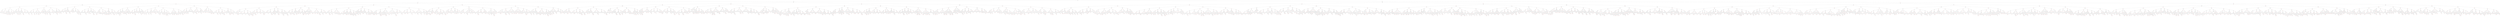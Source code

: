 digraph rbt {
4 [shape=circle color=black label="426"]
192 [shape=circle color=black label="240"]
4->192

1 [shape=circle color=black label="112"]
192->1

97 [shape=circle color=red label="58"]
1->97

180 [shape=circle color=black label="33"]
97->180

173 [shape=circle color=black label="16"]
180->173

1446 [shape=circle color=red label="10"]
173->1446

777 [shape=circle color=black label="5"]
1446->777

4438 [shape=circle color=red label="2"]
777->4438

1723 [shape=circle color=black label="1"]
4438->1723

2067 [shape=circle color=black label="0"]
1723->2067

1113 [shape=circle color=red label="0"]
2067->1113

1052 [shape=circle color=black label="0"]
1113->1052

1895 [shape=circle color=black label="0"]
1113->1895

8590 [shape=circle color=red label="0"]
2067->8590

4651 [shape=circle color=black label="0"]
8590->4651

9184 [shape=circle color=black label="0"]
8590->9184

9282 [shape=circle color=red label="0"]
9184->9282

3762 [shape=circle color=black label="1"]
1723->3762

2383 [shape=circle color=black label="1"]
3762->2383

5913 [shape=circle color=red label="1"]
3762->5913

5897 [shape=circle color=black label="1"]
5913->5897

1813 [shape=circle color=black label="2"]
5913->1813

9449 [shape=circle color=red label="1"]
1813->9449

1136 [shape=circle color=black label="3"]
4438->1136

5726 [shape=circle color=black label="2"]
1136->5726

5538 [shape=circle color=black label="2"]
5726->5538

6160 [shape=circle color=red label="2"]
5726->6160

5877 [shape=circle color=black label="2"]
6160->5877

6674 [shape=circle color=black label="2"]
6160->6674

6332 [shape=circle color=red label="2"]
6674->6332

7066 [shape=circle color=red label="2"]
6674->7066

4202 [shape=circle color=red label="4"]
1136->4202

7031 [shape=circle color=black label="3"]
4202->7031

5012 [shape=circle color=red label="3"]
7031->5012

4838 [shape=circle color=black label="3"]
5012->4838

6646 [shape=circle color=black label="3"]
5012->6646

7673 [shape=circle color=red label="3"]
7031->7673

7634 [shape=circle color=black label="3"]
7673->7634

3572 [shape=circle color=black label="4"]
7673->3572

8178 [shape=circle color=red label="3"]
3572->8178

5757 [shape=circle color=black label="4"]
4202->5757

4317 [shape=circle color=black label="4"]
5757->4317

9075 [shape=circle color=red label="4"]
5757->9075

7395 [shape=circle color=black label="4"]
9075->7395

9909 [shape=circle color=black label="4"]
9075->9909

9092 [shape=circle color=red label="4"]
9909->9092

407 [shape=circle color=red label="5"]
9909->407

306 [shape=circle color=red label="7"]
777->306

2737 [shape=circle color=black label="5"]
306->2737

1800 [shape=circle color=black label="5"]
2737->1800

877 [shape=circle color=black label="5"]
1800->877

2211 [shape=circle color=black label="5"]
1800->2211

7101 [shape=circle color=red label="5"]
2737->7101

6136 [shape=circle color=black label="5"]
7101->6136

6016 [shape=circle color=black label="5"]
6136->6016

6677 [shape=circle color=black label="5"]
6136->6677

9411 [shape=circle color=black label="5"]
7101->9411

8040 [shape=circle color=red label="5"]
9411->8040

7389 [shape=circle color=black label="5"]
8040->7389

8074 [shape=circle color=black label="5"]
8040->8074

2912 [shape=circle color=red label="6"]
9411->2912

9584 [shape=circle color=black label="5"]
2912->9584

9533 [shape=circle color=red label="5"]
9584->9533

9716 [shape=circle color=red label="5"]
9584->9716

5167 [shape=circle color=black label="6"]
2912->5167

6027 [shape=circle color=red label="6"]
5167->6027

4590 [shape=circle color=black label="8"]
306->4590

6088 [shape=circle color=red label="7"]
4590->6088

5238 [shape=circle color=black label="7"]
6088->5238

2895 [shape=circle color=black label="7"]
5238->2895

5246 [shape=circle color=black label="7"]
5238->5246

7416 [shape=circle color=black label="7"]
6088->7416

6486 [shape=circle color=red label="7"]
7416->6486

6251 [shape=circle color=black label="7"]
6486->6251

7235 [shape=circle color=black label="7"]
6486->7235

779 [shape=circle color=red label="8"]
7416->779

9049 [shape=circle color=black label="7"]
779->9049

8136 [shape=circle color=red label="7"]
9049->8136

9486 [shape=circle color=red label="7"]
9049->9486

3630 [shape=circle color=black label="8"]
779->3630

7993 [shape=circle color=black label="8"]
4590->7993

5268 [shape=circle color=red label="8"]
7993->5268

5244 [shape=circle color=black label="8"]
5268->5244

5735 [shape=circle color=black label="8"]
5268->5735

3163 [shape=circle color=red label="9"]
7993->3163

9371 [shape=circle color=black label="8"]
3163->9371

8988 [shape=circle color=red label="8"]
9371->8988

9998 [shape=circle color=red label="8"]
9371->9998

3321 [shape=circle color=black label="9"]
3163->3321

4130 [shape=circle color=red label="9"]
3321->4130

299 [shape=circle color=black label="13"]
1446->299

354 [shape=circle color=red label="11"]
299->354

2503 [shape=circle color=black label="10"]
354->2503

1533 [shape=circle color=black label="10"]
2503->1533

1471 [shape=circle color=black label="10"]
1533->1471

1721 [shape=circle color=black label="10"]
1533->1721

5371 [shape=circle color=red label="10"]
2503->5371

3962 [shape=circle color=black label="10"]
5371->3962

2516 [shape=circle color=black label="10"]
3962->2516

5350 [shape=circle color=black label="10"]
3962->5350

6409 [shape=circle color=black label="10"]
5371->6409

5529 [shape=circle color=black label="10"]
6409->5529

9194 [shape=circle color=red label="10"]
6409->9194

8979 [shape=circle color=black label="10"]
9194->8979

9271 [shape=circle color=black label="10"]
9194->9271

9772 [shape=circle color=red label="10"]
9271->9772

5017 [shape=circle color=black label="11"]
354->5017

2446 [shape=circle color=black label="11"]
5017->2446

1312 [shape=circle color=black label="11"]
2446->1312

4402 [shape=circle color=black label="11"]
2446->4402

2536 [shape=circle color=red label="12"]
5017->2536

6195 [shape=circle color=black label="11"]
2536->6195

5511 [shape=circle color=black label="11"]
6195->5511

7475 [shape=circle color=red label="11"]
6195->7475

6519 [shape=circle color=black label="11"]
7475->6519

9917 [shape=circle color=black label="11"]
7475->9917

8414 [shape=circle color=red label="11"]
9917->8414

828 [shape=circle color=red label="12"]
9917->828

4951 [shape=circle color=black label="12"]
2536->4951

3202 [shape=circle color=black label="12"]
4951->3202

7940 [shape=circle color=red label="12"]
4951->7940

5236 [shape=circle color=black label="12"]
7940->5236

8246 [shape=circle color=black label="12"]
7940->8246

8634 [shape=circle color=red label="12"]
8246->8634

412 [shape=circle color=red label="14"]
299->412

3430 [shape=circle color=black label="13"]
412->3430

1668 [shape=circle color=black label="13"]
3430->1668

995 [shape=circle color=black label="13"]
1668->995

2941 [shape=circle color=black label="13"]
1668->2941

5701 [shape=circle color=red label="13"]
3430->5701

4358 [shape=circle color=black label="13"]
5701->4358

4182 [shape=circle color=black label="13"]
4358->4182

4529 [shape=circle color=black label="13"]
4358->4529

6438 [shape=circle color=black label="13"]
5701->6438

6063 [shape=circle color=black label="13"]
6438->6063

7182 [shape=circle color=red label="13"]
6438->7182

6514 [shape=circle color=black label="13"]
7182->6514

7894 [shape=circle color=black label="13"]
7182->7894

7688 [shape=circle color=red label="13"]
7894->7688

8638 [shape=circle color=red label="13"]
7894->8638

7 [shape=circle color=black label="15"]
412->7

3573 [shape=circle color=black label="14"]
7->3573

1305 [shape=circle color=red label="14"]
3573->1305

788 [shape=circle color=black label="14"]
1305->788

1330 [shape=circle color=black label="14"]
1305->1330

4978 [shape=circle color=red label="14"]
3573->4978

4355 [shape=circle color=black label="14"]
4978->4355

7332 [shape=circle color=black label="14"]
4978->7332

9329 [shape=circle color=red label="14"]
7332->9329

4506 [shape=circle color=red label="15"]
7->4506

706 [shape=circle color=black label="15"]
4506->706

397 [shape=circle color=black label="15"]
706->397

2550 [shape=circle color=black label="15"]
706->2550

5216 [shape=circle color=black label="15"]
4506->5216

4898 [shape=circle color=black label="15"]
5216->4898

6356 [shape=circle color=red label="15"]
5216->6356

5737 [shape=circle color=black label="15"]
6356->5737

8261 [shape=circle color=black label="15"]
6356->8261

8465 [shape=circle color=red label="15"]
8261->8465

166 [shape=circle color=red label="25"]
173->166

37 [shape=circle color=black label="21"]
166->37

164 [shape=circle color=red label="18"]
37->164

1957 [shape=circle color=black label="17"]
164->1957

5775 [shape=circle color=red label="16"]
1957->5775

1075 [shape=circle color=black label="16"]
5775->1075

776 [shape=circle color=black label="16"]
1075->776

3407 [shape=circle color=black label="16"]
1075->3407

6134 [shape=circle color=black label="16"]
5775->6134

5948 [shape=circle color=black label="16"]
6134->5948

6607 [shape=circle color=red label="16"]
6134->6607

6229 [shape=circle color=black label="16"]
6607->6229

899 [shape=circle color=black label="17"]
6607->899

9973 [shape=circle color=red label="16"]
899->9973

4999 [shape=circle color=red label="17"]
1957->4999

3785 [shape=circle color=black label="17"]
4999->3785

2735 [shape=circle color=black label="17"]
3785->2735

4618 [shape=circle color=black label="17"]
3785->4618

5500 [shape=circle color=black label="17"]
4999->5500

5414 [shape=circle color=black label="17"]
5500->5414

7494 [shape=circle color=red label="17"]
5500->7494

5949 [shape=circle color=black label="17"]
7494->5949

9611 [shape=circle color=black label="17"]
7494->9611

8807 [shape=circle color=red label="17"]
9611->8807

9766 [shape=circle color=red label="17"]
9611->9766

2577 [shape=circle color=black label="19"]
164->2577

6596 [shape=circle color=red label="18"]
2577->6596

2688 [shape=circle color=black label="18"]
6596->2688

2407 [shape=circle color=black label="18"]
2688->2407

4601 [shape=circle color=black label="18"]
2688->4601

1436 [shape=circle color=black label="19"]
6596->1436

7003 [shape=circle color=red label="18"]
1436->7003

6601 [shape=circle color=black label="18"]
7003->6601

8290 [shape=circle color=black label="18"]
7003->8290

9561 [shape=circle color=red label="18"]
8290->9561

2465 [shape=circle color=black label="19"]
1436->2465

406 [shape=circle color=red label="20"]
2577->406

5453 [shape=circle color=black label="19"]
406->5453

4102 [shape=circle color=black label="19"]
5453->4102

7514 [shape=circle color=red label="19"]
5453->7514

6102 [shape=circle color=black label="19"]
7514->6102

8098 [shape=circle color=black label="19"]
7514->8098

7778 [shape=circle color=red label="19"]
8098->7778

8426 [shape=circle color=red label="19"]
8098->8426

2369 [shape=circle color=black label="20"]
406->2369

837 [shape=circle color=black label="20"]
2369->837

6517 [shape=circle color=black label="20"]
2369->6517

5470 [shape=circle color=red label="20"]
6517->5470

9877 [shape=circle color=red label="20"]
6517->9877

2759 [shape=circle color=red label="23"]
37->2759

1484 [shape=circle color=black label="22"]
2759->1484

2293 [shape=circle color=black label="21"]
1484->2293

375 [shape=circle color=red label="21"]
2293->375

119 [shape=circle color=black label="21"]
375->119

1584 [shape=circle color=black label="21"]
375->1584

4000 [shape=circle color=red label="21"]
2293->4000

2864 [shape=circle color=black label="21"]
4000->2864

244 [shape=circle color=black label="22"]
4000->244

8683 [shape=circle color=red label="21"]
244->8683

975 [shape=circle color=black label="23"]
1484->975

6379 [shape=circle color=red label="22"]
975->6379

1824 [shape=circle color=black label="22"]
6379->1824

7034 [shape=circle color=black label="22"]
6379->7034

7640 [shape=circle color=red label="22"]
7034->7640

1893 [shape=circle color=black label="23"]
975->1893

4556 [shape=circle color=black label="23"]
2759->4556

3500 [shape=circle color=black label="23"]
4556->3500

2924 [shape=circle color=black label="23"]
3500->2924

4145 [shape=circle color=black label="23"]
3500->4145

2939 [shape=circle color=red label="24"]
4556->2939

7017 [shape=circle color=black label="23"]
2939->7017

5640 [shape=circle color=black label="23"]
7017->5640

8314 [shape=circle color=red label="23"]
7017->8314

7381 [shape=circle color=black label="23"]
8314->7381

9605 [shape=circle color=black label="23"]
8314->9605

9881 [shape=circle color=red label="23"]
9605->9881

6300 [shape=circle color=black label="24"]
2939->6300

5037 [shape=circle color=black label="24"]
6300->5037

8419 [shape=circle color=red label="24"]
6300->8419

8272 [shape=circle color=black label="24"]
8419->8272

8472 [shape=circle color=black label="24"]
8419->8472

9936 [shape=circle color=red label="24"]
8472->9936

1984 [shape=circle color=black label="29"]
166->1984

909 [shape=circle color=red label="27"]
1984->909

2997 [shape=circle color=black label="26"]
909->2997

1629 [shape=circle color=black label="25"]
2997->1629

660 [shape=circle color=black label="25"]
1629->660

560 [shape=circle color=black label="26"]
1629->560

4795 [shape=circle color=red label="25"]
560->4795

4621 [shape=circle color=red label="26"]
2997->4621

3745 [shape=circle color=black label="26"]
4621->3745

3589 [shape=circle color=black label="26"]
3745->3589

3939 [shape=circle color=black label="26"]
3745->3939

519 [shape=circle color=black label="27"]
4621->519

8172 [shape=circle color=red label="26"]
519->8172

4632 [shape=circle color=black label="26"]
8172->4632

8241 [shape=circle color=black label="26"]
8172->8241

8194 [shape=circle color=red label="26"]
8241->8194

8524 [shape=circle color=red label="26"]
8241->8524

757 [shape=circle color=black label="27"]
519->757

4423 [shape=circle color=black label="28"]
909->4423

4780 [shape=circle color=black label="27"]
4423->4780

2812 [shape=circle color=red label="27"]
4780->2812

1954 [shape=circle color=black label="27"]
2812->1954

4676 [shape=circle color=black label="27"]
2812->4676

7867 [shape=circle color=red label="27"]
4780->7867

7599 [shape=circle color=black label="27"]
7867->7599

8600 [shape=circle color=black label="27"]
7867->8600

9403 [shape=circle color=red label="27"]
8600->9403

1398 [shape=circle color=black label="29"]
4423->1398

201 [shape=circle color=black label="29"]
1398->201

5842 [shape=circle color=red label="28"]
201->5842

1767 [shape=circle color=black label="29"]
1398->1767

2468 [shape=circle color=red label="31"]
1984->2468

471 [shape=circle color=black label="30"]
2468->471

4171 [shape=circle color=red label="29"]
471->4171

2691 [shape=circle color=black label="29"]
4171->2691

2286 [shape=circle color=black label="29"]
2691->2286

3824 [shape=circle color=black label="29"]
2691->3824

5113 [shape=circle color=black label="29"]
4171->5113

4887 [shape=circle color=black label="29"]
5113->4887

5681 [shape=circle color=red label="29"]
5113->5681

5366 [shape=circle color=black label="29"]
5681->5366

9551 [shape=circle color=black label="29"]
5681->9551

9674 [shape=circle color=red label="29"]
9551->9674

4620 [shape=circle color=black label="30"]
471->4620

1170 [shape=circle color=black label="30"]
4620->1170

5258 [shape=circle color=black label="30"]
4620->5258

5181 [shape=circle color=red label="30"]
5258->5181

9479 [shape=circle color=red label="30"]
5258->9479

478 [shape=circle color=black label="32"]
2468->478

7127 [shape=circle color=black label="31"]
478->7127

3783 [shape=circle color=black label="31"]
7127->3783

7811 [shape=circle color=red label="31"]
7127->7811

7347 [shape=circle color=black label="31"]
7811->7347

9148 [shape=circle color=black label="31"]
7811->9148

9526 [shape=circle color=red label="31"]
9148->9526

4604 [shape=circle color=black label="32"]
478->4604

2926 [shape=circle color=black label="32"]
4604->2926

5772 [shape=circle color=red label="32"]
4604->5772

5546 [shape=circle color=black label="32"]
5772->5546

7432 [shape=circle color=black label="32"]
5772->7432

8920 [shape=circle color=red label="32"]
7432->8920

123 [shape=circle color=black label="43"]
180->123

3836 [shape=circle color=red label="37"]
123->3836

441 [shape=circle color=black label="35"]
3836->441

1231 [shape=circle color=black label="34"]
441->1231

8168 [shape=circle color=black label="33"]
1231->8168

1596 [shape=circle color=red label="33"]
8168->1596

688 [shape=circle color=black label="33"]
1596->688

2120 [shape=circle color=black label="33"]
1596->2120

8482 [shape=circle color=red label="33"]
8168->8482

8181 [shape=circle color=black label="33"]
8482->8181

9437 [shape=circle color=black label="33"]
8482->9437

9492 [shape=circle color=red label="33"]
9437->9492

4803 [shape=circle color=red label="34"]
1231->4803

3060 [shape=circle color=black label="34"]
4803->3060

2512 [shape=circle color=black label="34"]
3060->2512

3120 [shape=circle color=black label="34"]
3060->3120

6676 [shape=circle color=black label="34"]
4803->6676

5670 [shape=circle color=black label="34"]
6676->5670

7829 [shape=circle color=red label="34"]
6676->7829

7592 [shape=circle color=black label="34"]
7829->7592

8789 [shape=circle color=black label="34"]
7829->8789

8006 [shape=circle color=red label="34"]
8789->8006

9952 [shape=circle color=red label="34"]
8789->9952

2505 [shape=circle color=black label="36"]
441->2505

1689 [shape=circle color=black label="35"]
2505->1689

1154 [shape=circle color=black label="35"]
1689->1154

3811 [shape=circle color=black label="35"]
1689->3811

7233 [shape=circle color=red label="35"]
3811->7233

6906 [shape=circle color=red label="36"]
2505->6906

5111 [shape=circle color=black label="36"]
6906->5111

4791 [shape=circle color=black label="36"]
5111->4791

5788 [shape=circle color=black label="36"]
5111->5788

8307 [shape=circle color=black label="36"]
6906->8307

7357 [shape=circle color=black label="36"]
8307->7357

9067 [shape=circle color=red label="36"]
8307->9067

8547 [shape=circle color=black label="36"]
9067->8547

9355 [shape=circle color=black label="36"]
9067->9355

9574 [shape=circle color=red label="36"]
9355->9574

775 [shape=circle color=black label="40"]
3836->775

1161 [shape=circle color=black label="39"]
775->1161

5003 [shape=circle color=black label="38"]
1161->5003

9828 [shape=circle color=black label="37"]
5003->9828

9473 [shape=circle color=red label="37"]
9828->9473

3370 [shape=circle color=red label="38"]
9828->3370

7724 [shape=circle color=red label="38"]
5003->7724

5543 [shape=circle color=black label="38"]
7724->5543

7745 [shape=circle color=black label="38"]
7724->7745

7805 [shape=circle color=red label="38"]
7745->7805

3002 [shape=circle color=black label="39"]
1161->3002

1822 [shape=circle color=black label="39"]
3002->1822

6192 [shape=circle color=red label="39"]
3002->6192

3860 [shape=circle color=black label="39"]
6192->3860

7454 [shape=circle color=black label="39"]
6192->7454

7977 [shape=circle color=red label="39"]
7454->7977

4017 [shape=circle color=red label="40"]
775->4017

2900 [shape=circle color=black label="40"]
4017->2900

2161 [shape=circle color=black label="40"]
2900->2161

1233 [shape=circle color=black label="40"]
2161->1233

2193 [shape=circle color=black label="40"]
2161->2193

3456 [shape=circle color=black label="40"]
2900->3456

3152 [shape=circle color=black label="40"]
3456->3152

3465 [shape=circle color=black label="40"]
3456->3465

142 [shape=circle color=black label="41"]
4017->142

5302 [shape=circle color=black label="40"]
142->5302

4694 [shape=circle color=black label="40"]
5302->4694

7093 [shape=circle color=red label="40"]
5302->7093

5475 [shape=circle color=black label="40"]
7093->5475

7570 [shape=circle color=black label="40"]
7093->7570

7747 [shape=circle color=red label="40"]
7570->7747

3821 [shape=circle color=red label="42"]
142->3821

2010 [shape=circle color=black label="42"]
3821->2010

6983 [shape=circle color=red label="41"]
2010->6983

2564 [shape=circle color=black label="41"]
6983->2564

6993 [shape=circle color=black label="41"]
6983->6993

9593 [shape=circle color=red label="41"]
6993->9593

3662 [shape=circle color=black label="42"]
2010->3662

4859 [shape=circle color=black label="42"]
3821->4859

4482 [shape=circle color=black label="42"]
4859->4482

6598 [shape=circle color=red label="42"]
4859->6598

5856 [shape=circle color=black label="42"]
6598->5856

9656 [shape=circle color=black label="42"]
6598->9656

8370 [shape=circle color=red label="42"]
9656->8370

9970 [shape=circle color=red label="42"]
9656->9970

857 [shape=circle color=red label="48"]
123->857

204 [shape=circle color=black label="46"]
857->204

2548 [shape=circle color=red label="44"]
204->2548

4209 [shape=circle color=black label="43"]
2548->4209

1814 [shape=circle color=red label="43"]
4209->1814

1640 [shape=circle color=black label="43"]
1814->1640

1221 [shape=circle color=black label="43"]
1640->1221

1743 [shape=circle color=black label="43"]
1640->1743

3538 [shape=circle color=black label="43"]
1814->3538

2705 [shape=circle color=black label="43"]
3538->2705

3683 [shape=circle color=black label="43"]
3538->3683

7424 [shape=circle color=red label="43"]
4209->7424

5766 [shape=circle color=black label="43"]
7424->5766

4308 [shape=circle color=black label="43"]
5766->4308

7180 [shape=circle color=black label="43"]
5766->7180

7979 [shape=circle color=black label="43"]
7424->7979

7763 [shape=circle color=black label="43"]
7979->7763

9098 [shape=circle color=red label="43"]
7979->9098

8993 [shape=circle color=black label="43"]
9098->8993

9188 [shape=circle color=black label="43"]
9098->9188

9627 [shape=circle color=red label="43"]
9188->9627

286 [shape=circle color=black label="45"]
2548->286

7144 [shape=circle color=black label="44"]
286->7144

3954 [shape=circle color=red label="44"]
7144->3954

2885 [shape=circle color=black label="44"]
3954->2885

6468 [shape=circle color=black label="44"]
3954->6468

7358 [shape=circle color=red label="44"]
7144->7358

7193 [shape=circle color=black label="44"]
7358->7193

9594 [shape=circle color=black label="44"]
7358->9594

9985 [shape=circle color=red label="44"]
9594->9985

3853 [shape=circle color=black label="45"]
286->3853

2631 [shape=circle color=black label="45"]
3853->2631

5990 [shape=circle color=red label="45"]
3853->5990

5421 [shape=circle color=black label="45"]
5990->5421

9500 [shape=circle color=black label="45"]
5990->9500

8529 [shape=circle color=red label="45"]
9500->8529

9734 [shape=circle color=red label="45"]
9500->9734

3253 [shape=circle color=red label="46"]
204->3253

1354 [shape=circle color=black label="46"]
3253->1354

399 [shape=circle color=black label="46"]
1354->399

241 [shape=circle color=black label="46"]
399->241

473 [shape=circle color=black label="46"]
399->473

1829 [shape=circle color=black label="46"]
1354->1829

1712 [shape=circle color=black label="46"]
1829->1712

3078 [shape=circle color=black label="46"]
1829->3078

1169 [shape=circle color=black label="47"]
3253->1169

4995 [shape=circle color=red label="46"]
1169->4995

3963 [shape=circle color=black label="46"]
4995->3963

3915 [shape=circle color=black label="46"]
3963->3915

4798 [shape=circle color=black label="46"]
3963->4798

5569 [shape=circle color=black label="46"]
4995->5569

5136 [shape=circle color=black label="46"]
5569->5136

6327 [shape=circle color=red label="46"]
5569->6327

5809 [shape=circle color=black label="46"]
6327->5809

7798 [shape=circle color=black label="46"]
6327->7798

7600 [shape=circle color=red label="46"]
7798->7600

8034 [shape=circle color=red label="46"]
7798->8034

4118 [shape=circle color=red label="47"]
1169->4118

3094 [shape=circle color=black label="47"]
4118->3094

2785 [shape=circle color=black label="47"]
3094->2785

3386 [shape=circle color=black label="47"]
3094->3386

5364 [shape=circle color=black label="47"]
4118->5364

4702 [shape=circle color=black label="47"]
5364->4702

6453 [shape=circle color=red label="47"]
5364->6453

5605 [shape=circle color=black label="47"]
6453->5605

9044 [shape=circle color=black label="47"]
6453->9044

7840 [shape=circle color=red label="47"]
9044->7840

9284 [shape=circle color=red label="47"]
9044->9284

643 [shape=circle color=black label="53"]
857->643

382 [shape=circle color=red label="50"]
643->382

1080 [shape=circle color=black label="49"]
382->1080

189 [shape=circle color=black label="49"]
1080->189

5404 [shape=circle color=red label="48"]
189->5404

1001 [shape=circle color=black label="48"]
5404->1001

8425 [shape=circle color=black label="48"]
5404->8425

9941 [shape=circle color=red label="48"]
8425->9941

1043 [shape=circle color=black label="49"]
189->1043

2994 [shape=circle color=black label="49"]
1080->2994

2222 [shape=circle color=red label="49"]
2994->2222

1490 [shape=circle color=black label="49"]
2222->1490

2781 [shape=circle color=black label="49"]
2222->2781

6112 [shape=circle color=red label="49"]
2994->6112

3829 [shape=circle color=black label="49"]
6112->3829

7552 [shape=circle color=black label="49"]
6112->7552

7178 [shape=circle color=red label="49"]
7552->7178

93 [shape=circle color=red label="50"]
7552->93

1102 [shape=circle color=black label="52"]
382->1102

1016 [shape=circle color=red label="51"]
1102->1016

5061 [shape=circle color=black label="50"]
1016->5061

3731 [shape=circle color=red label="50"]
5061->3731

1023 [shape=circle color=black label="50"]
3731->1023

4139 [shape=circle color=black label="50"]
3731->4139

7762 [shape=circle color=red label="50"]
5061->7762

6723 [shape=circle color=black label="50"]
7762->6723

8158 [shape=circle color=black label="50"]
7762->8158

9914 [shape=circle color=red label="50"]
8158->9914

3574 [shape=circle color=black label="51"]
1016->3574

2097 [shape=circle color=red label="51"]
3574->2097

1450 [shape=circle color=black label="51"]
2097->1450

2842 [shape=circle color=black label="51"]
2097->2842

5383 [shape=circle color=red label="51"]
3574->5383

3649 [shape=circle color=black label="51"]
5383->3649

8594 [shape=circle color=black label="51"]
5383->8594

6698 [shape=circle color=red label="51"]
8594->6698

8906 [shape=circle color=red label="51"]
8594->8906

4405 [shape=circle color=red label="52"]
1102->4405

1686 [shape=circle color=black label="52"]
4405->1686

1649 [shape=circle color=black label="52"]
1686->1649

1805 [shape=circle color=black label="52"]
1686->1805

4892 [shape=circle color=black label="52"]
4405->4892

4508 [shape=circle color=black label="52"]
4892->4508

6193 [shape=circle color=red label="52"]
4892->6193

5702 [shape=circle color=black label="52"]
6193->5702

8895 [shape=circle color=black label="52"]
6193->8895

7067 [shape=circle color=red label="52"]
8895->7067

568 [shape=circle color=red label="53"]
8895->568

592 [shape=circle color=red label="55"]
643->592

1749 [shape=circle color=black label="53"]
592->1749

939 [shape=circle color=black label="53"]
1749->939

895 [shape=circle color=black label="53"]
939->895

1545 [shape=circle color=black label="53"]
939->1545

3277 [shape=circle color=red label="54"]
1749->3277

8066 [shape=circle color=black label="53"]
3277->8066

2807 [shape=circle color=red label="53"]
8066->2807

2072 [shape=circle color=black label="53"]
2807->2072

6957 [shape=circle color=black label="53"]
2807->6957

1591 [shape=circle color=red label="54"]
8066->1591

9084 [shape=circle color=black label="53"]
1591->9084

8093 [shape=circle color=red label="53"]
9084->8093

9152 [shape=circle color=red label="53"]
9084->9152

2117 [shape=circle color=black label="54"]
1591->2117

6651 [shape=circle color=black label="54"]
3277->6651

3876 [shape=circle color=black label="54"]
6651->3876

7216 [shape=circle color=red label="54"]
6651->7216

6936 [shape=circle color=black label="54"]
7216->6936

8346 [shape=circle color=black label="54"]
7216->8346

8862 [shape=circle color=red label="54"]
8346->8862

3818 [shape=circle color=black label="56"]
592->3818

6462 [shape=circle color=black label="55"]
3818->6462

4568 [shape=circle color=red label="55"]
6462->4568

2470 [shape=circle color=black label="55"]
4568->2470

5488 [shape=circle color=black label="55"]
4568->5488

1550 [shape=circle color=red label="56"]
6462->1550

1039 [shape=circle color=black label="56"]
1550->1039

7780 [shape=circle color=red label="55"]
1039->7780

1671 [shape=circle color=black label="56"]
1550->1671

1648 [shape=circle color=red label="57"]
3818->1648

640 [shape=circle color=black label="57"]
1648->640

4589 [shape=circle color=red label="56"]
640->4589

4152 [shape=circle color=black label="56"]
4589->4152

7186 [shape=circle color=black label="56"]
4589->7186

5410 [shape=circle color=red label="56"]
7186->5410

9690 [shape=circle color=red label="56"]
7186->9690

906 [shape=circle color=black label="57"]
640->906

5578 [shape=circle color=black label="57"]
1648->5578

4777 [shape=circle color=black label="57"]
5578->4777

6987 [shape=circle color=red label="57"]
5578->6987

5794 [shape=circle color=black label="57"]
6987->5794

7518 [shape=circle color=black label="57"]
6987->7518

8582 [shape=circle color=red label="57"]
7518->8582

254 [shape=circle color=black label="90"]
97->254

135 [shape=circle color=red label="70"]
254->135

174 [shape=circle color=black label="65"]
135->174

7546 [shape=circle color=red label="61"]
174->7546

1839 [shape=circle color=black label="60"]
7546->1839

863 [shape=circle color=red label="59"]
1839->863

4105 [shape=circle color=black label="58"]
863->4105

1368 [shape=circle color=black label="58"]
4105->1368

691 [shape=circle color=black label="58"]
1368->691

1815 [shape=circle color=black label="58"]
1368->1815

7288 [shape=circle color=red label="58"]
4105->7288

4561 [shape=circle color=black label="58"]
7288->4561

4516 [shape=circle color=black label="58"]
4561->4516

4635 [shape=circle color=black label="58"]
4561->4635

8775 [shape=circle color=black label="58"]
7288->8775

8361 [shape=circle color=black label="58"]
8775->8361

9451 [shape=circle color=red label="58"]
8775->9451

9266 [shape=circle color=black label="58"]
9451->9266

9654 [shape=circle color=black label="58"]
9451->9654

9655 [shape=circle color=red label="58"]
9654->9655

512 [shape=circle color=black label="60"]
863->512

2552 [shape=circle color=black label="59"]
512->2552

2044 [shape=circle color=black label="59"]
2552->2044

7672 [shape=circle color=red label="59"]
2552->7672

4786 [shape=circle color=black label="59"]
7672->4786

452 [shape=circle color=black label="60"]
7672->452

9112 [shape=circle color=red label="59"]
452->9112

1420 [shape=circle color=black label="60"]
512->1420

1261 [shape=circle color=black label="60"]
1420->1261

1821 [shape=circle color=black label="60"]
1420->1821

385 [shape=circle color=black label="61"]
1839->385

3169 [shape=circle color=black label="60"]
385->3169

2525 [shape=circle color=black label="60"]
3169->2525

6413 [shape=circle color=black label="60"]
3169->6413

4918 [shape=circle color=red label="60"]
6413->4918

8908 [shape=circle color=red label="60"]
6413->8908

6156 [shape=circle color=black label="61"]
385->6156

3141 [shape=circle color=black label="61"]
6156->3141

6812 [shape=circle color=black label="61"]
6156->6812

510 [shape=circle color=black label="64"]
7546->510

316 [shape=circle color=black label="63"]
510->316

6296 [shape=circle color=red label="62"]
316->6296

2212 [shape=circle color=black label="62"]
6296->2212

8185 [shape=circle color=black label="61"]
2212->8185

7626 [shape=circle color=red label="61"]
8185->7626

8776 [shape=circle color=red label="61"]
8185->8776

2600 [shape=circle color=black label="62"]
2212->2600

8545 [shape=circle color=black label="62"]
6296->8545

8258 [shape=circle color=red label="62"]
8545->8258

6341 [shape=circle color=black label="62"]
8258->6341

8421 [shape=circle color=black label="62"]
8258->8421

9087 [shape=circle color=red label="62"]
8545->9087

8800 [shape=circle color=black label="62"]
9087->8800

9210 [shape=circle color=black label="62"]
9087->9210

9614 [shape=circle color=red label="62"]
9210->9614

2774 [shape=circle color=black label="63"]
316->2774

1654 [shape=circle color=red label="63"]
2774->1654

580 [shape=circle color=black label="63"]
1654->580

2137 [shape=circle color=black label="63"]
1654->2137

5672 [shape=circle color=red label="63"]
2774->5672

3934 [shape=circle color=black label="63"]
5672->3934

7788 [shape=circle color=black label="63"]
5672->7788

7306 [shape=circle color=red label="63"]
7788->7306

9590 [shape=circle color=red label="63"]
7788->9590

2561 [shape=circle color=black label="64"]
510->2561

1015 [shape=circle color=black label="64"]
2561->1015

675 [shape=circle color=black label="64"]
1015->675

1067 [shape=circle color=black label="64"]
1015->1067

4960 [shape=circle color=black label="64"]
2561->4960

4286 [shape=circle color=black label="64"]
4960->4286

7155 [shape=circle color=red label="64"]
4960->7155

5970 [shape=circle color=black label="64"]
7155->5970

7512 [shape=circle color=black label="64"]
7155->7512

7262 [shape=circle color=red label="64"]
7512->7262

9960 [shape=circle color=red label="64"]
7512->9960

1494 [shape=circle color=black label="68"]
174->1494

3995 [shape=circle color=red label="67"]
1494->3995

116 [shape=circle color=black label="66"]
3995->116

3026 [shape=circle color=black label="65"]
116->3026

1421 [shape=circle color=red label="65"]
3026->1421

1241 [shape=circle color=black label="65"]
1421->1241

2374 [shape=circle color=black label="65"]
1421->2374

3768 [shape=circle color=red label="65"]
3026->3768

3398 [shape=circle color=black label="65"]
3768->3398

4851 [shape=circle color=black label="65"]
3768->4851

4011 [shape=circle color=red label="65"]
4851->4011

7268 [shape=circle color=red label="65"]
4851->7268

4873 [shape=circle color=red label="66"]
116->4873

3814 [shape=circle color=black label="66"]
4873->3814

1543 [shape=circle color=black label="66"]
3814->1543

4090 [shape=circle color=black label="66"]
3814->4090

1646 [shape=circle color=black label="67"]
4873->1646

5270 [shape=circle color=red label="66"]
1646->5270

5177 [shape=circle color=black label="66"]
5270->5177

7584 [shape=circle color=black label="66"]
5270->7584

7477 [shape=circle color=red label="66"]
7584->7477

7785 [shape=circle color=red label="66"]
7584->7785

2109 [shape=circle color=black label="67"]
1646->2109

5829 [shape=circle color=black label="67"]
3995->5829

4460 [shape=circle color=black label="67"]
5829->4460

4271 [shape=circle color=black label="67"]
4460->4271

4857 [shape=circle color=black label="67"]
4460->4857

7041 [shape=circle color=black label="67"]
5829->7041

6233 [shape=circle color=red label="67"]
7041->6233

5962 [shape=circle color=black label="67"]
6233->5962

6361 [shape=circle color=black label="67"]
6233->6361

8279 [shape=circle color=red label="67"]
7041->8279

7317 [shape=circle color=black label="67"]
8279->7317

747 [shape=circle color=black label="68"]
8279->747

9368 [shape=circle color=red label="67"]
747->9368

266 [shape=circle color=red label="69"]
1494->266

3212 [shape=circle color=black label="68"]
266->3212

1981 [shape=circle color=black label="68"]
3212->1981

1517 [shape=circle color=black label="68"]
1981->1517

2271 [shape=circle color=black label="68"]
1981->2271

7525 [shape=circle color=red label="68"]
3212->7525

4495 [shape=circle color=black label="68"]
7525->4495

4328 [shape=circle color=black label="68"]
4495->4328

5310 [shape=circle color=black label="68"]
4495->5310

8057 [shape=circle color=black label="68"]
7525->8057

8020 [shape=circle color=black label="68"]
8057->8020

8276 [shape=circle color=red label="68"]
8057->8276

8232 [shape=circle color=black label="68"]
8276->8232

8399 [shape=circle color=black label="68"]
8276->8399

9193 [shape=circle color=red label="68"]
8399->9193

2316 [shape=circle color=black label="69"]
266->2316

1876 [shape=circle color=black label="69"]
2316->1876

746 [shape=circle color=black label="69"]
1876->746

2270 [shape=circle color=black label="69"]
1876->2270

6305 [shape=circle color=black label="69"]
2316->6305

4730 [shape=circle color=black label="69"]
6305->4730

6561 [shape=circle color=red label="69"]
6305->6561

6508 [shape=circle color=black label="69"]
6561->6508

9173 [shape=circle color=black label="69"]
6561->9173

7056 [shape=circle color=red label="69"]
9173->7056

9715 [shape=circle color=red label="69"]
9173->9715

66 [shape=circle color=black label="78"]
135->66

149 [shape=circle color=black label="75"]
66->149

2023 [shape=circle color=red label="73"]
149->2023

1030 [shape=circle color=black label="72"]
2023->1030

1361 [shape=circle color=red label="71"]
1030->1361

3466 [shape=circle color=black label="70"]
1361->3466

1581 [shape=circle color=black label="70"]
3466->1581

8141 [shape=circle color=red label="70"]
3466->8141

6924 [shape=circle color=black label="70"]
8141->6924

9028 [shape=circle color=black label="70"]
8141->9028

9908 [shape=circle color=red label="70"]
9028->9908

2565 [shape=circle color=black label="71"]
1361->2565

1610 [shape=circle color=black label="71"]
2565->1610

6260 [shape=circle color=red label="71"]
2565->6260

3283 [shape=circle color=black label="71"]
6260->3283

148 [shape=circle color=black label="72"]
6260->148

8757 [shape=circle color=red label="71"]
148->8757

6210 [shape=circle color=red label="72"]
1030->6210

3353 [shape=circle color=black label="72"]
6210->3353

2961 [shape=circle color=black label="72"]
3353->2961

3969 [shape=circle color=black label="72"]
3353->3969

7653 [shape=circle color=black label="72"]
6210->7653

6727 [shape=circle color=black label="72"]
7653->6727

8557 [shape=circle color=red label="72"]
7653->8557

8404 [shape=circle color=black label="72"]
8557->8404

421 [shape=circle color=black label="73"]
8557->421

9182 [shape=circle color=red label="72"]
421->9182

4914 [shape=circle color=black label="74"]
2023->4914

6269 [shape=circle color=red label="73"]
4914->6269

6072 [shape=circle color=black label="73"]
6269->6072

3756 [shape=circle color=black label="73"]
6072->3756

6153 [shape=circle color=black label="73"]
6072->6153

1878 [shape=circle color=black label="74"]
6269->1878

6587 [shape=circle color=red label="73"]
1878->6587

6370 [shape=circle color=black label="73"]
6587->6370

7025 [shape=circle color=black label="73"]
6587->7025

7448 [shape=circle color=red label="73"]
7025->7448

4036 [shape=circle color=black label="74"]
1878->4036

5751 [shape=circle color=black label="74"]
4914->5751

5196 [shape=circle color=black label="74"]
5751->5196

6158 [shape=circle color=black label="74"]
5751->6158

6080 [shape=circle color=red label="74"]
6158->6080

8743 [shape=circle color=red label="74"]
6158->8743

428 [shape=circle color=black label="77"]
149->428

4006 [shape=circle color=red label="75"]
428->4006

960 [shape=circle color=black label="75"]
4006->960

326 [shape=circle color=black label="75"]
960->326

1755 [shape=circle color=black label="75"]
960->1755

4216 [shape=circle color=black label="76"]
4006->4216

9691 [shape=circle color=black label="75"]
4216->9691

7121 [shape=circle color=red label="75"]
9691->7121

4111 [shape=circle color=red label="76"]
9691->4111

7092 [shape=circle color=red label="76"]
4216->7092

5752 [shape=circle color=black label="76"]
7092->5752

9536 [shape=circle color=black label="76"]
7092->9536

8544 [shape=circle color=red label="76"]
9536->8544

9892 [shape=circle color=red label="76"]
9536->9892

3895 [shape=circle color=black label="77"]
428->3895

2088 [shape=circle color=red label="77"]
3895->2088

1487 [shape=circle color=black label="77"]
2088->1487

3214 [shape=circle color=black label="77"]
2088->3214

4725 [shape=circle color=red label="77"]
3895->4725

4270 [shape=circle color=black label="77"]
4725->4270

5537 [shape=circle color=black label="77"]
4725->5537

4976 [shape=circle color=red label="77"]
5537->4976

8968 [shape=circle color=red label="77"]
5537->8968

212 [shape=circle color=red label="84"]
66->212

547 [shape=circle color=black label="80"]
212->547

1138 [shape=circle color=black label="79"]
547->1138

3243 [shape=circle color=red label="78"]
1138->3243

1536 [shape=circle color=black label="78"]
3243->1536

596 [shape=circle color=black label="78"]
1536->596

2197 [shape=circle color=black label="78"]
1536->2197

6129 [shape=circle color=black label="78"]
3243->6129

3608 [shape=circle color=red label="78"]
6129->3608

3322 [shape=circle color=black label="78"]
3608->3322

5357 [shape=circle color=black label="78"]
3608->5357

662 [shape=circle color=red label="79"]
6129->662

6602 [shape=circle color=black label="78"]
662->6602

6322 [shape=circle color=red label="78"]
6602->6322

8223 [shape=circle color=red label="78"]
6602->8223

732 [shape=circle color=black label="79"]
662->732

2626 [shape=circle color=red label="79"]
1138->2626

1877 [shape=circle color=black label="79"]
2626->1877

1298 [shape=circle color=black label="79"]
1877->1298

2003 [shape=circle color=black label="79"]
1877->2003

3269 [shape=circle color=black label="79"]
2626->3269

2726 [shape=circle color=black label="79"]
3269->2726

7039 [shape=circle color=red label="79"]
3269->7039

6881 [shape=circle color=black label="79"]
7039->6881

7374 [shape=circle color=black label="79"]
7039->7374

9416 [shape=circle color=red label="79"]
7374->9416

3435 [shape=circle color=red label="81"]
547->3435

4485 [shape=circle color=black label="80"]
3435->4485

1625 [shape=circle color=black label="80"]
4485->1625

625 [shape=circle color=black label="80"]
1625->625

2402 [shape=circle color=black label="80"]
1625->2402

1294 [shape=circle color=black label="81"]
4485->1294

5187 [shape=circle color=red label="80"]
1294->5187

4533 [shape=circle color=black label="80"]
5187->4533

8538 [shape=circle color=black label="80"]
5187->8538

5464 [shape=circle color=red label="80"]
8538->5464

9472 [shape=circle color=red label="80"]
8538->9472

2559 [shape=circle color=black label="81"]
1294->2559

384 [shape=circle color=black label="83"]
3435->384

5346 [shape=circle color=red label="81"]
384->5346

4755 [shape=circle color=black label="81"]
5346->4755

4584 [shape=circle color=black label="81"]
4755->4584

4855 [shape=circle color=black label="81"]
4755->4855

3982 [shape=circle color=black label="82"]
5346->3982

7754 [shape=circle color=red label="81"]
3982->7754

5734 [shape=circle color=black label="81"]
7754->5734

1414 [shape=circle color=black label="82"]
7754->1414

9794 [shape=circle color=red label="81"]
1414->9794

4386 [shape=circle color=red label="82"]
3982->4386

4151 [shape=circle color=black label="82"]
4386->4151

7866 [shape=circle color=black label="82"]
4386->7866

9397 [shape=circle color=red label="82"]
7866->9397

2729 [shape=circle color=black label="83"]
384->2729

2457 [shape=circle color=red label="83"]
2729->2457

499 [shape=circle color=black label="83"]
2457->499

2646 [shape=circle color=black label="83"]
2457->2646

8115 [shape=circle color=red label="83"]
2729->8115

7181 [shape=circle color=black label="83"]
8115->7181

8287 [shape=circle color=black label="83"]
8115->8287

8952 [shape=circle color=red label="83"]
8287->8952

187 [shape=circle color=black label="87"]
212->187

5862 [shape=circle color=black label="85"]
187->5862

636 [shape=circle color=red label="85"]
5862->636

4697 [shape=circle color=black label="84"]
636->4697

1123 [shape=circle color=red label="84"]
4697->1123

490 [shape=circle color=black label="84"]
1123->490

3782 [shape=circle color=black label="84"]
1123->3782

7109 [shape=circle color=red label="84"]
4697->7109

6280 [shape=circle color=black label="84"]
7109->6280

9469 [shape=circle color=black label="84"]
7109->9469

8267 [shape=circle color=red label="84"]
9469->8267

9849 [shape=circle color=red label="84"]
9469->9849

3477 [shape=circle color=black label="85"]
636->3477

2679 [shape=circle color=black label="85"]
3477->2679

5857 [shape=circle color=black label="85"]
3477->5857

3556 [shape=circle color=red label="86"]
5862->3556

7148 [shape=circle color=black label="85"]
3556->7148

6713 [shape=circle color=black label="85"]
7148->6713

8121 [shape=circle color=red label="85"]
7148->8121

7254 [shape=circle color=black label="85"]
8121->7254

9675 [shape=circle color=black label="85"]
8121->9675

9378 [shape=circle color=red label="85"]
9675->9378

357 [shape=circle color=red label="86"]
9675->357

6709 [shape=circle color=black label="86"]
3556->6709

5571 [shape=circle color=red label="86"]
6709->5571

3781 [shape=circle color=black label="86"]
5571->3781

5655 [shape=circle color=black label="86"]
5571->5655

6921 [shape=circle color=red label="86"]
6709->6921

6868 [shape=circle color=black label="86"]
6921->6868

9217 [shape=circle color=black label="86"]
6921->9217

8322 [shape=circle color=red label="86"]
9217->8322

9250 [shape=circle color=red label="86"]
9217->9250

2972 [shape=circle color=black label="89"]
187->2972

1235 [shape=circle color=red label="88"]
2972->1235

597 [shape=circle color=black label="88"]
1235->597

1468 [shape=circle color=red label="87"]
597->1468

297 [shape=circle color=black label="87"]
1468->297

6681 [shape=circle color=black label="87"]
1468->6681

6138 [shape=circle color=red label="87"]
6681->6138

7115 [shape=circle color=red label="87"]
6681->7115

721 [shape=circle color=black label="88"]
597->721

8574 [shape=circle color=black label="88"]
1235->8574

5255 [shape=circle color=red label="88"]
8574->5255

2857 [shape=circle color=black label="88"]
5255->2857

7406 [shape=circle color=black label="88"]
5255->7406

1322 [shape=circle color=red label="89"]
8574->1322

9244 [shape=circle color=black label="88"]
1322->9244

9391 [shape=circle color=red label="88"]
9244->9391

1541 [shape=circle color=black label="89"]
1322->1541

4763 [shape=circle color=red label="89"]
2972->4763

4264 [shape=circle color=black label="89"]
4763->4264

3847 [shape=circle color=black label="89"]
4264->3847

4434 [shape=circle color=black label="89"]
4264->4434

6784 [shape=circle color=black label="89"]
4763->6784

4764 [shape=circle color=black label="89"]
6784->4764

7847 [shape=circle color=red label="89"]
6784->7847

7606 [shape=circle color=black label="89"]
7847->7606

8777 [shape=circle color=black label="89"]
7847->8777

8572 [shape=circle color=red label="89"]
8777->8572

9785 [shape=circle color=red label="89"]
8777->9785

361 [shape=circle color=black label="98"]
254->361

470 [shape=circle color=black label="94"]
361->470

1788 [shape=circle color=red label="93"]
470->1788

1502 [shape=circle color=black label="91"]
1788->1502

2667 [shape=circle color=red label="90"]
1502->2667

1190 [shape=circle color=black label="90"]
2667->1190

642 [shape=circle color=black label="90"]
1190->642

1943 [shape=circle color=black label="90"]
1190->1943

6886 [shape=circle color=black label="90"]
2667->6886

3981 [shape=circle color=red label="90"]
6886->3981

3257 [shape=circle color=black label="90"]
3981->3257

3994 [shape=circle color=black label="90"]
3981->3994

955 [shape=circle color=red label="91"]
6886->955

8672 [shape=circle color=black label="90"]
955->8672

7050 [shape=circle color=red label="90"]
8672->7050

9889 [shape=circle color=red label="90"]
8672->9889

1134 [shape=circle color=black label="91"]
955->1134

3154 [shape=circle color=red label="92"]
1502->3154

494 [shape=circle color=black label="92"]
3154->494

3673 [shape=circle color=red label="91"]
494->3673

2394 [shape=circle color=black label="91"]
3673->2394

6880 [shape=circle color=black label="91"]
3673->6880

6052 [shape=circle color=red label="91"]
6880->6052

7752 [shape=circle color=red label="91"]
6880->7752

2209 [shape=circle color=black label="92"]
494->2209

3619 [shape=circle color=black label="92"]
3154->3619

3208 [shape=circle color=black label="92"]
3619->3208

5925 [shape=circle color=red label="92"]
3619->5925

4162 [shape=circle color=black label="92"]
5925->4162

8772 [shape=circle color=black label="92"]
5925->8772

9200 [shape=circle color=red label="92"]
8772->9200

5381 [shape=circle color=black label="93"]
1788->5381

3131 [shape=circle color=red label="93"]
5381->3131

1865 [shape=circle color=black label="93"]
3131->1865

1809 [shape=circle color=black label="93"]
1865->1809

2087 [shape=circle color=black label="93"]
1865->2087

3270 [shape=circle color=black label="93"]
3131->3270

3165 [shape=circle color=black label="93"]
3270->3165

3467 [shape=circle color=black label="93"]
3270->3467

6219 [shape=circle color=red label="93"]
5381->6219

5981 [shape=circle color=black label="93"]
6219->5981

5532 [shape=circle color=black label="93"]
5981->5532

5986 [shape=circle color=black label="93"]
5981->5986

6777 [shape=circle color=black label="93"]
6219->6777

6678 [shape=circle color=black label="93"]
6777->6678

7204 [shape=circle color=red label="93"]
6777->7204

6982 [shape=circle color=black label="93"]
7204->6982

8298 [shape=circle color=black label="93"]
7204->8298

9339 [shape=circle color=red label="93"]
8298->9339

836 [shape=circle color=red label="96"]
470->836

634 [shape=circle color=black label="95"]
836->634

6231 [shape=circle color=red label="94"]
634->6231

2610 [shape=circle color=black label="94"]
6231->2610

2586 [shape=circle color=black label="94"]
2610->2586

5106 [shape=circle color=black label="94"]
2610->5106

8096 [shape=circle color=black label="94"]
6231->8096

7046 [shape=circle color=red label="94"]
8096->7046

6417 [shape=circle color=black label="94"]
7046->6417

7946 [shape=circle color=black label="94"]
7046->7946

8894 [shape=circle color=red label="94"]
8096->8894

8385 [shape=circle color=black label="94"]
8894->8385

9233 [shape=circle color=black label="94"]
8894->9233

8967 [shape=circle color=red label="94"]
9233->8967

9863 [shape=circle color=red label="94"]
9233->9863

5112 [shape=circle color=black label="95"]
634->5112

3138 [shape=circle color=red label="95"]
5112->3138

1902 [shape=circle color=black label="95"]
3138->1902

3354 [shape=circle color=black label="95"]
3138->3354

6477 [shape=circle color=red label="95"]
5112->6477

5593 [shape=circle color=black label="95"]
6477->5593

7287 [shape=circle color=black label="95"]
6477->7287

7158 [shape=circle color=red label="95"]
7287->7158

7897 [shape=circle color=red label="95"]
7287->7897

1965 [shape=circle color=black label="97"]
836->1965

5223 [shape=circle color=red label="96"]
1965->5223

2231 [shape=circle color=black label="96"]
5223->2231

1145 [shape=circle color=black label="96"]
2231->1145

2275 [shape=circle color=black label="96"]
2231->2275

415 [shape=circle color=black label="97"]
5223->415

5985 [shape=circle color=red label="96"]
415->5985

5866 [shape=circle color=black label="96"]
5985->5866

8362 [shape=circle color=black label="96"]
5985->8362

9635 [shape=circle color=red label="96"]
8362->9635

1929 [shape=circle color=black label="97"]
415->1929

3509 [shape=circle color=black label="97"]
1965->3509

3024 [shape=circle color=black label="97"]
3509->3024

4881 [shape=circle color=red label="97"]
3509->4881

4671 [shape=circle color=black label="97"]
4881->4671

8456 [shape=circle color=black label="97"]
4881->8456

8111 [shape=circle color=red label="97"]
8456->8111

8474 [shape=circle color=red label="97"]
8456->8474

165 [shape=circle color=red label="104"]
361->165

886 [shape=circle color=black label="101"]
165->886

304 [shape=circle color=black label="100"]
886->304

950 [shape=circle color=black label="99"]
304->950

3299 [shape=circle color=red label="98"]
950->3299

762 [shape=circle color=black label="98"]
3299->762

5269 [shape=circle color=black label="98"]
3299->5269

7825 [shape=circle color=red label="98"]
5269->7825

1454 [shape=circle color=red label="99"]
950->1454

1267 [shape=circle color=black label="99"]
1454->1267

8700 [shape=circle color=black label="99"]
1454->8700

7285 [shape=circle color=red label="99"]
8700->7285

9040 [shape=circle color=red label="99"]
8700->9040

4218 [shape=circle color=black label="100"]
304->4218

3151 [shape=circle color=black label="100"]
4218->3151

5344 [shape=circle color=red label="100"]
4218->5344

5186 [shape=circle color=black label="100"]
5344->5186

7165 [shape=circle color=black label="100"]
5344->7165

9823 [shape=circle color=red label="100"]
7165->9823

607 [shape=circle color=black label="102"]
886->607

4626 [shape=circle color=black label="101"]
607->4626

3440 [shape=circle color=black label="101"]
4626->3440

6760 [shape=circle color=red label="101"]
4626->6760

6659 [shape=circle color=black label="101"]
6760->6659

6914 [shape=circle color=black label="101"]
6760->6914

7311 [shape=circle color=red label="101"]
6914->7311

1563 [shape=circle color=red label="103"]
607->1563

5035 [shape=circle color=black label="102"]
1563->5035

2518 [shape=circle color=red label="102"]
5035->2518

1669 [shape=circle color=black label="102"]
2518->1669

4164 [shape=circle color=black label="102"]
2518->4164

9335 [shape=circle color=red label="102"]
5035->9335

5173 [shape=circle color=black label="102"]
9335->5173

9658 [shape=circle color=black label="102"]
9335->9658

9464 [shape=circle color=red label="102"]
9658->9464

9784 [shape=circle color=red label="102"]
9658->9784

2509 [shape=circle color=black label="103"]
1563->2509

2497 [shape=circle color=black label="103"]
2509->2497

5041 [shape=circle color=red label="103"]
2509->5041

3401 [shape=circle color=black label="103"]
5041->3401

8078 [shape=circle color=black label="103"]
5041->8078

6339 [shape=circle color=red label="103"]
8078->6339

8623 [shape=circle color=red label="103"]
8078->8623

497 [shape=circle color=black label="108"]
165->497

2592 [shape=circle color=red label="106"]
497->2592

9704 [shape=circle color=black label="104"]
2592->9704

8277 [shape=circle color=red label="104"]
9704->8277

6757 [shape=circle color=black label="104"]
8277->6757

3848 [shape=circle color=black label="104"]
6757->3848

8104 [shape=circle color=black label="104"]
6757->8104

8755 [shape=circle color=black label="104"]
8277->8755

8596 [shape=circle color=black label="104"]
8755->8596

9563 [shape=circle color=black label="104"]
8755->9563

3052 [shape=circle color=red label="105"]
9704->3052

2250 [shape=circle color=black label="105"]
3052->2250

9769 [shape=circle color=red label="104"]
2250->9769

9725 [shape=circle color=black label="104"]
9769->9725

96 [shape=circle color=black label="105"]
9769->96

9808 [shape=circle color=red label="104"]
96->9808

2998 [shape=circle color=black label="105"]
2250->2998

4175 [shape=circle color=black label="105"]
3052->4175

3246 [shape=circle color=black label="105"]
4175->3246

5415 [shape=circle color=red label="105"]
4175->5415

4187 [shape=circle color=black label="105"]
5415->4187

9673 [shape=circle color=black label="105"]
5415->9673

9880 [shape=circle color=red label="105"]
9673->9880

1898 [shape=circle color=black label="107"]
2592->1898

4091 [shape=circle color=red label="106"]
1898->4091

3044 [shape=circle color=black label="106"]
4091->3044

2779 [shape=circle color=black label="106"]
3044->2779

3359 [shape=circle color=black label="106"]
3044->3359

8332 [shape=circle color=black label="106"]
4091->8332

5231 [shape=circle color=red label="106"]
8332->5231

4856 [shape=circle color=black label="106"]
5231->4856

5590 [shape=circle color=black label="106"]
5231->5590

8647 [shape=circle color=red label="106"]
8332->8647

8457 [shape=circle color=black label="106"]
8647->8457

9133 [shape=circle color=black label="106"]
8647->9133

8905 [shape=circle color=red label="106"]
9133->8905

9683 [shape=circle color=red label="106"]
9133->9683

4469 [shape=circle color=black label="107"]
1898->4469

3479 [shape=circle color=red label="107"]
4469->3479

2229 [shape=circle color=black label="107"]
3479->2229

3613 [shape=circle color=black label="107"]
3479->3613

9573 [shape=circle color=red label="107"]
4469->9573

7692 [shape=circle color=black label="107"]
9573->7692

9620 [shape=circle color=black label="107"]
9573->9620

9893 [shape=circle color=red label="107"]
9620->9893

1274 [shape=circle color=red label="109"]
497->1274

2591 [shape=circle color=black label="108"]
1274->2591

1887 [shape=circle color=black label="108"]
2591->1887

826 [shape=circle color=black label="108"]
1887->826

2326 [shape=circle color=black label="108"]
1887->2326

4536 [shape=circle color=red label="108"]
2591->4536

3935 [shape=circle color=black label="108"]
4536->3935

3801 [shape=circle color=black label="108"]
3935->3801

4041 [shape=circle color=black label="108"]
3935->4041

7571 [shape=circle color=black label="108"]
4536->7571

6475 [shape=circle color=black label="108"]
7571->6475

7891 [shape=circle color=red label="108"]
7571->7891

7642 [shape=circle color=black label="108"]
7891->7642

8237 [shape=circle color=black label="108"]
7891->8237

8048 [shape=circle color=red label="108"]
8237->8048

8662 [shape=circle color=red label="108"]
8237->8662

2333 [shape=circle color=black label="110"]
1274->2333

2684 [shape=circle color=black label="109"]
2333->2684

1970 [shape=circle color=black label="109"]
2684->1970

4309 [shape=circle color=red label="109"]
2684->4309

4266 [shape=circle color=black label="109"]
4309->4266

8749 [shape=circle color=black label="109"]
4309->8749

6503 [shape=circle color=red label="109"]
8749->6503

8928 [shape=circle color=red label="109"]
8749->8928

4705 [shape=circle color=red label="111"]
2333->4705

476 [shape=circle color=black label="111"]
4705->476

3219 [shape=circle color=red label="110"]
476->3219

2375 [shape=circle color=black label="110"]
3219->2375

6593 [shape=circle color=black label="110"]
3219->6593

8165 [shape=circle color=red label="110"]
6593->8165

2106 [shape=circle color=black label="111"]
476->2106

5294 [shape=circle color=black label="111"]
4705->5294

5206 [shape=circle color=black label="111"]
5294->5206

6731 [shape=circle color=black label="111"]
5294->6731

7896 [shape=circle color=red label="111"]
6731->7896

10 [shape=circle color=red label="184"]
1->10

8 [shape=circle color=black label="146"]
10->8

11 [shape=circle color=red label="130"]
8->11

697 [shape=circle color=black label="123"]
11->697

74 [shape=circle color=red label="118"]
697->74

2075 [shape=circle color=black label="113"]
74->2075

1247 [shape=circle color=black label="113"]
2075->1247

4016 [shape=circle color=red label="112"]
1247->4016

539 [shape=circle color=black label="112"]
4016->539

114 [shape=circle color=black label="112"]
539->114

1452 [shape=circle color=black label="112"]
539->1452

6496 [shape=circle color=black label="112"]
4016->6496

5786 [shape=circle color=red label="112"]
6496->5786

4280 [shape=circle color=black label="112"]
5786->4280

6274 [shape=circle color=black label="112"]
5786->6274

223 [shape=circle color=red label="113"]
6496->223

8940 [shape=circle color=black label="112"]
223->8940

8927 [shape=circle color=red label="112"]
8940->8927

8977 [shape=circle color=red label="112"]
8940->8977

502 [shape=circle color=black label="113"]
223->502

1695 [shape=circle color=black label="113"]
1247->1695

1547 [shape=circle color=black label="113"]
1695->1547

1807 [shape=circle color=black label="113"]
1695->1807

949 [shape=circle color=red label="115"]
2075->949

1726 [shape=circle color=black label="114"]
949->1726

5471 [shape=circle color=black label="113"]
1726->5471

4121 [shape=circle color=red label="113"]
5471->4121

2344 [shape=circle color=black label="113"]
4121->2344

5318 [shape=circle color=black label="113"]
4121->5318

7463 [shape=circle color=red label="113"]
5471->7463

6023 [shape=circle color=black label="113"]
7463->6023

8155 [shape=circle color=black label="113"]
7463->8155

8521 [shape=circle color=red label="113"]
8155->8521

5514 [shape=circle color=black label="114"]
1726->5514

4592 [shape=circle color=red label="114"]
5514->4592

3124 [shape=circle color=black label="114"]
4592->3124

4841 [shape=circle color=black label="114"]
4592->4841

7307 [shape=circle color=red label="114"]
5514->7307

6078 [shape=circle color=black label="114"]
7307->6078

7413 [shape=circle color=black label="114"]
7307->7413

8629 [shape=circle color=red label="114"]
7413->8629

755 [shape=circle color=black label="116"]
949->755

5972 [shape=circle color=red label="115"]
755->5972

2042 [shape=circle color=black label="115"]
5972->2042

1915 [shape=circle color=black label="115"]
2042->1915

4579 [shape=circle color=black label="115"]
2042->4579

7141 [shape=circle color=black label="115"]
5972->7141

7124 [shape=circle color=black label="115"]
7141->7124

7892 [shape=circle color=red label="115"]
7141->7892

7253 [shape=circle color=black label="115"]
7892->7253

8331 [shape=circle color=black label="115"]
7892->8331

9134 [shape=circle color=red label="115"]
8331->9134

4183 [shape=circle color=red label="116"]
755->4183

2160 [shape=circle color=black label="116"]
4183->2160

1914 [shape=circle color=black label="116"]
2160->1914

2599 [shape=circle color=black label="116"]
2160->2599

7206 [shape=circle color=black label="116"]
4183->7206

6259 [shape=circle color=red label="116"]
7206->6259

4733 [shape=circle color=black label="116"]
6259->4733

6619 [shape=circle color=black label="116"]
6259->6619

7376 [shape=circle color=red label="117"]
7206->7376

8334 [shape=circle color=black label="116"]
7376->8334

8956 [shape=circle color=red label="116"]
8334->8956

8599 [shape=circle color=black label="117"]
7376->8599

8603 [shape=circle color=red label="117"]
8599->8603

1185 [shape=circle color=black label="120"]
74->1185

1859 [shape=circle color=black label="119"]
1185->1859

4543 [shape=circle color=red label="118"]
1859->4543

1068 [shape=circle color=black label="118"]
4543->1068

608 [shape=circle color=black label="118"]
1068->608

3929 [shape=circle color=black label="118"]
1068->3929

6636 [shape=circle color=black label="118"]
4543->6636

5588 [shape=circle color=red label="118"]
6636->5588

4727 [shape=circle color=black label="118"]
5588->4727

5892 [shape=circle color=black label="118"]
5588->5892

9177 [shape=circle color=red label="118"]
6636->9177

6802 [shape=circle color=black label="118"]
9177->6802

9560 [shape=circle color=black label="118"]
9177->9560

9501 [shape=circle color=red label="118"]
9560->9501

9953 [shape=circle color=red label="118"]
9560->9953

8668 [shape=circle color=black label="119"]
1859->8668

4819 [shape=circle color=red label="119"]
8668->4819

4256 [shape=circle color=black label="119"]
4819->4256

8390 [shape=circle color=black label="119"]
4819->8390

921 [shape=circle color=red label="120"]
8668->921

8857 [shape=circle color=black label="119"]
921->8857

9613 [shape=circle color=red label="119"]
8857->9613

1070 [shape=circle color=black label="120"]
921->1070

3172 [shape=circle color=black label="121"]
1185->3172

8665 [shape=circle color=black label="120"]
3172->8665

7438 [shape=circle color=red label="120"]
8665->7438

1741 [shape=circle color=black label="120"]
7438->1741

7761 [shape=circle color=black label="120"]
7438->7761

1548 [shape=circle color=red label="121"]
8665->1548

9026 [shape=circle color=black label="120"]
1548->9026

8805 [shape=circle color=red label="120"]
9026->8805

1529 [shape=circle color=red label="121"]
9026->1529

1762 [shape=circle color=black label="121"]
1548->1762

6039 [shape=circle color=red label="121"]
3172->6039

4821 [shape=circle color=black label="121"]
6039->4821

3348 [shape=circle color=black label="121"]
4821->3348

5447 [shape=circle color=black label="121"]
4821->5447

1667 [shape=circle color=black label="122"]
6039->1667

6783 [shape=circle color=red label="121"]
1667->6783

6264 [shape=circle color=black label="121"]
6783->6264

8031 [shape=circle color=black label="121"]
6783->8031

7933 [shape=circle color=red label="121"]
8031->7933

8485 [shape=circle color=red label="121"]
8031->8485

5687 [shape=circle color=black label="122"]
1667->5687

9685 [shape=circle color=red label="122"]
5687->9685

4883 [shape=circle color=red label="126"]
697->4883

2169 [shape=circle color=black label="125"]
4883->2169

341 [shape=circle color=black label="124"]
2169->341

4885 [shape=circle color=black label="123"]
341->4885

2422 [shape=circle color=red label="123"]
4885->2422

1066 [shape=circle color=black label="123"]
2422->1066

4658 [shape=circle color=black label="123"]
2422->4658

8849 [shape=circle color=red label="123"]
4885->8849

6147 [shape=circle color=black label="123"]
8849->6147

9291 [shape=circle color=black label="123"]
8849->9291

9867 [shape=circle color=red label="123"]
9291->9867

3550 [shape=circle color=red label="124"]
341->3550

2913 [shape=circle color=black label="124"]
3550->2913

2348 [shape=circle color=black label="124"]
2913->2348

3408 [shape=circle color=black label="124"]
2913->3408

5360 [shape=circle color=black label="124"]
3550->5360

4744 [shape=circle color=black label="124"]
5360->4744

6801 [shape=circle color=red label="124"]
5360->6801

5541 [shape=circle color=black label="124"]
6801->5541

7878 [shape=circle color=black label="124"]
6801->7878

7151 [shape=circle color=red label="124"]
7878->7151

9558 [shape=circle color=red label="124"]
7878->9558

2881 [shape=circle color=black label="126"]
2169->2881

4794 [shape=circle color=red label="125"]
2881->4794

3874 [shape=circle color=black label="125"]
4794->3874

2568 [shape=circle color=black label="125"]
3874->2568

3973 [shape=circle color=black label="125"]
3874->3973

9023 [shape=circle color=black label="125"]
4794->9023

7812 [shape=circle color=red label="125"]
9023->7812

6483 [shape=circle color=black label="125"]
7812->6483

9016 [shape=circle color=black label="125"]
7812->9016

1903 [shape=circle color=red label="126"]
9023->1903

633 [shape=circle color=black label="126"]
1903->633

9949 [shape=circle color=red label="125"]
633->9949

1972 [shape=circle color=black label="126"]
1903->1972

3177 [shape=circle color=black label="126"]
2881->3177

2904 [shape=circle color=black label="126"]
3177->2904

3985 [shape=circle color=black label="126"]
3177->3985

838 [shape=circle color=black label="128"]
4883->838

1362 [shape=circle color=black label="127"]
838->1362

6235 [shape=circle color=red label="126"]
1362->6235

5902 [shape=circle color=black label="126"]
6235->5902

5826 [shape=circle color=black label="126"]
5902->5826

6051 [shape=circle color=black label="126"]
5902->6051

7333 [shape=circle color=black label="126"]
6235->7333

7300 [shape=circle color=black label="126"]
7333->7300

7990 [shape=circle color=red label="126"]
7333->7990

7342 [shape=circle color=black label="126"]
7990->7342

9220 [shape=circle color=black label="126"]
7990->9220

8685 [shape=circle color=red label="126"]
9220->8685

9503 [shape=circle color=red label="126"]
9220->9503

3961 [shape=circle color=black label="127"]
1362->3961

2039 [shape=circle color=black label="127"]
3961->2039

5914 [shape=circle color=red label="127"]
3961->5914

4201 [shape=circle color=black label="127"]
5914->4201

8957 [shape=circle color=black label="127"]
5914->8957

9131 [shape=circle color=red label="127"]
8957->9131

1830 [shape=circle color=red label="129"]
838->1830

3391 [shape=circle color=black label="128"]
1830->3391

1910 [shape=circle color=black label="128"]
3391->1910

926 [shape=circle color=black label="128"]
1910->926

2130 [shape=circle color=black label="128"]
1910->2130

5756 [shape=circle color=red label="128"]
3391->5756

4612 [shape=circle color=black label="128"]
5756->4612

4275 [shape=circle color=black label="128"]
4612->4275

4716 [shape=circle color=black label="128"]
4612->4716

1288 [shape=circle color=black label="129"]
5756->1288

6867 [shape=circle color=red label="128"]
1288->6867

6347 [shape=circle color=black label="128"]
6867->6347

7005 [shape=circle color=black label="128"]
6867->7005

9085 [shape=circle color=red label="128"]
7005->9085

1317 [shape=circle color=black label="129"]
1288->1317

2322 [shape=circle color=black label="129"]
1830->2322

2152 [shape=circle color=black label="129"]
2322->2152

2051 [shape=circle color=black label="129"]
2152->2051

2298 [shape=circle color=black label="129"]
2152->2298

4932 [shape=circle color=red label="129"]
2322->4932

3250 [shape=circle color=black label="129"]
4932->3250

2464 [shape=circle color=black label="129"]
3250->2464

4127 [shape=circle color=black label="129"]
3250->4127

6377 [shape=circle color=black label="129"]
4932->6377

4998 [shape=circle color=black label="129"]
6377->4998

8530 [shape=circle color=red label="129"]
6377->8530

7755 [shape=circle color=black label="129"]
8530->7755

9842 [shape=circle color=black label="129"]
8530->9842

9858 [shape=circle color=red label="129"]
9842->9858

274 [shape=circle color=black label="139"]
11->274

4743 [shape=circle color=black label="133"]
274->4743

735 [shape=circle color=red label="132"]
4743->735

4523 [shape=circle color=black label="130"]
735->4523

3722 [shape=circle color=red label="130"]
4523->3722

542 [shape=circle color=black label="130"]
3722->542

229 [shape=circle color=black label="130"]
542->229

2283 [shape=circle color=black label="130"]
542->2283

4277 [shape=circle color=black label="130"]
3722->4277

3983 [shape=circle color=black label="130"]
4277->3983

4412 [shape=circle color=black label="130"]
4277->4412

3449 [shape=circle color=red label="131"]
4523->3449

599 [shape=circle color=black label="131"]
3449->599

5101 [shape=circle color=red label="130"]
599->5101

5018 [shape=circle color=black label="130"]
5101->5018

6003 [shape=circle color=black label="130"]
5101->6003

8227 [shape=circle color=red label="130"]
6003->8227

1763 [shape=circle color=black label="131"]
599->1763

6922 [shape=circle color=black label="131"]
3449->6922

6301 [shape=circle color=red label="131"]
6922->6301

4788 [shape=circle color=black label="131"]
6301->4788

6456 [shape=circle color=black label="131"]
6301->6456

8396 [shape=circle color=red label="131"]
6922->8396

7070 [shape=circle color=black label="131"]
8396->7070

8815 [shape=circle color=black label="131"]
8396->8815

8783 [shape=circle color=red label="131"]
8815->8783

9979 [shape=circle color=red label="131"]
8815->9979

3996 [shape=circle color=black label="133"]
735->3996

5108 [shape=circle color=red label="132"]
3996->5108

2888 [shape=circle color=black label="132"]
5108->2888

1223 [shape=circle color=black label="132"]
2888->1223

4514 [shape=circle color=black label="132"]
2888->4514

7130 [shape=circle color=black label="132"]
5108->7130

5611 [shape=circle color=black label="132"]
7130->5611

8542 [shape=circle color=red label="132"]
7130->8542

8512 [shape=circle color=black label="132"]
8542->8512

2977 [shape=circle color=black label="133"]
8542->2977

9498 [shape=circle color=red label="132"]
2977->9498

4665 [shape=circle color=black label="133"]
3996->4665

4326 [shape=circle color=black label="133"]
4665->4326

4706 [shape=circle color=black label="133"]
4665->4706

487 [shape=circle color=red label="135"]
4743->487

1311 [shape=circle color=black label="134"]
487->1311

6501 [shape=circle color=black label="133"]
1311->6501

4944 [shape=circle color=black label="133"]
6501->4944

7414 [shape=circle color=red label="133"]
6501->7414

7393 [shape=circle color=black label="133"]
7414->7393

8893 [shape=circle color=black label="133"]
7414->8893

8761 [shape=circle color=red label="133"]
8893->8761

9019 [shape=circle color=red label="133"]
8893->9019

4640 [shape=circle color=black label="134"]
1311->4640

1544 [shape=circle color=black label="134"]
4640->1544

7280 [shape=circle color=red label="134"]
4640->7280

5867 [shape=circle color=black label="134"]
7280->5867

8666 [shape=circle color=black label="134"]
7280->8666

8132 [shape=circle color=red label="134"]
8666->8132

9285 [shape=circle color=red label="134"]
8666->9285

3902 [shape=circle color=black label="136"]
487->3902

5719 [shape=circle color=red label="135"]
3902->5719

5044 [shape=circle color=black label="135"]
5719->5044

4711 [shape=circle color=black label="135"]
5044->4711

5316 [shape=circle color=black label="135"]
5044->5316

7140 [shape=circle color=black label="135"]
5719->7140

7138 [shape=circle color=black label="135"]
7140->7138

7989 [shape=circle color=red label="135"]
7140->7989

7430 [shape=circle color=black label="135"]
7989->7430

9755 [shape=circle color=black label="135"]
7989->9755

9506 [shape=circle color=red label="135"]
9755->9506

3743 [shape=circle color=red label="136"]
9755->3743

2942 [shape=circle color=red label="137"]
3902->2942

5790 [shape=circle color=black label="136"]
2942->5790

5657 [shape=circle color=black label="136"]
5790->5657

8340 [shape=circle color=black label="136"]
5790->8340

6948 [shape=circle color=red label="136"]
8340->6948

1997 [shape=circle color=red label="137"]
8340->1997

2890 [shape=circle color=black label="138"]
2942->2890

2244 [shape=circle color=red label="138"]
2890->2244

2944 [shape=circle color=black label="137"]
2244->2944

5091 [shape=circle color=red label="137"]
2944->5091

2434 [shape=circle color=black label="138"]
2244->2434

6530 [shape=circle color=red label="138"]
2890->6530

4409 [shape=circle color=black label="138"]
6530->4409

8387 [shape=circle color=black label="138"]
6530->8387

9768 [shape=circle color=red label="138"]
8387->9768

377 [shape=circle color=black label="141"]
274->377

3366 [shape=circle color=black label="139"]
377->3366

1637 [shape=circle color=red label="139"]
3366->1637

1419 [shape=circle color=black label="139"]
1637->1419

967 [shape=circle color=black label="139"]
1419->967

1602 [shape=circle color=black label="139"]
1419->1602

2420 [shape=circle color=black label="139"]
1637->2420

1757 [shape=circle color=black label="139"]
2420->1757

3030 [shape=circle color=black label="139"]
2420->3030

572 [shape=circle color=red label="140"]
3366->572

4638 [shape=circle color=black label="139"]
572->4638

4552 [shape=circle color=black label="139"]
4638->4552

7722 [shape=circle color=red label="139"]
4638->7722

5248 [shape=circle color=black label="139"]
7722->5248

8579 [shape=circle color=black label="139"]
7722->8579

8240 [shape=circle color=red label="139"]
8579->8240

8969 [shape=circle color=red label="139"]
8579->8969

2332 [shape=circle color=black label="140"]
572->2332

1707 [shape=circle color=red label="140"]
2332->1707

1000 [shape=circle color=black label="140"]
1707->1000

2252 [shape=circle color=black label="140"]
1707->2252

5507 [shape=circle color=red label="140"]
2332->5507

4071 [shape=circle color=black label="140"]
5507->4071

9891 [shape=circle color=black label="140"]
5507->9891

9311 [shape=circle color=red label="140"]
9891->9311

9899 [shape=circle color=red label="140"]
9891->9899

82 [shape=circle color=red label="144"]
377->82

2542 [shape=circle color=black label="142"]
82->2542

6494 [shape=circle color=black label="141"]
2542->6494

2384 [shape=circle color=red label="141"]
6494->2384

2104 [shape=circle color=black label="141"]
2384->2104

4212 [shape=circle color=black label="141"]
2384->4212

676 [shape=circle color=red label="142"]
6494->676

7704 [shape=circle color=black label="141"]
676->7704

7399 [shape=circle color=red label="141"]
7704->7399

9535 [shape=circle color=red label="141"]
7704->9535

2476 [shape=circle color=black label="142"]
676->2476

1583 [shape=circle color=red label="143"]
2542->1583

2921 [shape=circle color=black label="142"]
1583->2921

2853 [shape=circle color=black label="142"]
2921->2853

5910 [shape=circle color=black label="142"]
2921->5910

4546 [shape=circle color=red label="142"]
5910->4546

6795 [shape=circle color=red label="142"]
5910->6795

5375 [shape=circle color=black label="143"]
1583->5375

3634 [shape=circle color=black label="143"]
5375->3634

7085 [shape=circle color=red label="143"]
5375->7085

6846 [shape=circle color=black label="143"]
7085->6846

9347 [shape=circle color=black label="143"]
7085->9347

9046 [shape=circle color=red label="143"]
9347->9046

9435 [shape=circle color=red label="143"]
9347->9435

1359 [shape=circle color=black label="145"]
82->1359

5117 [shape=circle color=red label="144"]
1359->5117

3549 [shape=circle color=black label="144"]
5117->3549

3182 [shape=circle color=black label="144"]
3549->3182

4953 [shape=circle color=black label="144"]
3549->4953

7196 [shape=circle color=black label="144"]
5117->7196

6516 [shape=circle color=black label="144"]
7196->6516

8558 [shape=circle color=red label="144"]
7196->8558

8532 [shape=circle color=black label="144"]
8558->8532

535 [shape=circle color=black label="145"]
8558->535

8729 [shape=circle color=red label="144"]
535->8729

2894 [shape=circle color=black label="145"]
1359->2894

2099 [shape=circle color=red label="145"]
2894->2099

1473 [shape=circle color=black label="145"]
2099->1473

2776 [shape=circle color=black label="145"]
2099->2776

6832 [shape=circle color=red label="145"]
2894->6832

4623 [shape=circle color=black label="145"]
6832->4623

8183 [shape=circle color=black label="145"]
6832->8183

7077 [shape=circle color=red label="145"]
8183->7077

9037 [shape=circle color=red label="145"]
8183->9037

200 [shape=circle color=red label="165"]
8->200

426 [shape=circle color=black label="158"]
200->426

924 [shape=circle color=red label="151"]
426->924

3342 [shape=circle color=black label="148"]
924->3342

388 [shape=circle color=black label="147"]
3342->388

2520 [shape=circle color=red label="146"]
388->2520

1110 [shape=circle color=black label="146"]
2520->1110

308 [shape=circle color=black label="146"]
1110->308

2240 [shape=circle color=black label="146"]
1110->2240

3920 [shape=circle color=black label="146"]
2520->3920

2866 [shape=circle color=black label="146"]
3920->2866

5274 [shape=circle color=red label="146"]
3920->5274

5220 [shape=circle color=black label="146"]
5274->5220

6606 [shape=circle color=black label="146"]
5274->6606

6194 [shape=circle color=red label="146"]
6606->6194

9519 [shape=circle color=red label="146"]
6606->9519

5293 [shape=circle color=red label="147"]
388->5293

2896 [shape=circle color=black label="147"]
5293->2896

2595 [shape=circle color=black label="147"]
2896->2595

4889 [shape=circle color=black label="147"]
2896->4889

2223 [shape=circle color=black label="148"]
5293->2223

9354 [shape=circle color=red label="147"]
2223->9354

8286 [shape=circle color=black label="147"]
9354->8286

9518 [shape=circle color=black label="147"]
9354->9518

9568 [shape=circle color=red label="147"]
9518->9568

2636 [shape=circle color=black label="148"]
2223->2636

4176 [shape=circle color=black label="149"]
3342->4176

8245 [shape=circle color=black label="148"]
4176->8245

3687 [shape=circle color=red label="148"]
8245->3687

3431 [shape=circle color=black label="148"]
3687->3431

6118 [shape=circle color=black label="148"]
3687->6118

3640 [shape=circle color=red label="149"]
8245->3640

8669 [shape=circle color=black label="148"]
3640->8669

8843 [shape=circle color=red label="148"]
8669->8843

3641 [shape=circle color=black label="149"]
3640->3641

1316 [shape=circle color=red label="150"]
4176->1316

8451 [shape=circle color=black label="149"]
1316->8451

4806 [shape=circle color=red label="149"]
8451->4806

4550 [shape=circle color=black label="149"]
4806->4550

7062 [shape=circle color=black label="149"]
4806->7062

9344 [shape=circle color=red label="149"]
8451->9344

8933 [shape=circle color=black label="149"]
9344->8933

1019 [shape=circle color=black label="150"]
9344->1019

9380 [shape=circle color=red label="149"]
1019->9380

4893 [shape=circle color=black label="150"]
1316->4893

4138 [shape=circle color=black label="150"]
4893->4138

7411 [shape=circle color=red label="150"]
4893->7411

5943 [shape=circle color=black label="150"]
7411->5943

9726 [shape=circle color=black label="150"]
7411->9726

9139 [shape=circle color=red label="150"]
9726->9139

887 [shape=circle color=red label="151"]
9726->887

1310 [shape=circle color=black label="154"]
924->1310

1982 [shape=circle color=black label="153"]
1310->1982

1215 [shape=circle color=red label="152"]
1982->1215

3447 [shape=circle color=black label="151"]
1215->3447

1937 [shape=circle color=red label="151"]
3447->1937

928 [shape=circle color=black label="151"]
1937->928

2758 [shape=circle color=black label="151"]
1937->2758

7189 [shape=circle color=red label="151"]
3447->7189

3497 [shape=circle color=black label="151"]
7189->3497

9130 [shape=circle color=black label="151"]
7189->9130

9660 [shape=circle color=red label="151"]
9130->9660

4740 [shape=circle color=black label="152"]
1215->4740

2851 [shape=circle color=red label="152"]
4740->2851

1220 [shape=circle color=black label="152"]
2851->1220

4262 [shape=circle color=black label="152"]
2851->4262

8917 [shape=circle color=red label="152"]
4740->8917

7245 [shape=circle color=black label="152"]
8917->7245

9369 [shape=circle color=black label="152"]
8917->9369

9305 [shape=circle color=red label="152"]
9369->9305

9670 [shape=circle color=red label="152"]
9369->9670

5277 [shape=circle color=red label="153"]
1982->5277

3128 [shape=circle color=black label="153"]
5277->3128

2792 [shape=circle color=black label="153"]
3128->2792

3723 [shape=circle color=black label="153"]
3128->3723

6085 [shape=circle color=black label="153"]
5277->6085

5833 [shape=circle color=black label="153"]
6085->5833

9650 [shape=circle color=red label="153"]
6085->9650

7236 [shape=circle color=black label="153"]
9650->7236

9746 [shape=circle color=black label="153"]
9650->9746

9822 [shape=circle color=red label="153"]
9746->9822

2755 [shape=circle color=red label="155"]
1310->2755

4116 [shape=circle color=black label="154"]
2755->4116

1820 [shape=circle color=black label="154"]
4116->1820

1338 [shape=circle color=black label="154"]
1820->1338

3612 [shape=circle color=black label="154"]
1820->3612

7471 [shape=circle color=black label="154"]
4116->7471

5654 [shape=circle color=red label="154"]
7471->5654

4827 [shape=circle color=black label="154"]
5654->4827

5815 [shape=circle color=black label="154"]
5654->5815

8226 [shape=circle color=red label="154"]
7471->8226

7616 [shape=circle color=black label="154"]
8226->7616

9595 [shape=circle color=black label="154"]
8226->9595

8355 [shape=circle color=red label="154"]
9595->8355

1883 [shape=circle color=red label="155"]
9595->1883

132 [shape=circle color=black label="157"]
2755->132

6499 [shape=circle color=red label="156"]
132->6499

8963 [shape=circle color=black label="155"]
6499->8963

5161 [shape=circle color=red label="155"]
8963->5161

4822 [shape=circle color=black label="155"]
5161->4822

5730 [shape=circle color=black label="155"]
5161->5730

2444 [shape=circle color=red label="156"]
8963->2444

9069 [shape=circle color=black label="155"]
2444->9069

9163 [shape=circle color=red label="155"]
9069->9163

4311 [shape=circle color=black label="156"]
2444->4311

6824 [shape=circle color=black label="156"]
6499->6824

6667 [shape=circle color=black label="156"]
6824->6667

8863 [shape=circle color=red label="156"]
6824->8863

6903 [shape=circle color=black label="156"]
8863->6903

8992 [shape=circle color=black label="156"]
8863->8992

9504 [shape=circle color=red label="156"]
8992->9504

2540 [shape=circle color=black label="157"]
132->2540

1697 [shape=circle color=red label="157"]
2540->1697

772 [shape=circle color=black label="157"]
1697->772

2367 [shape=circle color=black label="157"]
1697->2367

5210 [shape=circle color=red label="157"]
2540->5210

3832 [shape=circle color=black label="157"]
5210->3832

7573 [shape=circle color=black label="157"]
5210->7573

5446 [shape=circle color=red label="157"]
7573->5446

9127 [shape=circle color=red label="157"]
7573->9127

841 [shape=circle color=black label="160"]
426->841

577 [shape=circle color=red label="159"]
841->577

2768 [shape=circle color=black label="158"]
577->2768

1956 [shape=circle color=black label="158"]
2768->1956

1501 [shape=circle color=black label="158"]
1956->1501

2404 [shape=circle color=black label="158"]
1956->2404

6378 [shape=circle color=red label="158"]
2768->6378

3879 [shape=circle color=black label="158"]
6378->3879

3502 [shape=circle color=black label="158"]
3879->3502

4292 [shape=circle color=black label="158"]
3879->4292

7328 [shape=circle color=black label="158"]
6378->7328

7089 [shape=circle color=black label="158"]
7328->7089

8159 [shape=circle color=red label="158"]
7328->8159

8107 [shape=circle color=black label="158"]
8159->8107

8164 [shape=circle color=black label="158"]
8159->8164

8942 [shape=circle color=red label="158"]
8164->8942

3406 [shape=circle color=black label="159"]
577->3406

2753 [shape=circle color=black label="159"]
3406->2753

2074 [shape=circle color=black label="159"]
2753->2074

2810 [shape=circle color=black label="159"]
2753->2810

7012 [shape=circle color=black label="159"]
3406->7012

5570 [shape=circle color=red label="159"]
7012->5570

5326 [shape=circle color=black label="159"]
5570->5326

5999 [shape=circle color=black label="159"]
5570->5999

7304 [shape=circle color=red label="159"]
7012->7304

7055 [shape=circle color=black label="159"]
7304->7055

8525 [shape=circle color=black label="159"]
7304->8525

7942 [shape=circle color=red label="159"]
8525->7942

9706 [shape=circle color=red label="159"]
8525->9706

1787 [shape=circle color=red label="161"]
841->1787

2757 [shape=circle color=black label="160"]
1787->2757

2077 [shape=circle color=black label="160"]
2757->2077

2041 [shape=circle color=black label="160"]
2077->2041

2613 [shape=circle color=black label="160"]
2077->2613

5126 [shape=circle color=red label="160"]
2757->5126

2872 [shape=circle color=black label="160"]
5126->2872

2786 [shape=circle color=black label="160"]
2872->2786

4291 [shape=circle color=black label="160"]
2872->4291

6768 [shape=circle color=black label="160"]
5126->6768

5444 [shape=circle color=black label="160"]
6768->5444

9767 [shape=circle color=red label="160"]
6768->9767

8291 [shape=circle color=black label="160"]
9767->8291

1512 [shape=circle color=black label="161"]
9767->1512

9810 [shape=circle color=red label="160"]
1512->9810

1104 [shape=circle color=black label="162"]
1787->1104

4103 [shape=circle color=red label="161"]
1104->4103

3520 [shape=circle color=black label="161"]
4103->3520

2778 [shape=circle color=black label="161"]
3520->2778

3940 [shape=circle color=black label="161"]
3520->3940

5478 [shape=circle color=black label="161"]
4103->5478

4728 [shape=circle color=black label="161"]
5478->4728

7351 [shape=circle color=red label="161"]
5478->7351

6715 [shape=circle color=black label="161"]
7351->6715

7987 [shape=circle color=black label="161"]
7351->7987

7579 [shape=circle color=red label="161"]
7987->7579

896 [shape=circle color=red label="162"]
7987->896

4452 [shape=circle color=red label="163"]
1104->4452

1140 [shape=circle color=black label="163"]
4452->1140

6790 [shape=circle color=red label="162"]
1140->6790

5050 [shape=circle color=black label="162"]
6790->5050

518 [shape=circle color=black label="163"]
6790->518

8773 [shape=circle color=red label="162"]
518->8773

2528 [shape=circle color=black label="163"]
1140->2528

7105 [shape=circle color=black label="163"]
4452->7105

5209 [shape=circle color=red label="163"]
7105->5209

4799 [shape=circle color=black label="163"]
5209->4799

5224 [shape=circle color=black label="163"]
5209->5224

5130 [shape=circle color=red label="164"]
7105->5130

9529 [shape=circle color=black label="163"]
5130->9529

9938 [shape=circle color=red label="163"]
9529->9938

8552 [shape=circle color=black label="164"]
5130->8552

6642 [shape=circle color=red label="164"]
8552->6642

9944 [shape=circle color=red label="164"]
8552->9944

1292 [shape=circle color=black label="175"]
200->1292

1676 [shape=circle color=red label="171"]
1292->1676

628 [shape=circle color=black label="168"]
1676->628

2409 [shape=circle color=red label="166"]
628->2409

5474 [shape=circle color=black label="165"]
2409->5474

2210 [shape=circle color=black label="165"]
5474->2210

2165 [shape=circle color=black label="165"]
2210->2165

4084 [shape=circle color=black label="165"]
2210->4084

7378 [shape=circle color=black label="165"]
5474->7378

6044 [shape=circle color=red label="165"]
7378->6044

5800 [shape=circle color=black label="165"]
6044->5800

7209 [shape=circle color=black label="165"]
6044->7209

2092 [shape=circle color=red label="166"]
7378->2092

8167 [shape=circle color=black label="165"]
2092->8167

9686 [shape=circle color=red label="165"]
8167->9686

2185 [shape=circle color=black label="166"]
2092->2185

3788 [shape=circle color=black label="167"]
2409->3788

6566 [shape=circle color=red label="166"]
3788->6566

5388 [shape=circle color=black label="166"]
6566->5388

2886 [shape=circle color=black label="166"]
5388->2886

6083 [shape=circle color=black label="166"]
5388->6083

7958 [shape=circle color=black label="166"]
6566->7958

7018 [shape=circle color=black label="166"]
7958->7018

9060 [shape=circle color=red label="166"]
7958->9060

8575 [shape=circle color=black label="166"]
9060->8575

9389 [shape=circle color=black label="166"]
9060->9389

9321 [shape=circle color=red label="166"]
9389->9321

9489 [shape=circle color=red label="166"]
9389->9489

5555 [shape=circle color=black label="167"]
3788->5555

3840 [shape=circle color=black label="167"]
5555->3840

5685 [shape=circle color=red label="167"]
5555->5685

5616 [shape=circle color=black label="167"]
5685->5616

8658 [shape=circle color=black label="167"]
5685->8658

7944 [shape=circle color=red label="167"]
8658->7944

411 [shape=circle color=red label="168"]
8658->411

2927 [shape=circle color=red label="170"]
628->2927

5944 [shape=circle color=black label="168"]
2927->5944

5235 [shape=circle color=black label="168"]
5944->5235

2916 [shape=circle color=black label="168"]
5235->2916

5646 [shape=circle color=black label="168"]
5235->5646

915 [shape=circle color=red label="169"]
5944->915

6571 [shape=circle color=black label="168"]
915->6571

6207 [shape=circle color=black label="168"]
6571->6207

7372 [shape=circle color=black label="168"]
6571->7372

6905 [shape=circle color=red label="168"]
7372->6905

9105 [shape=circle color=red label="168"]
7372->9105

5931 [shape=circle color=black label="169"]
915->5931

5370 [shape=circle color=black label="169"]
5931->5370

7585 [shape=circle color=red label="169"]
5931->7585

7359 [shape=circle color=black label="169"]
7585->7359

9632 [shape=circle color=black label="169"]
7585->9632

8888 [shape=circle color=red label="169"]
9632->8888

1742 [shape=circle color=red label="170"]
9632->1742

5062 [shape=circle color=black label="170"]
2927->5062

4659 [shape=circle color=black label="170"]
5062->4659

3029 [shape=circle color=black label="170"]
4659->3029

4701 [shape=circle color=black label="170"]
4659->4701

6773 [shape=circle color=black label="170"]
5062->6773

5899 [shape=circle color=red label="170"]
6773->5899

5765 [shape=circle color=black label="170"]
5899->5765

6275 [shape=circle color=black label="170"]
5899->6275

8180 [shape=circle color=red label="170"]
6773->8180

8059 [shape=circle color=black label="170"]
8180->8059

8696 [shape=circle color=black label="170"]
8180->8696

8317 [shape=circle color=red label="170"]
8696->8317

9922 [shape=circle color=red label="170"]
8696->9922

723 [shape=circle color=black label="173"]
1676->723

3700 [shape=circle color=red label="172"]
723->3700

5916 [shape=circle color=black label="171"]
3700->5916

3411 [shape=circle color=black label="171"]
5916->3411

1696 [shape=circle color=black label="171"]
3411->1696

3495 [shape=circle color=black label="171"]
3411->3495

8366 [shape=circle color=black label="171"]
5916->8366

7744 [shape=circle color=red label="171"]
8366->7744

7065 [shape=circle color=black label="171"]
7744->7065

8112 [shape=circle color=black label="171"]
7744->8112

356 [shape=circle color=red label="172"]
8366->356

8724 [shape=circle color=black label="171"]
356->8724

9883 [shape=circle color=red label="171"]
8724->9883

2579 [shape=circle color=black label="172"]
356->2579

4367 [shape=circle color=black label="172"]
3700->4367

3753 [shape=circle color=black label="172"]
4367->3753

3706 [shape=circle color=black label="172"]
3753->3706

4234 [shape=circle color=black label="172"]
3753->4234

6978 [shape=circle color=red label="172"]
4367->6978

6190 [shape=circle color=black label="172"]
6978->6190

4942 [shape=circle color=black label="172"]
6190->4942

6294 [shape=circle color=black label="172"]
6190->6294

8726 [shape=circle color=black label="172"]
6978->8726

7843 [shape=circle color=black label="172"]
8726->7843

9097 [shape=circle color=red label="172"]
8726->9097

9047 [shape=circle color=black label="172"]
9097->9047

9550 [shape=circle color=black label="172"]
9097->9550

9463 [shape=circle color=red label="172"]
9550->9463

79 [shape=circle color=red label="173"]
9550->79

3421 [shape=circle color=black label="174"]
723->3421

5143 [shape=circle color=black label="173"]
3421->5143

2590 [shape=circle color=red label="173"]
5143->2590

1013 [shape=circle color=black label="173"]
2590->1013

3210 [shape=circle color=black label="173"]
2590->3210

665 [shape=circle color=red label="174"]
5143->665

7335 [shape=circle color=black label="173"]
665->7335

5374 [shape=circle color=red label="173"]
7335->5374

7451 [shape=circle color=red label="173"]
7335->7451

1783 [shape=circle color=black label="174"]
665->1783

5060 [shape=circle color=red label="174"]
3421->5060

4124 [shape=circle color=black label="174"]
5060->4124

3519 [shape=circle color=black label="174"]
4124->3519

4812 [shape=circle color=black label="174"]
4124->4812

5505 [shape=circle color=black label="174"]
5060->5505

5264 [shape=circle color=black label="174"]
5505->5264

8853 [shape=circle color=red label="174"]
5505->8853

5633 [shape=circle color=black label="174"]
8853->5633

991 [shape=circle color=black label="175"]
8853->991

9696 [shape=circle color=red label="174"]
991->9696

22 [shape=circle color=black label="179"]
1292->22

3930 [shape=circle color=red label="177"]
22->3930

3323 [shape=circle color=black label="176"]
3930->3323

5086 [shape=circle color=black label="175"]
3323->5086

1995 [shape=circle color=red label="175"]
5086->1995

1799 [shape=circle color=black label="175"]
1995->1799

4057 [shape=circle color=black label="175"]
1995->4057

6644 [shape=circle color=red label="175"]
5086->6644

5165 [shape=circle color=black label="175"]
6644->5165

8073 [shape=circle color=black label="175"]
6644->8073

8043 [shape=circle color=red label="175"]
8073->8043

8871 [shape=circle color=red label="175"]
8073->8871

6965 [shape=circle color=black label="176"]
3323->6965

4646 [shape=circle color=red label="176"]
6965->4646

3656 [shape=circle color=black label="176"]
4646->3656

5540 [shape=circle color=black label="176"]
4646->5540

1589 [shape=circle color=red label="177"]
6965->1589

8870 [shape=circle color=black label="176"]
1589->8870

7228 [shape=circle color=red label="176"]
8870->7228

9402 [shape=circle color=red label="176"]
8870->9402

2820 [shape=circle color=black label="177"]
1589->2820

1561 [shape=circle color=black label="178"]
3930->1561

6178 [shape=circle color=red label="177"]
1561->6178

5606 [shape=circle color=black label="177"]
6178->5606

4528 [shape=circle color=black label="177"]
5606->4528

6065 [shape=circle color=black label="177"]
5606->6065

7117 [shape=circle color=black label="177"]
6178->7117

6850 [shape=circle color=black label="177"]
7117->6850

7835 [shape=circle color=red label="177"]
7117->7835

7540 [shape=circle color=black label="177"]
7835->7540

8051 [shape=circle color=black label="177"]
7835->8051

9610 [shape=circle color=red label="177"]
8051->9610

3381 [shape=circle color=black label="178"]
1561->3381

3022 [shape=circle color=red label="178"]
3381->3022

1928 [shape=circle color=black label="178"]
3022->1928

3033 [shape=circle color=black label="178"]
3022->3033

5424 [shape=circle color=red label="178"]
3381->5424

5139 [shape=circle color=black label="178"]
5424->5139

6008 [shape=circle color=black label="178"]
5424->6008

6188 [shape=circle color=red label="178"]
6008->6188

4323 [shape=circle color=red label="181"]
22->4323

916 [shape=circle color=black label="180"]
4323->916

4260 [shape=circle color=red label="179"]
916->4260

1453 [shape=circle color=black label="179"]
4260->1453

508 [shape=circle color=black label="179"]
1453->508

2442 [shape=circle color=black label="179"]
1453->2442

262 [shape=circle color=black label="180"]
4260->262

6435 [shape=circle color=red label="179"]
262->6435

6318 [shape=circle color=black label="179"]
6435->6318

6578 [shape=circle color=black label="179"]
6435->6578

8728 [shape=circle color=red label="179"]
6578->8728

855 [shape=circle color=black label="180"]
262->855

5823 [shape=circle color=red label="180"]
916->5823

3108 [shape=circle color=black label="180"]
5823->3108

2802 [shape=circle color=black label="180"]
3108->2802

4879 [shape=circle color=black label="180"]
3108->4879

99 [shape=circle color=black label="181"]
5823->99

8430 [shape=circle color=red label="180"]
99->8430

6191 [shape=circle color=black label="180"]
8430->6191

9327 [shape=circle color=black label="180"]
8430->9327

9346 [shape=circle color=red label="180"]
9327->9346

1938 [shape=circle color=black label="181"]
99->1938

1826 [shape=circle color=black label="182"]
4323->1826

6396 [shape=circle color=red label="181"]
1826->6396

4681 [shape=circle color=black label="181"]
6396->4681

4572 [shape=circle color=black label="181"]
4681->4572

5286 [shape=circle color=black label="181"]
4681->5286

1084 [shape=circle color=black label="182"]
6396->1084

9203 [shape=circle color=red label="181"]
1084->9203

6433 [shape=circle color=black label="181"]
9203->6433

9279 [shape=circle color=black label="181"]
9203->9279

9817 [shape=circle color=red label="181"]
9279->9817

1728 [shape=circle color=black label="182"]
1084->1728

1515 [shape=circle color=red label="183"]
1826->1515

3195 [shape=circle color=black label="182"]
1515->3195

2079 [shape=circle color=black label="182"]
3195->2079

3766 [shape=circle color=red label="182"]
3195->3766

3729 [shape=circle color=black label="182"]
3766->3729

6323 [shape=circle color=black label="182"]
3766->6323

3872 [shape=circle color=red label="182"]
6323->3872

6351 [shape=circle color=red label="182"]
6323->6351

2771 [shape=circle color=black label="183"]
1515->2771

2096 [shape=circle color=red label="183"]
2771->2096

2059 [shape=circle color=black label="183"]
2096->2059

2371 [shape=circle color=black label="183"]
2096->2371

6411 [shape=circle color=red label="183"]
2771->6411

5145 [shape=circle color=black label="183"]
6411->5145

7833 [shape=circle color=black label="183"]
6411->7833

7510 [shape=circle color=red label="183"]
7833->7510

8592 [shape=circle color=red label="183"]
7833->8592

203 [shape=circle color=black label="213"]
10->203

842 [shape=circle color=red label="198"]
203->842

161 [shape=circle color=black label="191"]
842->161

2681 [shape=circle color=black label="186"]
161->2681

4732 [shape=circle color=black label="184"]
2681->4732

3378 [shape=circle color=red label="184"]
4732->3378

963 [shape=circle color=black label="184"]
3378->963

644 [shape=circle color=black label="184"]
963->644

2968 [shape=circle color=black label="184"]
963->2968

3921 [shape=circle color=black label="184"]
3378->3921

3422 [shape=circle color=black label="184"]
3921->3422

4429 [shape=circle color=black label="184"]
3921->4429

7118 [shape=circle color=red label="184"]
4732->7118

5705 [shape=circle color=black label="184"]
7118->5705

4923 [shape=circle color=black label="184"]
5705->4923

6708 [shape=circle color=black label="184"]
5705->6708

5758 [shape=circle color=black label="185"]
7118->5758

8271 [shape=circle color=red label="184"]
5758->8271

7174 [shape=circle color=black label="184"]
8271->7174

9762 [shape=circle color=black label="184"]
8271->9762

9168 [shape=circle color=red label="184"]
9762->9168

1432 [shape=circle color=red label="185"]
9762->1432

6342 [shape=circle color=black label="185"]
5758->6342

5768 [shape=circle color=red label="185"]
6342->5768

7068 [shape=circle color=red label="185"]
6342->7068

57 [shape=circle color=red label="189"]
2681->57

3537 [shape=circle color=black label="187"]
57->3537

523 [shape=circle color=black label="187"]
3537->523

6820 [shape=circle color=red label="186"]
523->6820

5305 [shape=circle color=black label="186"]
6820->5305

9081 [shape=circle color=black label="186"]
6820->9081

7453 [shape=circle color=red label="186"]
9081->7453

451 [shape=circle color=red label="187"]
9081->451

2061 [shape=circle color=black label="187"]
523->2061

5861 [shape=circle color=red label="187"]
3537->5861

5077 [shape=circle color=black label="187"]
5861->5077

4112 [shape=circle color=black label="187"]
5077->4112

5267 [shape=circle color=black label="187"]
5077->5267

5127 [shape=circle color=black label="188"]
5861->5127

602 [shape=circle color=red label="188"]
5127->602

5922 [shape=circle color=black label="187"]
602->5922

7511 [shape=circle color=red label="187"]
5922->7511

2670 [shape=circle color=black label="188"]
602->2670

7605 [shape=circle color=red label="188"]
5127->7605

6108 [shape=circle color=black label="188"]
7605->6108

8200 [shape=circle color=black label="188"]
7605->8200

7822 [shape=circle color=red label="188"]
8200->7822

8682 [shape=circle color=red label="188"]
8200->8682

1661 [shape=circle color=black label="190"]
57->1661

5533 [shape=circle color=red label="189"]
1661->5533

3488 [shape=circle color=black label="189"]
5533->3488

2395 [shape=circle color=black label="189"]
3488->2395

5154 [shape=circle color=black label="189"]
3488->5154

8609 [shape=circle color=black label="189"]
5533->8609

7052 [shape=circle color=red label="189"]
8609->7052

5624 [shape=circle color=black label="189"]
7052->5624

7349 [shape=circle color=black label="189"]
7052->7349

8708 [shape=circle color=red label="189"]
8609->8708

8703 [shape=circle color=black label="189"]
8708->8703

8753 [shape=circle color=black label="189"]
8708->8753

8935 [shape=circle color=red label="189"]
8753->8935

3102 [shape=circle color=red label="190"]
1661->3102

2883 [shape=circle color=black label="190"]
3102->2883

2492 [shape=circle color=black label="190"]
2883->2492

2990 [shape=circle color=black label="190"]
2883->2990

6365 [shape=circle color=black label="190"]
3102->6365

3364 [shape=circle color=black label="190"]
6365->3364

7279 [shape=circle color=red label="190"]
6365->7279

6559 [shape=circle color=black label="190"]
7279->6559

7551 [shape=circle color=black label="190"]
7279->7551

7368 [shape=circle color=red label="190"]
7551->7368

8555 [shape=circle color=red label="190"]
7551->8555

1524 [shape=circle color=black label="195"]
161->1524

4263 [shape=circle color=black label="193"]
1524->4263

2493 [shape=circle color=red label="192"]
4263->2493

6873 [shape=circle color=black label="191"]
2493->6873

6745 [shape=circle color=black label="191"]
6873->6745

7225 [shape=circle color=red label="191"]
6873->7225

6917 [shape=circle color=black label="191"]
7225->6917

9252 [shape=circle color=black label="191"]
7225->9252

8809 [shape=circle color=red label="191"]
9252->8809

9523 [shape=circle color=red label="191"]
9252->9523

663 [shape=circle color=black label="193"]
2493->663

4114 [shape=circle color=black label="192"]
663->4114

7920 [shape=circle color=red label="192"]
4114->7920

1237 [shape=circle color=black label="193"]
663->1237

615 [shape=circle color=red label="194"]
4263->615

6639 [shape=circle color=black label="193"]
615->6639

5212 [shape=circle color=red label="193"]
6639->5212

4963 [shape=circle color=black label="193"]
5212->4963

6139 [shape=circle color=black label="193"]
5212->6139

7405 [shape=circle color=red label="193"]
6639->7405

7321 [shape=circle color=black label="193"]
7405->7321

7941 [shape=circle color=black label="193"]
7405->7941

9992 [shape=circle color=red label="193"]
7941->9992

5349 [shape=circle color=black label="194"]
615->5349

2981 [shape=circle color=red label="194"]
5349->2981

2101 [shape=circle color=black label="194"]
2981->2101

3139 [shape=circle color=black label="194"]
2981->3139

6720 [shape=circle color=red label="194"]
5349->6720

6656 [shape=circle color=black label="194"]
6720->6656

1093 [shape=circle color=black label="195"]
6720->1093

7499 [shape=circle color=red label="194"]
1093->7499

158 [shape=circle color=black label="196"]
1524->158

4014 [shape=circle color=red label="195"]
158->4014

3331 [shape=circle color=black label="195"]
4014->3331

1677 [shape=circle color=black label="195"]
3331->1677

3669 [shape=circle color=black label="195"]
3331->3669

5644 [shape=circle color=black label="195"]
4014->5644

4741 [shape=circle color=black label="195"]
5644->4741

7054 [shape=circle color=red label="195"]
5644->7054

5967 [shape=circle color=black label="195"]
7054->5967

8315 [shape=circle color=black label="195"]
7054->8315

7728 [shape=circle color=red label="195"]
8315->7728

9030 [shape=circle color=red label="195"]
8315->9030

2064 [shape=circle color=red label="197"]
158->2064

1078 [shape=circle color=black label="196"]
2064->1078

858 [shape=circle color=black label="196"]
1078->858

4610 [shape=circle color=red label="196"]
1078->4610

3863 [shape=circle color=black label="196"]
4610->3863

6090 [shape=circle color=black label="196"]
4610->6090

6859 [shape=circle color=red label="196"]
6090->6859

6174 [shape=circle color=black label="197"]
2064->6174

4891 [shape=circle color=red label="197"]
6174->4891

3460 [shape=circle color=black label="197"]
4891->3460

5622 [shape=circle color=black label="197"]
4891->5622

7187 [shape=circle color=red label="197"]
6174->7187

6822 [shape=circle color=black label="197"]
7187->6822

9331 [shape=circle color=black label="197"]
7187->9331

7201 [shape=circle color=red label="197"]
9331->7201

9488 [shape=circle color=red label="197"]
9331->9488

2818 [shape=circle color=black label="204"]
842->2818

9 [shape=circle color=black label="202"]
2818->9

2112 [shape=circle color=red label="199"]
9->2112

4527 [shape=circle color=black label="198"]
2112->4527

3097 [shape=circle color=black label="198"]
4527->3097

1281 [shape=circle color=black label="198"]
3097->1281

3481 [shape=circle color=black label="198"]
3097->3481

7103 [shape=circle color=black label="198"]
4527->7103

6671 [shape=circle color=red label="198"]
7103->6671

5583 [shape=circle color=black label="198"]
6671->5583

6743 [shape=circle color=black label="198"]
6671->6743

8881 [shape=circle color=red label="198"]
7103->8881

7759 [shape=circle color=black label="198"]
8881->7759

8962 [shape=circle color=black label="198"]
8881->8962

9569 [shape=circle color=red label="198"]
8962->9569

4847 [shape=circle color=black label="200"]
2112->4847

6419 [shape=circle color=red label="199"]
4847->6419

4685 [shape=circle color=black label="199"]
6419->4685

4542 [shape=circle color=black label="199"]
4685->4542

4913 [shape=circle color=black label="199"]
4685->4913

2416 [shape=circle color=black label="200"]
6419->2416

9207 [shape=circle color=red label="199"]
2416->9207

8247 [shape=circle color=black label="199"]
9207->8247

9222 [shape=circle color=black label="199"]
9207->9222

9962 [shape=circle color=red label="199"]
9222->9962

4559 [shape=circle color=black label="200"]
2416->4559

668 [shape=circle color=black label="201"]
4847->668

4965 [shape=circle color=black label="200"]
668->4965

6010 [shape=circle color=red label="200"]
4965->6010

5631 [shape=circle color=red label="201"]
668->5631

999 [shape=circle color=black label="201"]
5631->999

5667 [shape=circle color=black label="201"]
5631->5667

9236 [shape=circle color=red label="201"]
5667->9236

5297 [shape=circle color=black label="202"]
9->5297

4670 [shape=circle color=black label="202"]
5297->4670

1861 [shape=circle color=black label="202"]
4670->1861

5204 [shape=circle color=black label="202"]
4670->5204

1210 [shape=circle color=red label="203"]
5297->1210

5335 [shape=circle color=black label="202"]
1210->5335

5324 [shape=circle color=black label="202"]
5335->5324

6328 [shape=circle color=red label="202"]
5335->6328

6087 [shape=circle color=black label="202"]
6328->6087

7643 [shape=circle color=black label="202"]
6328->7643

8431 [shape=circle color=red label="202"]
7643->8431

6573 [shape=circle color=black label="203"]
1210->6573

3393 [shape=circle color=red label="203"]
6573->3393

2640 [shape=circle color=black label="203"]
3393->2640

5304 [shape=circle color=black label="203"]
3393->5304

7953 [shape=circle color=red label="203"]
6573->7953

6763 [shape=circle color=black label="203"]
7953->6763

8243 [shape=circle color=black label="203"]
7953->8243

9699 [shape=circle color=red label="203"]
8243->9699

1479 [shape=circle color=red label="208"]
2818->1479

45 [shape=circle color=black label="206"]
1479->45

1946 [shape=circle color=black label="205"]
45->1946

7122 [shape=circle color=red label="204"]
1946->7122

4653 [shape=circle color=black label="204"]
7122->4653

3122 [shape=circle color=black label="204"]
4653->3122

6382 [shape=circle color=black label="204"]
4653->6382

211 [shape=circle color=black label="205"]
7122->211

9001 [shape=circle color=red label="204"]
211->9001

8213 [shape=circle color=black label="204"]
9001->8213

9259 [shape=circle color=black label="204"]
9001->9259

9089 [shape=circle color=red label="204"]
9259->9089

9981 [shape=circle color=red label="204"]
9259->9981

1137 [shape=circle color=black label="205"]
211->1137

4925 [shape=circle color=black label="205"]
1946->4925

4047 [shape=circle color=red label="205"]
4925->4047

3188 [shape=circle color=black label="205"]
4047->3188

4774 [shape=circle color=black label="205"]
4047->4774

5405 [shape=circle color=red label="205"]
4925->5405

5262 [shape=circle color=black label="205"]
5405->5262

6831 [shape=circle color=black label="205"]
5405->6831

8026 [shape=circle color=red label="205"]
6831->8026

347 [shape=circle color=black label="207"]
45->347

4306 [shape=circle color=black label="206"]
347->4306

1994 [shape=circle color=red label="206"]
4306->1994

929 [shape=circle color=black label="206"]
1994->929

2196 [shape=circle color=black label="206"]
1994->2196

5195 [shape=circle color=red label="206"]
4306->5195

4824 [shape=circle color=black label="206"]
5195->4824

6319 [shape=circle color=black label="206"]
5195->6319

5523 [shape=circle color=red label="206"]
6319->5523

7016 [shape=circle color=red label="206"]
6319->7016

2788 [shape=circle color=black label="207"]
347->2788

1211 [shape=circle color=black label="207"]
2788->1211

3291 [shape=circle color=red label="207"]
2788->3291

3265 [shape=circle color=black label="207"]
3291->3265

5591 [shape=circle color=black label="207"]
3291->5591

7916 [shape=circle color=red label="207"]
5591->7916

1393 [shape=circle color=black label="211"]
1479->1393

6082 [shape=circle color=red label="209"]
1393->6082

1922 [shape=circle color=black label="209"]
6082->1922

2243 [shape=circle color=black label="208"]
1922->2243

1611 [shape=circle color=black label="208"]
2243->1611

2784 [shape=circle color=red label="208"]
2243->2784

2471 [shape=circle color=black label="208"]
2784->2471

6882 [shape=circle color=black label="208"]
2784->6882

9022 [shape=circle color=red label="208"]
6882->9022

3949 [shape=circle color=black label="209"]
1922->3949

2695 [shape=circle color=black label="209"]
3949->2695

5659 [shape=circle color=black label="209"]
3949->5659

288 [shape=circle color=black label="210"]
6082->288

8289 [shape=circle color=black label="209"]
288->8289

6918 [shape=circle color=black label="209"]
8289->6918

8808 [shape=circle color=red label="209"]
8289->8808

8719 [shape=circle color=black label="209"]
8808->8719

9151 [shape=circle color=black label="209"]
8808->9151

9646 [shape=circle color=red label="209"]
9151->9646

9225 [shape=circle color=red label="210"]
288->9225

3089 [shape=circle color=black label="210"]
9225->3089

1327 [shape=circle color=black label="210"]
3089->1327

8918 [shape=circle color=black label="210"]
3089->8918

468 [shape=circle color=black label="211"]
9225->468

9383 [shape=circle color=red label="210"]
468->9383

9242 [shape=circle color=black label="210"]
9383->9242

9835 [shape=circle color=black label="210"]
9383->9835

9693 [shape=circle color=red label="210"]
9835->9693

193 [shape=circle color=red label="211"]
9835->193

1155 [shape=circle color=black label="211"]
468->1155

3316 [shape=circle color=black label="212"]
1393->3316

2504 [shape=circle color=black label="211"]
3316->2504

2292 [shape=circle color=black label="211"]
2504->2292

5203 [shape=circle color=red label="211"]
2504->5203

3701 [shape=circle color=black label="211"]
5203->3701

6081 [shape=circle color=black label="211"]
5203->6081

5289 [shape=circle color=red label="211"]
6081->5289

6891 [shape=circle color=red label="211"]
6081->6891

5198 [shape=circle color=black label="212"]
3316->5198

4844 [shape=circle color=black label="212"]
5198->4844

5539 [shape=circle color=black label="212"]
5198->5539

5233 [shape=circle color=red label="212"]
5539->5233

5937 [shape=circle color=red label="212"]
5539->5937

997 [shape=circle color=red label="227"]
203->997

20 [shape=circle color=black label="219"]
997->20

250 [shape=circle color=black label="217"]
20->250

3238 [shape=circle color=red label="215"]
250->3238

1549 [shape=circle color=black label="214"]
3238->1549

2162 [shape=circle color=black label="213"]
1549->2162

978 [shape=circle color=red label="213"]
2162->978

814 [shape=circle color=black label="213"]
978->814

1638 [shape=circle color=black label="213"]
978->1638

4968 [shape=circle color=red label="213"]
2162->4968

4895 [shape=circle color=black label="213"]
4968->4895

7401 [shape=circle color=black label="213"]
4968->7401

6814 [shape=circle color=red label="213"]
7401->6814

9760 [shape=circle color=red label="213"]
7401->9760

1448 [shape=circle color=black label="215"]
1549->1448

2425 [shape=circle color=black label="214"]
1448->2425

1806 [shape=circle color=red label="214"]
2425->1806

474 [shape=circle color=red label="215"]
2425->474

3065 [shape=circle color=black label="215"]
1448->3065

1105 [shape=circle color=black label="216"]
3238->1105

4040 [shape=circle color=red label="215"]
1105->4040

3285 [shape=circle color=black label="215"]
4040->3285

3258 [shape=circle color=black label="215"]
3285->3258

3658 [shape=circle color=black label="215"]
3285->3658

6675 [shape=circle color=black label="215"]
4040->6675

4768 [shape=circle color=black label="215"]
6675->4768

8283 [shape=circle color=red label="215"]
6675->8283

6778 [shape=circle color=black label="215"]
8283->6778

8546 [shape=circle color=black label="215"]
8283->8546

8393 [shape=circle color=red label="215"]
8546->8393

9414 [shape=circle color=red label="215"]
8546->9414

5988 [shape=circle color=red label="216"]
1105->5988

3480 [shape=circle color=black label="216"]
5988->3480

3091 [shape=circle color=black label="216"]
3480->3091

4690 [shape=circle color=black label="216"]
3480->4690

6171 [shape=circle color=black label="216"]
5988->6171

6150 [shape=circle color=black label="216"]
6171->6150

7695 [shape=circle color=red label="216"]
6171->7695

7326 [shape=circle color=black label="216"]
7695->7326

8760 [shape=circle color=black label="216"]
7695->8760

9667 [shape=circle color=red label="216"]
8760->9667

36 [shape=circle color=black label="218"]
250->36

2480 [shape=circle color=red label="217"]
36->2480

1598 [shape=circle color=black label="217"]
2480->1598

766 [shape=circle color=black label="217"]
1598->766

1647 [shape=circle color=black label="217"]
1598->1647

4178 [shape=circle color=black label="217"]
2480->4178

4002 [shape=circle color=red label="217"]
4178->4002

3681 [shape=circle color=black label="217"]
4002->3681

4126 [shape=circle color=black label="217"]
4002->4126

4919 [shape=circle color=red label="217"]
4178->4919

4388 [shape=circle color=black label="217"]
4919->4388

6506 [shape=circle color=black label="217"]
4919->6506

6359 [shape=circle color=red label="217"]
6506->6359

6830 [shape=circle color=red label="217"]
6506->6830

3726 [shape=circle color=red label="218"]
36->3726

2633 [shape=circle color=black label="218"]
3726->2633

437 [shape=circle color=black label="218"]
2633->437

3631 [shape=circle color=black label="218"]
2633->3631

4734 [shape=circle color=black label="218"]
3726->4734

4574 [shape=circle color=black label="218"]
4734->4574

8044 [shape=circle color=red label="218"]
4734->8044

7714 [shape=circle color=black label="218"]
8044->7714

9007 [shape=circle color=black label="218"]
8044->9007

8798 [shape=circle color=red label="218"]
9007->8798

9862 [shape=circle color=red label="218"]
9007->9862

1269 [shape=circle color=black label="223"]
20->1269

2485 [shape=circle color=black label="221"]
1269->2485

230 [shape=circle color=red label="220"]
2485->230

3635 [shape=circle color=black label="219"]
230->3635

1622 [shape=circle color=black label="219"]
3635->1622

6431 [shape=circle color=red label="219"]
3635->6431

5699 [shape=circle color=black label="219"]
6431->5699

9299 [shape=circle color=black label="219"]
6431->9299

8598 [shape=circle color=red label="219"]
9299->8598

9964 [shape=circle color=red label="219"]
9299->9964

4837 [shape=circle color=black label="220"]
230->4837

4809 [shape=circle color=black label="220"]
4837->4809

6666 [shape=circle color=black label="220"]
4837->6666

6217 [shape=circle color=red label="220"]
6666->6217

7639 [shape=circle color=red label="220"]
6666->7639

2716 [shape=circle color=red label="222"]
2485->2716

4985 [shape=circle color=black label="221"]
2716->4985

3223 [shape=circle color=black label="221"]
4985->3223

6441 [shape=circle color=red label="221"]
4985->6441

5615 [shape=circle color=black label="221"]
6441->5615

7836 [shape=circle color=black label="221"]
6441->7836

7598 [shape=circle color=red label="221"]
7836->7598

8009 [shape=circle color=red label="221"]
7836->8009

40 [shape=circle color=black label="223"]
2716->40

4560 [shape=circle color=red label="222"]
40->4560

2878 [shape=circle color=black label="222"]
4560->2878

6386 [shape=circle color=black label="222"]
4560->6386

6019 [shape=circle color=red label="222"]
6386->6019

7023 [shape=circle color=red label="222"]
6386->7023

1197 [shape=circle color=black label="223"]
40->1197

1692 [shape=circle color=red label="225"]
1269->1692

1600 [shape=circle color=black label="224"]
1692->1600

3346 [shape=circle color=black label="223"]
1600->3346

1918 [shape=circle color=black label="223"]
3346->1918

3957 [shape=circle color=red label="223"]
3346->3957

3546 [shape=circle color=black label="223"]
3957->3546

4462 [shape=circle color=black label="223"]
3957->4462

6759 [shape=circle color=red label="223"]
4462->6759

5542 [shape=circle color=red label="224"]
1600->5542

4939 [shape=circle color=black label="224"]
5542->4939

3668 [shape=circle color=black label="224"]
4939->3668

5188 [shape=circle color=black label="224"]
4939->5188

7001 [shape=circle color=black label="224"]
5542->7001

6277 [shape=circle color=black label="224"]
7001->6277

8635 [shape=circle color=red label="224"]
7001->8635

8292 [shape=circle color=black label="224"]
8635->8292

8770 [shape=circle color=black label="224"]
8635->8770

8644 [shape=circle color=red label="224"]
8770->8644

9444 [shape=circle color=red label="224"]
8770->9444

1426 [shape=circle color=black label="226"]
1692->1426

3651 [shape=circle color=black label="225"]
1426->3651

3412 [shape=circle color=black label="225"]
3651->3412

6842 [shape=circle color=red label="225"]
3651->6842

5793 [shape=circle color=black label="225"]
6842->5793

7021 [shape=circle color=black label="225"]
6842->7021

9208 [shape=circle color=red label="225"]
7021->9208

6331 [shape=circle color=red label="226"]
1426->6331

3474 [shape=circle color=black label="226"]
6331->3474

2975 [shape=circle color=black label="226"]
3474->2975

3517 [shape=circle color=black label="226"]
3474->3517

8767 [shape=circle color=black label="226"]
6331->8767

8327 [shape=circle color=black label="226"]
8767->8327

9298 [shape=circle color=red label="226"]
8767->9298

8959 [shape=circle color=black label="226"]
9298->8959

9348 [shape=circle color=black label="226"]
9298->9348

9837 [shape=circle color=red label="226"]
9348->9837

782 [shape=circle color=black label="235"]
997->782

236 [shape=circle color=red label="229"]
782->236

1021 [shape=circle color=black label="228"]
236->1021

3803 [shape=circle color=black label="227"]
1021->3803

1438 [shape=circle color=black label="227"]
3803->1438

1058 [shape=circle color=black label="227"]
1438->1058

1890 [shape=circle color=black label="227"]
1438->1890

6772 [shape=circle color=red label="227"]
3803->6772

4710 [shape=circle color=black label="227"]
6772->4710

4344 [shape=circle color=black label="227"]
4710->4344

4784 [shape=circle color=black label="227"]
4710->4784

378 [shape=circle color=black label="228"]
6772->378

7305 [shape=circle color=red label="227"]
378->7305

6840 [shape=circle color=black label="227"]
7305->6840

8488 [shape=circle color=black label="227"]
7305->8488

8746 [shape=circle color=red label="227"]
8488->8746

606 [shape=circle color=black label="228"]
378->606

3045 [shape=circle color=black label="228"]
1021->3045

2168 [shape=circle color=black label="228"]
3045->2168

1679 [shape=circle color=black label="228"]
2168->1679

2898 [shape=circle color=black label="228"]
2168->2898

6326 [shape=circle color=red label="228"]
3045->6326

3822 [shape=circle color=black label="228"]
6326->3822

3275 [shape=circle color=black label="228"]
3822->3275

4450 [shape=circle color=black label="228"]
3822->4450

7926 [shape=circle color=black label="228"]
6326->7926

7161 [shape=circle color=black label="228"]
7926->7161

9157 [shape=circle color=red label="228"]
7926->9157

8106 [shape=circle color=black label="228"]
9157->8106

9410 [shape=circle color=black label="228"]
9157->9410

9777 [shape=circle color=red label="228"]
9410->9777

1006 [shape=circle color=black label="232"]
236->1006

5955 [shape=circle color=black label="230"]
1006->5955

544 [shape=circle color=red label="230"]
5955->544

4228 [shape=circle color=black label="229"]
544->4228

2173 [shape=circle color=red label="229"]
4228->2173

1875 [shape=circle color=black label="229"]
2173->1875

2282 [shape=circle color=black label="229"]
2173->2282

7175 [shape=circle color=red label="229"]
4228->7175

4707 [shape=circle color=black label="229"]
7175->4707

8357 [shape=circle color=black label="229"]
7175->8357

7936 [shape=circle color=red label="229"]
8357->7936

9104 [shape=circle color=red label="229"]
8357->9104

2554 [shape=circle color=black label="230"]
544->2554

1616 [shape=circle color=black label="230"]
2554->1616

5339 [shape=circle color=black label="230"]
2554->5339

227 [shape=circle color=red label="231"]
5955->227

8994 [shape=circle color=black label="230"]
227->8994

6937 [shape=circle color=red label="230"]
8994->6937

6232 [shape=circle color=black label="230"]
6937->6232

7166 [shape=circle color=black label="230"]
6937->7166

9687 [shape=circle color=red label="230"]
8994->9687

9545 [shape=circle color=black label="230"]
9687->9545

9826 [shape=circle color=black label="230"]
9687->9826

9832 [shape=circle color=red label="230"]
9826->9832

4155 [shape=circle color=black label="231"]
227->4155

1585 [shape=circle color=black label="231"]
4155->1585

5438 [shape=circle color=red label="231"]
4155->5438

4948 [shape=circle color=black label="231"]
5438->4948

956 [shape=circle color=black label="232"]
5438->956

7418 [shape=circle color=red label="231"]
956->7418

3844 [shape=circle color=red label="233"]
1006->3844

6187 [shape=circle color=black label="232"]
3844->6187

2302 [shape=circle color=black label="232"]
6187->2302

1655 [shape=circle color=black label="232"]
2302->1655

5853 [shape=circle color=black label="232"]
2302->5853

8197 [shape=circle color=red label="232"]
6187->8197

6553 [shape=circle color=black label="232"]
8197->6553

6498 [shape=circle color=black label="232"]
6553->6498

7366 [shape=circle color=black label="232"]
6553->7366

280 [shape=circle color=black label="233"]
8197->280

8397 [shape=circle color=red label="232"]
280->8397

8210 [shape=circle color=black label="232"]
8397->8210

8946 [shape=circle color=black label="232"]
8397->8946

8710 [shape=circle color=red label="232"]
8946->8710

9712 [shape=circle color=red label="232"]
8946->9712

3427 [shape=circle color=black label="233"]
280->3427

2473 [shape=circle color=black label="234"]
3844->2473

5162 [shape=circle color=black label="233"]
2473->5162

4352 [shape=circle color=black label="233"]
5162->4352

6737 [shape=circle color=red label="233"]
5162->6737

6042 [shape=circle color=black label="233"]
6737->6042

8265 [shape=circle color=black label="233"]
6737->8265

7569 [shape=circle color=red label="233"]
8265->7569

1387 [shape=circle color=red label="234"]
8265->1387

3686 [shape=circle color=black label="234"]
2473->3686

3339 [shape=circle color=black label="234"]
3686->3339

5547 [shape=circle color=red label="234"]
3686->5547

4312 [shape=circle color=black label="234"]
5547->4312

8205 [shape=circle color=black label="234"]
5547->8205

9894 [shape=circle color=red label="234"]
8205->9894

925 [shape=circle color=black label="237"]
782->925

3013 [shape=circle color=black label="236"]
925->3013

2824 [shape=circle color=red label="235"]
3013->2824

1701 [shape=circle color=black label="235"]
2824->1701

1698 [shape=circle color=black label="235"]
1701->1698

2815 [shape=circle color=black label="235"]
1701->2815

5313 [shape=circle color=black label="235"]
2824->5313

3535 [shape=circle color=black label="235"]
5313->3535

9273 [shape=circle color=red label="235"]
5313->9273

6131 [shape=circle color=black label="235"]
9273->6131

9825 [shape=circle color=black label="235"]
9273->9825

9459 [shape=circle color=red label="235"]
9825->9459

655 [shape=circle color=red label="236"]
9825->655

5452 [shape=circle color=red label="236"]
3013->5452

4829 [shape=circle color=black label="236"]
5452->4829

3185 [shape=circle color=black label="236"]
4829->3185

5389 [shape=circle color=black label="236"]
4829->5389

6685 [shape=circle color=black label="236"]
5452->6685

6022 [shape=circle color=black label="236"]
6685->6022

8786 [shape=circle color=red label="236"]
6685->8786

7248 [shape=circle color=black label="236"]
8786->7248

9433 [shape=circle color=black label="236"]
8786->9433

9521 [shape=circle color=red label="236"]
9433->9521

6182 [shape=circle color=black label="237"]
925->6182

3296 [shape=circle color=red label="237"]
6182->3296

2822 [shape=circle color=black label="237"]
3296->2822

2329 [shape=circle color=black label="237"]
2822->2329

3259 [shape=circle color=black label="237"]
2822->3259

3845 [shape=circle color=black label="237"]
3296->3845

3682 [shape=circle color=black label="237"]
3845->3682

4321 [shape=circle color=black label="237"]
3845->4321

2702 [shape=circle color=red label="238"]
6182->2702

7489 [shape=circle color=black label="237"]
2702->7489

7078 [shape=circle color=black label="237"]
7489->7078

7725 [shape=circle color=red label="237"]
7489->7725

7686 [shape=circle color=black label="237"]
7725->7686

8235 [shape=circle color=black label="237"]
7725->8235

9856 [shape=circle color=red label="237"]
8235->9856

1404 [shape=circle color=black label="239"]
2702->1404

7153 [shape=circle color=black label="238"]
1404->7153

4987 [shape=circle color=red label="238"]
7153->4987

8252 [shape=circle color=red label="238"]
7153->8252

4677 [shape=circle color=red label="239"]
1404->4677

1464 [shape=circle color=black label="239"]
4677->1464

9111 [shape=circle color=black label="239"]
4677->9111

9555 [shape=circle color=red label="239"]
9111->9555

3 [shape=circle color=black label="315"]
192->3

35 [shape=circle color=black label="284"]
3->35

21 [shape=circle color=red label="266"]
35->21

190 [shape=circle color=black label="253"]
21->190

521 [shape=circle color=red label="247"]
190->521

1035 [shape=circle color=black label="243"]
521->1035

653 [shape=circle color=black label="241"]
1035->653

2844 [shape=circle color=red label="240"]
653->2844

758 [shape=circle color=black label="240"]
2844->758

651 [shape=circle color=black label="240"]
758->651

2677 [shape=circle color=black label="240"]
758->2677

6621 [shape=circle color=black label="240"]
2844->6621

3565 [shape=circle color=red label="240"]
6621->3565

3262 [shape=circle color=black label="240"]
3565->3262

4863 [shape=circle color=black label="240"]
3565->4863

7881 [shape=circle color=red label="240"]
6621->7881

7732 [shape=circle color=black label="240"]
7881->7732

8784 [shape=circle color=black label="240"]
7881->8784

8087 [shape=circle color=red label="240"]
8784->8087

9045 [shape=circle color=red label="240"]
8784->9045

2719 [shape=circle color=red label="241"]
653->2719

1771 [shape=circle color=black label="241"]
2719->1771

853 [shape=circle color=black label="241"]
1771->853

2205 [shape=circle color=black label="241"]
1771->2205

1604 [shape=circle color=black label="242"]
2719->1604

7543 [shape=circle color=black label="241"]
1604->7543

4230 [shape=circle color=red label="241"]
7543->4230

8125 [shape=circle color=red label="241"]
7543->8125

6943 [shape=circle color=red label="242"]
1604->6943

6067 [shape=circle color=black label="242"]
6943->6067

8814 [shape=circle color=black label="242"]
6943->8814

9633 [shape=circle color=red label="242"]
8814->9633

920 [shape=circle color=red label="245"]
1035->920

1320 [shape=circle color=black label="244"]
920->1320

2654 [shape=circle color=black label="243"]
1320->2654

2020 [shape=circle color=red label="243"]
2654->2020

1775 [shape=circle color=black label="243"]
2020->1775

2558 [shape=circle color=black label="243"]
2020->2558

4051 [shape=circle color=red label="243"]
2654->4051

2760 [shape=circle color=black label="243"]
4051->2760

6267 [shape=circle color=black label="243"]
4051->6267

6243 [shape=circle color=red label="243"]
6267->6243

8565 [shape=circle color=red label="243"]
6267->8565

3093 [shape=circle color=black label="244"]
1320->3093

2393 [shape=circle color=red label="244"]
3093->2393

1768 [shape=circle color=black label="244"]
2393->1768

2805 [shape=circle color=black label="244"]
2393->2805

6437 [shape=circle color=red label="244"]
3093->6437

5039 [shape=circle color=black label="244"]
6437->5039

7857 [shape=circle color=black label="244"]
6437->7857

9967 [shape=circle color=red label="244"]
7857->9967

1850 [shape=circle color=black label="246"]
920->1850

2289 [shape=circle color=red label="245"]
1850->2289

1400 [shape=circle color=black label="245"]
2289->1400

1324 [shape=circle color=black label="245"]
1400->1324

1781 [shape=circle color=black label="245"]
1400->1781

8614 [shape=circle color=black label="245"]
2289->8614

6852 [shape=circle color=red label="245"]
8614->6852

5006 [shape=circle color=black label="245"]
6852->5006

7159 [shape=circle color=black label="245"]
6852->7159

9015 [shape=circle color=red label="245"]
8614->9015

9013 [shape=circle color=black label="245"]
9015->9013

9524 [shape=circle color=black label="245"]
9015->9524

9269 [shape=circle color=red label="245"]
9524->9269

9566 [shape=circle color=red label="245"]
9524->9566

4945 [shape=circle color=red label="246"]
1850->4945

4667 [shape=circle color=black label="246"]
4945->4667

3278 [shape=circle color=black label="246"]
4667->3278

4882 [shape=circle color=black label="246"]
4667->4882

6694 [shape=circle color=black label="246"]
4945->6694

6304 [shape=circle color=black label="246"]
6694->6304

8915 [shape=circle color=red label="246"]
6694->8915

7434 [shape=circle color=black label="246"]
8915->7434

9386 [shape=circle color=black label="246"]
8915->9386

9014 [shape=circle color=red label="246"]
9386->9014

371 [shape=circle color=red label="247"]
9386->371

269 [shape=circle color=black label="250"]
521->269

4447 [shape=circle color=red label="248"]
269->4447

1076 [shape=circle color=black label="248"]
4447->1076

3835 [shape=circle color=black label="247"]
1076->3835

1111 [shape=circle color=red label="247"]
3835->1111

823 [shape=circle color=black label="247"]
1111->823

1491 [shape=circle color=black label="247"]
1111->1491

5462 [shape=circle color=red label="247"]
3835->5462

5314 [shape=circle color=black label="247"]
5462->5314

7314 [shape=circle color=black label="247"]
5462->7314

6037 [shape=circle color=red label="247"]
7314->6037

7632 [shape=circle color=red label="247"]
7314->7632

1680 [shape=circle color=black label="248"]
1076->1680

1660 [shape=circle color=black label="248"]
1680->1660

2233 [shape=circle color=black label="248"]
1680->2233

936 [shape=circle color=black label="249"]
4447->936

5450 [shape=circle color=black label="248"]
936->5450

4562 [shape=circle color=black label="248"]
5450->4562

7212 [shape=circle color=red label="248"]
5450->7212

6335 [shape=circle color=black label="248"]
7212->6335

8411 [shape=circle color=black label="248"]
7212->8411

9230 [shape=circle color=red label="248"]
8411->9230

3913 [shape=circle color=red label="249"]
936->3913

2725 [shape=circle color=black label="249"]
3913->2725

1634 [shape=circle color=black label="249"]
2725->1634

3532 [shape=circle color=black label="249"]
2725->3532

5200 [shape=circle color=black label="249"]
3913->5200

5045 [shape=circle color=black label="249"]
5200->5045

7492 [shape=circle color=red label="249"]
5200->7492

5352 [shape=circle color=black label="249"]
7492->5352

9241 [shape=circle color=black label="249"]
7492->9241

7565 [shape=circle color=red label="249"]
9241->7565

9792 [shape=circle color=red label="249"]
9241->9792

2337 [shape=circle color=red label="251"]
269->2337

5755 [shape=circle color=black label="250"]
2337->5755

2720 [shape=circle color=red label="250"]
5755->2720

1786 [shape=circle color=black label="250"]
2720->1786

573 [shape=circle color=black label="250"]
1786->573

2232 [shape=circle color=black label="250"]
1786->2232

4258 [shape=circle color=black label="250"]
2720->4258

3464 [shape=circle color=black label="250"]
4258->3464

5630 [shape=circle color=black label="250"]
4258->5630

268 [shape=circle color=red label="251"]
5755->268

7557 [shape=circle color=black label="250"]
268->7557

6325 [shape=circle color=black label="250"]
7557->6325

9301 [shape=circle color=red label="250"]
7557->9301

8716 [shape=circle color=black label="250"]
9301->8716

9405 [shape=circle color=black label="250"]
9301->9405

9783 [shape=circle color=red label="250"]
9405->9783

770 [shape=circle color=black label="251"]
268->770

327 [shape=circle color=black label="251"]
770->327

1597 [shape=circle color=black label="251"]
770->1597

5334 [shape=circle color=black label="251"]
2337->5334

4486 [shape=circle color=red label="251"]
5334->4486

2838 [shape=circle color=black label="251"]
4486->2838

2833 [shape=circle color=black label="251"]
2838->2833

4034 [shape=circle color=black label="251"]
2838->4034

5214 [shape=circle color=black label="251"]
4486->5214

4993 [shape=circle color=black label="251"]
5214->4993

5273 [shape=circle color=black label="251"]
5214->5273

2996 [shape=circle color=red label="252"]
5334->2996

7581 [shape=circle color=black label="251"]
2996->7581

6457 [shape=circle color=black label="251"]
7581->6457

1041 [shape=circle color=black label="252"]
7581->1041

8769 [shape=circle color=red label="251"]
1041->8769

5764 [shape=circle color=black label="252"]
2996->5764

3721 [shape=circle color=black label="252"]
5764->3721

7964 [shape=circle color=red label="252"]
5764->7964

6620 [shape=circle color=black label="252"]
7964->6620

9057 [shape=circle color=black label="252"]
7964->9057

8133 [shape=circle color=red label="252"]
9057->8133

9058 [shape=circle color=red label="252"]
9057->9058

671 [shape=circle color=red label="258"]
190->671

1194 [shape=circle color=black label="255"]
671->1194

3428 [shape=circle color=black label="253"]
1194->3428

1088 [shape=circle color=black label="253"]
3428->1088

370 [shape=circle color=black label="253"]
1088->370

2260 [shape=circle color=black label="253"]
1088->2260

2826 [shape=circle color=red label="254"]
3428->2826

4535 [shape=circle color=black label="253"]
2826->4535

3533 [shape=circle color=red label="253"]
4535->3533

3526 [shape=circle color=black label="253"]
3533->3526

4204 [shape=circle color=black label="253"]
3533->4204

7409 [shape=circle color=red label="253"]
4535->7409

5260 [shape=circle color=black label="253"]
7409->5260

7928 [shape=circle color=black label="253"]
7409->7928

8907 [shape=circle color=red label="253"]
7928->8907

8791 [shape=circle color=black label="254"]
2826->8791

4135 [shape=circle color=red label="254"]
8791->4135

3473 [shape=circle color=black label="254"]
4135->3473

7849 [shape=circle color=black label="254"]
4135->7849

387 [shape=circle color=red label="255"]
8791->387

9245 [shape=circle color=black label="254"]
387->9245

9377 [shape=circle color=red label="254"]
9245->9377

816 [shape=circle color=black label="255"]
387->816

312 [shape=circle color=red label="256"]
1194->312

4660 [shape=circle color=black label="255"]
312->4660

2745 [shape=circle color=black label="255"]
4660->2745

1429 [shape=circle color=black label="255"]
2745->1429

3184 [shape=circle color=black label="255"]
2745->3184

7678 [shape=circle color=red label="255"]
4660->7678

5888 [shape=circle color=black label="255"]
7678->5888

5377 [shape=circle color=black label="255"]
5888->5377

6926 [shape=circle color=black label="255"]
5888->6926

8306 [shape=circle color=black label="255"]
7678->8306

8140 [shape=circle color=black label="255"]
8306->8140

8936 [shape=circle color=red label="255"]
8306->8936

8899 [shape=circle color=black label="255"]
8936->8899

9630 [shape=circle color=black label="255"]
8936->9630

9474 [shape=circle color=red label="255"]
9630->9474

9901 [shape=circle color=red label="255"]
9630->9901

2532 [shape=circle color=black label="257"]
312->2532

6041 [shape=circle color=red label="256"]
2532->6041

3644 [shape=circle color=black label="256"]
6041->3644

1779 [shape=circle color=black label="256"]
3644->1779

5918 [shape=circle color=black label="256"]
3644->5918

7691 [shape=circle color=black label="256"]
6041->7691

6320 [shape=circle color=black label="256"]
7691->6320

8316 [shape=circle color=red label="256"]
7691->8316

7854 [shape=circle color=black label="256"]
8316->7854

9162 [shape=circle color=black label="256"]
8316->9162

8839 [shape=circle color=red label="256"]
9162->8839

9308 [shape=circle color=red label="256"]
9162->9308

4593 [shape=circle color=red label="257"]
2532->4593

3696 [shape=circle color=black label="257"]
4593->3696

3542 [shape=circle color=black label="257"]
3696->3542

4553 [shape=circle color=black label="257"]
3696->4553

195 [shape=circle color=black label="258"]
4593->195

7657 [shape=circle color=red label="257"]
195->7657

6490 [shape=circle color=black label="257"]
7657->6490

8256 [shape=circle color=black label="257"]
7657->8256

9978 [shape=circle color=red label="257"]
8256->9978

367 [shape=circle color=black label="258"]
195->367

581 [shape=circle color=black label="261"]
671->581

1758 [shape=circle color=black label="259"]
581->1758

5915 [shape=circle color=red label="258"]
1758->5915

3796 [shape=circle color=black label="258"]
5915->3796

3059 [shape=circle color=black label="258"]
3796->3059

5373 [shape=circle color=black label="258"]
3796->5373

8108 [shape=circle color=black label="258"]
5915->8108

6384 [shape=circle color=red label="258"]
8108->6384

6373 [shape=circle color=black label="258"]
6384->6373

7029 [shape=circle color=black label="258"]
6384->7029

1558 [shape=circle color=red label="259"]
8108->1558

594 [shape=circle color=black label="259"]
1558->594

8802 [shape=circle color=red label="258"]
594->8802

1735 [shape=circle color=black label="259"]
1558->1735

3072 [shape=circle color=red label="260"]
1758->3072

5009 [shape=circle color=black label="259"]
3072->5009

2303 [shape=circle color=red label="259"]
5009->2303

2159 [shape=circle color=black label="259"]
2303->2159

3499 [shape=circle color=black label="259"]
2303->3499

7816 [shape=circle color=red label="259"]
5009->7816

6597 [shape=circle color=black label="259"]
7816->6597

8476 [shape=circle color=black label="259"]
7816->8476

9183 [shape=circle color=red label="259"]
8476->9183

4348 [shape=circle color=black label="260"]
3072->4348

3593 [shape=circle color=black label="260"]
4348->3593

7563 [shape=circle color=red label="260"]
4348->7563

6548 [shape=circle color=black label="260"]
7563->6548

8604 [shape=circle color=black label="260"]
7563->8604

8014 [shape=circle color=red label="260"]
8604->8014

9966 [shape=circle color=red label="260"]
8604->9966

6111 [shape=circle color=red label="263"]
581->6111

334 [shape=circle color=black label="263"]
6111->334

741 [shape=circle color=red label="262"]
334->741

3395 [shape=circle color=black label="261"]
741->3395

2184 [shape=circle color=red label="261"]
3395->2184

629 [shape=circle color=black label="261"]
2184->629

3336 [shape=circle color=black label="261"]
2184->3336

8242 [shape=circle color=red label="261"]
3395->8242

4745 [shape=circle color=black label="261"]
8242->4745

9174 [shape=circle color=black label="261"]
8242->9174

9543 [shape=circle color=red label="261"]
9174->9543

1034 [shape=circle color=black label="262"]
741->1034

900 [shape=circle color=black label="262"]
1034->900

2948 [shape=circle color=red label="262"]
1034->2948

2611 [shape=circle color=black label="262"]
2948->2611

7530 [shape=circle color=black label="262"]
2948->7530

4384 [shape=circle color=red label="262"]
7530->4384

9887 [shape=circle color=red label="262"]
7530->9887

2728 [shape=circle color=black label="263"]
334->2728

1443 [shape=circle color=black label="263"]
2728->1443

5828 [shape=circle color=black label="263"]
2728->5828

4524 [shape=circle color=black label="264"]
6111->4524

7422 [shape=circle color=red label="263"]
4524->7422

6665 [shape=circle color=black label="263"]
7422->6665

6130 [shape=circle color=black label="263"]
6665->6130

6895 [shape=circle color=black label="263"]
6665->6895

718 [shape=circle color=black label="264"]
7422->718

8263 [shape=circle color=red label="263"]
718->8263

7949 [shape=circle color=black label="263"]
8263->7949

8785 [shape=circle color=black label="263"]
8263->8785

8926 [shape=circle color=red label="263"]
8785->8926

1028 [shape=circle color=black label="264"]
718->1028

3433 [shape=circle color=red label="265"]
4524->3433

5697 [shape=circle color=black label="264"]
3433->5697

5221 [shape=circle color=black label="264"]
5697->5221

7035 [shape=circle color=red label="264"]
5697->7035

6485 [shape=circle color=black label="264"]
7035->6485

8163 [shape=circle color=black label="264"]
7035->8163

8461 [shape=circle color=red label="264"]
8163->8461

4227 [shape=circle color=black label="265"]
3433->4227

3522 [shape=circle color=black label="265"]
4227->3522

7765 [shape=circle color=red label="265"]
4227->7765

4647 [shape=circle color=black label="265"]
7765->4647

8216 [shape=circle color=black label="265"]
7765->8216

8139 [shape=circle color=red label="265"]
8216->8139

9636 [shape=circle color=red label="265"]
8216->9636

1095 [shape=circle color=black label="274"]
21->1095

819 [shape=circle color=black label="269"]
1095->819

4385 [shape=circle color=black label="267"]
819->4385

3328 [shape=circle color=red label="266"]
4385->3328

2618 [shape=circle color=black label="266"]
3328->2618

2126 [shape=circle color=black label="266"]
2618->2126

3130 [shape=circle color=black label="266"]
2618->3130

6589 [shape=circle color=black label="266"]
3328->6589

3896 [shape=circle color=red label="266"]
6589->3896

3710 [shape=circle color=black label="266"]
3896->3710

6061 [shape=circle color=black label="266"]
3896->6061

813 [shape=circle color=red label="267"]
6589->813

7992 [shape=circle color=black label="266"]
813->7992

7221 [shape=circle color=red label="266"]
7992->7221

8987 [shape=circle color=red label="266"]
7992->8987

2692 [shape=circle color=black label="267"]
813->2692

153 [shape=circle color=red label="268"]
4385->153

5303 [shape=circle color=black label="267"]
153->5303

4723 [shape=circle color=red label="267"]
5303->4723

4686 [shape=circle color=black label="267"]
4723->4686

5026 [shape=circle color=black label="267"]
4723->5026

9198 [shape=circle color=red label="267"]
5303->9198

7792 [shape=circle color=black label="267"]
9198->7792

9455 [shape=circle color=black label="267"]
9198->9455

9232 [shape=circle color=red label="267"]
9455->9232

9689 [shape=circle color=red label="267"]
9455->9689

54 [shape=circle color=black label="269"]
153->54

1617 [shape=circle color=red label="268"]
54->1617

713 [shape=circle color=black label="268"]
1617->713

6183 [shape=circle color=black label="268"]
1617->6183

9215 [shape=circle color=red label="268"]
6183->9215

685 [shape=circle color=black label="269"]
54->685

252 [shape=circle color=red label="272"]
819->252

3007 [shape=circle color=black label="270"]
252->3007

5398 [shape=circle color=red label="269"]
3007->5398

1694 [shape=circle color=black label="269"]
5398->1694

1007 [shape=circle color=black label="269"]
1694->1007

4353 [shape=circle color=black label="269"]
1694->4353

360 [shape=circle color=black label="270"]
5398->360

8471 [shape=circle color=red label="269"]
360->8471

6397 [shape=circle color=black label="269"]
8471->6397

337 [shape=circle color=black label="270"]
8471->337

8948 [shape=circle color=red label="269"]
337->8948

2722 [shape=circle color=black label="270"]
360->2722

4378 [shape=circle color=red label="270"]
3007->4378

3734 [shape=circle color=black label="270"]
4378->3734

3106 [shape=circle color=black label="270"]
3734->3106

4165 [shape=circle color=black label="270"]
3734->4165

259 [shape=circle color=black label="271"]
4378->259

7861 [shape=circle color=black label="270"]
259->7861

8341 [shape=circle color=red label="270"]
7861->8341

7589 [shape=circle color=red label="271"]
259->7589

3765 [shape=circle color=black label="271"]
7589->3765

7883 [shape=circle color=black label="271"]
7589->7883

8429 [shape=circle color=red label="271"]
7883->8429

3922 [shape=circle color=black label="272"]
252->3922

1662 [shape=circle color=red label="272"]
3922->1662

1434 [shape=circle color=black label="272"]
1662->1434

1029 [shape=circle color=black label="272"]
1434->1029

1573 [shape=circle color=black label="272"]
1434->1573

2433 [shape=circle color=black label="272"]
1662->2433

2391 [shape=circle color=black label="272"]
2433->2391

3418 [shape=circle color=black label="272"]
2433->3418

6222 [shape=circle color=red label="273"]
3922->6222

6176 [shape=circle color=black label="272"]
6222->6176

5620 [shape=circle color=black label="272"]
6176->5620

9227 [shape=circle color=black label="272"]
6176->9227

7297 [shape=circle color=red label="272"]
9227->7297

6221 [shape=circle color=red label="273"]
9227->6221

8973 [shape=circle color=black label="273"]
6222->8973

6721 [shape=circle color=red label="273"]
8973->6721

6655 [shape=circle color=black label="273"]
6721->6655

8300 [shape=circle color=black label="273"]
6721->8300

881 [shape=circle color=red label="274"]
8973->881

9807 [shape=circle color=black label="273"]
881->9807

9708 [shape=circle color=red label="273"]
9807->9708

729 [shape=circle color=red label="274"]
9807->729

990 [shape=circle color=black label="274"]
881->990

331 [shape=circle color=red label="278"]
1095->331

2732 [shape=circle color=black label="275"]
331->2732

6220 [shape=circle color=black label="274"]
2732->6220

1886 [shape=circle color=red label="274"]
6220->1886

1339 [shape=circle color=black label="274"]
1886->1339

1219 [shape=circle color=black label="274"]
1339->1219

1360 [shape=circle color=black label="274"]
1339->1360

3115 [shape=circle color=black label="274"]
1886->3115

1901 [shape=circle color=black label="274"]
3115->1901

3189 [shape=circle color=black label="274"]
3115->3189

1367 [shape=circle color=red label="275"]
6220->1367

8778 [shape=circle color=black label="274"]
1367->8778

6387 [shape=circle color=red label="274"]
8778->6387

6368 [shape=circle color=black label="274"]
6387->6368

7832 [shape=circle color=black label="274"]
6387->7832

726 [shape=circle color=red label="275"]
8778->726

9136 [shape=circle color=black label="274"]
726->9136

9859 [shape=circle color=red label="274"]
9136->9859

1351 [shape=circle color=black label="275"]
726->1351

1737 [shape=circle color=black label="275"]
1367->1737

1451 [shape=circle color=black label="275"]
1737->1451

2309 [shape=circle color=black label="275"]
1737->2309

1424 [shape=circle color=red label="276"]
2732->1424

3887 [shape=circle color=black label="275"]
1424->3887

2930 [shape=circle color=black label="275"]
3887->2930

2871 [shape=circle color=black label="275"]
2930->2871

3577 [shape=circle color=black label="275"]
2930->3577

569 [shape=circle color=black label="276"]
3887->569

5838 [shape=circle color=red label="275"]
569->5838

5715 [shape=circle color=black label="275"]
5838->5715

6699 [shape=circle color=black label="275"]
5838->6699

9125 [shape=circle color=red label="275"]
6699->9125

1119 [shape=circle color=black label="276"]
569->1119

1744 [shape=circle color=black label="277"]
1424->1744

5846 [shape=circle color=red label="276"]
1744->5846

3327 [shape=circle color=black label="276"]
5846->3327

1684 [shape=circle color=black label="276"]
3327->1684

3950 [shape=circle color=black label="276"]
3327->3950

6540 [shape=circle color=black label="276"]
5846->6540

6276 [shape=circle color=black label="276"]
6540->6276

7346 [shape=circle color=red label="276"]
6540->7346

7020 [shape=circle color=black label="276"]
7346->7020

9540 [shape=circle color=black label="276"]
7346->9540

9113 [shape=circle color=red label="276"]
9540->9113

9888 [shape=circle color=red label="276"]
9540->9888

2094 [shape=circle color=black label="277"]
1744->2094

2015 [shape=circle color=black label="277"]
2094->2015

6092 [shape=circle color=red label="277"]
2094->6092

2354 [shape=circle color=black label="277"]
6092->2354

8850 [shape=circle color=black label="277"]
6092->8850

8490 [shape=circle color=red label="277"]
8850->8490

9135 [shape=circle color=red label="277"]
8850->9135

891 [shape=circle color=black label="282"]
331->891

1214 [shape=circle color=red label="280"]
891->1214

2086 [shape=circle color=black label="279"]
1214->2086

6634 [shape=circle color=red label="278"]
2086->6634

1321 [shape=circle color=black label="278"]
6634->1321

368 [shape=circle color=black label="278"]
1321->368

4220 [shape=circle color=black label="278"]
1321->4220

62 [shape=circle color=black label="279"]
6634->62

8318 [shape=circle color=red label="278"]
62->8318

7983 [shape=circle color=black label="278"]
8318->7983

8570 [shape=circle color=black label="278"]
8318->8570

8533 [shape=circle color=red label="278"]
8570->8533

8731 [shape=circle color=red label="278"]
8570->8731

2007 [shape=circle color=black label="279"]
62->2007

6446 [shape=circle color=red label="279"]
2086->6446

4719 [shape=circle color=black label="279"]
6446->4719

3936 [shape=circle color=black label="279"]
4719->3936

5490 [shape=circle color=black label="279"]
4719->5490

7000 [shape=circle color=black label="279"]
6446->7000

6971 [shape=circle color=black label="279"]
7000->6971

8997 [shape=circle color=red label="279"]
7000->8997

8543 [shape=circle color=black label="279"]
8997->8543

9736 [shape=circle color=black label="279"]
8997->9736

9695 [shape=circle color=red label="279"]
9736->9695

290 [shape=circle color=red label="280"]
9736->290

2219 [shape=circle color=black label="281"]
1214->2219

3882 [shape=circle color=black label="280"]
2219->3882

2508 [shape=circle color=red label="280"]
3882->2508

1319 [shape=circle color=black label="280"]
2508->1319

2529 [shape=circle color=black label="280"]
2508->2529

6789 [shape=circle color=red label="280"]
3882->6789

6148 [shape=circle color=black label="280"]
6789->6148

8428 [shape=circle color=black label="280"]
6789->8428

9514 [shape=circle color=red label="280"]
8428->9514

3917 [shape=circle color=black label="281"]
2219->3917

3129 [shape=circle color=black label="281"]
3917->3129

6544 [shape=circle color=red label="281"]
3917->6544

4430 [shape=circle color=black label="281"]
6544->4430

8446 [shape=circle color=black label="281"]
6544->8446

7290 [shape=circle color=red label="281"]
8446->7290

8511 [shape=circle color=red label="281"]
8446->8511

2269 [shape=circle color=black label="283"]
891->2269

6133 [shape=circle color=black label="282"]
2269->6133

4663 [shape=circle color=red label="282"]
6133->4663

2985 [shape=circle color=black label="282"]
4663->2985

5604 [shape=circle color=black label="282"]
4663->5604

1033 [shape=circle color=red label="283"]
6133->1033

9513 [shape=circle color=black label="282"]
1033->9513

7447 [shape=circle color=red label="282"]
9513->7447

446 [shape=circle color=red label="283"]
9513->446

1936 [shape=circle color=black label="283"]
1033->1936

4123 [shape=circle color=red label="283"]
2269->4123

3543 [shape=circle color=black label="283"]
4123->3543

2571 [shape=circle color=black label="283"]
3543->2571

3794 [shape=circle color=black label="283"]
3543->3794

4633 [shape=circle color=black label="283"]
4123->4633

4351 [shape=circle color=black label="283"]
4633->4351

7830 [shape=circle color=red label="283"]
4633->7830

5684 [shape=circle color=black label="283"]
7830->5684

9337 [shape=circle color=black label="283"]
7830->9337

8606 [shape=circle color=red label="283"]
9337->8606

9819 [shape=circle color=red label="283"]
9337->9819

38 [shape=circle color=red label="299"]
35->38

620 [shape=circle color=black label="289"]
38->620

1747 [shape=circle color=black label="284"]
620->1747

974 [shape=circle color=black label="284"]
1747->974

429 [shape=circle color=black label="284"]
974->429

115 [shape=circle color=black label="284"]
429->115

856 [shape=circle color=black label="284"]
429->856

1386 [shape=circle color=black label="284"]
974->1386

1186 [shape=circle color=black label="284"]
1386->1186

1460 [shape=circle color=black label="284"]
1386->1460

786 [shape=circle color=red label="285"]
1747->786

2177 [shape=circle color=black label="284"]
786->2177

1885 [shape=circle color=black label="284"]
2177->1885

1774 [shape=circle color=black label="284"]
1885->1774

1940 [shape=circle color=black label="284"]
1885->1940

3317 [shape=circle color=red label="284"]
2177->3317

2846 [shape=circle color=black label="284"]
3317->2846

2708 [shape=circle color=black label="284"]
2846->2708

3264 [shape=circle color=black label="284"]
2846->3264

5095 [shape=circle color=black label="284"]
3317->5095

3742 [shape=circle color=black label="284"]
5095->3742

6358 [shape=circle color=red label="284"]
5095->6358

5975 [shape=circle color=black label="284"]
6358->5975

8039 [shape=circle color=black label="284"]
6358->8039

9643 [shape=circle color=red label="284"]
8039->9643

1213 [shape=circle color=black label="288"]
786->1213

3140 [shape=circle color=red label="287"]
1213->3140

1791 [shape=circle color=black label="286"]
3140->1791

5516 [shape=circle color=red label="285"]
1791->5516

3968 [shape=circle color=black label="285"]
5516->3968

9253 [shape=circle color=black label="285"]
5516->9253

7125 [shape=circle color=red label="285"]
9253->7125

1485 [shape=circle color=red label="286"]
9253->1485

9066 [shape=circle color=red label="286"]
1791->9066

2928 [shape=circle color=black label="286"]
9066->2928

9359 [shape=circle color=black label="286"]
9066->9359

9885 [shape=circle color=red label="286"]
9359->9885

5805 [shape=circle color=black label="287"]
3140->5805

5288 [shape=circle color=red label="287"]
5805->5288

3827 [shape=circle color=black label="287"]
5288->3827

5441 [shape=circle color=black label="287"]
5288->5441

7976 [shape=circle color=red label="287"]
5805->7976

5832 [shape=circle color=black label="287"]
7976->5832

9839 [shape=circle color=black label="287"]
7976->9839

8360 [shape=circle color=red label="287"]
9839->8360

1152 [shape=circle color=red label="288"]
9839->1152

5051 [shape=circle color=red label="288"]
1213->5051

1334 [shape=circle color=black label="288"]
5051->1334

1272 [shape=circle color=black label="288"]
1334->1272

3974 [shape=circle color=black label="288"]
1334->3974

6979 [shape=circle color=black label="288"]
5051->6979

6454 [shape=circle color=black label="288"]
6979->6454

7419 [shape=circle color=red label="288"]
6979->7419

7208 [shape=circle color=black label="288"]
7419->7208

9341 [shape=circle color=black label="288"]
7419->9341

8556 [shape=circle color=red label="288"]
9341->8556

463 [shape=circle color=red label="289"]
9341->463

260 [shape=circle color=red label="296"]
620->260

2037 [shape=circle color=black label="294"]
260->2037

423 [shape=circle color=red label="291"]
2037->423

692 [shape=circle color=black label="290"]
423->692

4368 [shape=circle color=black label="289"]
692->4368

3588 [shape=circle color=red label="289"]
4368->3588

1099 [shape=circle color=black label="289"]
3588->1099

4332 [shape=circle color=black label="289"]
3588->4332

6484 [shape=circle color=red label="289"]
4368->6484

5102 [shape=circle color=black label="289"]
6484->5102

8921 [shape=circle color=black label="289"]
6484->8921

9356 [shape=circle color=red label="289"]
8921->9356

1496 [shape=circle color=black label="290"]
692->1496

1337 [shape=circle color=black label="290"]
1496->1337

6298 [shape=circle color=black label="290"]
1496->6298

1888 [shape=circle color=red label="290"]
6298->1888

8819 [shape=circle color=red label="290"]
6298->8819

1411 [shape=circle color=black label="292"]
423->1411

3705 [shape=circle color=black label="291"]
1411->3705

2897 [shape=circle color=black label="291"]
3705->2897

5669 [shape=circle color=red label="291"]
3705->5669

5391 [shape=circle color=black label="291"]
5669->5391

7278 [shape=circle color=black label="291"]
5669->7278

9798 [shape=circle color=red label="291"]
7278->9798

6758 [shape=circle color=red label="292"]
1411->6758

4582 [shape=circle color=black label="292"]
6758->4582

2539 [shape=circle color=black label="292"]
4582->2539

6509 [shape=circle color=black label="292"]
4582->6509

1817 [shape=circle color=black label="293"]
6758->1817

7431 [shape=circle color=red label="292"]
1817->7431

6977 [shape=circle color=black label="292"]
7431->6977

9240 [shape=circle color=black label="292"]
7431->9240

7879 [shape=circle color=red label="292"]
9240->7879

9467 [shape=circle color=red label="292"]
9240->9467

6308 [shape=circle color=red label="293"]
1817->6308

4762 [shape=circle color=black label="293"]
6308->4762

9158 [shape=circle color=black label="293"]
6308->9158

7576 [shape=circle color=red label="293"]
9158->7576

1927 [shape=circle color=red label="294"]
9158->1927

2747 [shape=circle color=black label="295"]
2037->2747

7478 [shape=circle color=black label="294"]
2747->7478

3951 [shape=circle color=red label="294"]
7478->3951

2549 [shape=circle color=black label="294"]
3951->2549

6238 [shape=circle color=black label="294"]
3951->6238

1236 [shape=circle color=red label="295"]
7478->1236

9258 [shape=circle color=black label="294"]
1236->9258

9577 [shape=circle color=red label="294"]
9258->9577

2195 [shape=circle color=black label="295"]
1236->2195

4473 [shape=circle color=red label="295"]
2747->4473

3334 [shape=circle color=black label="295"]
4473->3334

2965 [shape=circle color=black label="295"]
3334->2965

4170 [shape=circle color=black label="295"]
3334->4170

6625 [shape=circle color=black label="295"]
4473->6625

5676 [shape=circle color=red label="295"]
6625->5676

5645 [shape=circle color=black label="295"]
5676->5645

6247 [shape=circle color=black label="295"]
5676->6247

7622 [shape=circle color=red label="295"]
6625->7622

7199 [shape=circle color=black label="295"]
7622->7199

8401 [shape=circle color=black label="295"]
7622->8401

7696 [shape=circle color=red label="295"]
8401->7696

8469 [shape=circle color=red label="295"]
8401->8469

273 [shape=circle color=black label="298"]
260->273

5309 [shape=circle color=black label="296"]
273->5309

2515 [shape=circle color=red label="296"]
5309->2515

1834 [shape=circle color=black label="296"]
2515->1834

272 [shape=circle color=black label="296"]
1834->272

2076 [shape=circle color=black label="296"]
1834->2076

3628 [shape=circle color=black label="296"]
2515->3628

3180 [shape=circle color=black label="296"]
3628->3180

5240 [shape=circle color=black label="296"]
3628->5240

889 [shape=circle color=red label="297"]
5309->889

5748 [shape=circle color=black label="296"]
889->5748

5722 [shape=circle color=black label="296"]
5748->5722

6988 [shape=circle color=black label="296"]
5748->6988

7341 [shape=circle color=red label="296"]
6988->7341

2585 [shape=circle color=black label="297"]
889->2585

1507 [shape=circle color=black label="297"]
2585->1507

7075 [shape=circle color=red label="297"]
2585->7075

6959 [shape=circle color=black label="297"]
7075->6959

8879 [shape=circle color=black label="297"]
7075->8879

8151 [shape=circle color=red label="297"]
8879->8151

9169 [shape=circle color=red label="297"]
8879->9169

3582 [shape=circle color=black label="298"]
273->3582

1693 [shape=circle color=black label="298"]
3582->1693

448 [shape=circle color=black label="298"]
1693->448

2388 [shape=circle color=black label="298"]
1693->2388

5096 [shape=circle color=black label="298"]
3582->5096

4360 [shape=circle color=red label="298"]
5096->4360

3660 [shape=circle color=black label="298"]
4360->3660

4373 [shape=circle color=black label="298"]
4360->4373

8861 [shape=circle color=red label="298"]
5096->8861

5584 [shape=circle color=black label="298"]
8861->5584

23 [shape=circle color=black label="299"]
8861->23

9035 [shape=circle color=red label="298"]
23->9035

181 [shape=circle color=black label="307"]
38->181

410 [shape=circle color=red label="303"]
181->410

1948 [shape=circle color=black label="301"]
410->1948

5300 [shape=circle color=red label="300"]
1948->5300

222 [shape=circle color=black label="300"]
5300->222

4052 [shape=circle color=black label="299"]
222->4052

2578 [shape=circle color=red label="299"]
4052->2578

71 [shape=circle color=black label="299"]
2578->71

2863 [shape=circle color=black label="299"]
2578->2863

6997 [shape=circle color=red label="299"]
4052->6997

5677 [shape=circle color=black label="299"]
6997->5677

7083 [shape=circle color=black label="299"]
6997->7083

7968 [shape=circle color=red label="299"]
7083->7968

540 [shape=circle color=black label="300"]
222->540

348 [shape=circle color=black label="300"]
540->348

2951 [shape=circle color=black label="300"]
540->2951

128 [shape=circle color=black label="301"]
5300->128

6024 [shape=circle color=red label="300"]
128->6024

5969 [shape=circle color=black label="300"]
6024->5969

5903 [shape=circle color=black label="300"]
5969->5903

5971 [shape=circle color=black label="300"]
5969->5971

7107 [shape=circle color=black label="300"]
6024->7107

6321 [shape=circle color=black label="300"]
7107->6321

7893 [shape=circle color=red label="300"]
7107->7893

7289 [shape=circle color=black label="300"]
7893->7289

8759 [shape=circle color=black label="300"]
7893->8759

9989 [shape=circle color=red label="300"]
8759->9989

760 [shape=circle color=black label="301"]
128->760

482 [shape=circle color=black label="301"]
760->482

912 [shape=circle color=black label="301"]
760->912

4140 [shape=circle color=black label="301"]
1948->4140

3017 [shape=circle color=red label="301"]
4140->3017

2300 [shape=circle color=black label="301"]
3017->2300

1986 [shape=circle color=black label="301"]
2300->1986

3009 [shape=circle color=black label="301"]
2300->3009

3909 [shape=circle color=black label="301"]
3017->3909

3444 [shape=circle color=black label="301"]
3909->3444

4120 [shape=circle color=black label="301"]
3909->4120

265 [shape=circle color=red label="302"]
4140->265

5924 [shape=circle color=black label="301"]
265->5924

5065 [shape=circle color=black label="301"]
5924->5065

6287 [shape=circle color=red label="301"]
5924->6287

6263 [shape=circle color=black label="301"]
6287->6263

9216 [shape=circle color=black label="301"]
6287->9216

8497 [shape=circle color=red label="301"]
9216->8497

9360 [shape=circle color=red label="301"]
9216->9360

1836 [shape=circle color=black label="302"]
265->1836

1739 [shape=circle color=black label="302"]
1836->1739

3805 [shape=circle color=red label="302"]
1836->3805

2178 [shape=circle color=black label="302"]
3805->2178

5226 [shape=circle color=black label="302"]
3805->5226

6555 [shape=circle color=red label="302"]
5226->6555

2118 [shape=circle color=black label="304"]
410->2118

4835 [shape=circle color=black label="303"]
2118->4835

2366 [shape=circle color=red label="303"]
4835->2366

773 [shape=circle color=black label="303"]
2366->773

565 [shape=circle color=black label="303"]
773->565

1504 [shape=circle color=black label="303"]
773->1504

2914 [shape=circle color=black label="303"]
2366->2914

2575 [shape=circle color=black label="303"]
2914->2575

3513 [shape=circle color=black label="303"]
2914->3513

7608 [shape=circle color=red label="303"]
4835->7608

5688 [shape=circle color=black label="303"]
7608->5688

4860 [shape=circle color=black label="303"]
5688->4860

5890 [shape=circle color=black label="303"]
5688->5890

1158 [shape=circle color=black label="304"]
7608->1158

8577 [shape=circle color=red label="303"]
1158->8577

7980 [shape=circle color=black label="303"]
8577->7980

9002 [shape=circle color=black label="303"]
8577->9002

9446 [shape=circle color=red label="303"]
9002->9446

1554 [shape=circle color=black label="304"]
1158->1554

944 [shape=circle color=red label="305"]
2118->944

4609 [shape=circle color=black label="304"]
944->4609

4064 [shape=circle color=black label="304"]
4609->4064

3846 [shape=circle color=black label="304"]
4064->3846

4066 [shape=circle color=black label="304"]
4064->4066

7310 [shape=circle color=black label="304"]
4609->7310

5271 [shape=circle color=red label="304"]
7310->5271

5074 [shape=circle color=black label="304"]
5271->5074

6563 [shape=circle color=black label="304"]
5271->6563

7730 [shape=circle color=red label="304"]
7310->7730

7329 [shape=circle color=black label="304"]
7730->7329

7853 [shape=circle color=black label="304"]
7730->7853

9866 [shape=circle color=red label="304"]
7853->9866

282 [shape=circle color=black label="306"]
944->282

4451 [shape=circle color=black label="305"]
282->4451

1353 [shape=circle color=red label="305"]
4451->1353

1303 [shape=circle color=black label="305"]
1353->1303

2947 [shape=circle color=black label="305"]
1353->2947

5953 [shape=circle color=red label="305"]
4451->5953

5859 [shape=circle color=black label="305"]
5953->5859

8953 [shape=circle color=black label="305"]
5953->8953

9788 [shape=circle color=red label="305"]
8953->9788

3288 [shape=circle color=red label="306"]
282->3288

2220 [shape=circle color=black label="306"]
3288->2220

532 [shape=circle color=black label="306"]
2220->532

2906 [shape=circle color=black label="306"]
2220->2906

6874 [shape=circle color=black label="306"]
3288->6874

6056 [shape=circle color=black label="306"]
6874->6056

8480 [shape=circle color=red label="306"]
6874->8480

7256 [shape=circle color=black label="306"]
8480->7256

9050 [shape=circle color=black label="306"]
8480->9050

8642 [shape=circle color=red label="306"]
9050->8642

9846 [shape=circle color=red label="306"]
9050->9846

277 [shape=circle color=black label="312"]
181->277

4979 [shape=circle color=red label="309"]
277->4979

1262 [shape=circle color=black label="309"]
4979->1262

1840 [shape=circle color=red label="308"]
1262->1840

4664 [shape=circle color=black label="307"]
1840->4664

2084 [shape=circle color=red label="307"]
4664->2084

1868 [shape=circle color=black label="307"]
2084->1868

4554 [shape=circle color=black label="307"]
2084->4554

7036 [shape=circle color=red label="307"]
4664->7036

6452 [shape=circle color=black label="307"]
7036->6452

7923 [shape=circle color=black label="307"]
7036->7923

8671 [shape=circle color=red label="307"]
7923->8671

6313 [shape=circle color=black label="308"]
1840->6313

5776 [shape=circle color=black label="308"]
6313->5776

7108 [shape=circle color=red label="308"]
6313->7108

6722 [shape=circle color=black label="308"]
7108->6722

9379 [shape=circle color=black label="308"]
7108->9379

7334 [shape=circle color=red label="308"]
9379->7334

75 [shape=circle color=red label="309"]
9379->75

1687 [shape=circle color=black label="309"]
1262->1687

1373 [shape=circle color=black label="309"]
1687->1373

1884 [shape=circle color=black label="309"]
1687->1884

2198 [shape=circle color=black label="311"]
4979->2198

5492 [shape=circle color=red label="310"]
2198->5492

6007 [shape=circle color=black label="309"]
5492->6007

5249 [shape=circle color=red label="309"]
6007->5249

5225 [shape=circle color=black label="309"]
5249->5225

5707 [shape=circle color=black label="309"]
5249->5707

8113 [shape=circle color=red label="309"]
6007->8113

8063 [shape=circle color=black label="309"]
8113->8063

8491 [shape=circle color=black label="309"]
8113->8491

8650 [shape=circle color=red label="309"]
8491->8650

333 [shape=circle color=black label="311"]
5492->333

7224 [shape=circle color=black label="310"]
333->7224

5936 [shape=circle color=red label="310"]
7224->5936

7532 [shape=circle color=red label="310"]
7224->7532

467 [shape=circle color=black label="311"]
333->467

3046 [shape=circle color=black label="311"]
2198->3046

2651 [shape=circle color=red label="311"]
3046->2651

2490 [shape=circle color=black label="311"]
2651->2490

2789 [shape=circle color=black label="311"]
2651->2789

7073 [shape=circle color=red label="311"]
3046->7073

6172 [shape=circle color=black label="311"]
7073->6172

7900 [shape=circle color=black label="311"]
7073->7900

9809 [shape=circle color=red label="311"]
7900->9809

4169 [shape=circle color=red label="313"]
277->4169

927 [shape=circle color=black label="313"]
4169->927

1980 [shape=circle color=red label="312"]
927->1980

981 [shape=circle color=black label="312"]
1980->981

674 [shape=circle color=black label="312"]
981->674

1733 [shape=circle color=black label="312"]
981->1733

5713 [shape=circle color=black label="312"]
1980->5713

4974 [shape=circle color=red label="312"]
5713->4974

2908 [shape=circle color=black label="312"]
4974->2908

5021 [shape=circle color=black label="312"]
4974->5021

6493 [shape=circle color=red label="312"]
5713->6493

5818 [shape=circle color=black label="312"]
6493->5818

7971 [shape=circle color=black label="312"]
6493->7971

7793 [shape=circle color=red label="312"]
7971->7793

9478 [shape=circle color=red label="312"]
7971->9478

2580 [shape=circle color=black label="313"]
927->2580

2531 [shape=circle color=black label="313"]
2580->2531

2995 [shape=circle color=black label="313"]
2580->2995

2581 [shape=circle color=black label="314"]
4169->2581

4989 [shape=circle color=black label="313"]
2581->4989

4442 [shape=circle color=black label="313"]
4989->4442

5071 [shape=circle color=red label="313"]
4989->5071

5058 [shape=circle color=black label="313"]
5071->5058

5330 [shape=circle color=black label="313"]
5071->5330

5151 [shape=circle color=red label="313"]
5330->5151

345 [shape=circle color=red label="314"]
5330->345

4224 [shape=circle color=red label="314"]
2581->4224

3037 [shape=circle color=black label="314"]
4224->3037

2798 [shape=circle color=black label="314"]
3037->2798

3652 [shape=circle color=black label="314"]
3037->3652

5322 [shape=circle color=black label="314"]
4224->5322

5190 [shape=circle color=black label="314"]
5322->5190

8655 [shape=circle color=red label="314"]
5322->8655

6223 [shape=circle color=black label="314"]
8655->6223

9150 [shape=circle color=black label="314"]
8655->9150

9071 [shape=circle color=red label="314"]
9150->9071

9485 [shape=circle color=red label="314"]
9150->9485

2 [shape=circle color=red label="377"]
3->2

309 [shape=circle color=black label="347"]
2->309

107 [shape=circle color=red label="335"]
309->107

738 [shape=circle color=black label="326"]
107->738

1253 [shape=circle color=red label="322"]
738->1253

168 [shape=circle color=black label="320"]
1253->168

4830 [shape=circle color=red label="317"]
168->4830

353 [shape=circle color=black label="317"]
4830->353

7702 [shape=circle color=red label="315"]
353->7702

4399 [shape=circle color=black label="315"]
7702->4399

4289 [shape=circle color=black label="315"]
4399->4289

6577 [shape=circle color=black label="315"]
4399->6577

2709 [shape=circle color=black label="316"]
7702->2709

9319 [shape=circle color=red label="315"]
2709->9319

7965 [shape=circle color=black label="315"]
9319->7965

2065 [shape=circle color=black label="316"]
9319->2065

9980 [shape=circle color=red label="315"]
2065->9980

3087 [shape=circle color=black label="316"]
2709->3087

6834 [shape=circle color=red label="316"]
3087->6834

2840 [shape=circle color=black label="317"]
353->2840

2325 [shape=circle color=black label="317"]
2840->2325

4238 [shape=circle color=black label="317"]
2840->4238

247 [shape=circle color=black label="318"]
4830->247

5738 [shape=circle color=black label="317"]
247->5738

5179 [shape=circle color=red label="317"]
5738->5179

5000 [shape=circle color=black label="317"]
5179->5000

5312 [shape=circle color=black label="317"]
5179->5312

8288 [shape=circle color=red label="317"]
5738->8288

6528 [shape=circle color=black label="317"]
8288->6528

8830 [shape=circle color=black label="317"]
8288->8830

8440 [shape=circle color=red label="317"]
8830->8440

9745 [shape=circle color=red label="317"]
8830->9745

3439 [shape=circle color=red label="319"]
247->3439

2782 [shape=circle color=black label="318"]
3439->2782

1874 [shape=circle color=black label="318"]
2782->1874

7313 [shape=circle color=red label="318"]
2782->7313

5399 [shape=circle color=black label="318"]
7313->5399

807 [shape=circle color=black label="319"]
7313->807

9608 [shape=circle color=red label="318"]
807->9608

4850 [shape=circle color=black label="319"]
3439->4850

3524 [shape=circle color=black label="319"]
4850->3524

5434 [shape=circle color=red label="319"]
4850->5434

4940 [shape=circle color=black label="319"]
5434->4940

9361 [shape=circle color=black label="319"]
5434->9361

5651 [shape=circle color=red label="319"]
9361->5651

9565 [shape=circle color=red label="319"]
9361->9565

2794 [shape=circle color=black label="320"]
168->2794

1032 [shape=circle color=black label="320"]
2794->1032

918 [shape=circle color=black label="320"]
1032->918

1828 [shape=circle color=black label="320"]
1032->1828

4072 [shape=circle color=red label="321"]
2794->4072

5741 [shape=circle color=black label="320"]
4072->5741

4565 [shape=circle color=black label="320"]
5741->4565

9663 [shape=circle color=black label="320"]
5741->9663

6560 [shape=circle color=red label="320"]
9663->6560

3918 [shape=circle color=red label="321"]
9663->3918

4401 [shape=circle color=black label="321"]
4072->4401

4225 [shape=circle color=black label="321"]
4401->4225

6716 [shape=circle color=red label="321"]
4401->6716

5938 [shape=circle color=black label="321"]
6716->5938

7184 [shape=circle color=black label="321"]
6716->7184

6908 [shape=circle color=red label="321"]
7184->6908

9940 [shape=circle color=red label="321"]
7184->9940

712 [shape=circle color=black label="324"]
1253->712

5703 [shape=circle color=red label="323"]
712->5703

4420 [shape=circle color=black label="323"]
5703->4420

7255 [shape=circle color=red label="322"]
4420->7255

4578 [shape=circle color=black label="322"]
7255->4578

1691 [shape=circle color=black label="322"]
4578->1691

5548 [shape=circle color=black label="322"]
4578->5548

3724 [shape=circle color=black label="323"]
7255->3724

7520 [shape=circle color=red label="322"]
3724->7520

7264 [shape=circle color=black label="322"]
7520->7264

9237 [shape=circle color=black label="322"]
7520->9237

9796 [shape=circle color=red label="322"]
9237->9796

3799 [shape=circle color=black label="323"]
3724->3799

5082 [shape=circle color=black label="323"]
4420->5082

4916 [shape=circle color=black label="323"]
5082->4916

5477 [shape=circle color=black label="323"]
5082->5477

7668 [shape=circle color=black label="323"]
5703->7668

6405 [shape=circle color=black label="323"]
7668->6405

6268 [shape=circle color=black label="323"]
6405->6268

7084 [shape=circle color=black label="323"]
6405->7084

8118 [shape=circle color=black label="323"]
7668->8118

7868 [shape=circle color=red label="323"]
8118->7868

7848 [shape=circle color=black label="323"]
7868->7848

8024 [shape=circle color=black label="323"]
7868->8024

8874 [shape=circle color=red label="323"]
8118->8874

8179 [shape=circle color=black label="323"]
8874->8179

9731 [shape=circle color=black label="323"]
8874->9731

9982 [shape=circle color=red label="323"]
9731->9982

3192 [shape=circle color=black label="324"]
712->3192

2008 [shape=circle color=black label="324"]
3192->2008

1681 [shape=circle color=black label="324"]
2008->1681

2534 [shape=circle color=black label="324"]
2008->2534

1576 [shape=circle color=red label="325"]
3192->1576

4265 [shape=circle color=black label="324"]
1576->4265

3690 [shape=circle color=red label="324"]
4265->3690

3374 [shape=circle color=black label="324"]
3690->3374

3733 [shape=circle color=black label="324"]
3690->3733

7260 [shape=circle color=red label="324"]
4265->7260

5014 [shape=circle color=black label="324"]
7260->5014

9278 [shape=circle color=black label="324"]
7260->9278

7294 [shape=circle color=red label="324"]
9278->7294

1022 [shape=circle color=red label="325"]
9278->1022

4933 [shape=circle color=black label="325"]
1576->4933

1831 [shape=circle color=red label="325"]
4933->1831

1612 [shape=circle color=black label="325"]
1831->1612

3809 [shape=circle color=black label="325"]
1831->3809

5678 [shape=circle color=red label="325"]
4933->5678

5068 [shape=circle color=black label="325"]
5678->5068

6224 [shape=circle color=black label="325"]
5678->6224

5784 [shape=circle color=red label="325"]
6224->5784

9931 [shape=circle color=red label="325"]
6224->9931

279 [shape=circle color=red label="330"]
738->279

885 [shape=circle color=black label="328"]
279->885

3443 [shape=circle color=black label="326"]
885->3443

2175 [shape=circle color=black label="326"]
3443->2175

874 [shape=circle color=black label="326"]
2175->874

2931 [shape=circle color=black label="326"]
2175->2931

812 [shape=circle color=red label="327"]
3443->812

5929 [shape=circle color=black label="326"]
812->5929

4037 [shape=circle color=red label="326"]
5929->4037

3677 [shape=circle color=black label="326"]
4037->3677

5552 [shape=circle color=black label="326"]
4037->5552

6879 [shape=circle color=red label="326"]
5929->6879

6752 [shape=circle color=black label="326"]
6879->6752

8228 [shape=circle color=black label="326"]
6879->8228

9307 [shape=circle color=red label="326"]
8228->9307

3077 [shape=circle color=black label="327"]
812->3077

1260 [shape=circle color=black label="327"]
3077->1260

5666 [shape=circle color=red label="327"]
3077->5666

4502 [shape=circle color=black label="327"]
5666->4502

7999 [shape=circle color=black label="327"]
5666->7999

7081 [shape=circle color=red label="327"]
7999->7081

9971 [shape=circle color=red label="327"]
7999->9971

1571 [shape=circle color=black label="329"]
885->1571

3740 [shape=circle color=black label="328"]
1571->3740

3047 [shape=circle color=red label="328"]
3740->3047

2381 [shape=circle color=black label="328"]
3047->2381

3306 [shape=circle color=black label="328"]
3047->3306

6033 [shape=circle color=red label="328"]
3740->6033

3828 [shape=circle color=black label="328"]
6033->3828

6999 [shape=circle color=black label="328"]
6033->6999

8056 [shape=circle color=red label="328"]
6999->8056

5011 [shape=circle color=black label="329"]
1571->5011

3485 [shape=circle color=red label="329"]
5011->3485

2122 [shape=circle color=black label="329"]
3485->2122

4008 [shape=circle color=black label="329"]
3485->4008

6887 [shape=circle color=red label="329"]
5011->6887

5834 [shape=circle color=black label="329"]
6887->5834

7537 [shape=circle color=black label="329"]
6887->7537

7394 [shape=circle color=red label="329"]
7537->7394

9398 [shape=circle color=red label="329"]
7537->9398

563 [shape=circle color=black label="332"]
279->563

1437 [shape=circle color=black label="331"]
563->1437

6228 [shape=circle color=black label="330"]
1437->6228

3236 [shape=circle color=red label="330"]
6228->3236

2823 [shape=circle color=black label="330"]
3236->2823

5395 [shape=circle color=black label="330"]
3236->5395

9187 [shape=circle color=red label="330"]
6228->9187

9156 [shape=circle color=black label="330"]
9187->9156

935 [shape=circle color=black label="331"]
9187->935

9705 [shape=circle color=red label="330"]
935->9705

5690 [shape=circle color=red label="331"]
1437->5690

4393 [shape=circle color=black label="331"]
5690->4393

1628 [shape=circle color=black label="331"]
4393->1628

5518 [shape=circle color=black label="331"]
4393->5518

6747 [shape=circle color=black label="331"]
5690->6747

6123 [shape=circle color=red label="331"]
6747->6123

5930 [shape=circle color=black label="331"]
6123->5930

6293 [shape=circle color=black label="331"]
6123->6293

8032 [shape=circle color=red label="331"]
6747->8032

6897 [shape=circle color=black label="331"]
8032->6897

8996 [shape=circle color=black label="331"]
8032->8996

8109 [shape=circle color=red label="331"]
8996->8109

9624 [shape=circle color=red label="331"]
8996->9624

2216 [shape=circle color=red label="333"]
563->2216

4938 [shape=circle color=black label="332"]
2216->4938

4210 [shape=circle color=black label="332"]
4938->4210

1849 [shape=circle color=black label="332"]
4210->1849

4831 [shape=circle color=black label="332"]
4210->4831

9333 [shape=circle color=black label="332"]
4938->9333

8506 [shape=circle color=red label="332"]
9333->8506

6858 [shape=circle color=black label="332"]
8506->6858

9295 [shape=circle color=black label="332"]
8506->9295

989 [shape=circle color=red label="333"]
9333->989

968 [shape=circle color=black label="333"]
989->968

9431 [shape=circle color=red label="332"]
968->9431

1418 [shape=circle color=black label="333"]
989->1418

2793 [shape=circle color=black label="334"]
2216->2793

6931 [shape=circle color=black label="333"]
2793->6931

6053 [shape=circle color=red label="333"]
6931->6053

3760 [shape=circle color=black label="333"]
6053->3760

6151 [shape=circle color=black label="333"]
6053->6151

8352 [shape=circle color=red label="333"]
6931->8352

7645 [shape=circle color=black label="333"]
8352->7645

8447 [shape=circle color=black label="333"]
8352->8447

9140 [shape=circle color=red label="333"]
8447->9140

6582 [shape=circle color=red label="334"]
2793->6582

4511 [shape=circle color=black label="334"]
6582->4511

3254 [shape=circle color=black label="334"]
4511->3254

4897 [shape=circle color=black label="334"]
4511->4897

7727 [shape=circle color=black label="334"]
6582->7727

7437 [shape=circle color=black label="334"]
7727->7437

8023 [shape=circle color=red label="334"]
7727->8023

7767 [shape=circle color=black label="334"]
8023->7767

9234 [shape=circle color=black label="334"]
8023->9234

9306 [shape=circle color=red label="334"]
9234->9306

270 [shape=circle color=black label="341"]
107->270

278 [shape=circle color=black label="340"]
270->278

3314 [shape=circle color=red label="337"]
278->3314

4641 [shape=circle color=black label="336"]
3314->4641

3632 [shape=circle color=black label="336"]
4641->3632

6350 [shape=circle color=red label="335"]
3632->6350

6028 [shape=circle color=black label="335"]
6350->6028

8730 [shape=circle color=black label="335"]
6350->8730

8686 [shape=circle color=red label="335"]
8730->8686

3183 [shape=circle color=red label="336"]
8730->3183

3664 [shape=circle color=black label="336"]
3632->3664

6883 [shape=circle color=black label="336"]
4641->6883

5345 [shape=circle color=red label="336"]
6883->5345

5008 [shape=circle color=black label="336"]
5345->5008

6680 [shape=circle color=black label="336"]
5345->6680

1089 [shape=circle color=red label="337"]
6883->1089

300 [shape=circle color=black label="337"]
1089->300

8016 [shape=circle color=red label="336"]
300->8016

1959 [shape=circle color=black label="337"]
1089->1959

1098 [shape=circle color=black label="338"]
3314->1098

5760 [shape=circle color=black label="337"]
1098->5760

5109 [shape=circle color=red label="337"]
5760->5109

4221 [shape=circle color=black label="337"]
5109->4221

5561 [shape=circle color=black label="337"]
5109->5561

7146 [shape=circle color=red label="337"]
5760->7146

6161 [shape=circle color=black label="337"]
7146->6161

8961 [shape=circle color=black label="337"]
7146->8961

8896 [shape=circle color=red label="337"]
8961->8896

9429 [shape=circle color=red label="337"]
8961->9429

2614 [shape=circle color=red label="339"]
1098->2614

2730 [shape=circle color=black label="338"]
2614->2730

1162 [shape=circle color=black label="338"]
2730->1162

8369 [shape=circle color=red label="338"]
2730->8369

5545 [shape=circle color=black label="338"]
8369->5545

8841 [shape=circle color=black label="338"]
8369->8841

9576 [shape=circle color=red label="338"]
8841->9576

5947 [shape=circle color=black label="339"]
2614->5947

3150 [shape=circle color=black label="339"]
5947->3150

7955 [shape=circle color=black label="339"]
5947->7955

6198 [shape=circle color=red label="339"]
7955->6198

9975 [shape=circle color=red label="339"]
7955->9975

1872 [shape=circle color=black label="340"]
278->1872

1286 [shape=circle color=black label="340"]
1872->1286

851 [shape=circle color=black label="340"]
1286->851

1412 [shape=circle color=black label="340"]
1286->1412

4410 [shape=circle color=black label="340"]
1872->4410

2837 [shape=circle color=red label="340"]
4410->2837

2668 [shape=circle color=black label="340"]
2837->2668

3227 [shape=circle color=black label="340"]
2837->3227

5087 [shape=circle color=red label="340"]
4410->5087

4955 [shape=circle color=black label="340"]
5087->4955

6854 [shape=circle color=black label="340"]
5087->6854

9248 [shape=circle color=red label="340"]
6854->9248

724 [shape=circle color=black label="343"]
270->724

302 [shape=circle color=red label="342"]
724->302

1389 [shape=circle color=black label="341"]
302->1389

1056 [shape=circle color=black label="341"]
1389->1056

457 [shape=circle color=black label="341"]
1056->457

1094 [shape=circle color=black label="341"]
1056->1094

4726 [shape=circle color=red label="341"]
1389->4726

3099 [shape=circle color=black label="341"]
4726->3099

2762 [shape=circle color=black label="341"]
3099->2762

4540 [shape=circle color=black label="341"]
3099->4540

7435 [shape=circle color=black label="341"]
4726->7435

6040 [shape=circle color=red label="341"]
7435->6040

5864 [shape=circle color=black label="341"]
6040->5864

7360 [shape=circle color=black label="341"]
6040->7360

8813 [shape=circle color=red label="341"]
7435->8813

8224 [shape=circle color=black label="341"]
8813->8224

9264 [shape=circle color=black label="341"]
8813->9264

8983 [shape=circle color=red label="341"]
9264->8983

9534 [shape=circle color=red label="341"]
9264->9534

2707 [shape=circle color=black label="342"]
302->2707

1461 [shape=circle color=black label="342"]
2707->1461

1410 [shape=circle color=black label="342"]
1461->1410

2091 [shape=circle color=black label="342"]
1461->2091

5679 [shape=circle color=black label="342"]
2707->5679

3747 [shape=circle color=red label="342"]
5679->3747

3536 [shape=circle color=black label="342"]
3747->3536

3960 [shape=circle color=black label="342"]
3747->3960

7091 [shape=circle color=red label="342"]
5679->7091

5792 [shape=circle color=black label="342"]
7091->5792

616 [shape=circle color=black label="343"]
7091->616

7680 [shape=circle color=red label="342"]
616->7680

3525 [shape=circle color=red label="345"]
724->3525

3585 [shape=circle color=black label="343"]
3525->3585

3333 [shape=circle color=black label="343"]
3585->3333

2469 [shape=circle color=black label="343"]
3333->2469

3478 [shape=circle color=black label="343"]
3333->3478

8445 [shape=circle color=black label="343"]
3585->8445

4490 [shape=circle color=red label="343"]
8445->4490

4365 [shape=circle color=black label="343"]
4490->4365

8134 [shape=circle color=black label="343"]
4490->8134

6848 [shape=circle color=red label="344"]
8445->6848

3672 [shape=circle color=black label="344"]
6848->3672

8835 [shape=circle color=red label="343"]
3672->8835

7446 [shape=circle color=black label="344"]
6848->7446

7048 [shape=circle color=red label="344"]
7446->7048

9219 [shape=circle color=red label="344"]
7446->9219

1633 [shape=circle color=black label="346"]
3525->1633

4675 [shape=circle color=black label="345"]
1633->4675

4213 [shape=circle color=red label="345"]
4675->4213

3990 [shape=circle color=black label="345"]
4213->3990

4464 [shape=circle color=black label="345"]
4213->4464

7293 [shape=circle color=red label="345"]
4675->7293

6626 [shape=circle color=black label="345"]
7293->6626

8941 [shape=circle color=black label="345"]
7293->8941

7644 [shape=circle color=red label="345"]
8941->7644

976 [shape=circle color=red label="346"]
8941->976

3711 [shape=circle color=red label="346"]
1633->3711

2398 [shape=circle color=black label="346"]
3711->2398

1823 [shape=circle color=black label="346"]
2398->1823

2724 [shape=circle color=black label="346"]
2398->2724

5007 [shape=circle color=black label="346"]
3711->5007

4521 [shape=circle color=black label="346"]
5007->4521

6212 [shape=circle color=red label="346"]
5007->6212

5732 [shape=circle color=black label="346"]
6212->5732

9617 [shape=circle color=black label="346"]
6212->9617

9418 [shape=circle color=red label="346"]
9617->9418

9647 [shape=circle color=red label="346"]
9617->9647

1062 [shape=circle color=black label="362"]
309->1062

124 [shape=circle color=red label="355"]
1062->124

527 [shape=circle color=black label="351"]
124->527

1703 [shape=circle color=red label="350"]
527->1703

805 [shape=circle color=black label="348"]
1703->805

2058 [shape=circle color=black label="347"]
805->2058

1632 [shape=circle color=red label="347"]
2058->1632

1458 [shape=circle color=black label="347"]
1632->1458

1835 [shape=circle color=black label="347"]
1632->1835

4244 [shape=circle color=red label="347"]
2058->4244

4186 [shape=circle color=black label="347"]
4244->4186

520 [shape=circle color=black label="348"]
4244->520

8007 [shape=circle color=red label="347"]
520->8007

4474 [shape=circle color=red label="349"]
805->4474

2365 [shape=circle color=black label="349"]
4474->2365

4329 [shape=circle color=red label="348"]
2365->4329

869 [shape=circle color=black label="348"]
4329->869

9082 [shape=circle color=black label="348"]
4329->9082

7529 [shape=circle color=red label="348"]
9082->7529

9932 [shape=circle color=red label="348"]
9082->9932

4259 [shape=circle color=black label="349"]
2365->4259

4956 [shape=circle color=black label="349"]
4474->4956

4756 [shape=circle color=black label="349"]
4956->4756

8416 [shape=circle color=red label="349"]
4956->8416

7910 [shape=circle color=black label="349"]
8416->7910

9629 [shape=circle color=black label="349"]
8416->9629

9983 [shape=circle color=red label="349"]
9629->9983

3027 [shape=circle color=black label="350"]
1703->3027

2045 [shape=circle color=black label="350"]
3027->2045

2031 [shape=circle color=black label="350"]
2045->2031

2627 [shape=circle color=black label="350"]
2045->2627

4682 [shape=circle color=black label="350"]
3027->4682

3988 [shape=circle color=black label="350"]
4682->3988

5482 [shape=circle color=red label="350"]
4682->5482

4708 [shape=circle color=black label="350"]
5482->4708

6616 [shape=circle color=black label="350"]
5482->6616

6031 [shape=circle color=red label="350"]
6616->6031

6624 [shape=circle color=red label="350"]
6616->6624

413 [shape=circle color=black label="353"]
527->413

418 [shape=circle color=red label="352"]
413->418

2839 [shape=circle color=black label="351"]
418->2839

1843 [shape=circle color=red label="351"]
2839->1843

1614 [shape=circle color=black label="351"]
1843->1614

2770 [shape=circle color=black label="351"]
1843->2770

4054 [shape=circle color=red label="351"]
2839->4054

4030 [shape=circle color=black label="351"]
4054->4030

221 [shape=circle color=black label="352"]
4054->221

6929 [shape=circle color=red label="351"]
221->6929

3147 [shape=circle color=black label="352"]
418->3147

1073 [shape=circle color=black label="352"]
3147->1073

3230 [shape=circle color=red label="352"]
3147->3230

3171 [shape=circle color=black label="352"]
3230->3171

5683 [shape=circle color=black label="352"]
3230->5683

7998 [shape=circle color=red label="352"]
5683->7998

2392 [shape=circle color=red label="354"]
413->2392

5333 [shape=circle color=black label="353"]
2392->5333

1777 [shape=circle color=red label="353"]
5333->1777

808 [shape=circle color=black label="353"]
1777->808

2612 [shape=circle color=black label="353"]
1777->2612

6428 [shape=circle color=red label="353"]
5333->6428

5830 [shape=circle color=black label="353"]
6428->5830

6736 [shape=circle color=black label="353"]
6428->6736

7945 [shape=circle color=red label="353"]
6736->7945

4294 [shape=circle color=black label="354"]
2392->4294

3648 [shape=circle color=red label="354"]
4294->3648

2717 [shape=circle color=black label="354"]
3648->2717

3795 [shape=circle color=black label="354"]
3648->3795

6374 [shape=circle color=red label="354"]
4294->6374

4952 [shape=circle color=black label="354"]
6374->4952

7170 [shape=circle color=black label="354"]
6374->7170

8580 [shape=circle color=red label="354"]
7170->8580

264 [shape=circle color=black label="359"]
124->264

194 [shape=circle color=black label="357"]
264->194

517 [shape=circle color=red label="356"]
194->517

1989 [shape=circle color=black label="355"]
517->1989

1024 [shape=circle color=black label="355"]
1989->1024

2410 [shape=circle color=red label="355"]
1989->2410

2306 [shape=circle color=black label="355"]
2410->2306

3897 [shape=circle color=black label="355"]
2410->3897

4372 [shape=circle color=red label="355"]
3897->4372

6100 [shape=circle color=black label="356"]
517->6100

2447 [shape=circle color=red label="356"]
6100->2447

1055 [shape=circle color=black label="356"]
2447->1055

3209 [shape=circle color=black label="356"]
2447->3209

9722 [shape=circle color=red label="356"]
6100->9722

9077 [shape=circle color=black label="356"]
9722->9077

150 [shape=circle color=black label="357"]
9722->150

9801 [shape=circle color=red label="356"]
150->9801

7846 [shape=circle color=red label="357"]
194->7846

5022 [shape=circle color=black label="357"]
7846->5022

3800 [shape=circle color=black label="357"]
5022->3800

5982 [shape=circle color=black label="357"]
5022->5982

2957 [shape=circle color=black label="358"]
7846->2957

9228 [shape=circle color=red label="357"]
2957->9228

8392 [shape=circle color=black label="357"]
9228->8392

9661 [shape=circle color=black label="357"]
9228->9661

9262 [shape=circle color=red label="357"]
9661->9262

1126 [shape=circle color=red label="358"]
9661->1126

6901 [shape=circle color=red label="358"]
2957->6901

3738 [shape=circle color=black label="358"]
6901->3738

14 [shape=circle color=black label="359"]
6901->14

9394 [shape=circle color=red label="358"]
14->9394

4577 [shape=circle color=red label="360"]
264->4577

310 [shape=circle color=black label="360"]
4577->310

994 [shape=circle color=black label="359"]
310->994

404 [shape=circle color=black label="359"]
994->404

2624 [shape=circle color=black label="359"]
994->2624

2526 [shape=circle color=red label="359"]
2624->2526

6746 [shape=circle color=red label="359"]
2624->6746

2642 [shape=circle color=black label="360"]
310->2642

1776 [shape=circle color=black label="360"]
2642->1776

2936 [shape=circle color=black label="360"]
2642->2936

2311 [shape=circle color=black label="361"]
4577->2311

7956 [shape=circle color=red label="360"]
2311->7956

6155 [shape=circle color=black label="360"]
7956->6155

5063 [shape=circle color=black label="360"]
6155->5063

7908 [shape=circle color=black label="360"]
6155->7908

1243 [shape=circle color=black label="361"]
7956->1243

8475 [shape=circle color=red label="360"]
1243->8475

8153 [shape=circle color=black label="360"]
8475->8153

907 [shape=circle color=black label="361"]
8475->907

8838 [shape=circle color=red label="360"]
907->8838

1266 [shape=circle color=black label="361"]
1243->1266

6970 [shape=circle color=black label="361"]
2311->6970

6127 [shape=circle color=red label="361"]
6970->6127

2860 [shape=circle color=black label="361"]
6127->2860

6279 [shape=circle color=black label="361"]
6127->6279

9343 [shape=circle color=red label="361"]
6970->9343

8787 [shape=circle color=black label="361"]
9343->8787

9644 [shape=circle color=black label="361"]
9343->9644

9754 [shape=circle color=red label="361"]
9644->9754

233 [shape=circle color=red label="368"]
1062->233

39 [shape=circle color=black label="365"]
233->39

681 [shape=circle color=red label="364"]
39->681

3555 [shape=circle color=black label="363"]
681->3555

3678 [shape=circle color=black label="362"]
3555->3678

1388 [shape=circle color=black label="362"]
3678->1388

7071 [shape=circle color=red label="362"]
3678->7071

3955 [shape=circle color=black label="362"]
7071->3955

8142 [shape=circle color=black label="362"]
7071->8142

9318 [shape=circle color=red label="362"]
8142->9318

5536 [shape=circle color=red label="363"]
3555->5536

4901 [shape=circle color=black label="363"]
5536->4901

3891 [shape=circle color=black label="363"]
4901->3891

5390 [shape=circle color=black label="363"]
4901->5390

5997 [shape=circle color=black label="363"]
5536->5997

5549 [shape=circle color=black label="363"]
5997->5549

6445 [shape=circle color=red label="363"]
5997->6445

6070 [shape=circle color=black label="363"]
6445->6070

8782 [shape=circle color=black label="363"]
6445->8782

8222 [shape=circle color=red label="363"]
8782->8222

9080 [shape=circle color=red label="363"]
8782->9080

2714 [shape=circle color=black label="364"]
681->2714

1624 [shape=circle color=black label="364"]
2714->1624

1209 [shape=circle color=black label="364"]
1624->1209

1659 [shape=circle color=black label="364"]
1624->1659

6798 [shape=circle color=red label="364"]
2714->6798

4459 [shape=circle color=black label="364"]
6798->4459

3073 [shape=circle color=black label="364"]
4459->3073

6354 [shape=circle color=black label="364"]
4459->6354

7330 [shape=circle color=black label="364"]
6798->7330

7229 [shape=circle color=black label="364"]
7330->7229

7924 [shape=circle color=red label="364"]
7330->7924

7703 [shape=circle color=black label="364"]
7924->7703

7960 [shape=circle color=black label="364"]
7924->7960

8922 [shape=circle color=red label="364"]
7960->8922

2221 [shape=circle color=black label="366"]
39->2221

4872 [shape=circle color=red label="365"]
2221->4872

4154 [shape=circle color=black label="365"]
4872->4154

2338 [shape=circle color=black label="365"]
4154->2338

4544 [shape=circle color=black label="365"]
4154->4544

513 [shape=circle color=black label="366"]
4872->513

8221 [shape=circle color=red label="365"]
513->8221

5049 [shape=circle color=black label="365"]
8221->5049

9806 [shape=circle color=black label="365"]
8221->9806

9065 [shape=circle color=red label="365"]
9806->9065

106 [shape=circle color=red label="366"]
9806->106

1750 [shape=circle color=black label="366"]
513->1750

1417 [shape=circle color=red label="367"]
2221->1417

6564 [shape=circle color=black label="366"]
1417->6564

3295 [shape=circle color=red label="366"]
6564->3295

2239 [shape=circle color=black label="366"]
3295->2239

5440 [shape=circle color=black label="366"]
3295->5440

8605 [shape=circle color=red label="366"]
6564->8605

6569 [shape=circle color=black label="366"]
8605->6569

9268 [shape=circle color=black label="366"]
8605->9268

9988 [shape=circle color=red label="366"]
9268->9988

4715 [shape=circle color=black label="367"]
1417->4715

1784 [shape=circle color=red label="367"]
4715->1784

1562 [shape=circle color=black label="367"]
1784->1562

3947 [shape=circle color=black label="367"]
1784->3947

8842 [shape=circle color=red label="367"]
4715->8842

5072 [shape=circle color=black label="367"]
8842->5072

8930 [shape=circle color=black label="367"]
8842->8930

9645 [shape=circle color=red label="367"]
8930->9645

2043 [shape=circle color=black label="371"]
233->2043

575 [shape=circle color=red label="370"]
2043->575

1991 [shape=circle color=black label="368"]
575->1991

1643 [shape=circle color=black label="368"]
1991->1643

390 [shape=circle color=black label="368"]
1643->390

1730 [shape=circle color=black label="368"]
1643->1730

5027 [shape=circle color=red label="368"]
1991->5027

4045 [shape=circle color=black label="368"]
5027->4045

2475 [shape=circle color=black label="368"]
4045->2475

4773 [shape=circle color=black label="368"]
4045->4773

1710 [shape=circle color=black label="369"]
5027->1710

7320 [shape=circle color=red label="368"]
1710->7320

5451 [shape=circle color=black label="368"]
7320->5451

9204 [shape=circle color=black label="368"]
7320->9204

8677 [shape=circle color=red label="368"]
9204->8677

9895 [shape=circle color=red label="368"]
9204->9895

4972 [shape=circle color=red label="369"]
1710->4972

2555 [shape=circle color=black label="369"]
4972->2555

7635 [shape=circle color=black label="369"]
4972->7635

7128 [shape=circle color=red label="369"]
7635->7128

9317 [shape=circle color=red label="369"]
7635->9317

5476 [shape=circle color=black label="370"]
575->5476

1904 [shape=circle color=black label="370"]
5476->1904

1709 [shape=circle color=black label="370"]
1904->1709

4350 [shape=circle color=black label="370"]
1904->4350

6520 [shape=circle color=black label="370"]
5476->6520

5629 [shape=circle color=red label="370"]
6520->5629

5628 [shape=circle color=black label="370"]
5629->5628

6105 [shape=circle color=black label="370"]
5629->6105

7591 [shape=circle color=red label="370"]
6520->7591

6912 [shape=circle color=black label="370"]
7591->6912

9824 [shape=circle color=black label="370"]
7591->9824

8312 [shape=circle color=red label="370"]
9824->8312

1932 [shape=circle color=red label="371"]
9824->1932

1121 [shape=circle color=red label="375"]
2043->1121

2361 [shape=circle color=black label="373"]
1121->2361

5881 [shape=circle color=red label="371"]
2361->5881

4492 [shape=circle color=black label="371"]
5881->4492

3315 [shape=circle color=black label="371"]
4492->3315

5869 [shape=circle color=black label="371"]
4492->5869

5814 [shape=circle color=black label="372"]
5881->5814

2661 [shape=circle color=red label="372"]
5814->2661

6449 [shape=circle color=black label="371"]
2661->6449

6110 [shape=circle color=red label="371"]
6449->6110

2204 [shape=circle color=red label="372"]
6449->2204

3178 [shape=circle color=black label="372"]
2661->3178

8337 [shape=circle color=red label="372"]
5814->8337

6106 [shape=circle color=black label="372"]
8337->6106

8884 [shape=circle color=black label="372"]
8337->8884

9366 [shape=circle color=red label="372"]
8884->9366

3414 [shape=circle color=red label="374"]
2361->3414

4411 [shape=circle color=black label="373"]
3414->4411

3815 [shape=circle color=black label="373"]
4411->3815

5791 [shape=circle color=red label="373"]
4411->5791

4519 [shape=circle color=black label="373"]
5791->4519

7188 [shape=circle color=black label="373"]
5791->7188

6728 [shape=circle color=red label="373"]
7188->6728

3330 [shape=circle color=red label="374"]
7188->3330

803 [shape=circle color=black label="375"]
3414->803

7345 [shape=circle color=red label="374"]
803->7345

6853 [shape=circle color=black label="374"]
7345->6853

8092 [shape=circle color=black label="374"]
7345->8092

7947 [shape=circle color=red label="374"]
8092->7947

435 [shape=circle color=red label="375"]
8092->435

820 [shape=circle color=black label="375"]
803->820

5247 [shape=circle color=black label="375"]
1121->5247

3376 [shape=circle color=red label="375"]
5247->3376

2431 [shape=circle color=black label="375"]
3376->2431

2411 [shape=circle color=black label="375"]
2431->2411

3281 [shape=circle color=black label="375"]
2431->3281

4390 [shape=circle color=black label="375"]
3376->4390

3819 [shape=circle color=black label="375"]
4390->3819

4477 [shape=circle color=black label="375"]
4390->4477

2281 [shape=circle color=red label="376"]
5247->2281

6847 [shape=circle color=black label="375"]
2281->6847

5296 [shape=circle color=black label="375"]
6847->5296

8611 [shape=circle color=red label="375"]
6847->8611

6894 [shape=circle color=black label="375"]
8611->6894

8826 [shape=circle color=black label="375"]
8611->8826

9564 [shape=circle color=red label="375"]
8826->9564

3627 [shape=circle color=black label="376"]
2281->3627

2414 [shape=circle color=black label="376"]
3627->2414

4168 [shape=circle color=red label="376"]
3627->4168

3692 [shape=circle color=black label="376"]
4168->3692

9782 [shape=circle color=black label="376"]
4168->9782

7709 [shape=circle color=red label="376"]
9782->7709

9945 [shape=circle color=red label="376"]
9782->9945

48 [shape=circle color=black label="399"]
2->48

120 [shape=circle color=black label="389"]
48->120

315 [shape=circle color=red label="386"]
120->315

95 [shape=circle color=black label="382"]
315->95

401 [shape=circle color=red label="379"]
95->401

3680 [shape=circle color=black label="377"]
401->3680

624 [shape=circle color=black label="377"]
3680->624

69 [shape=circle color=black label="377"]
624->69

1285 [shape=circle color=black label="377"]
624->1285

2279 [shape=circle color=red label="378"]
3680->2279

6738 [shape=circle color=black label="377"]
2279->6738

4950 [shape=circle color=black label="377"]
6738->4950

8433 [shape=circle color=red label="377"]
6738->8433

7633 [shape=circle color=black label="377"]
8433->7633

8509 [shape=circle color=black label="377"]
8433->8509

8687 [shape=circle color=red label="377"]
8509->8687

2974 [shape=circle color=black label="378"]
2279->2974

2506 [shape=circle color=black label="378"]
2974->2506

7800 [shape=circle color=black label="378"]
2974->7800

6265 [shape=circle color=red label="378"]
7800->6265

8477 [shape=circle color=red label="378"]
7800->8477

2902 [shape=circle color=black label="380"]
401->2902

9680 [shape=circle color=black label="379"]
2902->9680

7192 [shape=circle color=red label="379"]
9680->7192

6244 [shape=circle color=black label="379"]
7192->6244

8320 [shape=circle color=black label="379"]
7192->8320

1470 [shape=circle color=red label="380"]
9680->1470

152 [shape=circle color=black label="380"]
1470->152

9912 [shape=circle color=red label="379"]
152->9912

2429 [shape=circle color=black label="380"]
1470->2429

4133 [shape=circle color=red label="380"]
2902->4133

3674 [shape=circle color=black label="380"]
4133->3674

3501 [shape=circle color=black label="380"]
3674->3501

4076 [shape=circle color=black label="380"]
3674->4076

1650 [shape=circle color=black label="381"]
4133->1650

7661 [shape=circle color=red label="380"]
1650->7661

5926 [shape=circle color=black label="380"]
7661->5926

8439 [shape=circle color=black label="380"]
7661->8439

8144 [shape=circle color=red label="380"]
8439->8144

9974 [shape=circle color=red label="380"]
8439->9974

5358 [shape=circle color=red label="381"]
1650->5358

3225 [shape=circle color=black label="381"]
5358->3225

8358 [shape=circle color=black label="381"]
5358->8358

6497 [shape=circle color=red label="381"]
8358->6497

9088 [shape=circle color=red label="381"]
8358->9088

4591 [shape=circle color=red label="383"]
95->4591

1287 [shape=circle color=black label="383"]
4591->1287

609 [shape=circle color=black label="382"]
1287->609

197 [shape=circle color=black label="382"]
609->197

6774 [shape=circle color=red label="382"]
609->6774

4491 [shape=circle color=black label="382"]
6774->4491

1130 [shape=circle color=black label="383"]
6774->1130

7044 [shape=circle color=red label="382"]
1130->7044

4061 [shape=circle color=black label="383"]
1287->4061

3833 [shape=circle color=black label="383"]
4061->3833

4082 [shape=circle color=black label="383"]
4061->4082

3980 [shape=circle color=black label="384"]
4591->3980

7524 [shape=circle color=black label="383"]
3980->7524

5299 [shape=circle color=black label="383"]
7524->5299

8103 [shape=circle color=red label="383"]
7524->8103

7904 [shape=circle color=black label="383"]
8103->7904

8342 [shape=circle color=black label="383"]
8103->8342

8649 [shape=circle color=red label="383"]
8342->8649

1736 [shape=circle color=red label="385"]
3980->1736

6317 [shape=circle color=black label="384"]
1736->6317

4563 [shape=circle color=black label="384"]
6317->4563

8050 [shape=circle color=red label="384"]
6317->8050

7681 [shape=circle color=black label="384"]
8050->7681

9039 [shape=circle color=black label="384"]
8050->9039

8684 [shape=circle color=red label="384"]
9039->8684

9149 [shape=circle color=red label="384"]
9039->9149

4479 [shape=circle color=black label="385"]
1736->4479

2357 [shape=circle color=black label="385"]
4479->2357

6299 [shape=circle color=red label="385"]
4479->6299

4684 [shape=circle color=black label="385"]
6299->4684

9036 [shape=circle color=black label="385"]
6299->9036

7536 [shape=circle color=red label="385"]
9036->7536

9780 [shape=circle color=red label="385"]
9036->9780

1455 [shape=circle color=black label="388"]
315->1455

585 [shape=circle color=black label="388"]
1455->585

2606 [shape=circle color=red label="387"]
585->2606

4319 [shape=circle color=black label="386"]
2606->4319

3455 [shape=circle color=red label="386"]
4319->3455

1511 [shape=circle color=black label="386"]
3455->1511

3931 [shape=circle color=black label="386"]
3455->3931

6404 [shape=circle color=red label="386"]
4319->6404

4735 [shape=circle color=black label="386"]
6404->4735

7063 [shape=circle color=black label="386"]
6404->7063

8313 [shape=circle color=red label="386"]
7063->8313

5257 [shape=circle color=black label="387"]
2606->5257

4541 [shape=circle color=black label="387"]
5257->4541

6972 [shape=circle color=red label="387"]
5257->6972

5954 [shape=circle color=black label="387"]
6972->5954

9948 [shape=circle color=black label="387"]
6972->9948

7628 [shape=circle color=red label="387"]
9948->7628

352 [shape=circle color=red label="388"]
9948->352

1010 [shape=circle color=black label="388"]
585->1010

965 [shape=circle color=black label="388"]
1010->965

1399 [shape=circle color=black label="388"]
1010->1399

5031 [shape=circle color=black label="388"]
1455->5031

3482 [shape=circle color=black label="388"]
5031->3482

3211 [shape=circle color=black label="388"]
3482->3211

4021 [shape=circle color=black label="388"]
3482->4021

5852 [shape=circle color=black label="388"]
5031->5852

5594 [shape=circle color=red label="388"]
5852->5594

5137 [shape=circle color=black label="388"]
5594->5137

5598 [shape=circle color=black label="388"]
5594->5598

6333 [shape=circle color=red label="388"]
5852->6333

6250 [shape=circle color=black label="388"]
6333->6250

9122 [shape=circle color=black label="388"]
6333->9122

7277 [shape=circle color=red label="388"]
9122->7277

9793 [shape=circle color=red label="388"]
9122->9793

29 [shape=circle color=red label="394"]
120->29

228 [shape=circle color=black label="392"]
29->228

3714 [shape=circle color=red label="390"]
228->3714

1917 [shape=circle color=black label="390"]
3714->1917

2852 [shape=circle color=red label="389"]
1917->2852

1566 [shape=circle color=black label="389"]
2852->1566

546 [shape=circle color=black label="389"]
1566->546

1717 [shape=circle color=black label="389"]
1566->1717

3553 [shape=circle color=black label="389"]
2852->3553

3511 [shape=circle color=black label="389"]
3553->3511

8976 [shape=circle color=red label="389"]
3553->8976

5047 [shape=circle color=black label="389"]
8976->5047

9142 [shape=circle color=black label="389"]
8976->9142

9247 [shape=circle color=red label="389"]
9142->9247

2862 [shape=circle color=black label="390"]
1917->2862

1951 [shape=circle color=black label="390"]
2862->1951

3069 [shape=circle color=black label="390"]
2862->3069

3453 [shape=circle color=black label="391"]
3714->3453

1397 [shape=circle color=black label="391"]
3453->1397

5906 [shape=circle color=red label="390"]
1397->5906

4689 [shape=circle color=black label="390"]
5906->4689

6144 [shape=circle color=black label="390"]
5906->6144

8211 [shape=circle color=red label="390"]
6144->8211

2767 [shape=circle color=black label="391"]
1397->2767

5958 [shape=circle color=black label="391"]
3453->5958

4290 [shape=circle color=black label="391"]
5958->4290

7275 [shape=circle color=red label="391"]
5958->7275

6055 [shape=circle color=black label="391"]
7275->6055

9154 [shape=circle color=black label="391"]
7275->9154

8010 [shape=circle color=red label="391"]
9154->8010

9626 [shape=circle color=red label="391"]
9154->9626

1157 [shape=circle color=black label="393"]
228->1157

4194 [shape=circle color=red label="392"]
1157->4194

1852 [shape=circle color=black label="392"]
4194->1852

362 [shape=circle color=black label="392"]
1852->362

2174 [shape=circle color=black label="392"]
1852->2174

6668 [shape=circle color=black label="392"]
4194->6668

5585 [shape=circle color=red label="392"]
6668->5585

4981 [shape=circle color=black label="392"]
5585->4981

6434 [shape=circle color=black label="392"]
5585->6434

8336 [shape=circle color=red label="392"]
6668->8336

8035 [shape=circle color=black label="392"]
8336->8035

9143 [shape=circle color=black label="392"]
8336->9143

9976 [shape=circle color=red label="392"]
9143->9976

5064 [shape=circle color=black label="393"]
1157->5064

3807 [shape=circle color=red label="393"]
5064->3807

3224 [shape=circle color=black label="393"]
3807->3224

4240 [shape=circle color=black label="393"]
3807->4240

6473 [shape=circle color=red label="393"]
5064->6473

6181 [shape=circle color=black label="393"]
6473->6181

7064 [shape=circle color=black label="393"]
6473->7064

8184 [shape=circle color=red label="393"]
7064->8184

318 [shape=circle color=black label="396"]
29->318

1156 [shape=circle color=black label="395"]
318->1156

3841 [shape=circle color=black label="394"]
1156->3841

2397 [shape=circle color=red label="394"]
3841->2397

1103 [shape=circle color=black label="394"]
2397->1103

2976 [shape=circle color=black label="394"]
2397->2976

6334 [shape=circle color=red label="394"]
3841->6334

4467 [shape=circle color=black label="394"]
6334->4467

7249 [shape=circle color=black label="394"]
6334->7249

8095 [shape=circle color=red label="394"]
7249->8095

5796 [shape=circle color=black label="395"]
1156->5796

5458 [shape=circle color=red label="395"]
5796->5458

2562 [shape=circle color=black label="395"]
5458->2562

5468 [shape=circle color=black label="395"]
5458->5468

6791 [shape=circle color=red label="395"]
5796->6791

6035 [shape=circle color=black label="395"]
6791->6035

285 [shape=circle color=black label="396"]
6791->285

9186 [shape=circle color=red label="395"]
285->9186

798 [shape=circle color=black label="397"]
318->798

3061 [shape=circle color=black label="396"]
798->3061

833 [shape=circle color=red label="396"]
3061->833

811 [shape=circle color=black label="396"]
833->811

1394 [shape=circle color=black label="396"]
833->1394

4800 [shape=circle color=red label="396"]
3061->4800

3778 [shape=circle color=black label="396"]
4800->3778

8624 [shape=circle color=black label="396"]
4800->8624

8229 [shape=circle color=red label="396"]
8624->8229

8904 [shape=circle color=red label="396"]
8624->8904

1326 [shape=circle color=red label="398"]
798->1326

5461 [shape=circle color=black label="397"]
1326->5461

2869 [shape=circle color=red label="397"]
5461->2869

2028 [shape=circle color=black label="397"]
2869->2028

5029 [shape=circle color=black label="397"]
2869->5029

7470 [shape=circle color=red label="397"]
5461->7470

5718 [shape=circle color=black label="397"]
7470->5718

537 [shape=circle color=black label="398"]
7470->537

8102 [shape=circle color=red label="397"]
537->8102

1627 [shape=circle color=black label="398"]
1326->1627

1408 [shape=circle color=black label="398"]
1627->1408

4926 [shape=circle color=black label="398"]
1627->4926

3083 [shape=circle color=red label="398"]
4926->3083

5984 [shape=circle color=red label="398"]
4926->5984

49 [shape=circle color=black label="414"]
48->49

138 [shape=circle color=red label="405"]
49->138

548 [shape=circle color=black label="402"]
138->548

191 [shape=circle color=black label="401"]
548->191

239 [shape=circle color=red label="400"]
191->239

3023 [shape=circle color=black label="399"]
239->3023

2230 [shape=circle color=red label="399"]
3023->2230

879 [shape=circle color=black label="399"]
2230->879

2602 [shape=circle color=black label="399"]
2230->2602

5617 [shape=circle color=red label="399"]
3023->5617

3735 [shape=circle color=black label="399"]
5617->3735

9303 [shape=circle color=black label="399"]
5617->9303

9986 [shape=circle color=red label="399"]
9303->9986

1257 [shape=circle color=black label="400"]
239->1257

754 [shape=circle color=black label="400"]
1257->754

3602 [shape=circle color=red label="400"]
1257->3602

1570 [shape=circle color=black label="400"]
3602->1570

7240 [shape=circle color=black label="400"]
3602->7240

8301 [shape=circle color=red label="400"]
7240->8301

5822 [shape=circle color=black label="401"]
191->5822

1819 [shape=circle color=red label="401"]
5822->1819

1804 [shape=circle color=black label="401"]
1819->1804

2454 [shape=circle color=black label="401"]
1819->2454

6575 [shape=circle color=red label="401"]
5822->6575

6541 [shape=circle color=black label="401"]
6575->6541

9916 [shape=circle color=black label="401"]
6575->9916

6855 [shape=circle color=red label="401"]
9916->6855

392 [shape=circle color=red label="402"]
9916->392

1722 [shape=circle color=black label="403"]
548->1722

3810 [shape=circle color=black label="402"]
1722->3810

1083 [shape=circle color=red label="402"]
3810->1083

730 [shape=circle color=black label="402"]
1083->730

1202 [shape=circle color=black label="402"]
1083->1202

4476 [shape=circle color=red label="402"]
3810->4476

4207 [shape=circle color=black label="402"]
4476->4207

8105 [shape=circle color=black label="402"]
4476->8105

4849 [shape=circle color=red label="402"]
8105->4849

8481 [shape=circle color=red label="402"]
8105->8481

1031 [shape=circle color=red label="404"]
1722->1031

3904 [shape=circle color=black label="403"]
1031->3904

3653 [shape=circle color=black label="403"]
3904->3653

7538 [shape=circle color=red label="403"]
3904->7538

7194 [shape=circle color=black label="403"]
7538->7194

7932 [shape=circle color=black label="403"]
7538->7932

8751 [shape=circle color=red label="403"]
7932->8751

4153 [shape=circle color=black label="404"]
1031->4153

3226 [shape=circle color=black label="404"]
4153->3226

6960 [shape=circle color=red label="404"]
4153->6960

6751 [shape=circle color=black label="404"]
6960->6751

7675 [shape=circle color=black label="404"]
6960->7675

7948 [shape=circle color=red label="404"]
7675->7948

1107 [shape=circle color=black label="410"]
138->1107

4117 [shape=circle color=red label="406"]
1107->4117

1384 [shape=circle color=black label="406"]
4117->1384

4316 [shape=circle color=red label="405"]
1384->4316

2567 [shape=circle color=black label="405"]
4316->2567

2029 [shape=circle color=black label="405"]
2567->2029

3098 [shape=circle color=black label="405"]
2567->3098

6595 [shape=circle color=black label="405"]
4316->6595

6060 [shape=circle color=black label="405"]
6595->6060

9549 [shape=circle color=red label="405"]
6595->9549

8296 [shape=circle color=black label="405"]
9549->8296

198 [shape=circle color=black label="406"]
9549->198

9915 [shape=circle color=red label="405"]
198->9915

2949 [shape=circle color=black label="406"]
1384->2949

2224 [shape=circle color=black label="406"]
2949->2224

3437 [shape=circle color=black label="406"]
2949->3437

587 [shape=circle color=black label="408"]
4117->587

6316 [shape=circle color=red label="406"]
587->6316

4691 [shape=circle color=black label="406"]
6316->4691

4520 [shape=circle color=black label="406"]
4691->4520

5081 [shape=circle color=black label="406"]
4691->5081

1117 [shape=circle color=black label="407"]
6316->1117

6896 [shape=circle color=black label="406"]
1117->6896

6613 [shape=circle color=red label="406"]
6896->6613

6968 [shape=circle color=red label="406"]
6896->6968

2342 [shape=circle color=red label="407"]
1117->2342

1955 [shape=circle color=black label="407"]
2342->1955

4340 [shape=circle color=black label="407"]
2342->4340

9409 [shape=circle color=red label="407"]
4340->9409

2756 [shape=circle color=red label="408"]
587->2756

1342 [shape=circle color=black label="408"]
2756->1342

1216 [shape=circle color=black label="408"]
1342->1216

1363 [shape=circle color=black label="408"]
1342->1363

7713 [shape=circle color=black label="408"]
2756->7713

4048 [shape=circle color=red label="408"]
7713->4048

3767 [shape=circle color=black label="408"]
4048->3767

6605 [shape=circle color=black label="408"]
4048->6605

3244 [shape=circle color=red label="409"]
7713->3244

9589 [shape=circle color=black label="408"]
3244->9589

9854 [shape=circle color=red label="408"]
9589->9854

1071 [shape=circle color=black label="410"]
3244->1071

8531 [shape=circle color=red label="409"]
1071->8531

85 [shape=circle color=red label="413"]
1107->85

2841 [shape=circle color=black label="411"]
85->2841

6451 [shape=circle color=red label="410"]
2841->6451

4416 [shape=circle color=black label="410"]
6451->4416

3647 [shape=circle color=black label="410"]
4416->3647

5662 [shape=circle color=black label="410"]
4416->5662

7302 [shape=circle color=black label="410"]
6451->7302

6742 [shape=circle color=black label="410"]
7302->6742

8090 [shape=circle color=red label="410"]
7302->8090

7950 [shape=circle color=black label="410"]
8090->7950

9281 [shape=circle color=black label="410"]
8090->9281

9145 [shape=circle color=red label="410"]
9281->9145

2403 [shape=circle color=red label="411"]
9281->2403

1228 [shape=circle color=red label="412"]
2841->1228

8383 [shape=circle color=black label="411"]
1228->8383

6200 [shape=circle color=red label="411"]
8383->6200

4497 [shape=circle color=black label="411"]
6200->4497

7741 [shape=circle color=black label="411"]
6200->7741

9221 [shape=circle color=red label="411"]
8383->9221

8573 [shape=circle color=black label="411"]
9221->8573

849 [shape=circle color=black label="412"]
9221->849

9870 [shape=circle color=red label="411"]
849->9870

4189 [shape=circle color=black label="412"]
1228->4189

2194 [shape=circle color=red label="412"]
4189->2194

1392 [shape=circle color=black label="412"]
2194->1392

3375 [shape=circle color=black label="412"]
2194->3375

7852 [shape=circle color=red label="412"]
4189->7852

6911 [shape=circle color=black label="412"]
7852->6911

9963 [shape=circle color=black label="412"]
7852->9963

8309 [shape=circle color=red label="412"]
9963->8309

9995 [shape=circle color=red label="412"]
9963->9995

2521 [shape=circle color=black label="413"]
85->2521

1442 [shape=circle color=black label="413"]
2521->1442

381 [shape=circle color=black label="413"]
1442->381

2133 [shape=circle color=black label="413"]
1442->2133

4336 [shape=circle color=black label="413"]
2521->4336

3730 [shape=circle color=black label="413"]
4336->3730

6091 [shape=circle color=red label="413"]
4336->6091

4718 [shape=circle color=black label="413"]
6091->4718

6353 [shape=circle color=black label="413"]
6091->6353

6166 [shape=circle color=red label="413"]
6353->6166

8586 [shape=circle color=red label="413"]
6353->8586

90 [shape=circle color=red label="419"]
49->90

2940 [shape=circle color=black label="417"]
90->2940

1752 [shape=circle color=red label="415"]
2940->1752

2400 [shape=circle color=black label="414"]
1752->2400

1572 [shape=circle color=black label="414"]
2400->1572

416 [shape=circle color=black label="414"]
1572->416

1905 [shape=circle color=black label="414"]
1572->1905

5455 [shape=circle color=red label="414"]
2400->5455

4525 [shape=circle color=black label="414"]
5455->4525

4075 [shape=circle color=black label="414"]
4525->4075

4692 [shape=circle color=black label="414"]
4525->4692

806 [shape=circle color=black label="415"]
5455->806

5855 [shape=circle color=red label="414"]
806->5855

5587 [shape=circle color=black label="414"]
5855->5587

7753 [shape=circle color=black label="414"]
5855->7753

6534 [shape=circle color=red label="414"]
7753->6534

9073 [shape=circle color=red label="414"]
7753->9073

1026 [shape=circle color=black label="415"]
806->1026

2191 [shape=circle color=black label="416"]
1752->2191

4922 [shape=circle color=black label="415"]
2191->4922

2962 [shape=circle color=red label="415"]
4922->2962

2650 [shape=circle color=black label="415"]
2962->2650

3875 [shape=circle color=black label="415"]
2962->3875

5907 [shape=circle color=red label="415"]
4922->5907

5865 [shape=circle color=black label="415"]
5907->5865

7624 [shape=circle color=black label="415"]
5907->7624

7607 [shape=circle color=red label="415"]
7624->7607

1802 [shape=circle color=red label="416"]
7624->1802

3571 [shape=circle color=black label="416"]
2191->3571

3382 [shape=circle color=red label="416"]
3571->3382

3325 [shape=circle color=black label="416"]
3382->3325

3563 [shape=circle color=black label="416"]
3382->3563

9438 [shape=circle color=red label="416"]
3571->9438

8712 [shape=circle color=black label="416"]
9438->8712

2448 [shape=circle color=black label="417"]
9438->2448

9666 [shape=circle color=red label="416"]
2448->9666

2144 [shape=circle color=red label="418"]
2940->2144

4119 [shape=circle color=black label="417"]
2144->4119

3006 [shape=circle color=black label="417"]
4119->3006

3005 [shape=circle color=black label="417"]
3006->3005

3654 [shape=circle color=black label="417"]
3006->3654

8233 [shape=circle color=black label="417"]
4119->8233

7316 [shape=circle color=red label="417"]
8233->7316

4742 [shape=circle color=black label="417"]
7316->4742

7693 [shape=circle color=black label="417"]
7316->7693

112 [shape=circle color=red label="418"]
8233->112

8860 [shape=circle color=black label="417"]
112->8860

9491 [shape=circle color=red label="417"]
8860->9491

574 [shape=circle color=black label="418"]
112->574

3755 [shape=circle color=black label="418"]
2144->3755

3201 [shape=circle color=black label="418"]
3755->3201

2764 [shape=circle color=black label="418"]
3201->2764

3694 [shape=circle color=black label="418"]
3201->3694

5362 [shape=circle color=red label="418"]
3755->5362

4548 [shape=circle color=black label="418"]
5362->4548

3999 [shape=circle color=black label="418"]
4548->3999

5118 [shape=circle color=black label="418"]
4548->5118

6366 [shape=circle color=black label="418"]
5362->6366

5422 [shape=circle color=black label="418"]
6366->5422

7111 [shape=circle color=red label="418"]
6366->7111

6952 [shape=circle color=black label="418"]
7111->6952

8537 [shape=circle color=black label="418"]
7111->8537

9000 [shape=circle color=red label="418"]
8537->9000

76 [shape=circle color=black label="422"]
90->76

1049 [shape=circle color=red label="420"]
76->1049

4113 [shape=circle color=black label="419"]
1049->4113

1323 [shape=circle color=black label="419"]
4113->1323

258 [shape=circle color=black label="419"]
1323->258

3580 [shape=circle color=black label="419"]
1323->3580

7327 [shape=circle color=black label="419"]
4113->7327

4458 [shape=circle color=red label="419"]
7327->4458

4313 [shape=circle color=black label="419"]
4458->4313

7139 [shape=circle color=black label="419"]
4458->7139

650 [shape=circle color=red label="420"]
7327->650

7588 [shape=circle color=black label="419"]
650->7588

7586 [shape=circle color=red label="419"]
7588->7586

8174 [shape=circle color=red label="419"]
7588->8174

948 [shape=circle color=black label="420"]
650->948

1313 [shape=circle color=black label="421"]
1049->1313

5827 [shape=circle color=red label="420"]
1313->5827

4471 [shape=circle color=black label="420"]
5827->4471

3802 [shape=circle color=black label="420"]
4471->3802

5641 [shape=circle color=black label="420"]
4471->5641

8566 [shape=circle color=black label="420"]
5827->8566

6487 [shape=circle color=red label="420"]
8566->6487

6152 [shape=circle color=black label="420"]
6487->6152

7353 [shape=circle color=black label="420"]
6487->7353

1207 [shape=circle color=red label="421"]
8566->1207

9312 [shape=circle color=black label="420"]
1207->9312

9070 [shape=circle color=red label="420"]
9312->9070

450 [shape=circle color=red label="421"]
9312->450

1239 [shape=circle color=black label="421"]
1207->1239

3417 [shape=circle color=black label="421"]
1313->3417

3284 [shape=circle color=black label="421"]
3417->3284

4962 [shape=circle color=black label="421"]
3417->4962

4907 [shape=circle color=red label="421"]
4962->4907

6096 [shape=circle color=red label="421"]
4962->6096

2943 [shape=circle color=red label="424"]
76->2943

6865 [shape=circle color=black label="422"]
2943->6865

1930 [shape=circle color=red label="422"]
6865->1930

1258 [shape=circle color=black label="422"]
1930->1258

700 [shape=circle color=black label="422"]
1258->700

1555 [shape=circle color=black label="422"]
1258->1555

5319 [shape=circle color=black label="422"]
1930->5319

2066 [shape=circle color=black label="422"]
5319->2066

6346 [shape=circle color=black label="422"]
5319->6346

784 [shape=circle color=red label="424"]
6865->784

593 [shape=circle color=black label="423"]
784->593

7505 [shape=circle color=red label="422"]
593->7505

6889 [shape=circle color=black label="422"]
7505->6889

7970 [shape=circle color=black label="422"]
7505->7970

9263 [shape=circle color=red label="422"]
7970->9263

4890 [shape=circle color=red label="423"]
593->4890

2114 [shape=circle color=black label="423"]
4890->2114

9969 [shape=circle color=black label="423"]
4890->9969

8924 [shape=circle color=red label="423"]
9969->8924

34 [shape=circle color=red label="424"]
9969->34

1568 [shape=circle color=black label="424"]
784->1568

1551 [shape=circle color=black label="424"]
1568->1551

1720 [shape=circle color=black label="424"]
1568->1720

3965 [shape=circle color=black label="425"]
2943->3965

6206 [shape=circle color=red label="424"]
3965->6206

4874 [shape=circle color=black label="424"]
6206->4874

3858 [shape=circle color=black label="424"]
4874->3858

4902 [shape=circle color=black label="424"]
4874->4902

1044 [shape=circle color=black label="425"]
6206->1044

7382 [shape=circle color=red label="424"]
1044->7382

7116 [shape=circle color=black label="424"]
7382->7116

7415 [shape=circle color=black label="424"]
7382->7415

9990 [shape=circle color=red label="424"]
7415->9990

3720 [shape=circle color=black label="425"]
1044->3720

5576 [shape=circle color=black label="425"]
3965->5576

4512 [shape=circle color=red label="425"]
5576->4512

3967 [shape=circle color=black label="425"]
4512->3967

5554 [shape=circle color=black label="425"]
4512->5554

8410 [shape=circle color=red label="425"]
5576->8410

8371 [shape=circle color=black label="425"]
8410->8371

8750 [shape=circle color=black label="425"]
8410->8750

8768 [shape=circle color=red label="425"]
8750->8768

5 [shape=circle color=black label="673"]
4->5

13 [shape=circle color=black label="555"]
5->13

16 [shape=circle color=red label="500"]
13->16

86 [shape=circle color=black label="455"]
16->86

131 [shape=circle color=black label="441"]
86->131

598 [shape=circle color=red label="434"]
131->598

696 [shape=circle color=black label="429"]
598->696

2690 [shape=circle color=black label="427"]
696->2690

5695 [shape=circle color=red label="426"]
2690->5695

2295 [shape=circle color=black label="426"]
5695->2295

1498 [shape=circle color=black label="426"]
2295->1498

5426 [shape=circle color=black label="426"]
2295->5426

844 [shape=circle color=black label="427"]
5695->844

7407 [shape=circle color=red label="426"]
844->7407

5919 [shape=circle color=black label="426"]
7407->5919

8919 [shape=circle color=black label="426"]
7407->8919

8335 [shape=circle color=red label="426"]
8919->8335

9818 [shape=circle color=red label="426"]
8919->9818

1706 [shape=circle color=black label="427"]
844->1706

3751 [shape=circle color=red label="427"]
2690->3751

3399 [shape=circle color=black label="427"]
3751->3399

3256 [shape=circle color=black label="427"]
3399->3256

3715 [shape=circle color=black label="427"]
3399->3715

4943 [shape=circle color=black label="427"]
3751->4943

4159 [shape=circle color=black label="427"]
4943->4159

638 [shape=circle color=red label="428"]
4943->638

9096 [shape=circle color=black label="427"]
638->9096

6266 [shape=circle color=red label="427"]
9096->6266

9283 [shape=circle color=red label="427"]
9096->9283

5317 [shape=circle color=black label="428"]
638->5317

9338 [shape=circle color=red label="428"]
5317->9338

2141 [shape=circle color=red label="431"]
696->2141

3763 [shape=circle color=black label="430"]
2141->3763

169 [shape=circle color=black label="430"]
3763->169

4148 [shape=circle color=red label="429"]
169->4148

3197 [shape=circle color=black label="429"]
4148->3197

6660 [shape=circle color=black label="429"]
4148->6660

6114 [shape=circle color=red label="429"]
6660->6114

6966 [shape=circle color=red label="429"]
6660->6966

1125 [shape=circle color=black label="430"]
169->1125

7004 [shape=circle color=red label="430"]
3763->7004

4904 [shape=circle color=black label="430"]
7004->4904

4731 [shape=circle color=black label="430"]
4904->4731

5781 [shape=circle color=black label="430"]
4904->5781

8902 [shape=circle color=black label="430"]
7004->8902

8170 [shape=circle color=red label="430"]
8902->8170

7340 [shape=circle color=black label="430"]
8170->7340

8880 [shape=circle color=black label="430"]
8170->8880

977 [shape=circle color=red label="431"]
8902->977

9083 [shape=circle color=black label="430"]
977->9083

9991 [shape=circle color=red label="430"]
9083->9991

2016 [shape=circle color=black label="431"]
977->2016

8037 [shape=circle color=black label="432"]
2141->8037

3893 [shape=circle color=red label="432"]
8037->3893

1975 [shape=circle color=black label="432"]
3893->1975

4283 [shape=circle color=red label="431"]
1975->4283

3158 [shape=circle color=black label="431"]
4283->3158

1180 [shape=circle color=black label="432"]
4283->1180

6491 [shape=circle color=red label="431"]
1180->6491

3584 [shape=circle color=black label="432"]
1975->3584

5717 [shape=circle color=black label="432"]
3893->5717

5597 [shape=circle color=black label="432"]
5717->5597

7526 [shape=circle color=black label="432"]
5717->7526

5780 [shape=circle color=red label="433"]
8037->5780

734 [shape=circle color=black label="433"]
5780->734

8264 [shape=circle color=red label="432"]
734->8264

8234 [shape=circle color=black label="432"]
8264->8234

9211 [shape=circle color=black label="432"]
8264->9211

9753 [shape=circle color=red label="432"]
9211->9753

3534 [shape=circle color=black label="433"]
734->3534

6552 [shape=circle color=black label="433"]
5780->6552

6256 [shape=circle color=black label="433"]
6552->6256

7934 [shape=circle color=red label="433"]
6552->7934

7631 [shape=circle color=black label="433"]
7934->7631

8119 [shape=circle color=black label="433"]
7934->8119

8395 [shape=circle color=red label="433"]
8119->8395

2055 [shape=circle color=black label="439"]
598->2055

2999 [shape=circle color=red label="437"]
2055->2999

743 [shape=circle color=black label="436"]
2999->743

8681 [shape=circle color=red label="434"]
743->8681

1344 [shape=circle color=black label="434"]
8681->1344

876 [shape=circle color=black label="434"]
1344->876

2199 [shape=circle color=black label="434"]
1344->2199

1682 [shape=circle color=black label="435"]
8681->1682

9027 [shape=circle color=black label="434"]
1682->9027

9388 [shape=circle color=red label="434"]
9027->9388

6004 [shape=circle color=red label="435"]
1682->6004

2819 [shape=circle color=black label="435"]
6004->2819

8771 [shape=circle color=black label="435"]
6004->8771

9815 [shape=circle color=red label="435"]
8771->9815

5637 [shape=circle color=black label="436"]
743->5637

4969 [shape=circle color=red label="436"]
5637->4969

2071 [shape=circle color=black label="436"]
4969->2071

5245 [shape=circle color=black label="436"]
4969->5245

1645 [shape=circle color=red label="437"]
5637->1645

7222 [shape=circle color=black label="436"]
1645->7222

9649 [shape=circle color=red label="436"]
7222->9649

2107 [shape=circle color=black label="437"]
1645->2107

961 [shape=circle color=black label="438"]
2999->961

6018 [shape=circle color=black label="437"]
961->6018

5001 [shape=circle color=red label="437"]
6018->5001

3290 [shape=circle color=black label="437"]
5001->3290

5777 [shape=circle color=black label="437"]
5001->5777

7284 [shape=circle color=red label="437"]
6018->7284

6591 [shape=circle color=black label="437"]
7284->6591

8607 [shape=circle color=black label="437"]
7284->8607

8196 [shape=circle color=red label="437"]
8607->8196

9855 [shape=circle color=red label="437"]
8607->9855

4136 [shape=circle color=black label="438"]
961->4136

2435 [shape=circle color=black label="438"]
4136->2435

7088 [shape=circle color=black label="438"]
4136->7088

4894 [shape=circle color=red label="438"]
7088->4894

8591 [shape=circle color=red label="438"]
7088->8591

2967 [shape=circle color=black label="440"]
2055->2967

8595 [shape=circle color=black label="439"]
2967->8595

2621 [shape=circle color=red label="439"]
8595->2621

2390 [shape=circle color=black label="439"]
2621->2390

4790 [shape=circle color=black label="439"]
2621->4790

1907 [shape=circle color=red label="440"]
8595->1907

8676 [shape=circle color=black label="439"]
1907->8676

9424 [shape=circle color=red label="439"]
8676->9424

2945 [shape=circle color=black label="440"]
1907->2945

4616 [shape=circle color=red label="440"]
2967->4616

3764 [shape=circle color=black label="440"]
4616->3764

3432 [shape=circle color=black label="440"]
3764->3432

4035 [shape=circle color=black label="440"]
3764->4035

8848 [shape=circle color=black label="440"]
4616->8848

4840 [shape=circle color=red label="440"]
8848->4840

4805 [shape=circle color=black label="440"]
4840->4805

8123 [shape=circle color=black label="440"]
4840->8123

9141 [shape=circle color=red label="440"]
8848->9141

8932 [shape=circle color=black label="440"]
9141->8932

9482 [shape=circle color=black label="440"]
9141->9482

9440 [shape=circle color=red label="440"]
9482->9440

63 [shape=circle color=red label="441"]
9482->63

301 [shape=circle color=red label="449"]
131->301

160 [shape=circle color=black label="446"]
301->160

1934 [shape=circle color=red label="443"]
160->1934

3011 [shape=circle color=black label="441"]
1934->3011

1160 [shape=circle color=black label="441"]
3011->1160

501 [shape=circle color=black label="441"]
1160->501

2514 [shape=circle color=black label="441"]
1160->2514

1297 [shape=circle color=red label="442"]
3011->1297

4569 [shape=circle color=black label="441"]
1297->4569

4414 [shape=circle color=black label="441"]
4569->4414

6432 [shape=circle color=red label="441"]
4569->6432

5836 [shape=circle color=black label="441"]
6432->5836

8998 [shape=circle color=black label="441"]
6432->8998

7348 [shape=circle color=red label="441"]
8998->7348

9372 [shape=circle color=red label="441"]
8998->9372

5595 [shape=circle color=black label="442"]
1297->5595

3737 [shape=circle color=red label="442"]
5595->3737

1942 [shape=circle color=black label="442"]
3737->1942

3989 [shape=circle color=black label="442"]
3737->3989

7436 [shape=circle color=red label="442"]
5595->7436

6818 [shape=circle color=black label="442"]
7436->6818

8801 [shape=circle color=black label="442"]
7436->8801

8938 [shape=circle color=red label="442"]
8801->8938

1009 [shape=circle color=black label="445"]
1934->1009

1862 [shape=circle color=red label="444"]
1009->1862

4769 [shape=circle color=black label="443"]
1862->4769

3387 [shape=circle color=black label="443"]
4769->3387

6522 [shape=circle color=red label="443"]
4769->6522

5189 [shape=circle color=black label="443"]
6522->5189

9541 [shape=circle color=black label="443"]
6522->9541

6576 [shape=circle color=red label="443"]
9541->6576

9814 [shape=circle color=red label="443"]
9541->9814

5338 [shape=circle color=black label="444"]
1862->5338

3906 [shape=circle color=red label="444"]
5338->3906

3032 [shape=circle color=black label="444"]
3906->3032

4504 [shape=circle color=black label="444"]
3906->4504

7764 [shape=circle color=red label="444"]
5338->7764

5773 [shape=circle color=black label="444"]
7764->5773

9161 [shape=circle color=black label="444"]
7764->9161

9727 [shape=circle color=red label="444"]
9161->9727

3777 [shape=circle color=black label="445"]
1009->3777

2105 [shape=circle color=red label="445"]
3777->2105

1357 [shape=circle color=black label="445"]
2105->1357

2958 [shape=circle color=black label="445"]
2105->2958

5928 [shape=circle color=red label="445"]
3777->5928

4483 [shape=circle color=black label="445"]
5928->4483

6954 [shape=circle color=black label="445"]
5928->6954

5995 [shape=circle color=red label="445"]
6954->5995

7637 [shape=circle color=red label="445"]
6954->7637

538 [shape=circle color=red label="447"]
160->538

3320 [shape=circle color=black label="446"]
538->3320

1856 [shape=circle color=black label="446"]
3320->1856

905 [shape=circle color=black label="446"]
1856->905

3054 [shape=circle color=black label="446"]
1856->3054

5160 [shape=circle color=black label="446"]
3320->5160

4253 [shape=circle color=red label="446"]
5160->4253

3468 [shape=circle color=black label="446"]
4253->3468

4865 [shape=circle color=black label="446"]
4253->4865

5960 [shape=circle color=red label="446"]
5160->5960

5692 [shape=circle color=black label="446"]
5960->5692

9034 [shape=circle color=black label="446"]
5960->9034

9017 [shape=circle color=red label="446"]
9034->9017

9939 [shape=circle color=red label="446"]
9034->9939

852 [shape=circle color=black label="448"]
538->852

4440 [shape=circle color=red label="447"]
852->4440

3971 [shape=circle color=black label="447"]
4440->3971

1142 [shape=circle color=black label="447"]
3971->1142

4389 [shape=circle color=black label="447"]
3971->4389

8257 [shape=circle color=black label="447"]
4440->8257

6135 [shape=circle color=black label="447"]
8257->6135

9128 [shape=circle color=red label="447"]
8257->9128

9012 [shape=circle color=black label="447"]
9128->9012

9443 [shape=circle color=black label="447"]
9128->9443

9509 [shape=circle color=red label="447"]
9443->9509

4024 [shape=circle color=red label="448"]
852->4024

2124 [shape=circle color=black label="448"]
4024->2124

1187 [shape=circle color=black label="448"]
2124->1187

2880 [shape=circle color=black label="448"]
2124->2880

5802 [shape=circle color=black label="448"]
4024->5802

5038 [shape=circle color=red label="448"]
5802->5038

4709 [shape=circle color=black label="448"]
5038->4709

5205 [shape=circle color=black label="448"]
5038->5205

6288 [shape=circle color=red label="448"]
5802->6288

5821 [shape=circle color=black label="448"]
6288->5821

6465 [shape=circle color=black label="448"]
6288->6465

6376 [shape=circle color=red label="448"]
6465->6376

7646 [shape=circle color=red label="448"]
6465->7646

614 [shape=circle color=black label="452"]
301->614

933 [shape=circle color=black label="451"]
614->933

2189 [shape=circle color=red label="450"]
933->2189

3786 [shape=circle color=black label="449"]
2189->3786

3548 [shape=circle color=red label="449"]
3786->3548

3438 [shape=circle color=black label="449"]
3548->3438

3689 [shape=circle color=black label="449"]
3548->3689

582 [shape=circle color=red label="450"]
3786->582

491 [shape=circle color=black label="450"]
582->491

9286 [shape=circle color=red label="449"]
491->9286

1921 [shape=circle color=black label="450"]
582->1921

5920 [shape=circle color=black label="450"]
2189->5920

2791 [shape=circle color=red label="450"]
5920->2791

2321 [shape=circle color=black label="450"]
2791->2321

4382 [shape=circle color=black label="450"]
2791->4382

9041 [shape=circle color=red label="450"]
5920->9041

7273 [shape=circle color=black label="450"]
9041->7273

9802 [shape=circle color=black label="450"]
9041->9802

9797 [shape=circle color=red label="450"]
9802->9797

320 [shape=circle color=red label="451"]
9802->320

4231 [shape=circle color=red label="451"]
933->4231

1407 [shape=circle color=black label="451"]
4231->1407

1212 [shape=circle color=black label="451"]
1407->1212

2956 [shape=circle color=black label="451"]
1407->2956

5974 [shape=circle color=black label="451"]
4231->5974

5155 [shape=circle color=black label="451"]
5974->5155

8299 [shape=circle color=red label="451"]
5974->8299

7760 [shape=circle color=black label="451"]
8299->7760

8484 [shape=circle color=black label="451"]
8299->8484

9290 [shape=circle color=red label="451"]
8484->9290

1912 [shape=circle color=red label="453"]
614->1912

4538 [shape=circle color=black label="452"]
1912->4538

1264 [shape=circle color=black label="452"]
4538->1264

781 [shape=circle color=black label="452"]
1264->781

1864 [shape=circle color=black label="452"]
1264->1864

6643 [shape=circle color=black label="452"]
4538->6643

5797 [shape=circle color=red label="452"]
6643->5797

5355 [shape=circle color=black label="452"]
5797->5355

6408 [shape=circle color=black label="452"]
5797->6408

670 [shape=circle color=red label="453"]
6643->670

7493 [shape=circle color=black label="452"]
670->7493

7176 [shape=circle color=red label="452"]
7493->7176

9567 [shape=circle color=red label="452"]
7493->9567

1304 [shape=circle color=black label="453"]
670->1304

2987 [shape=circle color=black label="453"]
1912->2987

2238 [shape=circle color=black label="453"]
2987->2238

2164 [shape=circle color=black label="453"]
2238->2164

2362 [shape=circle color=black label="453"]
2238->2362

3191 [shape=circle color=red label="454"]
2987->3191

5661 [shape=circle color=black label="453"]
3191->5661

5133 [shape=circle color=black label="453"]
5661->5133

6951 [shape=circle color=red label="453"]
5661->6951

5968 [shape=circle color=black label="453"]
6951->5968

9920 [shape=circle color=black label="453"]
6951->9920

7864 [shape=circle color=red label="453"]
9920->7864

1195 [shape=circle color=red label="454"]
9920->1195

6640 [shape=circle color=black label="454"]
3191->6640

4455 [shape=circle color=red label="454"]
6640->4455

3590 [shape=circle color=black label="454"]
4455->3590

5356 [shape=circle color=black label="454"]
4455->5356

7466 [shape=circle color=red label="454"]
6640->7466

7230 [shape=circle color=black label="454"]
7466->7230

9619 [shape=circle color=black label="454"]
7466->9619

7729 [shape=circle color=red label="454"]
9619->7729

9735 [shape=circle color=red label="454"]
9619->9735

133 [shape=circle color=red label="475"]
86->133

43 [shape=circle color=black label="467"]
133->43

1254 [shape=circle color=red label="461"]
43->1254

129 [shape=circle color=black label="459"]
1254->129

453 [shape=circle color=black label="457"]
129->453

2953 [shape=circle color=red label="456"]
453->2953

6399 [shape=circle color=black label="455"]
2953->6399

3712 [shape=circle color=red label="455"]
6399->3712

627 [shape=circle color=black label="455"]
3712->627

5680 [shape=circle color=black label="455"]
3712->5680

292 [shape=circle color=red label="456"]
6399->292

7772 [shape=circle color=black label="455"]
292->7772

9997 [shape=circle color=red label="455"]
7772->9997

835 [shape=circle color=black label="456"]
292->835

4341 [shape=circle color=black label="456"]
2953->4341

3507 [shape=circle color=red label="456"]
4341->3507

3133 [shape=circle color=black label="456"]
3507->3133

3591 [shape=circle color=black label="456"]
3507->3591

7684 [shape=circle color=red label="456"]
4341->7684

4587 [shape=circle color=black label="456"]
7684->4587

9323 [shape=circle color=black label="456"]
7684->9323

8310 [shape=circle color=red label="456"]
9323->8310

9471 [shape=circle color=red label="456"]
9323->9471

1101 [shape=circle color=red label="458"]
453->1101

4339 [shape=circle color=black label="457"]
1101->4339

2616 [shape=circle color=red label="457"]
4339->2616

1599 [shape=circle color=black label="457"]
2616->1599

3618 [shape=circle color=black label="457"]
2616->3618

6448 [shape=circle color=red label="457"]
4339->6448

5668 [shape=circle color=black label="457"]
6448->5668

8215 [shape=circle color=black label="457"]
6448->8215

8736 [shape=circle color=red label="457"]
8215->8736

4946 [shape=circle color=black label="458"]
1101->4946

3907 [shape=circle color=red label="458"]
4946->3907

1278 [shape=circle color=black label="458"]
3907->1278

4871 [shape=circle color=black label="458"]
3907->4871

6141 [shape=circle color=red label="458"]
4946->6141

5933 [shape=circle color=black label="458"]
6141->5933

7865 [shape=circle color=black label="458"]
6141->7865

7129 [shape=circle color=red label="458"]
7865->7129

9946 [shape=circle color=red label="458"]
7865->9946

293 [shape=circle color=black label="460"]
129->293

3096 [shape=circle color=black label="459"]
293->3096

2138 [shape=circle color=red label="459"]
3096->2138

550 [shape=circle color=black label="459"]
2138->550

2734 [shape=circle color=black label="459"]
2138->2734

5895 [shape=circle color=red label="459"]
3096->5895

3229 [shape=circle color=black label="459"]
5895->3229

7343 [shape=circle color=black label="459"]
5895->7343

7086 [shape=circle color=red label="459"]
7343->7086

9507 [shape=circle color=red label="459"]
7343->9507

5420 [shape=circle color=red label="460"]
293->5420

778 [shape=circle color=black label="460"]
5420->778

664 [shape=circle color=black label="460"]
778->664

1838 [shape=circle color=black label="460"]
778->1838

9160 [shape=circle color=black label="460"]
5420->9160

8528 [shape=circle color=red label="460"]
9160->8528

6956 [shape=circle color=black label="460"]
8528->6956

9137 [shape=circle color=black label="460"]
8528->9137

127 [shape=circle color=red label="461"]
9160->127

9190 [shape=circle color=black label="460"]
127->9190

9799 [shape=circle color=red label="460"]
9190->9799

1091 [shape=circle color=black label="461"]
127->1091

1097 [shape=circle color=black label="464"]
1254->1097

4570 [shape=circle color=black label="463"]
1097->4570

3609 [shape=circle color=red label="462"]
4570->3609

1976 [shape=circle color=black label="462"]
3609->1976

2517 [shape=circle color=red label="461"]
1976->2517

1309 [shape=circle color=black label="461"]
2517->1309

7845 [shape=circle color=black label="461"]
2517->7845

7597 [shape=circle color=red label="461"]
7845->7597

7975 [shape=circle color=red label="461"]
7845->7975

2225 [shape=circle color=black label="462"]
1976->2225

2203 [shape=circle color=black label="463"]
3609->2203

4019 [shape=circle color=red label="462"]
2203->4019

3978 [shape=circle color=black label="462"]
4019->3978

4498 [shape=circle color=black label="462"]
4019->4498

7567 [shape=circle color=red label="462"]
4498->7567

3583 [shape=circle color=black label="463"]
2203->3583

5747 [shape=circle color=red label="463"]
4570->5747

5066 [shape=circle color=black label="463"]
5747->5066

4717 [shape=circle color=black label="463"]
5066->4717

5454 [shape=circle color=black label="463"]
5066->5454

7102 [shape=circle color=black label="463"]
5747->7102

6474 [shape=circle color=black label="463"]
7102->6474

7553 [shape=circle color=red label="463"]
7102->7553

7132 [shape=circle color=black label="463"]
7553->7132

8202 [shape=circle color=black label="463"]
7553->8202

9185 [shape=circle color=red label="463"]
8202->9185

3797 [shape=circle color=red label="465"]
1097->3797

289 [shape=circle color=black label="465"]
3797->289

2970 [shape=circle color=red label="464"]
289->2970

2359 [shape=circle color=black label="464"]
2970->2359

1969 [shape=circle color=black label="464"]
2359->1969

2806 [shape=circle color=black label="464"]
2359->2806

4080 [shape=circle color=black label="464"]
2970->4080

3194 [shape=circle color=black label="464"]
4080->3194

8694 [shape=circle color=red label="464"]
4080->8694

4395 [shape=circle color=black label="464"]
8694->4395

9502 [shape=circle color=black label="464"]
8694->9502

9115 [shape=circle color=red label="464"]
9502->9115

9876 [shape=circle color=red label="464"]
9502->9876

2049 [shape=circle color=black label="465"]
289->2049

1046 [shape=circle color=black label="465"]
2049->1046

3394 [shape=circle color=black label="465"]
2049->3394

1249 [shape=circle color=black label="466"]
3797->1249

6069 [shape=circle color=red label="465"]
1249->6069

3873 [shape=circle color=black label="465"]
6069->3873

3850 [shape=circle color=black label="465"]
3873->3850

5993 [shape=circle color=black label="465"]
3873->5993

7271 [shape=circle color=black label="465"]
6069->7271

6278 [shape=circle color=black label="465"]
7271->6278

7315 [shape=circle color=red label="465"]
7271->7315

7274 [shape=circle color=black label="465"]
7315->7274

8379 [shape=circle color=black label="465"]
7315->8379

7554 [shape=circle color=red label="465"]
8379->7554

9320 [shape=circle color=red label="465"]
8379->9320

2859 [shape=circle color=black label="466"]
1249->2859

1960 [shape=circle color=black label="466"]
2859->1960

6415 [shape=circle color=red label="466"]
2859->6415

5951 [shape=circle color=black label="466"]
6415->5951

6963 [shape=circle color=black label="466"]
6415->6963

6480 [shape=circle color=red label="466"]
6963->6480

7365 [shape=circle color=red label="466"]
6963->7365

561 [shape=circle color=black label="471"]
43->561

89 [shape=circle color=red label="470"]
561->89

1896 [shape=circle color=black label="468"]
89->1896

6697 [shape=circle color=red label="467"]
1896->6697

2363 [shape=circle color=black label="467"]
6697->2363

436 [shape=circle color=black label="467"]
2363->436

6046 [shape=circle color=black label="467"]
2363->6046

622 [shape=circle color=black label="468"]
6697->622

8367 [shape=circle color=red label="467"]
622->8367

7429 [shape=circle color=black label="467"]
8367->7429

9315 [shape=circle color=black label="467"]
8367->9315

9601 [shape=circle color=red label="467"]
9315->9601

1683 [shape=circle color=black label="468"]
622->1683

2847 [shape=circle color=red label="469"]
1896->2847

3629 [shape=circle color=black label="468"]
2847->3629

2535 [shape=circle color=black label="468"]
3629->2535

7354 [shape=circle color=black label="468"]
3629->7354

7286 [shape=circle color=red label="468"]
7354->7286

7742 [shape=circle color=red label="468"]
7354->7742

7095 [shape=circle color=black label="469"]
2847->7095

2917 [shape=circle color=black label="469"]
7095->2917

8560 [shape=circle color=red label="469"]
7095->8560

8324 [shape=circle color=black label="469"]
8560->8324

9032 [shape=circle color=black label="469"]
8560->9032

9588 [shape=circle color=red label="469"]
9032->9588

6071 [shape=circle color=black label="470"]
89->6071

3476 [shape=circle color=black label="470"]
6071->3476

2320 [shape=circle color=black label="470"]
3476->2320

5073 [shape=circle color=black label="470"]
3476->5073

217 [shape=circle color=black label="471"]
6071->217

7749 [shape=circle color=red label="470"]
217->7749

7549 [shape=circle color=black label="470"]
7749->7549

7824 [shape=circle color=black label="470"]
7749->7824

8799 [shape=circle color=red label="470"]
7824->8799

386 [shape=circle color=black label="471"]
217->386

870 [shape=circle color=red label="473"]
561->870

1423 [shape=circle color=black label="472"]
870->1423

6950 [shape=circle color=black label="471"]
1423->6950

2247 [shape=circle color=red label="471"]
6950->2247

1854 [shape=circle color=black label="471"]
2247->1854

5575 [shape=circle color=black label="471"]
2247->5575

7251 [shape=circle color=red label="471"]
6950->7251

7218 [shape=circle color=black label="471"]
7251->7218

945 [shape=circle color=black label="472"]
7251->945

8199 [shape=circle color=red label="471"]
945->8199

3358 [shape=circle color=black label="472"]
1423->3358

2324 [shape=circle color=red label="472"]
3358->2324

1560 [shape=circle color=black label="472"]
2324->1560

2491 [shape=circle color=black label="472"]
2324->2491

7157 [shape=circle color=red label="472"]
3358->7157

5513 [shape=circle color=black label="472"]
7157->5513

8721 [shape=circle color=black label="472"]
7157->8721

9676 [shape=circle color=red label="472"]
8721->9676

3864 [shape=circle color=black label="473"]
870->3864

3111 [shape=circle color=black label="473"]
3864->3111

3079 [shape=circle color=black label="473"]
3111->3079

3371 [shape=circle color=black label="473"]
3111->3371

2040 [shape=circle color=red label="474"]
3864->2040

5369 [shape=circle color=black label="473"]
2040->5369

4128 [shape=circle color=black label="473"]
5369->4128

8068 [shape=circle color=red label="473"]
5369->8068

6702 [shape=circle color=black label="473"]
8068->6702

1405 [shape=circle color=black label="474"]
8068->1405

8284 [shape=circle color=red label="473"]
1405->8284

2693 [shape=circle color=black label="474"]
2040->2693

2620 [shape=circle color=black label="474"]
2693->2620

5090 [shape=circle color=red label="474"]
2693->5090

4853 [shape=circle color=black label="474"]
5090->4853

6472 [shape=circle color=black label="474"]
5090->6472

9453 [shape=circle color=red label="474"]
6472->9453

28 [shape=circle color=black label="490"]
133->28

322 [shape=circle color=red label="484"]
28->322

2207 [shape=circle color=black label="479"]
322->2207

1173 [shape=circle color=red label="477"]
2207->1173

139 [shape=circle color=black label="476"]
1173->139

4766 [shape=circle color=red label="475"]
139->4766

1961 [shape=circle color=black label="475"]
4766->1961

626 [shape=circle color=black label="475"]
1961->626

2190 [shape=circle color=black label="475"]
1961->2190

6208 [shape=circle color=black label="475"]
4766->6208

5363 [shape=circle color=black label="475"]
6208->5363

7319 [shape=circle color=red label="475"]
6208->7319

6338 [shape=circle color=black label="475"]
7319->6338

7927 [shape=circle color=black label="475"]
7319->7927

9421 [shape=circle color=red label="475"]
7927->9421

8443 [shape=circle color=black label="476"]
139->8443

5574 [shape=circle color=red label="476"]
8443->5574

4435 [shape=circle color=black label="476"]
5574->4435

5812 [shape=circle color=black label="476"]
5574->5812

522 [shape=circle color=red label="477"]
8443->522

9452 [shape=circle color=black label="476"]
522->9452

9537 [shape=circle color=red label="476"]
9452->9537

892 [shape=circle color=black label="477"]
522->892

524 [shape=circle color=black label="478"]
1173->524

5437 [shape=circle color=black label="477"]
524->5437

4637 [shape=circle color=red label="477"]
5437->4637

2813 [shape=circle color=black label="477"]
4637->2813

4642 [shape=circle color=black label="477"]
4637->4642

7888 [shape=circle color=red label="477"]
5437->7888

7242 [shape=circle color=black label="477"]
7888->7242

8382 [shape=circle color=black label="477"]
7888->8382

9906 [shape=circle color=red label="477"]
8382->9906

2070 [shape=circle color=black label="479"]
524->2070

5850 [shape=circle color=red label="478"]
2070->5850

3657 [shape=circle color=black label="478"]
5850->3657

8071 [shape=circle color=black label="478"]
5850->8071

8019 [shape=circle color=red label="478"]
8071->8019

8817 [shape=circle color=red label="478"]
8071->8817

2170 [shape=circle color=black label="479"]
2070->2170

358 [shape=circle color=red label="481"]
2207->358

4973 [shape=circle color=black label="479"]
358->4973

3101 [shape=circle color=black label="479"]
4973->3101

2563 [shape=circle color=black label="479"]
3101->2563

4142 [shape=circle color=black label="479"]
3101->4142

2180 [shape=circle color=black label="480"]
4973->2180

9176 [shape=circle color=black label="479"]
2180->9176

5716 [shape=circle color=red label="479"]
9176->5716

9224 [shape=circle color=red label="479"]
9176->9224

5778 [shape=circle color=red label="480"]
2180->5778

5565 [shape=circle color=black label="480"]
5778->5565

7534 [shape=circle color=black label="480"]
5778->7534

7258 [shape=circle color=red label="480"]
7534->7258

8405 [shape=circle color=red label="480"]
7534->8405

865 [shape=circle color=black label="483"]
358->865

5639 [shape=circle color=red label="481"]
865->5639

2356 [shape=circle color=black label="481"]
5639->2356

1939 [shape=circle color=black label="481"]
2356->1939

3207 [shape=circle color=black label="481"]
2356->3207

731 [shape=circle color=black label="482"]
5639->731

6034 [shape=circle color=red label="481"]
731->6034

5671 [shape=circle color=black label="481"]
6034->5671

8657 [shape=circle color=black label="481"]
6034->8657

7967 [shape=circle color=red label="481"]
8657->7967

9669 [shape=circle color=red label="481"]
8657->9669

4380 [shape=circle color=red label="482"]
731->4380

2140 [shape=circle color=black label="482"]
4380->2140

8581 [shape=circle color=black label="482"]
4380->8581

8041 [shape=circle color=red label="482"]
8581->8041

8651 [shape=circle color=red label="482"]
8581->8651

4921 [shape=circle color=black label="483"]
865->4921

4191 [shape=circle color=red label="483"]
4921->4191

1795 [shape=circle color=black label="483"]
4191->1795

4724 [shape=circle color=black label="483"]
4191->4724

6104 [shape=circle color=red label="483"]
4921->6104

5708 [shape=circle color=black label="483"]
6104->5708

7135 [shape=circle color=black label="483"]
6104->7135

9838 [shape=circle color=red label="483"]
7135->9838

140 [shape=circle color=black label="487"]
322->140

4192 [shape=circle color=red label="485"]
140->4192

1565 [shape=circle color=black label="484"]
4192->1565

1112 [shape=circle color=black label="484"]
1565->1112

485 [shape=circle color=black label="484"]
1112->485

1462 [shape=circle color=black label="484"]
1112->1462

3527 [shape=circle color=black label="484"]
1565->3527

2648 [shape=circle color=black label="484"]
3527->2648

8518 [shape=circle color=red label="484"]
3527->8518

8018 [shape=circle color=black label="484"]
8518->8018

3688 [shape=circle color=black label="485"]
8518->3688

9192 [shape=circle color=red label="484"]
3688->9192

480 [shape=circle color=black label="486"]
4192->480

5599 [shape=circle color=black label="485"]
480->5599

5432 [shape=circle color=black label="485"]
5599->5432

6252 [shape=circle color=red label="485"]
5599->6252

5989 [shape=circle color=black label="485"]
6252->5989

9304 [shape=circle color=black label="485"]
6252->9304

6839 [shape=circle color=red label="485"]
9304->6839

9392 [shape=circle color=red label="485"]
9304->9392

4377 [shape=circle color=red label="486"]
480->4377

3113 [shape=circle color=black label="486"]
4377->3113

983 [shape=circle color=black label="486"]
3113->983

4070 [shape=circle color=black label="486"]
3113->4070

6109 [shape=circle color=black label="486"]
4377->6109

5025 [shape=circle color=black label="486"]
6109->5025

7503 [shape=circle color=red label="486"]
6109->7503

7452 [shape=circle color=black label="486"]
7503->7452

8080 [shape=circle color=black label="486"]
7503->8080

9213 [shape=circle color=red label="486"]
8080->9213

324 [shape=circle color=black label="489"]
140->324

5656 [shape=circle color=red label="487"]
324->5656

2796 [shape=circle color=black label="487"]
5656->2796

2035 [shape=circle color=black label="487"]
2796->2035

3813 [shape=circle color=black label="487"]
2796->3813

1048 [shape=circle color=black label="488"]
5656->1048

7578 [shape=circle color=red label="487"]
1048->7578

5774 [shape=circle color=black label="487"]
7578->5774

8964 [shape=circle color=black label="487"]
7578->8964

7602 [shape=circle color=red label="487"]
8964->7602

9495 [shape=circle color=red label="487"]
8964->9495

5089 [shape=circle color=red label="488"]
1048->5089

3356 [shape=circle color=black label="488"]
5089->3356

9395 [shape=circle color=black label="488"]
5089->9395

9934 [shape=circle color=red label="488"]
9395->9934

2761 [shape=circle color=red label="489"]
324->2761

2236 [shape=circle color=black label="489"]
2761->2236

1790 [shape=circle color=black label="489"]
2236->1790

2313 [shape=circle color=black label="489"]
2236->2313

4613 [shape=circle color=black label="489"]
2761->4613

3943 [shape=circle color=black label="489"]
4613->3943

7774 [shape=circle color=red label="489"]
4613->7774

5243 [shape=circle color=black label="489"]
7774->5243

9276 [shape=circle color=black label="489"]
7774->9276

9119 [shape=circle color=red label="489"]
9276->9119

9751 [shape=circle color=red label="489"]
9276->9751

1005 [shape=circle color=black label="495"]
28->1005

1769 [shape=circle color=red label="493"]
1005->1769

464 [shape=circle color=black label="492"]
1769->464

2047 [shape=circle color=red label="491"]
464->2047

7663 [shape=circle color=black label="490"]
2047->7663

4564 [shape=circle color=red label="490"]
7663->4564

3442 [shape=circle color=black label="490"]
4564->3442

7658 [shape=circle color=black label="490"]
4564->7658

8124 [shape=circle color=red label="490"]
7663->8124

8028 [shape=circle color=black label="490"]
8124->8028

9387 [shape=circle color=black label="490"]
8124->9387

8911 [shape=circle color=red label="490"]
9387->8911

9456 [shape=circle color=red label="490"]
9387->9456

3749 [shape=circle color=black label="491"]
2047->3749

2522 [shape=circle color=black label="491"]
3749->2522

5213 [shape=circle color=red label="491"]
3749->5213

4261 [shape=circle color=black label="491"]
5213->4261

5534 [shape=circle color=black label="491"]
5213->5534

7938 [shape=circle color=red label="491"]
5534->7938

3617 [shape=circle color=red label="492"]
464->3617

2652 [shape=circle color=black label="492"]
3617->2652

2314 [shape=circle color=black label="492"]
2652->2314

3021 [shape=circle color=black label="492"]
2652->3021

6442 [shape=circle color=black label="492"]
3617->6442

3998 [shape=circle color=black label="492"]
6442->3998

8818 [shape=circle color=red label="492"]
6442->8818

6942 [shape=circle color=black label="492"]
8818->6942

8981 [shape=circle color=black label="492"]
8818->8981

9898 [shape=circle color=red label="492"]
8981->9898

914 [shape=circle color=black label="494"]
1769->914

2891 [shape=circle color=black label="493"]
914->2891

2541 [shape=circle color=red label="493"]
2891->2541

2423 [shape=circle color=black label="493"]
2541->2423

2703 [shape=circle color=black label="493"]
2541->2703

7244 [shape=circle color=red label="493"]
2891->7244

6381 [shape=circle color=black label="493"]
7244->6381

7889 [shape=circle color=black label="493"]
7244->7889

9202 [shape=circle color=red label="493"]
7889->9202

1355 [shape=circle color=black label="494"]
914->1355

1037 [shape=circle color=black label="494"]
1355->1037

5340 [shape=circle color=red label="494"]
1355->5340

2412 [shape=circle color=black label="494"]
5340->2412

7593 [shape=circle color=black label="494"]
5340->7593

6562 [shape=circle color=red label="494"]
7593->6562

8827 [shape=circle color=red label="494"]
7593->8827

336 [shape=circle color=red label="497"]
1005->336

3012 [shape=circle color=black label="495"]
336->3012

1734 [shape=circle color=black label="495"]
3012->1734

1204 [shape=circle color=black label="495"]
1734->1204

2358 [shape=circle color=black label="495"]
1734->2358

4422 [shape=circle color=red label="496"]
3012->4422

1445 [shape=circle color=black label="496"]
4422->1445

5940 [shape=circle color=red label="495"]
1445->5940

3900 [shape=circle color=black label="495"]
5940->3900

7509 [shape=circle color=black label="495"]
5940->7509

9698 [shape=circle color=red label="495"]
7509->9698

3528 [shape=circle color=black label="496"]
1445->3528

6180 [shape=circle color=black label="496"]
4422->6180

4877 [shape=circle color=black label="496"]
6180->4877

7710 [shape=circle color=red label="496"]
6180->7710

6900 [shape=circle color=black label="496"]
7710->6900

8723 [shape=circle color=black label="496"]
7710->8723

8646 [shape=circle color=red label="496"]
8723->8646

9850 [shape=circle color=red label="496"]
8723->9850

3416 [shape=circle color=black label="498"]
336->3416

477 [shape=circle color=red label="498"]
3416->477

3015 [shape=circle color=black label="497"]
477->3015

2405 [shape=circle color=red label="497"]
3015->2405

2202 [shape=circle color=black label="497"]
2405->2202

2511 [shape=circle color=black label="497"]
2405->2511

5508 [shape=circle color=red label="497"]
3015->5508

4654 [shape=circle color=black label="497"]
5508->4654

134 [shape=circle color=black label="498"]
5508->134

6756 [shape=circle color=red label="497"]
134->6756

2922 [shape=circle color=black label="498"]
477->2922

2419 [shape=circle color=black label="498"]
2922->2419

3156 [shape=circle color=black label="498"]
2922->3156

1685 [shape=circle color=red label="499"]
3416->1685

5728 [shape=circle color=black label="498"]
1685->5728

5094 [shape=circle color=black label="498"]
5728->5094

7783 [shape=circle color=red label="498"]
5728->7783

6781 [shape=circle color=black label="498"]
7783->6781

8046 [shape=circle color=black label="498"]
7783->8046

8217 [shape=circle color=red label="498"]
8046->8217

6529 [shape=circle color=black label="499"]
1685->6529

4172 [shape=circle color=red label="499"]
6529->4172

3343 [shape=circle color=black label="499"]
4172->3343

5987 [shape=circle color=black label="499"]
4172->5987

8406 [shape=circle color=red label="499"]
6529->8406

7731 [shape=circle color=black label="499"]
8406->7731

9385 [shape=circle color=black label="499"]
8406->9385

8539 [shape=circle color=red label="499"]
9385->8539

9904 [shape=circle color=red label="499"]
9385->9904

59 [shape=circle color=black label="522"]
16->59

80 [shape=circle color=black label="514"]
59->80

3155 [shape=circle color=red label="506"]
80->3155

145 [shape=circle color=black label="505"]
3155->145

4693 [shape=circle color=red label="502"]
145->4693

325 [shape=circle color=black label="502"]
4693->325

186 [shape=circle color=red label="501"]
325->186

6169 [shape=circle color=black label="500"]
186->6169

4333 [shape=circle color=red label="500"]
6169->4333

913 [shape=circle color=black label="500"]
4333->913

5166 [shape=circle color=black label="500"]
4333->5166

7558 [shape=circle color=red label="500"]
6169->7558

6805 [shape=circle color=black label="500"]
7558->6805

8266 [shape=circle color=black label="500"]
7558->8266

9740 [shape=circle color=red label="500"]
8266->9740

1273 [shape=circle color=black label="501"]
186->1273

1171 [shape=circle color=red label="501"]
1273->1171

962 [shape=circle color=black label="501"]
1171->962

1174 [shape=circle color=black label="501"]
1171->1174

7269 [shape=circle color=red label="501"]
1273->7269

1369 [shape=circle color=black label="501"]
7269->1369

8627 [shape=circle color=black label="501"]
7269->8627

8901 [shape=circle color=red label="501"]
8627->8901

3650 [shape=circle color=black label="502"]
325->3650

1082 [shape=circle color=black label="502"]
3650->1082

4184 [shape=circle color=black label="502"]
3650->4184

998 [shape=circle color=black label="504"]
4693->998

2808 [shape=circle color=red label="503"]
998->2808

868 [shape=circle color=black label="503"]
2808->868

7019 [shape=circle color=red label="502"]
868->7019

5075 [shape=circle color=black label="502"]
7019->5075

552 [shape=circle color=black label="503"]
7019->552

9487 [shape=circle color=red label="502"]
552->9487

2263 [shape=circle color=black label="503"]
868->2263

6815 [shape=circle color=black label="503"]
2808->6815

3713 [shape=circle color=black label="503"]
6815->3713

8720 [shape=circle color=black label="503"]
6815->8720

8130 [shape=circle color=red label="503"]
8720->8130

9191 [shape=circle color=red label="503"]
8720->9191

4101 [shape=circle color=black label="504"]
998->4101

3204 [shape=circle color=red label="504"]
4101->3204

2217 [shape=circle color=black label="504"]
3204->2217

3396 [shape=circle color=black label="504"]
3204->3396

6692 [shape=circle color=red label="504"]
4101->6692

6436 [shape=circle color=black label="504"]
6692->6436

8077 [shape=circle color=black label="504"]
6692->8077

9830 [shape=circle color=red label="504"]
8077->9830

1132 [shape=circle color=black label="506"]
145->1132

2459 [shape=circle color=red label="505"]
1132->2459

832 [shape=circle color=black label="505"]
2459->832

829 [shape=circle color=black label="505"]
832->829

1510 [shape=circle color=black label="505"]
832->1510

4580 [shape=circle color=black label="505"]
2459->4580

4005 [shape=circle color=red label="505"]
4580->4005

2461 [shape=circle color=black label="505"]
4005->2461

4432 [shape=circle color=black label="505"]
4005->4432

6122 [shape=circle color=red label="505"]
4580->6122

5860 [shape=circle color=black label="505"]
6122->5860

7991 [shape=circle color=black label="505"]
6122->7991

6202 [shape=circle color=red label="505"]
7991->6202

8876 [shape=circle color=red label="505"]
7991->8876

2349 [shape=circle color=black label="506"]
1132->2349

2253 [shape=circle color=black label="506"]
2349->2253

2553 [shape=circle color=black label="506"]
2349->2553

1238 [shape=circle color=black label="510"]
3155->1238

110 [shape=circle color=red label="508"]
1238->110

447 [shape=circle color=black label="507"]
110->447

5311 [shape=circle color=red label="506"]
447->5311

3966 [shape=circle color=black label="506"]
5311->3966

3164 [shape=circle color=black label="506"]
3966->3164

4022 [shape=circle color=black label="506"]
3966->4022

6925 [shape=circle color=black label="506"]
5311->6925

5882 [shape=circle color=red label="506"]
6925->5882

5660 [shape=circle color=black label="506"]
5882->5660

6389 [shape=circle color=black label="506"]
5882->6389

7886 [shape=circle color=red label="506"]
6925->7886

7428 [shape=circle color=black label="506"]
7886->7428

8821 [shape=circle color=black label="506"]
7886->8821

8955 [shape=circle color=red label="506"]
8821->8955

2057 [shape=circle color=black label="507"]
447->2057

1178 [shape=circle color=red label="507"]
2057->1178

652 [shape=circle color=black label="507"]
1178->652

1745 [shape=circle color=black label="507"]
1178->1745

4431 [shape=circle color=red label="507"]
2057->4431

3446 [shape=circle color=black label="507"]
4431->3446

6816 [shape=circle color=black label="507"]
4431->6816

8803 [shape=circle color=red label="507"]
6816->8803

795 [shape=circle color=black label="509"]
110->795

5896 [shape=circle color=red label="508"]
795->5896

3937 [shape=circle color=black label="508"]
5896->3937

872 [shape=circle color=black label="508"]
3937->872

5577 [shape=circle color=black label="508"]
3937->5577

7873 [shape=circle color=black label="508"]
5896->7873

7739 [shape=circle color=black label="508"]
7873->7739

8218 [shape=circle color=red label="508"]
7873->8218

7902 [shape=circle color=black label="508"]
8218->7902

9310 [shape=circle color=black label="508"]
8218->9310

9313 [shape=circle color=red label="508"]
9310->9313

3268 [shape=circle color=red label="509"]
795->3268

1594 [shape=circle color=black label="509"]
3268->1594

1252 [shape=circle color=black label="509"]
1594->1252

2259 [shape=circle color=black label="509"]
1594->2259

7817 [shape=circle color=black label="509"]
3268->7817

7495 [shape=circle color=black label="509"]
7817->7495

8593 [shape=circle color=red label="509"]
7817->8593

8562 [shape=circle color=black label="509"]
8593->8562

9570 [shape=circle color=black label="509"]
8593->9570

9834 [shape=circle color=red label="509"]
9570->9834

1256 [shape=circle color=red label="511"]
1238->1256

3867 [shape=circle color=black label="510"]
1256->3867

3645 [shape=circle color=black label="510"]
3867->3645

2417 [shape=circle color=black label="510"]
3645->2417

3716 [shape=circle color=black label="510"]
3645->3716

5811 [shape=circle color=black label="510"]
3867->5811

5054 [shape=circle color=black label="510"]
5811->5054

6998 [shape=circle color=red label="510"]
5811->6998

6902 [shape=circle color=black label="510"]
6998->6902

232 [shape=circle color=black label="511"]
6998->232

8251 [shape=circle color=red label="510"]
232->8251

156 [shape=circle color=black label="512"]
1256->156

3057 [shape=circle color=red label="511"]
156->3057

2052 [shape=circle color=black label="511"]
3057->2052

1797 [shape=circle color=black label="511"]
2052->1797

2277 [shape=circle color=black label="511"]
2052->2277

4765 [shape=circle color=black label="511"]
3057->4765

3890 [shape=circle color=red label="511"]
4765->3890

3825 [shape=circle color=black label="511"]
3890->3825

4759 [shape=circle color=black label="511"]
3890->4759

7627 [shape=circle color=red label="511"]
4765->7627

5983 [shape=circle color=black label="511"]
7627->5983

8220 [shape=circle color=black label="511"]
7627->8220

8054 [shape=circle color=red label="511"]
8220->8054

8900 [shape=circle color=red label="511"]
8220->8900

4063 [shape=circle color=red label="512"]
156->4063

2006 [shape=circle color=black label="512"]
4063->2006

541 [shape=circle color=black label="512"]
2006->541

3266 [shape=circle color=black label="512"]
2006->3266

1246 [shape=circle color=black label="513"]
4063->1246

4539 [shape=circle color=red label="512"]
1246->4539

4242 [shape=circle color=black label="512"]
4539->4242

5745 [shape=circle color=black label="512"]
4539->5745

9138 [shape=circle color=red label="512"]
5745->9138

2989 [shape=circle color=red label="513"]
1246->2989

1431 [shape=circle color=black label="513"]
2989->1431

6245 [shape=circle color=black label="513"]
2989->6245

3889 [shape=circle color=red label="513"]
6245->3889

8116 [shape=circle color=red label="513"]
6245->8116

506 [shape=circle color=red label="518"]
80->506

966 [shape=circle color=black label="516"]
506->966

884 [shape=circle color=black label="515"]
966->884

4217 [shape=circle color=black label="514"]
884->4217

1372 [shape=circle color=red label="514"]
4217->1372

1188 [shape=circle color=black label="514"]
1372->1188

3945 [shape=circle color=black label="514"]
1372->3945

6400 [shape=circle color=red label="514"]
4217->6400

5480 [shape=circle color=black label="514"]
6400->5480

9585 [shape=circle color=black label="514"]
6400->9585

7791 [shape=circle color=red label="514"]
9585->7791

395 [shape=circle color=red label="515"]
9585->395

3242 [shape=circle color=red label="515"]
884->3242

2093 [shape=circle color=black label="515"]
3242->2093

996 [shape=circle color=black label="515"]
2093->996

2154 [shape=circle color=black label="515"]
2093->2154

4046 [shape=circle color=black label="515"]
3242->4046

3539 [shape=circle color=black label="515"]
4046->3539

5368 [shape=circle color=red label="515"]
4046->5368

4104 [shape=circle color=black label="515"]
5368->4104

6844 [shape=circle color=black label="515"]
5368->6844

6488 [shape=circle color=red label="515"]
6844->6488

7831 [shape=circle color=red label="515"]
6844->7831

1811 [shape=circle color=black label="517"]
966->1811

3601 [shape=circle color=red label="516"]
1811->3601

2441 [shape=circle color=black label="516"]
3601->2441

1711 [shape=circle color=black label="516"]
2441->1711

2637 [shape=circle color=black label="516"]
2441->2637

5241 [shape=circle color=black label="516"]
3601->5241

4406 [shape=circle color=black label="516"]
5241->4406

6215 [shape=circle color=red label="516"]
5241->6215

5771 [shape=circle color=black label="516"]
6215->5771

8253 [shape=circle color=black label="516"]
6215->8253

7903 [shape=circle color=red label="516"]
8253->7903

9697 [shape=circle color=red label="516"]
8253->9697

3772 [shape=circle color=red label="517"]
1811->3772

2723 [shape=circle color=black label="517"]
3772->2723

1933 [shape=circle color=black label="517"]
2723->1933

3595 [shape=circle color=black label="517"]
2723->3595

5939 [shape=circle color=black label="517"]
3772->5939

5486 [shape=circle color=red label="517"]
5939->5486

4250 [shape=circle color=black label="517"]
5486->4250

5742 [shape=circle color=black label="517"]
5486->5742

6524 [shape=circle color=red label="517"]
5939->6524

6030 [shape=circle color=black label="517"]
6524->6030

7716 [shape=circle color=black label="517"]
6524->7716

6764 [shape=circle color=red label="517"]
7716->6764

9171 [shape=circle color=red label="517"]
7716->9171

456 [shape=circle color=black label="519"]
506->456

4279 [shape=circle color=black label="518"]
456->4279

2763 [shape=circle color=black label="518"]
4279->2763

1382 [shape=circle color=black label="518"]
2763->1382

3041 [shape=circle color=black label="518"]
2763->3041

5215 [shape=circle color=black label="518"]
4279->5215

4614 [shape=circle color=red label="518"]
5215->4614

4500 [shape=circle color=black label="518"]
4614->4500

4949 [shape=circle color=black label="518"]
4614->4949

6329 [shape=circle color=red label="518"]
5215->6329

5839 [shape=circle color=black label="518"]
6329->5839

7995 [shape=circle color=black label="518"]
6329->7995

6994 [shape=circle color=red label="518"]
7995->6994

9791 [shape=circle color=red label="518"]
7995->9791

2721 [shape=circle color=red label="520"]
456->2721

3389 [shape=circle color=black label="519"]
2721->3389

1177 [shape=circle color=black label="519"]
3389->1177

666 [shape=circle color=black label="519"]
1177->666

3271 [shape=circle color=black label="519"]
1177->3271

792 [shape=circle color=black label="520"]
3389->792

6291 [shape=circle color=red label="519"]
792->6291

3587 [shape=circle color=black label="519"]
6291->3587

7575 [shape=circle color=black label="519"]
6291->7575

6414 [shape=circle color=red label="519"]
7575->6414

8792 [shape=circle color=red label="519"]
7575->8792

1542 [shape=circle color=black label="520"]
792->1542

4672 [shape=circle color=black label="520"]
2721->4672

3167 [shape=circle color=black label="520"]
4672->3167

3082 [shape=circle color=black label="520"]
3167->3082

3469 [shape=circle color=black label="520"]
3167->3469

1665 [shape=circle color=red label="521"]
4672->1665

176 [shape=circle color=black label="521"]
1665->176

6556 [shape=circle color=red label="520"]
176->6556

4988 [shape=circle color=black label="520"]
6556->4988

6940 [shape=circle color=black label="520"]
6556->6940

8674 [shape=circle color=red label="520"]
6940->8674

1270 [shape=circle color=black label="521"]
176->1270

7149 [shape=circle color=black label="521"]
1665->7149

6711 [shape=circle color=red label="521"]
7149->6711

2406 [shape=circle color=black label="521"]
6711->2406

6974 [shape=circle color=black label="521"]
6711->6974

8912 [shape=circle color=red label="521"]
7149->8912

8249 [shape=circle color=black label="521"]
8912->8249

9450 [shape=circle color=black label="521"]
8912->9450

9829 [shape=circle color=red label="521"]
9450->9829

50 [shape=circle color=red label="538"]
59->50

647 [shape=circle color=black label="527"]
50->647

2145 [shape=circle color=black label="525"]
647->2145

3255 [shape=circle color=red label="523"]
2145->3255

4611 [shape=circle color=black label="522"]
3255->4611

1325 [shape=circle color=black label="522"]
4611->1325

973 [shape=circle color=black label="522"]
1325->973

4356 [shape=circle color=black label="522"]
1325->4356

7226 [shape=circle color=black label="522"]
4611->7226

6170 [shape=circle color=red label="522"]
7226->6170

5976 [shape=circle color=black label="522"]
6170->5976

7177 [shape=circle color=black label="522"]
6170->7177

7662 [shape=circle color=red label="522"]
7226->7662

7490 [shape=circle color=black label="522"]
7662->7490

9959 [shape=circle color=black label="522"]
7662->9959

8408 [shape=circle color=red label="522"]
9959->8408

2834 [shape=circle color=red label="523"]
9959->2834

1425 [shape=circle color=black label="524"]
3255->1425

6047 [shape=circle color=black label="523"]
1425->6047

5185 [shape=circle color=red label="523"]
6047->5185

3597 [shape=circle color=black label="523"]
5185->3597

5572 [shape=circle color=black label="523"]
5185->5572

7482 [shape=circle color=red label="523"]
6047->7482

6856 [shape=circle color=black label="523"]
7482->6856

7572 [shape=circle color=black label="523"]
7482->7572

8536 [shape=circle color=red label="523"]
7572->8536

3624 [shape=circle color=red label="524"]
1425->3624

3126 [shape=circle color=black label="524"]
3624->3126

3004 [shape=circle color=black label="524"]
3126->3004

3146 [shape=circle color=black label="524"]
3126->3146

8828 [shape=circle color=black label="524"]
3624->8828

5123 [shape=circle color=red label="524"]
8828->5123

4335 [shape=circle color=black label="524"]
5123->4335

7458 [shape=circle color=black label="524"]
5123->7458

475 [shape=circle color=red label="525"]
8828->475

9108 [shape=circle color=black label="524"]
475->9108

9805 [shape=circle color=red label="524"]
9108->9805

789 [shape=circle color=black label="525"]
475->789

985 [shape=circle color=black label="526"]
2145->985

4407 [shape=circle color=black label="525"]
985->4407

2538 [shape=circle color=red label="525"]
4407->2538

2208 [shape=circle color=black label="525"]
2538->2208

4053 [shape=circle color=black label="525"]
2538->4053

6733 [shape=circle color=red label="525"]
4407->6733

6315 [shape=circle color=black label="525"]
6733->6315

6797 [shape=circle color=black label="525"]
6733->6797

6995 [shape=circle color=red label="525"]
6797->6995

2615 [shape=circle color=black label="526"]
985->2615

1639 [shape=circle color=red label="526"]
2615->1639

1081 [shape=circle color=black label="526"]
1639->1081

2053 [shape=circle color=black label="526"]
1639->2053

4936 [shape=circle color=red label="526"]
2615->4936

3728 [shape=circle color=black label="526"]
4936->3728

6647 [shape=circle color=black label="526"]
4936->6647

6712 [shape=circle color=red label="526"]
6647->6712

118 [shape=circle color=red label="533"]
647->118

3048 [shape=circle color=black label="529"]
118->3048

2132 [shape=circle color=red label="528"]
3048->2132

6162 [shape=circle color=black label="527"]
2132->6162

4961 [shape=circle color=black label="527"]
6162->4961

1523 [shape=circle color=black label="527"]
4961->1523

6128 [shape=circle color=black label="527"]
4961->6128

8045 [shape=circle color=red label="527"]
6162->8045

6875 [shape=circle color=black label="527"]
8045->6875

6689 [shape=circle color=black label="527"]
6875->6689

7929 [shape=circle color=black label="527"]
6875->7929

9878 [shape=circle color=black label="527"]
8045->9878

8707 [shape=circle color=red label="527"]
9878->8707

8499 [shape=circle color=black label="527"]
8707->8499

9118 [shape=circle color=black label="527"]
8707->9118

672 [shape=circle color=red label="528"]
9878->672

534 [shape=circle color=black label="528"]
672->534

9911 [shape=circle color=red label="527"]
534->9911

1063 [shape=circle color=black label="528"]
672->1063

6513 [shape=circle color=black label="528"]
2132->6513

2909 [shape=circle color=black label="528"]
6513->2909

2743 [shape=circle color=black label="528"]
2909->2743

5472 [shape=circle color=black label="528"]
2909->5472

7296 [shape=circle color=black label="528"]
6513->7296

6915 [shape=circle color=black label="528"]
7296->6915

8889 [shape=circle color=red label="528"]
7296->8889

7465 [shape=circle color=black label="528"]
8889->7465

9078 [shape=circle color=black label="528"]
8889->9078

8985 [shape=circle color=red label="528"]
9078->8985

2307 [shape=circle color=red label="529"]
9078->2307

3604 [shape=circle color=red label="531"]
3048->3604

744 [shape=circle color=black label="530"]
3604->744

4906 [shape=circle color=red label="529"]
744->4906

4150 [shape=circle color=black label="529"]
4906->4150

3068 [shape=circle color=black label="529"]
4150->3068

4246 [shape=circle color=black label="529"]
4150->4246

7455 [shape=circle color=black label="529"]
4906->7455

6043 [shape=circle color=black label="529"]
7455->6043

9167 [shape=circle color=red label="529"]
7455->9167

7814 [shape=circle color=black label="529"]
9167->7814

9764 [shape=circle color=black label="529"]
9167->9764

9923 [shape=circle color=red label="529"]
9764->9923

6851 [shape=circle color=black label="530"]
744->6851

1993 [shape=circle color=black label="530"]
6851->1993

8403 [shape=circle color=red label="530"]
6851->8403

7997 [shape=circle color=black label="530"]
8403->7997

8718 [shape=circle color=black label="530"]
8403->8718

8616 [shape=circle color=red label="530"]
8718->8616

9457 [shape=circle color=red label="530"]
8718->9457

1947 [shape=circle color=black label="532"]
3604->1947

7556 [shape=circle color=black label="531"]
1947->7556

6696 [shape=circle color=black label="531"]
7556->6696

9844 [shape=circle color=black label="531"]
7556->9844

7799 [shape=circle color=red label="531"]
9844->7799

1378 [shape=circle color=red label="532"]
9844->1378

1985 [shape=circle color=black label="532"]
1947->1985

1977 [shape=circle color=black label="532"]
1985->1977

6631 [shape=circle color=red label="532"]
1985->6631

3095 [shape=circle color=black label="532"]
6631->3095

6800 [shape=circle color=black label="532"]
6631->6800

8479 [shape=circle color=red label="532"]
6800->8479

531 [shape=circle color=black label="535"]
118->531

1841 [shape=circle color=black label="534"]
531->1841

1514 [shape=circle color=black label="533"]
1841->1514

1493 [shape=circle color=black label="533"]
1514->1493

5964 [shape=circle color=red label="533"]
1514->5964

5530 [shape=circle color=black label="533"]
5964->5530

611 [shape=circle color=black label="534"]
5964->611

6686 [shape=circle color=red label="533"]
611->6686

3941 [shape=circle color=red label="534"]
1841->3941

2315 [shape=circle color=black label="534"]
3941->2315

2062 [shape=circle color=black label="534"]
2315->2062

2466 [shape=circle color=black label="534"]
2315->2466

5298 [shape=circle color=black label="534"]
3941->5298

4243 [shape=circle color=black label="534"]
5298->4243

6512 [shape=circle color=red label="534"]
5298->6512

6101 [shape=circle color=black label="534"]
6512->6101

6933 [shape=circle color=black label="534"]
6512->6933

9094 [shape=circle color=red label="534"]
6933->9094

7203 [shape=circle color=red label="535"]
531->7203

2766 [shape=circle color=black label="535"]
7203->2766

1486 [shape=circle color=black label="535"]
2766->1486

934 [shape=circle color=black label="535"]
1486->934

2347 [shape=circle color=black label="535"]
1486->2347

4229 [shape=circle color=black label="535"]
2766->4229

3946 [shape=circle color=black label="535"]
4229->3946

6340 [shape=circle color=black label="535"]
4229->6340

1664 [shape=circle color=black label="536"]
7203->1664

8618 [shape=circle color=black label="535"]
1664->8618

7720 [shape=circle color=black label="535"]
8618->7720

8673 [shape=circle color=red label="535"]
8618->8673

8621 [shape=circle color=black label="535"]
8673->8621

767 [shape=circle color=black label="536"]
8673->767

9005 [shape=circle color=red label="535"]
767->9005

4984 [shape=circle color=red label="536"]
1664->4984

2017 [shape=circle color=black label="536"]
4984->2017

1699 [shape=circle color=black label="536"]
2017->1699

2750 [shape=circle color=black label="536"]
2017->2750

1844 [shape=circle color=black label="537"]
4984->1844

5425 [shape=circle color=black label="536"]
1844->5425

5170 [shape=circle color=red label="536"]
5425->5170

8376 [shape=circle color=red label="536"]
5425->8376

6739 [shape=circle color=red label="537"]
1844->6739

2937 [shape=circle color=black label="537"]
6739->2937

9840 [shape=circle color=black label="537"]
6739->9840

8149 [shape=circle color=red label="537"]
9840->8149

9890 [shape=circle color=red label="537"]
9840->9890

83 [shape=circle color=black label="547"]
50->83

769 [shape=circle color=red label="543"]
83->769

1564 [shape=circle color=black label="540"]
769->1564

1987 [shape=circle color=black label="539"]
1564->1987

2186 [shape=circle color=red label="538"]
1987->2186

716 [shape=circle color=black label="538"]
2186->716

91 [shape=circle color=black label="538"]
716->91

987 [shape=circle color=black label="538"]
716->987

5979 [shape=circle color=black label="538"]
2186->5979

3373 [shape=circle color=red label="538"]
5979->3373

2742 [shape=circle color=black label="538"]
3373->2742

3665 [shape=circle color=black label="538"]
3373->3665

7630 [shape=circle color=red label="538"]
5979->7630

6663 [shape=circle color=black label="538"]
7630->6663

7736 [shape=circle color=black label="538"]
7630->7736

9679 [shape=circle color=red label="538"]
7736->9679

3928 [shape=circle color=black label="539"]
1987->3928

3221 [shape=circle color=red label="539"]
3928->3221

2218 [shape=circle color=black label="539"]
3221->2218

3472 [shape=circle color=black label="539"]
3221->3472

7027 [shape=circle color=red label="539"]
3928->7027

5336 [shape=circle color=black label="539"]
7027->5336

8519 [shape=circle color=black label="539"]
7027->8519

9427 [shape=circle color=red label="539"]
8519->9427

146 [shape=circle color=black label="541"]
1564->146

4330 [shape=circle color=black label="540"]
146->4330

2228 [shape=circle color=red label="540"]
4330->2228

2146 [shape=circle color=black label="540"]
2228->2146

3769 [shape=circle color=black label="540"]
2228->3769

6568 [shape=circle color=red label="540"]
4330->6568

5291 [shape=circle color=black label="540"]
6568->5291

6836 [shape=circle color=black label="540"]
6568->6836

9511 [shape=circle color=red label="540"]
6836->9511

1380 [shape=circle color=red label="542"]
146->1380

4299 [shape=circle color=black label="541"]
1380->4299

2069 [shape=circle color=black label="541"]
4299->2069

6724 [shape=circle color=red label="541"]
4299->6724

5878 [shape=circle color=black label="541"]
6724->5878

1118 [shape=circle color=black label="542"]
6724->1118

9530 [shape=circle color=red label="541"]
1118->9530

2551 [shape=circle color=black label="542"]
1380->2551

1522 [shape=circle color=black label="542"]
2551->1522

4888 [shape=circle color=red label="542"]
2551->4888

3400 [shape=circle color=black label="542"]
4888->3400

7890 [shape=circle color=black label="542"]
4888->7890

8971 [shape=circle color=red label="542"]
7890->8971

33 [shape=circle color=black label="545"]
769->33

2456 [shape=circle color=red label="544"]
33->2456

3050 [shape=circle color=black label="543"]
2456->3050

1559 [shape=circle color=black label="543"]
3050->1559

922 [shape=circle color=black label="543"]
1559->922

2689 [shape=circle color=black label="543"]
1559->2689

5499 [shape=circle color=red label="543"]
3050->5499

3606 [shape=circle color=black label="543"]
5499->3606

3153 [shape=circle color=black label="543"]
3606->3153

4293 [shape=circle color=black label="543"]
3606->4293

7690 [shape=circle color=black label="543"]
5499->7690

6695 [shape=circle color=black label="543"]
7690->6695

9349 [shape=circle color=red label="543"]
7690->9349

8626 [shape=circle color=black label="543"]
9349->8626

970 [shape=circle color=black label="544"]
9349->970

9720 [shape=circle color=red label="543"]
970->9720

4866 [shape=circle color=black label="544"]
2456->4866

3914 [shape=circle color=black label="544"]
4866->3914

2543 [shape=circle color=black label="544"]
3914->2543

4146 [shape=circle color=black label="544"]
3914->4146

6084 [shape=circle color=black label="544"]
4866->6084

5520 [shape=circle color=black label="544"]
6084->5520

7173 [shape=circle color=red label="544"]
6084->7173

6204 [shape=circle color=black label="544"]
7173->6204

7818 [shape=circle color=black label="544"]
7173->7818

8633 [shape=circle color=red label="544"]
7818->8633

3220 [shape=circle color=black label="545"]
33->3220

2248 [shape=circle color=black label="545"]
3220->2248

1433 [shape=circle color=black label="545"]
2248->1433

2706 [shape=circle color=black label="545"]
2248->2706

483 [shape=circle color=red label="546"]
3220->483

5503 [shape=circle color=black label="545"]
483->5503

4649 [shape=circle color=red label="545"]
5503->4649

4248 [shape=circle color=black label="545"]
4649->4248

5070 [shape=circle color=black label="545"]
4649->5070

6343 [shape=circle color=red label="545"]
5503->6343

6240 [shape=circle color=black label="545"]
6343->6240

6888 [shape=circle color=black label="545"]
6343->6888

8822 [shape=circle color=red label="545"]
6888->8822

5959 [shape=circle color=black label="546"]
483->5959

4043 [shape=circle color=red label="546"]
5959->4043

980 [shape=circle color=black label="546"]
4043->980

4575 [shape=circle color=black label="546"]
4043->4575

7272 [shape=circle color=red label="546"]
5959->7272

7207 [shape=circle color=black label="546"]
7272->7207

9043 [shape=circle color=black label="546"]
7272->9043

8886 [shape=circle color=red label="546"]
9043->8886

9294 [shape=circle color=red label="546"]
9043->9294

1402 [shape=circle color=red label="550"]
83->1402

2401 [shape=circle color=black label="548"]
1402->2401

3144 [shape=circle color=black label="547"]
2401->3144

1801 [shape=circle color=black label="547"]
3144->1801

736 [shape=circle color=black label="547"]
1801->736

2013 [shape=circle color=black label="547"]
1801->2013

4109 [shape=circle color=red label="547"]
3144->4109

3471 [shape=circle color=black label="547"]
4109->3471

3377 [shape=circle color=black label="547"]
3471->3377

3521 [shape=circle color=black label="547"]
3471->3521

5197 [shape=circle color=black label="547"]
4109->5197

5175 [shape=circle color=red label="547"]
5197->5175

4322 [shape=circle color=black label="547"]
5175->4322

5193 [shape=circle color=black label="547"]
5175->5193

1575 [shape=circle color=red label="548"]
5197->1575

6653 [shape=circle color=black label="547"]
1575->6653

5601 [shape=circle color=red label="547"]
6653->5601

8748 [shape=circle color=red label="547"]
6653->8748

1892 [shape=circle color=black label="548"]
1575->1892

2821 [shape=circle color=black label="549"]
2401->2821

588 [shape=circle color=red label="549"]
2821->588

3953 [shape=circle color=black label="548"]
588->3953

3564 [shape=circle color=red label="548"]
3953->3564

2952 [shape=circle color=black label="548"]
3564->2952

3622 [shape=circle color=black label="548"]
3564->3622

5285 [shape=circle color=red label="548"]
3953->5285

4954 [shape=circle color=black label="548"]
5285->4954

7802 [shape=circle color=black label="548"]
5285->7802

8487 [shape=circle color=red label="548"]
7802->8487

1593 [shape=circle color=black label="549"]
588->1593

1370 [shape=circle color=black label="549"]
1593->1370

2673 [shape=circle color=black label="549"]
1593->2673

4754 [shape=circle color=red label="549"]
2821->4754

3340 [shape=circle color=black label="549"]
4754->3340

3260 [shape=circle color=black label="549"]
3340->3260

4630 [shape=circle color=black label="549"]
3340->4630

7839 [shape=circle color=black label="549"]
4754->7839

6099 [shape=circle color=red label="549"]
7839->6099

5803 [shape=circle color=black label="549"]
6099->5803

6470 [shape=circle color=black label="549"]
6099->6470

584 [shape=circle color=red label="550"]
7839->584

9958 [shape=circle color=black label="549"]
584->9958

9987 [shape=circle color=red label="549"]
9958->9987

1345 [shape=circle color=black label="550"]
584->1345

705 [shape=circle color=black label="552"]
1402->705

901 [shape=circle color=black label="551"]
705->901

3008 [shape=circle color=black label="550"]
901->3008

1988 [shape=circle color=black label="550"]
3008->1988

4526 [shape=circle color=red label="550"]
3008->4526

3390 [shape=circle color=black label="550"]
4526->3390

4600 [shape=circle color=black label="550"]
4526->4600

8780 [shape=circle color=red label="550"]
4600->8780

4010 [shape=circle color=black label="551"]
901->4010

2123 [shape=circle color=red label="551"]
4010->2123

1973 [shape=circle color=black label="551"]
2123->1973

2301 [shape=circle color=black label="551"]
2123->2301

6615 [shape=circle color=red label="551"]
4010->6615

6029 [shape=circle color=black label="551"]
6615->6029

7804 [shape=circle color=black label="551"]
6615->7804

6947 [shape=circle color=red label="551"]
7804->6947

7906 [shape=circle color=red label="551"]
7804->7906

649 [shape=circle color=red label="553"]
705->649

3276 [shape=circle color=black label="552"]
649->3276

2598 [shape=circle color=black label="552"]
3276->2598

1302 [shape=circle color=black label="552"]
2598->1302

3103 [shape=circle color=black label="552"]
2598->3103

4833 [shape=circle color=black label="552"]
3276->4833

4758 [shape=circle color=black label="552"]
4833->4758

6492 [shape=circle color=red label="552"]
4833->6492

5635 [shape=circle color=black label="552"]
6492->5635

6510 [shape=circle color=black label="552"]
6492->6510

7060 [shape=circle color=red label="552"]
6510->7060

860 [shape=circle color=black label="554"]
649->860

6584 [shape=circle color=red label="553"]
860->6584

2903 [shape=circle color=black label="553"]
6584->2903

2658 [shape=circle color=black label="553"]
2903->2658

6020 [shape=circle color=black label="553"]
2903->6020

6817 [shape=circle color=black label="553"]
6584->6817

6622 [shape=circle color=black label="553"]
6817->6622

8944 [shape=circle color=red label="553"]
6817->8944

8161 [shape=circle color=black label="553"]
8944->8161

9300 [shape=circle color=black label="553"]
8944->9300

9739 [shape=circle color=red label="553"]
9300->9739

6461 [shape=circle color=black label="554"]
860->6461

4077 [shape=circle color=red label="554"]
6461->4077

2054 [shape=circle color=black label="554"]
4077->2054

4376 [shape=circle color=black label="554"]
4077->4376

8578 [shape=circle color=red label="554"]
6461->8578

7022 [shape=circle color=black label="554"]
8578->7022

9741 [shape=circle color=black label="554"]
8578->9741

8691 [shape=circle color=red label="554"]
9741->8691

9800 [shape=circle color=red label="554"]
9741->9800

109 [shape=circle color=red label="623"]
13->109

6 [shape=circle color=black label="597"]
109->6

343 [shape=circle color=red label="577"]
6->343

117 [shape=circle color=black label="567"]
343->117

104 [shape=circle color=black label="561"]
117->104

231 [shape=circle color=red label="557"]
104->231

2451 [shape=circle color=black label="556"]
231->2451

4449 [shape=circle color=red label="555"]
2451->4449

2200 [shape=circle color=black label="555"]
4449->2200

601 [shape=circle color=black label="555"]
2200->601

3055 [shape=circle color=black label="555"]
2200->3055

639 [shape=circle color=black label="556"]
4449->639

4598 [shape=circle color=red label="555"]
639->4598

4499 [shape=circle color=black label="555"]
4598->4499

5456 [shape=circle color=black label="555"]
4598->5456

7195 [shape=circle color=red label="555"]
5456->7195

2172 [shape=circle color=black label="556"]
639->2172

4197 [shape=circle color=black label="556"]
2451->4197

3919 [shape=circle color=red label="556"]
4197->3919

3856 [shape=circle color=black label="556"]
3919->3856

4038 [shape=circle color=black label="556"]
3919->4038

5141 [shape=circle color=red label="556"]
4197->5141

5036 [shape=circle color=black label="556"]
5141->5036

9737 [shape=circle color=black label="556"]
5141->9737

9921 [shape=circle color=red label="556"]
9737->9921

122 [shape=circle color=black label="559"]
231->122

1945 [shape=circle color=red label="558"]
122->1945

4163 [shape=circle color=black label="557"]
1945->4163

2116 [shape=circle color=red label="557"]
4163->2116

756 [shape=circle color=black label="557"]
2116->756

2643 [shape=circle color=black label="557"]
2116->2643

7794 [shape=circle color=red label="557"]
4163->7794

5568 [shape=circle color=black label="557"]
7794->5568

8207 [shape=circle color=black label="557"]
7794->8207

8029 [shape=circle color=red label="557"]
8207->8029

8589 [shape=circle color=red label="557"]
8207->8589

4049 [shape=circle color=black label="558"]
1945->4049

2825 [shape=circle color=black label="558"]
4049->2825

7421 [shape=circle color=red label="558"]
4049->7421

4655 [shape=circle color=black label="558"]
7421->4655

8663 [shape=circle color=black label="558"]
7421->8663

8094 [shape=circle color=red label="558"]
8663->8094

9742 [shape=circle color=red label="558"]
8663->9742

969 [shape=circle color=red label="560"]
122->969

3702 [shape=circle color=black label="559"]
969->3702

3344 [shape=circle color=black label="559"]
3702->3344

4935 [shape=circle color=red label="559"]
3702->4935

4886 [shape=circle color=black label="559"]
4935->4886

5733 [shape=circle color=black label="559"]
4935->5733

6197 [shape=circle color=red label="559"]
5733->6197

5992 [shape=circle color=black label="560"]
969->5992

3894 [shape=circle color=red label="560"]
5992->3894

2158 [shape=circle color=black label="560"]
3894->2158

5921 [shape=circle color=black label="560"]
3894->5921

8084 [shape=circle color=red label="560"]
5992->8084

7682 [shape=circle color=black label="560"]
8084->7682

9243 [shape=circle color=black label="560"]
8084->9243

8493 [shape=circle color=red label="560"]
9243->8493

9579 [shape=circle color=red label="560"]
9243->9579

3636 [shape=circle color=red label="564"]
104->3636

224 [shape=circle color=black label="563"]
3636->224

1196 [shape=circle color=red label="562"]
224->1196

2385 [shape=circle color=black label="561"]
1196->2385

1149 [shape=circle color=black label="561"]
2385->1149

4615 [shape=circle color=red label="561"]
2385->4615

4305 [shape=circle color=black label="561"]
4615->4305

6910 [shape=circle color=black label="561"]
4615->6910

5152 [shape=circle color=red label="561"]
6910->5152

8763 [shape=circle color=red label="561"]
6910->8763

3792 [shape=circle color=black label="562"]
1196->3792

3341 [shape=circle color=red label="562"]
3792->3341

1556 [shape=circle color=black label="562"]
3341->1556

3503 [shape=circle color=black label="562"]
3341->3503

6262 [shape=circle color=red label="562"]
3792->6262

6230 [shape=circle color=black label="562"]
6262->6230

7397 [shape=circle color=black label="562"]
6262->7397

7322 [shape=circle color=red label="562"]
7397->7322

7485 [shape=circle color=red label="562"]
7397->7485

6809 [shape=circle color=red label="563"]
224->6809

5592 [shape=circle color=black label="563"]
6809->5592

3746 [shape=circle color=black label="563"]
5592->3746

6216 [shape=circle color=black label="563"]
5592->6216

1217 [shape=circle color=black label="564"]
6809->1217

7738 [shape=circle color=red label="563"]
1217->7738

7726 [shape=circle color=black label="563"]
7738->7726

9763 [shape=circle color=black label="563"]
7738->9763

9522 [shape=circle color=red label="563"]
9763->9522

514 [shape=circle color=red label="564"]
9763->514

2496 [shape=circle color=black label="564"]
1217->2496

1385 [shape=circle color=black label="565"]
3636->1385

5977 [shape=circle color=red label="564"]
1385->5977

5024 [shape=circle color=black label="564"]
5977->5024

4627 [shape=circle color=black label="564"]
5024->4627

5168 [shape=circle color=black label="564"]
5024->5168

7652 [shape=circle color=black label="564"]
5977->7652

7096 [shape=circle color=red label="564"]
7652->7096

6430 [shape=circle color=black label="564"]
7096->6430

7498 [shape=circle color=black label="564"]
7096->7498

72 [shape=circle color=red label="565"]
7652->72

8365 [shape=circle color=black label="564"]
72->8365

8869 [shape=circle color=red label="564"]
8365->8869

111 [shape=circle color=black label="565"]
72->111

3305 [shape=circle color=red label="566"]
1385->3305

144 [shape=circle color=black label="566"]
3305->144

5005 [shape=circle color=red label="565"]
144->5005

3222 [shape=circle color=black label="565"]
5005->3222

7636 [shape=circle color=black label="565"]
5005->7636

9803 [shape=circle color=red label="565"]
7636->9803

2556 [shape=circle color=black label="566"]
144->2556

6479 [shape=circle color=black label="566"]
3305->6479

5142 [shape=circle color=red label="566"]
6479->5142

3938 [shape=circle color=black label="566"]
5142->3938

5806 [shape=circle color=black label="566"]
5142->5806

7705 [shape=circle color=red label="566"]
6479->7705

7061 [shape=circle color=black label="566"]
7705->7061

8203 [shape=circle color=black label="566"]
7705->8203

8192 [shape=circle color=red label="566"]
8203->8192

8386 [shape=circle color=red label="566"]
8203->8386

719 [shape=circle color=red label="571"]
117->719

3600 [shape=circle color=black label="569"]
719->3600

3492 [shape=circle color=black label="568"]
3600->3492

26 [shape=circle color=red label="568"]
3492->26

3351 [shape=circle color=black label="567"]
26->3351

1307 [shape=circle color=black label="567"]
3351->1307

6919 [shape=circle color=red label="567"]
3351->6919

3578 [shape=circle color=black label="567"]
6919->3578

8099 [shape=circle color=black label="567"]
6919->8099

9062 [shape=circle color=red label="567"]
8099->9062

2593 [shape=circle color=black label="568"]
26->2593

2494 [shape=circle color=black label="568"]
2593->2494

3261 [shape=circle color=black label="568"]
2593->3261

525 [shape=circle color=red label="569"]
3492->525

7895 [shape=circle color=black label="568"]
525->7895

7621 [shape=circle color=red label="568"]
7895->7621

7443 [shape=circle color=black label="568"]
7621->7443

7715 [shape=circle color=black label="568"]
7621->7715

8620 [shape=circle color=red label="568"]
7895->8620

8273 [shape=circle color=black label="568"]
8620->8273

9358 [shape=circle color=black label="568"]
8620->9358

9612 [shape=circle color=red label="568"]
9358->9612

2498 [shape=circle color=black label="569"]
525->2498

883 [shape=circle color=black label="569"]
2498->883

3518 [shape=circle color=black label="569"]
2498->3518

6385 [shape=circle color=black label="569"]
3600->6385

4033 [shape=circle color=black label="569"]
6385->4033

3862 [shape=circle color=black label="569"]
4033->3862

5923 [shape=circle color=black label="569"]
4033->5923

4284 [shape=circle color=red label="570"]
6385->4284

2085 [shape=circle color=black label="570"]
4284->2085

6996 [shape=circle color=black label="569"]
2085->6996

7481 [shape=circle color=red label="569"]
6996->7481

2607 [shape=circle color=black label="570"]
2085->2607

7535 [shape=circle color=black label="570"]
4284->7535

6283 [shape=circle color=black label="570"]
7535->6283

7911 [shape=circle color=red label="570"]
7535->7911

7603 [shape=circle color=black label="570"]
7911->7603

8400 [shape=circle color=black label="570"]
7911->8400

9879 [shape=circle color=red label="570"]
8400->9879

184 [shape=circle color=black label="575"]
719->184

2831 [shape=circle color=red label="572"]
184->2831

2870 [shape=circle color=black label="571"]
2831->2870

2653 [shape=circle color=black label="571"]
2870->2653

1818 [shape=circle color=black label="571"]
2653->1818

2795 [shape=circle color=black label="571"]
2653->2795

5612 [shape=circle color=black label="571"]
2870->5612

5263 [shape=circle color=red label="571"]
5612->5263

4652 [shape=circle color=black label="571"]
5263->4652

5602 [shape=circle color=black label="571"]
5263->5602

8137 [shape=circle color=red label="571"]
5612->8137

6652 [shape=circle color=black label="571"]
8137->6652

8157 [shape=circle color=black label="571"]
8137->8157

9274 [shape=circle color=red label="571"]
8157->9274

5042 [shape=circle color=black label="573"]
2831->5042

4068 [shape=circle color=black label="572"]
5042->4068

3318 [shape=circle color=black label="572"]
4068->3318

9554 [shape=circle color=red label="572"]
4068->9554

6741 [shape=circle color=black label="572"]
9554->6741

3603 [shape=circle color=black label="573"]
9554->3603

9845 [shape=circle color=red label="572"]
3603->9845

904 [shape=circle color=red label="574"]
5042->904

6048 [shape=circle color=black label="573"]
904->6048

5636 [shape=circle color=black label="573"]
6048->5636

6604 [shape=circle color=red label="573"]
6048->6604

6292 [shape=circle color=black label="573"]
6604->6292

8003 [shape=circle color=black label="573"]
6604->8003

9615 [shape=circle color=red label="573"]
8003->9615

5770 [shape=circle color=black label="574"]
904->5770

3309 [shape=circle color=black label="574"]
5770->3309

6765 [shape=circle color=black label="574"]
5770->6765

6348 [shape=circle color=red label="574"]
6765->6348

8319 [shape=circle color=red label="574"]
6765->8319

2024 [shape=circle color=red label="576"]
184->2024

1582 [shape=circle color=black label="575"]
2024->1582

843 [shape=circle color=black label="575"]
1582->843

591 [shape=circle color=black label="575"]
843->591

1229 [shape=circle color=black label="575"]
843->1229

6146 [shape=circle color=red label="575"]
1582->6146

4106 [shape=circle color=black label="575"]
6146->4106

3661 [shape=circle color=black label="575"]
4106->3661

5872 [shape=circle color=black label="575"]
4106->5872

864 [shape=circle color=black label="576"]
6146->864

7449 [shape=circle color=red label="575"]
864->7449

6424 [shape=circle color=black label="575"]
7449->6424

8339 [shape=circle color=black label="575"]
7449->8339

8833 [shape=circle color=red label="575"]
8339->8833

1492 [shape=circle color=black label="576"]
864->1492

5723 [shape=circle color=black label="576"]
2024->5723

5528 [shape=circle color=black label="576"]
5723->5528

4787 [shape=circle color=black label="576"]
5528->4787

5596 [shape=circle color=black label="576"]
5528->5596

6095 [shape=circle color=black label="576"]
5723->6095

5810 [shape=circle color=black label="576"]
6095->5810

7870 [shape=circle color=red label="576"]
6095->7870

7610 [shape=circle color=black label="576"]
7870->7610

8449 [shape=circle color=black label="576"]
7870->8449

8496 [shape=circle color=red label="576"]
8449->8496

60 [shape=circle color=black label="583"]
343->60

1999 [shape=circle color=black label="580"]
60->1999

1401 [shape=circle color=red label="578"]
1999->1401

2733 [shape=circle color=black label="577"]
1401->2733

1141 [shape=circle color=black label="577"]
2733->1141

986 [shape=circle color=black label="577"]
1141->986

1916 [shape=circle color=black label="577"]
1141->1916

5327 [shape=circle color=red label="577"]
2733->5327

4222 [shape=circle color=black label="577"]
5327->4222

3405 [shape=circle color=black label="577"]
4222->3405

4596 [shape=circle color=black label="577"]
4222->4596

276 [shape=circle color=black label="578"]
5327->276

5952 [shape=circle color=red label="577"]
276->5952

5387 [shape=circle color=black label="577"]
5952->5387

8417 [shape=circle color=black label="577"]
5952->8417

7609 [shape=circle color=red label="577"]
8417->7609

8610 [shape=circle color=red label="577"]
8417->8610

1144 [shape=circle color=black label="578"]
276->1144

2148 [shape=circle color=black label="579"]
1401->2148

2711 [shape=circle color=black label="578"]
2148->2711

2605 [shape=circle color=black label="578"]
2711->2605

4875 [shape=circle color=red label="578"]
2711->4875

4179 [shape=circle color=black label="578"]
4875->4179

7539 [shape=circle color=black label="578"]
4875->7539

8282 [shape=circle color=red label="578"]
7539->8282

5889 [shape=circle color=black label="579"]
2148->5889

4736 [shape=circle color=red label="579"]
5889->4736

3025 [shape=circle color=black label="579"]
4736->3025

5739 [shape=circle color=black label="579"]
4736->5739

6964 [shape=circle color=red label="579"]
5889->6964

6140 [shape=circle color=black label="579"]
6964->6140

7521 [shape=circle color=black label="579"]
6964->7521

8255 [shape=circle color=red label="579"]
7521->8255

641 [shape=circle color=red label="581"]
1999->641

3727 [shape=circle color=black label="580"]
641->3727

2623 [shape=circle color=black label="580"]
3727->2623

2285 [shape=circle color=black label="580"]
2623->2285

3329 [shape=circle color=black label="580"]
2623->3329

5253 [shape=circle color=red label="580"]
3727->5253

3823 [shape=circle color=black label="580"]
5253->3823

3754 [shape=circle color=black label="580"]
3823->3754

5230 [shape=circle color=black label="580"]
3823->5230

6549 [shape=circle color=black label="580"]
5253->6549

6113 [shape=circle color=black label="580"]
6549->6113

8725 [shape=circle color=red label="580"]
6549->8725

7842 [shape=circle color=black label="580"]
8725->7842

9758 [shape=circle color=black label="580"]
8725->9758

9413 [shape=circle color=red label="580"]
9758->9413

9761 [shape=circle color=red label="580"]
9758->9761

1588 [shape=circle color=black label="582"]
641->1588

7007 [shape=circle color=red label="581"]
1588->7007

5083 [shape=circle color=black label="581"]
7007->5083

4027 [shape=circle color=black label="581"]
5083->4027

5980 [shape=circle color=black label="581"]
5083->5980

8017 [shape=circle color=black label="581"]
7007->8017

7202 [shape=circle color=black label="581"]
8017->7202

9010 [shape=circle color=red label="581"]
8017->9010

8752 [shape=circle color=black label="581"]
9010->8752

9765 [shape=circle color=black label="581"]
9010->9765

9302 [shape=circle color=red label="581"]
9765->9302

1222 [shape=circle color=red label="582"]
9765->1222

2111 [shape=circle color=black label="582"]
1588->2111

1952 [shape=circle color=black label="582"]
2111->1952

4496 [shape=circle color=black label="582"]
2111->4496

4403 [shape=circle color=red label="582"]
4496->4403

8244 [shape=circle color=red label="582"]
4496->8244

328 [shape=circle color=red label="589"]
60->328

417 [shape=circle color=black label="585"]
328->417

3489 [shape=circle color=black label="583"]
417->3489

1538 [shape=circle color=black label="583"]
3489->1538

1057 [shape=circle color=black label="583"]
1538->1057

2545 [shape=circle color=black label="583"]
1538->2545

1347 [shape=circle color=red label="584"]
3489->1347

8148 [shape=circle color=black label="583"]
1347->8148

4510 [shape=circle color=red label="583"]
8148->4510

3559 [shape=circle color=black label="583"]
4510->3559

6421 [shape=circle color=black label="583"]
4510->6421

725 [shape=circle color=red label="584"]
8148->725

9639 [shape=circle color=black label="583"]
725->9639

8470 [shape=circle color=red label="583"]
9639->8470

589 [shape=circle color=red label="584"]
9639->589

774 [shape=circle color=black label="584"]
725->774

4792 [shape=circle color=black label="584"]
1347->4792

3916 [shape=circle color=black label="584"]
4792->3916

4991 [shape=circle color=red label="584"]
4792->4991

4828 [shape=circle color=black label="584"]
4991->4828

8127 [shape=circle color=black label="584"]
4991->8127

7580 [shape=circle color=red label="584"]
8127->7580

8437 [shape=circle color=red label="584"]
8127->8437

1335 [shape=circle color=red label="587"]
417->1335

3739 [shape=circle color=black label="585"]
1335->3739

2992 [shape=circle color=black label="585"]
3739->2992

1636 [shape=circle color=black label="585"]
2992->1636

3014 [shape=circle color=black label="585"]
2992->3014

1279 [shape=circle color=red label="586"]
3739->1279

4900 [shape=circle color=black label="585"]
1279->4900

4832 [shape=circle color=black label="585"]
4900->4832

5625 [shape=circle color=red label="585"]
4900->5625

5098 [shape=circle color=black label="585"]
5625->5098

7126 [shape=circle color=black label="585"]
5625->7126

5694 [shape=circle color=red label="585"]
7126->5694

7777 [shape=circle color=red label="585"]
7126->7777

6015 [shape=circle color=black label="586"]
1279->6015

3901 [shape=circle color=red label="586"]
6015->3901

3615 [shape=circle color=black label="586"]
3901->3615

5506 [shape=circle color=black label="586"]
3901->5506

8654 [shape=circle color=red label="586"]
6015->8654

8423 [shape=circle color=black label="586"]
8654->8423

9342 [shape=circle color=black label="586"]
8654->9342

8742 [shape=circle color=red label="586"]
9342->8742

9400 [shape=circle color=red label="586"]
9342->9400

854 [shape=circle color=black label="588"]
1335->854

4636 [shape=circle color=red label="587"]
854->4636

4195 [shape=circle color=black label="587"]
4636->4195

2594 [shape=circle color=black label="587"]
4195->2594

4314 [shape=circle color=black label="587"]
4195->4314

5609 [shape=circle color=black label="587"]
4636->5609

4858 [shape=circle color=black label="587"]
5609->4858

7292 [shape=circle color=red label="587"]
5609->7292

6310 [shape=circle color=black label="587"]
7292->6310

314 [shape=circle color=black label="588"]
7292->314

8929 [shape=circle color=red label="587"]
314->8929

3515 [shape=circle color=red label="588"]
854->3515

1189 [shape=circle color=black label="588"]
3515->1189

952 [shape=circle color=black label="588"]
1189->952

3454 [shape=circle color=black label="588"]
1189->3454

5347 [shape=circle color=black label="588"]
3515->5347

4439 [shape=circle color=black label="588"]
5347->4439

6124 [shape=circle color=red label="588"]
5347->6124

5849 [shape=circle color=black label="588"]
6124->5849

6864 [shape=circle color=black label="588"]
6124->6864

7047 [shape=circle color=red label="588"]
6864->7047

383 [shape=circle color=black label="593"]
328->383

678 [shape=circle color=red label="592"]
383->678

1072 [shape=circle color=black label="591"]
678->1072

2427 [shape=circle color=red label="590"]
1072->2427

5227 [shape=circle color=black label="589"]
2427->5227

2557 [shape=circle color=black label="589"]
5227->2557

7263 [shape=circle color=red label="589"]
5227->7263

6145 [shape=circle color=black label="589"]
7263->6145

7939 [shape=circle color=black label="589"]
7263->7939

8950 [shape=circle color=red label="589"]
7939->8950

5880 [shape=circle color=black label="590"]
2427->5880

4359 [shape=circle color=red label="590"]
5880->4359

3081 [shape=circle color=black label="590"]
4359->3081

5290 [shape=circle color=black label="590"]
4359->5290

8641 [shape=circle color=red label="590"]
5880->8641

8135 [shape=circle color=black label="590"]
8641->8135

8690 [shape=circle color=black label="590"]
8641->8690

9375 [shape=circle color=red label="590"]
8690->9375

5103 [shape=circle color=red label="591"]
1072->5103

3038 [shape=circle color=black label="591"]
5103->3038

1409 [shape=circle color=black label="591"]
3038->1409

4478 [shape=circle color=black label="591"]
3038->4478

5459 [shape=circle color=black label="591"]
5103->5459

5219 [shape=circle color=black label="591"]
5459->5219

6214 [shape=circle color=red label="591"]
5459->6214

6075 [shape=circle color=black label="591"]
6214->6075

6753 [shape=circle color=black label="591"]
6214->6753

9677 [shape=circle color=red label="591"]
6753->9677

3076 [shape=circle color=black label="592"]
678->3076

1702 [shape=circle color=black label="592"]
3076->1702

1017 [shape=circle color=black label="592"]
1702->1017

2100 [shape=circle color=black label="592"]
1702->2100

6054 [shape=circle color=red label="592"]
3076->6054

3911 [shape=circle color=black label="592"]
6054->3911

3245 [shape=circle color=black label="592"]
3911->3245

4959 [shape=circle color=black label="592"]
3911->4959

6467 [shape=circle color=black label="592"]
6054->6467

6237 [shape=circle color=black label="592"]
6467->6237

7367 [shape=circle color=red label="592"]
6467->7367

6585 [shape=circle color=black label="592"]
7367->6585

7425 [shape=circle color=black label="592"]
7367->7425

9831 [shape=circle color=red label="592"]
7425->9831

3286 [shape=circle color=red label="594"]
383->3286

4300 [shape=circle color=black label="593"]
3286->4300

2396 [shape=circle color=black label="593"]
4300->2396

1232 [shape=circle color=black label="593"]
2396->1232

3646 [shape=circle color=black label="593"]
2396->3646

1832 [shape=circle color=black label="594"]
4300->1832

5105 [shape=circle color=red label="593"]
1832->5105

5055 [shape=circle color=black label="593"]
5105->5055

6945 [shape=circle color=black label="593"]
5105->6945

6808 [shape=circle color=red label="593"]
6945->6808

7974 [shape=circle color=red label="593"]
6945->7974

2073 [shape=circle color=black label="594"]
1832->2073

1663 [shape=circle color=black label="595"]
3286->1663

5795 [shape=circle color=black label="594"]
1663->5795

5376 [shape=circle color=red label="594"]
5795->5376

5306 [shape=circle color=black label="594"]
5376->5306

5567 [shape=circle color=black label="594"]
5376->5567

7473 [shape=circle color=red label="594"]
5795->7473

6115 [shape=circle color=black label="594"]
7473->6115

9748 [shape=circle color=black label="594"]
7473->9748

9778 [shape=circle color=red label="594"]
9748->9778

4796 [shape=circle color=red label="596"]
1663->4796

47 [shape=circle color=black label="596"]
4796->47

2499 [shape=circle color=red label="595"]
47->2499

2351 [shape=circle color=black label="595"]
2499->2351

8145 [shape=circle color=black label="595"]
2499->8145

6518 [shape=circle color=red label="595"]
8145->6518

8660 [shape=circle color=red label="595"]
8145->8660

917 [shape=circle color=black label="596"]
47->917

7133 [shape=circle color=black label="596"]
4796->7133

5544 [shape=circle color=black label="596"]
7133->5544

7266 [shape=circle color=red label="596"]
7133->7266

7152 [shape=circle color=black label="596"]
7266->7152

7398 [shape=circle color=black label="596"]
7266->7398

8500 [shape=circle color=red label="596"]
7398->8500

1525 [shape=circle color=red label="611"]
6->1525

162 [shape=circle color=black label="606"]
1525->162

409 [shape=circle color=red label="601"]
162->409

646 [shape=circle color=black label="599"]
409->646

178 [shape=circle color=black label="598"]
646->178

3274 [shape=circle color=red label="597"]
178->3274

1466 [shape=circle color=black label="597"]
3274->1466

459 [shape=circle color=black label="597"]
1466->459

2608 [shape=circle color=black label="597"]
1466->2608

6984 [shape=circle color=black label="597"]
3274->6984

4233 [shape=circle color=red label="597"]
6984->4233

3997 [shape=circle color=black label="597"]
4233->3997

5901 [shape=circle color=black label="597"]
4233->5901

7981 [shape=circle color=red label="597"]
6984->7981

7587 [shape=circle color=black label="597"]
7981->7587

9334 [shape=circle color=black label="597"]
7981->9334

9516 [shape=circle color=red label="597"]
9334->9516

3958 [shape=circle color=red label="598"]
178->3958

2769 [shape=circle color=black label="598"]
3958->2769

790 [shape=circle color=black label="598"]
2769->790

3547 [shape=circle color=black label="598"]
2769->3547

5192 [shape=circle color=black label="598"]
3958->5192

4699 [shape=circle color=red label="598"]
5192->4699

4567 [shape=circle color=black label="598"]
4699->4567

4752 [shape=circle color=black label="598"]
4699->4752

5750 [shape=circle color=red label="598"]
5192->5750

5746 [shape=circle color=black label="598"]
5750->5746

7560 [shape=circle color=black label="598"]
5750->7560

6239 [shape=circle color=red label="598"]
7560->6239

9542 [shape=circle color=red label="598"]
7560->9542

1653 [shape=circle color=black label="600"]
646->1653

4196 [shape=circle color=red label="599"]
1653->4196

1595 [shape=circle color=black label="599"]
4196->1595

648 [shape=circle color=black label="599"]
1595->648

2803 [shape=circle color=black label="599"]
1595->2803

6794 [shape=circle color=black label="599"]
4196->6794

4585 [shape=circle color=red label="599"]
6794->4585

4295 [shape=circle color=black label="599"]
4585->4295

4657 [shape=circle color=black label="599"]
4585->4657

8468 [shape=circle color=red label="599"]
6794->8468

7396 [shape=circle color=black label="599"]
8468->7396

9218 [shape=circle color=black label="599"]
8468->9218

8697 [shape=circle color=red label="599"]
9218->8697

1147 [shape=circle color=red label="600"]
9218->1147

2134 [shape=circle color=black label="600"]
1653->2134

1968 [shape=circle color=black label="600"]
2134->1968

3883 [shape=circle color=red label="600"]
2134->3883

2676 [shape=circle color=black label="600"]
3883->2676

6719 [shape=circle color=black label="600"]
3883->6719

6420 [shape=circle color=red label="600"]
6719->6420

9086 [shape=circle color=red label="600"]
6719->9086

88 [shape=circle color=black label="603"]
409->88

4910 [shape=circle color=red label="601"]
88->4910

2000 [shape=circle color=black label="601"]
4910->2000

1218 [shape=circle color=black label="601"]
2000->1218

427 [shape=circle color=black label="601"]
1218->427

1546 [shape=circle color=black label="601"]
1218->1546

4274 [shape=circle color=black label="601"]
2000->4274

2026 [shape=circle color=black label="601"]
4274->2026

4619 [shape=circle color=black label="601"]
4274->4619

2156 [shape=circle color=black label="602"]
4910->2156

7768 [shape=circle color=red label="601"]
2156->7768

6209 [shape=circle color=black label="601"]
7768->6209

5284 [shape=circle color=black label="601"]
6209->5284

6349 [shape=circle color=black label="601"]
6209->6349

621 [shape=circle color=black label="602"]
7768->621

8219 [shape=circle color=red label="601"]
621->8219

7985 [shape=circle color=black label="601"]
8219->7985

9353 [shape=circle color=black label="601"]
8219->9353

9538 [shape=circle color=red label="601"]
9353->9538

2131 [shape=circle color=black label="602"]
621->2131

3174 [shape=circle color=black label="602"]
2156->3174

2971 [shape=circle color=red label="602"]
3174->2971

2601 [shape=circle color=black label="602"]
2971->2601

2973 [shape=circle color=black label="602"]
2971->2973

5211 [shape=circle color=red label="602"]
3174->5211

4156 [shape=circle color=black label="602"]
5211->4156

8527 [shape=circle color=black label="602"]
5211->8527

6953 [shape=circle color=red label="602"]
8527->6953

9009 [shape=circle color=red label="602"]
8527->9009

4362 [shape=circle color=black label="604"]
88->4362

3125 [shape=circle color=red label="603"]
4362->3125

613 [shape=circle color=black label="603"]
3125->613

188 [shape=circle color=black label="603"]
613->188

694 [shape=circle color=black label="603"]
613->694

3892 [shape=circle color=black label="603"]
3125->3892

3384 [shape=circle color=black label="603"]
3892->3384

5884 [shape=circle color=red label="603"]
3892->5884

4639 [shape=circle color=black label="603"]
5884->4639

3397 [shape=circle color=black label="604"]
5884->3397

8520 [shape=circle color=red label="603"]
3397->8520

834 [shape=circle color=red label="605"]
4362->834

5871 [shape=circle color=black label="604"]
834->5871

4747 [shape=circle color=red label="604"]
5871->4747

4595 [shape=circle color=black label="604"]
4747->4595

5779 [shape=circle color=black label="604"]
4747->5779

7877 [shape=circle color=red label="604"]
5871->7877

7807 [shape=circle color=black label="604"]
7877->7807

8804 [shape=circle color=black label="604"]
7877->8804

8323 [shape=circle color=red label="604"]
8804->8323

8816 [shape=circle color=red label="604"]
8804->8816

2993 [shape=circle color=black label="605"]
834->2993

2108 [shape=circle color=black label="605"]
2993->2108

4144 [shape=circle color=black label="605"]
2993->4144

3028 [shape=circle color=red label="605"]
4144->3028

6302 [shape=circle color=red label="605"]
4144->6302

2183 [shape=circle color=black label="609"]
162->2183

2877 [shape=circle color=red label="608"]
2183->2877

605 [shape=circle color=black label="607"]
2877->605

2272 [shape=circle color=red label="606"]
605->2272

1427 [shape=circle color=black label="606"]
2272->1427

177 [shape=circle color=black label="606"]
1427->177

2125 [shape=circle color=black label="606"]
1427->2125

3092 [shape=circle color=black label="606"]
2272->3092

2868 [shape=circle color=black label="606"]
3092->2868

6440 [shape=circle color=red label="606"]
3092->6440

4509 [shape=circle color=black label="606"]
6440->4509

8914 [shape=circle color=black label="606"]
6440->8914

8275 [shape=circle color=red label="606"]
8914->8275

9003 [shape=circle color=red label="606"]
8914->9003

5813 [shape=circle color=black label="607"]
605->5813

3707 [shape=circle color=black label="607"]
5813->3707

2739 [shape=circle color=black label="608"]
5813->2739

7002 [shape=circle color=red label="607"]
2739->7002

6032 [shape=circle color=black label="608"]
2877->6032

4421 [shape=circle color=black label="608"]
6032->4421

3273 [shape=circle color=black label="608"]
4421->3273

5164 [shape=circle color=black label="608"]
4421->5164

8025 [shape=circle color=black label="608"]
6032->8025

7954 [shape=circle color=black label="608"]
8025->7954

8407 [shape=circle color=red label="608"]
8025->8407

8131 [shape=circle color=black label="608"]
8407->8131

8779 [shape=circle color=black label="608"]
8407->8779

8738 [shape=circle color=red label="608"]
8779->8738

1911 [shape=circle color=red label="609"]
8779->1911

1467 [shape=circle color=black label="610"]
2183->1467

2428 [shape=circle color=black label="609"]
1467->2428

2373 [shape=circle color=black label="609"]
2428->2373

5416 [shape=circle color=red label="609"]
2428->5416

2748 [shape=circle color=black label="609"]
5416->2748

8845 [shape=circle color=black label="609"]
5416->8845

7386 [shape=circle color=red label="609"]
8845->7386

9497 [shape=circle color=red label="609"]
8845->9497

3112 [shape=circle color=black label="610"]
1467->3112

1793 [shape=circle color=black label="610"]
3112->1793

5172 [shape=circle color=red label="610"]
3112->5172

3784 [shape=circle color=black label="610"]
5172->3784

5521 [shape=circle color=black label="610"]
5172->5521

5261 [shape=circle color=red label="610"]
5521->5261

5675 [shape=circle color=red label="610"]
5521->5675

175 [shape=circle color=black label="614"]
1525->175

848 [shape=circle color=black label="613"]
175->848

1518 [shape=circle color=black label="612"]
848->1518

4789 [shape=circle color=red label="611"]
1518->4789

3486 [shape=circle color=black label="611"]
4789->3486

1700 [shape=circle color=black label="611"]
3486->1700

3551 [shape=circle color=black label="611"]
3486->3551

5709 [shape=circle color=black label="611"]
4789->5709

5088 [shape=circle color=black label="611"]
5709->5088

8097 [shape=circle color=red label="611"]
5709->8097

6426 [shape=circle color=black label="611"]
8097->6426

8186 [shape=circle color=black label="611"]
8097->8186

8584 [shape=circle color=red label="611"]
8186->8584

5048 [shape=circle color=black label="612"]
1518->5048

2929 [shape=circle color=red label="612"]
5048->2929

2151 [shape=circle color=black label="612"]
2929->2151

4108 [shape=circle color=black label="612"]
2929->4108

6132 [shape=circle color=red label="612"]
5048->6132

5638 [shape=circle color=black label="612"]
6132->5638

7049 [shape=circle color=black label="612"]
6132->7049

8887 [shape=circle color=red label="612"]
7049->8887

3544 [shape=circle color=black label="613"]
848->3544

3049 [shape=circle color=black label="613"]
3544->3049

1296 [shape=circle color=black label="613"]
3049->1296

3110 [shape=circle color=black label="613"]
3049->3110

7601 [shape=circle color=black label="613"]
3544->7601

4427 [shape=circle color=red label="613"]
7601->4427

3905 [shape=circle color=black label="613"]
4427->3905

5642 [shape=circle color=black label="613"]
4427->5642

7959 [shape=circle color=red label="613"]
7601->7959

7930 [shape=circle color=black label="613"]
7959->7930

8563 [shape=circle color=black label="613"]
7959->8563

8326 [shape=circle color=red label="613"]
8563->8326

8744 [shape=circle color=red label="613"]
8563->8744

3708 [shape=circle color=black label="617"]
175->3708

759 [shape=circle color=red label="616"]
3708->759

3514 [shape=circle color=black label="614"]
759->3514

2261 [shape=circle color=black label="614"]
3514->2261

1772 [shape=circle color=black label="614"]
2261->1772

3205 [shape=circle color=black label="614"]
2261->3205

484 [shape=circle color=red label="615"]
3514->484

5411 [shape=circle color=black label="614"]
484->5411

4899 [shape=circle color=red label="614"]
5411->4899

4643 [shape=circle color=black label="614"]
4899->4643

5222 [shape=circle color=black label="614"]
4899->5222

6870 [shape=circle color=red label="614"]
5411->6870

6005 [shape=circle color=black label="614"]
6870->6005

7223 [shape=circle color=black label="614"]
6870->7223

7344 [shape=circle color=red label="614"]
7223->7344

5582 [shape=circle color=black label="615"]
484->5582

5272 [shape=circle color=black label="615"]
5582->5272

6590 [shape=circle color=black label="615"]
5582->6590

6447 [shape=circle color=red label="615"]
6590->6447

9401 [shape=circle color=red label="615"]
6590->9401

330 [shape=circle color=black label="617"]
759->330

3910 [shape=circle color=black label="616"]
330->3910

3157 [shape=circle color=red label="616"]
3910->3157

799 [shape=circle color=black label="616"]
3157->799

3498 [shape=circle color=black label="616"]
3157->3498

7547 [shape=circle color=red label="616"]
3910->7547

4738 [shape=circle color=black label="616"]
7547->4738

8354 [shape=circle color=black label="616"]
7547->8354

9332 [shape=circle color=red label="616"]
8354->9332

3302 [shape=circle color=black label="617"]
330->3302

2181 [shape=circle color=black label="617"]
3302->2181

3575 [shape=circle color=black label="617"]
3302->3575

753 [shape=circle color=red label="620"]
3708->753

1567 [shape=circle color=black label="618"]
753->1567

6367 [shape=circle color=red label="617"]
1567->6367

4749 [shape=circle color=black label="617"]
6367->4749

3924 [shape=circle color=black label="617"]
4749->3924

5114 [shape=circle color=black label="617"]
4749->5114

7370 [shape=circle color=black label="617"]
6367->7370

6402 [shape=circle color=black label="617"]
7370->6402

8375 [shape=circle color=red label="617"]
7370->8375

7708 [shape=circle color=black label="617"]
8375->7708

9607 [shape=circle color=black label="617"]
8375->9607

9020 [shape=circle color=red label="617"]
9607->9020

1349 [shape=circle color=red label="618"]
9607->1349

1318 [shape=circle color=black label="619"]
1567->1318

7024 [shape=circle color=red label="618"]
1318->7024

1848 [shape=circle color=black label="618"]
7024->1848

8630 [shape=circle color=black label="618"]
7024->8630

7699 [shape=circle color=red label="618"]
8630->7699

8958 [shape=circle color=red label="618"]
8630->8958

4404 [shape=circle color=red label="619"]
1318->4404

3137 [shape=circle color=black label="619"]
4404->3137

6611 [shape=circle color=black label="619"]
4404->6611

8486 [shape=circle color=red label="619"]
6611->8486

4276 [shape=circle color=black label="620"]
753->4276

3308 [shape=circle color=black label="620"]
4276->3308

2884 [shape=circle color=black label="620"]
3308->2884

4078 [shape=circle color=black label="620"]
3308->4078

4761 [shape=circle color=red label="621"]
4276->4761

7371 [shape=circle color=black label="620"]
4761->7371

6704 [shape=circle color=red label="620"]
7371->6704

5400 [shape=circle color=black label="620"]
6704->5400

7051 [shape=circle color=black label="620"]
6704->7051

8055 [shape=circle color=red label="620"]
7371->8055

7516 [shape=circle color=black label="620"]
8055->7516

8698 [shape=circle color=black label="620"]
8055->8698

8931 [shape=circle color=red label="620"]
8698->8931

2387 [shape=circle color=black label="622"]
4761->2387

7270 [shape=circle color=red label="621"]
2387->7270

6975 [shape=circle color=black label="621"]
7270->6975

9117 [shape=circle color=black label="621"]
7270->9117

7721 [shape=circle color=red label="621"]
9117->7721

1200 [shape=circle color=red label="622"]
9117->1200

4617 [shape=circle color=red label="622"]
2387->4617

2848 [shape=circle color=black label="622"]
4617->2848

6505 [shape=circle color=black label="622"]
4617->6505

7391 [shape=circle color=red label="622"]
6505->7391

261 [shape=circle color=black label="639"]
109->261

46 [shape=circle color=black label="630"]
261->46

319 [shape=circle color=black label="626"]
46->319

460 [shape=circle color=red label="625"]
319->460

2341 [shape=circle color=black label="624"]
460->2341

6014 [shape=circle color=red label="623"]
2341->6014

3337 [shape=circle color=black label="623"]
6014->3337

170 [shape=circle color=black label="623"]
3337->170

3959 [shape=circle color=black label="623"]
3337->3959

251 [shape=circle color=black label="624"]
6014->251

8152 [shape=circle color=red label="623"]
251->8152

6980 [shape=circle color=black label="623"]
8152->6980

8508 [shape=circle color=black label="623"]
8152->8508

9773 [shape=circle color=red label="623"]
8508->9773

1065 [shape=circle color=black label="624"]
251->1065

3717 [shape=circle color=black label="624"]
2341->3717

2855 [shape=circle color=red label="624"]
3717->2855

2533 [shape=circle color=black label="624"]
2855->2533

2966 [shape=circle color=black label="624"]
2855->2966

6618 [shape=circle color=red label="624"]
3717->6618

5099 [shape=circle color=black label="624"]
6618->5099

7882 [shape=circle color=black label="624"]
6618->7882

6792 [shape=circle color=red label="624"]
7882->6792

7994 [shape=circle color=red label="624"]
7882->7994

4783 [shape=circle color=black label="625"]
460->4783

3176 [shape=circle color=black label="625"]
4783->3176

1474 [shape=circle color=black label="625"]
3176->1474

3697 [shape=circle color=black label="625"]
3176->3697

6661 [shape=circle color=black label="625"]
4783->6661

6227 [shape=circle color=black label="625"]
6661->6227

8060 [shape=circle color=red label="625"]
6661->8060

7355 [shape=circle color=black label="625"]
8060->7355

8067 [shape=circle color=black label="625"]
8060->8067

8280 [shape=circle color=red label="625"]
8067->8280

1192 [shape=circle color=red label="628"]
319->1192

4097 [shape=circle color=black label="627"]
1192->4097

3490 [shape=circle color=black label="626"]
4097->3490

943 [shape=circle color=black label="626"]
3490->943

6600 [shape=circle color=red label="626"]
3490->6600

4958 [shape=circle color=black label="626"]
6600->4958

8561 [shape=circle color=black label="626"]
6600->8561

7775 [shape=circle color=red label="626"]
8561->7775

1295 [shape=circle color=red label="627"]
8561->1295

5664 [shape=circle color=black label="627"]
4097->5664

4487 [shape=circle color=black label="627"]
5664->4487

6969 [shape=circle color=red label="627"]
5664->6969

5966 [shape=circle color=black label="627"]
6969->5966

8072 [shape=circle color=black label="627"]
6969->8072

8297 [shape=circle color=red label="627"]
8072->8297

722 [shape=circle color=black label="629"]
1192->722

1967 [shape=circle color=black label="628"]
722->1967

1242 [shape=circle color=black label="628"]
1967->1242

4419 [shape=circle color=red label="628"]
1967->4419

2274 [shape=circle color=black label="628"]
4419->2274

7110 [shape=circle color=black label="628"]
4419->7110

6186 [shape=circle color=red label="628"]
7110->6186

7412 [shape=circle color=red label="628"]
7110->7412

2389 [shape=circle color=red label="629"]
722->2389

1528 [shape=circle color=black label="629"]
2389->1528

1077 [shape=circle color=black label="629"]
1528->1077

2090 [shape=circle color=black label="629"]
1528->2090

6143 [shape=circle color=black label="629"]
2389->6143

4288 [shape=circle color=red label="629"]
6143->4288

3773 [shape=circle color=black label="629"]
4288->3773

5626 [shape=circle color=black label="629"]
4288->5626

8359 [shape=circle color=red label="629"]
6143->8359

6527 [shape=circle color=black label="629"]
8359->6527

8858 [shape=circle color=black label="629"]
8359->8858

8424 [shape=circle color=red label="629"]
8858->8424

9508 [shape=circle color=red label="629"]
8858->9508

317 [shape=circle color=red label="634"]
46->317

4428 [shape=circle color=black label="632"]
317->4428

2127 [shape=circle color=black label="631"]
4428->2127

4249 [shape=circle color=red label="630"]
2127->4249

699 [shape=circle color=black label="630"]
4249->699

687 [shape=circle color=black label="630"]
699->687

4092 [shape=circle color=black label="630"]
699->4092

5904 [shape=circle color=black label="630"]
4249->5904

5084 [shape=circle color=red label="630"]
5904->5084

4606 [shape=circle color=black label="630"]
5084->4606

5479 [shape=circle color=black label="630"]
5084->5479

7860 [shape=circle color=red label="630"]
5904->7860

7594 [shape=circle color=black label="630"]
7860->7594

9821 [shape=circle color=black label="630"]
7860->9821

8011 [shape=circle color=red label="630"]
9821->8011

1532 [shape=circle color=red label="631"]
9821->1532

7383 [shape=circle color=red label="631"]
2127->7383

6551 [shape=circle color=black label="631"]
7383->6551

6537 [shape=circle color=black label="631"]
6551->6537

6630 [shape=circle color=black label="631"]
6551->6630

3516 [shape=circle color=black label="632"]
7383->3516

8846 [shape=circle color=red label="631"]
3516->8846

8000 [shape=circle color=black label="631"]
8846->8000

9465 [shape=circle color=black label="631"]
8846->9465

9178 [shape=circle color=red label="631"]
9465->9178

830 [shape=circle color=red label="632"]
9465->830

3599 [shape=circle color=black label="632"]
3516->3599

332 [shape=circle color=black label="633"]
4428->332

5517 [shape=circle color=black label="632"]
332->5517

5202 [shape=circle color=red label="632"]
5517->5202

4825 [shape=circle color=black label="632"]
5202->4825

5331 [shape=circle color=black label="632"]
5202->5331

6324 [shape=circle color=red label="632"]
5517->6324

5744 [shape=circle color=black label="632"]
6324->5744

7076 [shape=circle color=black label="632"]
6324->7076

6532 [shape=circle color=red label="632"]
7076->6532

7613 [shape=circle color=red label="632"]
7076->7613

4255 [shape=circle color=red label="633"]
332->4255

1618 [shape=circle color=black label="633"]
4255->1618

715 [shape=circle color=black label="633"]
1618->715

4013 [shape=circle color=black label="633"]
1618->4013

5120 [shape=circle color=black label="633"]
4255->5120

4917 [shape=circle color=black label="633"]
5120->4917

6967 [shape=circle color=red label="633"]
5120->6967

6444 [shape=circle color=black label="633"]
6967->6444

9512 [shape=circle color=black label="633"]
6967->9512

8177 [shape=circle color=red label="633"]
9512->8177

9532 [shape=circle color=red label="633"]
9512->9532

1391 [shape=circle color=black label="636"]
317->1391

3663 [shape=circle color=red label="635"]
1391->3663

449 [shape=circle color=black label="635"]
3663->449

4285 [shape=circle color=red label="634"]
449->4285

3413 [shape=circle color=black label="634"]
4285->3413

2544 [shape=circle color=black label="634"]
3413->2544

3790 [shape=circle color=black label="634"]
3413->3790

7583 [shape=circle color=black label="634"]
4285->7583

6617 [shape=circle color=black label="634"]
7583->6617

8613 [shape=circle color=red label="634"]
7583->8613

7629 [shape=circle color=black label="634"]
8613->7629

157 [shape=circle color=black label="635"]
8613->157

9861 [shape=circle color=red label="634"]
157->9861

2113 [shape=circle color=black label="635"]
449->2113

1644 [shape=circle color=black label="635"]
2113->1644

3119 [shape=circle color=black label="635"]
2113->3119

5618 [shape=circle color=black label="635"]
3663->5618

4696 [shape=circle color=black label="635"]
5618->4696

4624 [shape=circle color=black label="635"]
4696->4624

5040 [shape=circle color=black label="635"]
4696->5040

8302 [shape=circle color=red label="635"]
5618->8302

6684 [shape=circle color=black label="635"]
8302->6684

6500 [shape=circle color=black label="635"]
6684->6500

7858 [shape=circle color=black label="635"]
6684->7858

8615 [shape=circle color=black label="635"]
8302->8615

8374 [shape=circle color=black label="635"]
8615->8374

9063 [shape=circle color=red label="635"]
8615->9063

8847 [shape=circle color=black label="635"]
9063->8847

9602 [shape=circle color=black label="635"]
9063->9602

9235 [shape=circle color=red label="635"]
9602->9235

1198 [shape=circle color=red label="636"]
9602->1198

5176 [shape=circle color=red label="637"]
1391->5176

764 [shape=circle color=black label="637"]
5176->764

2331 [shape=circle color=red label="636"]
764->2331

1894 [shape=circle color=black label="636"]
2331->1894

1641 [shape=circle color=black label="636"]
1894->1641

2011 [shape=circle color=black label="636"]
1894->2011

6125 [shape=circle color=black label="636"]
2331->6125

3540 [shape=circle color=black label="636"]
6125->3540

7331 [shape=circle color=red label="636"]
6125->7331

6567 [shape=circle color=black label="636"]
7331->6567

8733 [shape=circle color=black label="636"]
7331->8733

9103 [shape=circle color=red label="636"]
8733->9103

1923 [shape=circle color=black label="637"]
764->1923

1853 [shape=circle color=black label="637"]
1923->1853

3448 [shape=circle color=black label="637"]
1923->3448

2280 [shape=circle color=black label="638"]
5176->2280

6168 [shape=circle color=black label="637"]
2280->6168

5527 [shape=circle color=red label="637"]
6168->5527

5251 [shape=circle color=black label="637"]
5527->5251

5562 [shape=circle color=black label="637"]
5527->5562

7459 [shape=circle color=red label="637"]
6168->7459

6810 [shape=circle color=black label="637"]
7459->6810

1230 [shape=circle color=black label="638"]
7459->1230

7841 [shape=circle color=red label="637"]
1230->7841

3984 [shape=circle color=black label="638"]
2280->3984

2686 [shape=circle color=black label="638"]
3984->2686

5199 [shape=circle color=black label="638"]
3984->5199

4772 [shape=circle color=red label="638"]
5199->4772

5619 [shape=circle color=red label="638"]
5199->5619

215 [shape=circle color=red label="659"]
261->215

113 [shape=circle color=black label="652"]
215->113

433 [shape=circle color=red label="645"]
113->433

130 [shape=circle color=black label="642"]
433->130

3123 [shape=circle color=red label="640"]
130->3123

4081 [shape=circle color=black label="639"]
3123->4081

2413 [shape=circle color=black label="639"]
4081->2413

750 [shape=circle color=black label="639"]
2413->750

3976 [shape=circle color=black label="639"]
2413->3976

489 [shape=circle color=black label="640"]
4081->489

5816 [shape=circle color=red label="639"]
489->5816

5320 [shape=circle color=black label="639"]
5816->5320

7006 [shape=circle color=black label="639"]
5816->7006

6393 [shape=circle color=red label="639"]
7006->6393

7338 [shape=circle color=red label="639"]
7006->7338

748 [shape=circle color=black label="640"]
489->748

465 [shape=circle color=black label="641"]
3123->465

6843 [shape=circle color=red label="640"]
465->6843

6107 [shape=circle color=black label="640"]
6843->6107

5998 [shape=circle color=black label="640"]
6107->5998

6495 [shape=circle color=black label="640"]
6107->6495

8171 [shape=circle color=black label="640"]
6843->8171

7183 [shape=circle color=black label="640"]
8171->7183

8795 [shape=circle color=red label="640"]
8171->8795

8622 [shape=circle color=black label="640"]
8795->8622

9496 [shape=circle color=black label="640"]
8795->9496

9517 [shape=circle color=red label="640"]
9496->9517

3404 [shape=circle color=red label="641"]
465->3404

1159 [shape=circle color=black label="641"]
3404->1159

503 [shape=circle color=black label="641"]
1159->503

1476 [shape=circle color=black label="641"]
1159->1476

8692 [shape=circle color=black label="641"]
3404->8692

4980 [shape=circle color=red label="641"]
8692->4980

4343 [shape=circle color=black label="641"]
4980->4343

8464 [shape=circle color=black label="641"]
4980->8464

9042 [shape=circle color=red label="641"]
8692->9042

8699 [shape=circle color=black label="641"]
9042->8699

9572 [shape=circle color=black label="641"]
9042->9572

9099 [shape=circle color=red label="641"]
9572->9099

9597 [shape=circle color=red label="641"]
9572->9597

339 [shape=circle color=red label="643"]
130->339

3350 [shape=circle color=black label="642"]
339->3350

953 [shape=circle color=black label="642"]
3350->953

733 [shape=circle color=black label="642"]
953->733

3042 [shape=circle color=black label="642"]
953->3042

5515 [shape=circle color=black label="642"]
3350->5515

4062 [shape=circle color=red label="642"]
5515->4062

3639 [shape=circle color=black label="642"]
4062->3639

5171 [shape=circle color=black label="642"]
4062->5171

6650 [shape=circle color=red label="642"]
5515->6650

5714 [shape=circle color=black label="642"]
6650->5714

7427 [shape=circle color=black label="642"]
6650->7427

7531 [shape=circle color=red label="642"]
7427->7531

612 [shape=circle color=black label="644"]
339->612

4257 [shape=circle color=black label="643"]
612->4257

2925 [shape=circle color=red label="643"]
4257->2925

1764 [shape=circle color=black label="643"]
2925->1764

4215 [shape=circle color=black label="643"]
2925->4215

8062 [shape=circle color=red label="643"]
4257->8062

7649 [shape=circle color=black label="643"]
8062->7649

8766 [shape=circle color=black label="643"]
8062->8766

9841 [shape=circle color=red label="643"]
8766->9841

3307 [shape=circle color=red label="644"]
612->3307

2163 [shape=circle color=black label="644"]
3307->2163

2153 [shape=circle color=black label="644"]
2163->2153

2372 [shape=circle color=black label="644"]
2163->2372

7617 [shape=circle color=black label="644"]
3307->7617

4433 [shape=circle color=red label="644"]
7617->4433

4349 [shape=circle color=black label="644"]
4433->4349

7053 [shape=circle color=black label="644"]
4433->7053

9328 [shape=circle color=red label="644"]
7617->9328

7757 [shape=circle color=black label="644"]
9328->7757

402 [shape=circle color=black label="645"]
9328->402

9441 [shape=circle color=red label="644"]
402->9441

3425 [shape=circle color=black label="649"]
433->3425

590 [shape=circle color=red label="648"]
3425->590

3313 [shape=circle color=black label="645"]
590->3313

1740 [shape=circle color=black label="645"]
3313->1740

1265 [shape=circle color=black label="645"]
1740->1265

2378 [shape=circle color=black label="645"]
1740->2378

3870 [shape=circle color=red label="646"]
3313->3870

1863 [shape=circle color=black label="646"]
3870->1863

5093 [shape=circle color=red label="645"]
1863->5093

3459 [shape=circle color=black label="645"]
5093->3459

9515 [shape=circle color=black label="645"]
5093->9515

6857 [shape=circle color=red label="645"]
9515->6857

376 [shape=circle color=red label="646"]
9515->376

2103 [shape=circle color=black label="646"]
1863->2103

3512 [shape=circle color=black label="647"]
3870->3512

6612 [shape=circle color=red label="646"]
3512->6612

5887 [shape=circle color=black label="646"]
6612->5887

8269 [shape=circle color=black label="646"]
6612->8269

8739 [shape=circle color=red label="646"]
8269->8739

6804 [shape=circle color=red label="647"]
3512->6804

4001 [shape=circle color=black label="647"]
6804->4001

9008 [shape=circle color=black label="647"]
6804->9008

8637 [shape=circle color=red label="647"]
9008->8637

9928 [shape=circle color=red label="647"]
9008->9928

2046 [shape=circle color=black label="648"]
590->2046

859 [shape=circle color=black label="648"]
2046->859

801 [shape=circle color=black label="648"]
859->801

1670 [shape=circle color=black label="648"]
859->1670

8463 [shape=circle color=black label="648"]
2046->8463

7243 [shape=circle color=red label="648"]
8463->7243

5673 [shape=circle color=black label="648"]
7243->5673

8061 [shape=circle color=black label="648"]
7243->8061

8717 [shape=circle color=red label="648"]
8463->8717

8483 [shape=circle color=black label="648"]
8717->8483

1114 [shape=circle color=black label="649"]
8717->1114

9730 [shape=circle color=red label="648"]
1114->9730

1061 [shape=circle color=red label="651"]
3425->1061

1306 [shape=circle color=black label="650"]
1061->1306

5789 [shape=circle color=black label="649"]
1306->5789

5183 [shape=circle color=black label="649"]
5789->5183

8303 [shape=circle color=black label="649"]
5789->8303

8321 [shape=circle color=red label="649"]
8303->8321

2984 [shape=circle color=red label="650"]
1306->2984

2659 [shape=circle color=black label="650"]
2984->2659

2182 [shape=circle color=black label="650"]
2659->2182

2696 [shape=circle color=black label="650"]
2659->2696

5754 [shape=circle color=black label="650"]
2984->5754

4241 [shape=circle color=red label="650"]
5754->4241

3748 [shape=circle color=black label="650"]
4241->3748

5430 [shape=circle color=black label="650"]
4241->5430

9064 [shape=circle color=red label="650"]
5754->9064

6471 [shape=circle color=black label="650"]
9064->6471

9609 [shape=circle color=black label="650"]
9064->9609

9853 [shape=circle color=red label="650"]
9609->9853

3231 [shape=circle color=black label="651"]
1061->3231

2918 [shape=circle color=black label="651"]
3231->2918

2312 [shape=circle color=black label="651"]
2918->2312

3159 [shape=circle color=black label="651"]
2918->3159

6614 [shape=circle color=black label="651"]
3231->6614

4518 [shape=circle color=red label="651"]
6614->4518

3566 [shape=circle color=black label="651"]
4518->3566

5710 [shape=circle color=black label="651"]
4518->5710

7887 [shape=circle color=red label="651"]
6614->7887

7756 [shape=circle color=black label="651"]
7887->7756

9364 [shape=circle color=black label="651"]
7887->9364

8236 [shape=circle color=red label="651"]
9364->8236

9718 [shape=circle color=red label="651"]
9364->9718

2933 [shape=circle color=black label="655"]
113->2933

92 [shape=circle color=black label="654"]
2933->92

1857 [shape=circle color=red label="653"]
92->1857

2919 [shape=circle color=black label="652"]
1857->2919

2698 [shape=circle color=black label="652"]
2919->2698

6314 [shape=circle color=black label="652"]
2919->6314

5870 [shape=circle color=red label="652"]
6314->5870

7131 [shape=circle color=red label="652"]
6314->7131

3056 [shape=circle color=black label="653"]
1857->3056

2783 [shape=circle color=black label="653"]
3056->2783

8951 [shape=circle color=red label="653"]
3056->8951

3362 [shape=circle color=black label="653"]
8951->3362

9711 [shape=circle color=black label="653"]
8951->9711

9968 [shape=circle color=red label="653"]
9711->9968

365 [shape=circle color=red label="655"]
92->365

3685 [shape=circle color=black label="654"]
365->3685

1962 [shape=circle color=black label="654"]
3685->1962

6707 [shape=circle color=black label="654"]
3685->6707

3704 [shape=circle color=red label="654"]
6707->3704

9076 [shape=circle color=red label="654"]
6707->9076

1716 [shape=circle color=black label="655"]
365->1716

1283 [shape=circle color=black label="655"]
1716->1283

2638 [shape=circle color=black label="655"]
1716->2638

225 [shape=circle color=red label="657"]
2933->225

2979 [shape=circle color=black label="656"]
225->2979

5912 [shape=circle color=red label="655"]
2979->5912

3776 [shape=circle color=black label="655"]
5912->3776

3643 [shape=circle color=black label="655"]
3776->3643

5010 [shape=circle color=black label="655"]
3776->5010

567 [shape=circle color=black label="656"]
5912->567

9051 [shape=circle color=red label="655"]
567->9051

6769 [shape=circle color=black label="655"]
9051->6769

9412 [shape=circle color=black label="655"]
9051->9412

9095 [shape=circle color=red label="655"]
9412->9095

9447 [shape=circle color=red label="655"]
9412->9447

1053 [shape=circle color=black label="656"]
567->1053

5502 [shape=circle color=black label="656"]
2979->5502

4629 [shape=circle color=red label="656"]
5502->4629

4425 [shape=circle color=black label="656"]
4629->4425

5431 [shape=circle color=black label="656"]
4629->5431

8344 [shape=circle color=red label="656"]
5502->8344

7191 [shape=circle color=black label="656"]
8344->7191

9426 [shape=circle color=black label="656"]
8344->9426

8851 [shape=circle color=red label="656"]
9426->8851

9499 [shape=circle color=red label="656"]
9426->9499

971 [shape=circle color=black label="658"]
225->971

3452 [shape=circle color=red label="657"]
971->3452

2128 [shape=circle color=black label="657"]
3452->2128

287 [shape=circle color=black label="657"]
2128->287

2488 [shape=circle color=black label="657"]
2128->2488

7820 [shape=circle color=black label="657"]
3452->7820

6312 [shape=circle color=red label="657"]
7820->6312

3779 [shape=circle color=black label="657"]
6312->3779

6744 [shape=circle color=black label="657"]
6312->6744

9056 [shape=circle color=red label="657"]
7820->9056

8295 [shape=circle color=black label="657"]
9056->8295

9475 [shape=circle color=black label="657"]
9056->9475

9493 [shape=circle color=red label="657"]
9475->9493

4494 [shape=circle color=black label="658"]
971->4494

2033 [shape=circle color=red label="658"]
4494->2033

1290 [shape=circle color=black label="658"]
2033->1290

3240 [shape=circle color=black label="658"]
2033->3240

7356 [shape=circle color=red label="658"]
4494->7356

5466 [shape=circle color=black label="658"]
7356->5466

8740 [shape=circle color=black label="658"]
7356->8740

8617 [shape=circle color=red label="658"]
8740->8617

9309 [shape=circle color=red label="658"]
8740->9309

294 [shape=circle color=black label="666"]
215->294

58 [shape=circle color=black label="663"]
294->58

2697 [shape=circle color=red label="661"]
58->2697

1341 [shape=circle color=black label="660"]
2697->1341

3679 [shape=circle color=red label="659"]
1341->3679

2660 [shape=circle color=black label="659"]
3679->2660

2437 [shape=circle color=black label="659"]
2660->2437

3423 [shape=circle color=black label="659"]
2660->3423

4909 [shape=circle color=black label="659"]
3679->4909

4073 [shape=circle color=black label="659"]
4909->4073

6089 [shape=circle color=black label="659"]
4909->6089

7461 [shape=circle color=red label="659"]
6089->7461

714 [shape=circle color=red label="661"]
1341->714

3199 [shape=circle color=black label="660"]
714->3199

1724 [shape=circle color=black label="660"]
3199->1724

6872 [shape=circle color=red label="660"]
3199->6872

4937 [shape=circle color=black label="660"]
6872->4937

8351 [shape=circle color=black label="660"]
6872->8351

7252 [shape=circle color=red label="660"]
8351->7252

9484 [shape=circle color=red label="660"]
8351->9484

1578 [shape=circle color=black label="661"]
714->1578

1521 [shape=circle color=black label="661"]
1578->1521

1941 [shape=circle color=black label="661"]
1578->1941

3136 [shape=circle color=black label="662"]
2697->3136

6213 [shape=circle color=black label="661"]
3136->6213

5682 [shape=circle color=red label="661"]
6213->5682

4331 [shape=circle color=black label="661"]
5682->4331

5704 [shape=circle color=black label="661"]
5682->5704

7282 [shape=circle color=red label="661"]
6213->7282

7037 [shape=circle color=black label="661"]
7282->7037

8568 [shape=circle color=black label="661"]
7282->8568

8189 [shape=circle color=red label="661"]
8568->8189

8790 [shape=circle color=red label="661"]
8568->8790

5868 [shape=circle color=black label="662"]
3136->5868

4573 [shape=circle color=red label="662"]
5868->4573

4232 [shape=circle color=black label="662"]
4573->4232

4729 [shape=circle color=black label="662"]
4573->4729

6253 [shape=circle color=red label="662"]
5868->6253

5991 [shape=circle color=black label="662"]
6253->5991

7773 [shape=circle color=black label="662"]
6253->7773

8504 [shape=circle color=red label="662"]
7773->8504

827 [shape=circle color=red label="664"]
58->827

3084 [shape=circle color=black label="663"]
827->3084

2082 [shape=circle color=black label="663"]
3084->2082

1014 [shape=circle color=black label="663"]
2082->1014

3074 [shape=circle color=black label="663"]
2082->3074

432 [shape=circle color=black label="664"]
3084->432

6000 [shape=circle color=red label="663"]
432->6000

5403 [shape=circle color=black label="663"]
6000->5403

9996 [shape=circle color=black label="663"]
6000->9996

9425 [shape=circle color=red label="663"]
9996->9425

70 [shape=circle color=red label="664"]
9996->70

466 [shape=circle color=black label="664"]
432->466

2458 [shape=circle color=black label="665"]
827->2458

5804 [shape=circle color=red label="664"]
2458->5804

4465 [shape=circle color=black label="664"]
5804->4465

2167 [shape=circle color=black label="664"]
4465->2167

4608 [shape=circle color=black label="664"]
4465->4608

511 [shape=circle color=black label="665"]
5804->511

6837 [shape=circle color=red label="664"]
511->6837

6154 [shape=circle color=black label="664"]
6837->6154

9468 [shape=circle color=black label="664"]
6837->9468

8982 [shape=circle color=red label="664"]
9468->8982

9924 [shape=circle color=red label="664"]
9468->9924

1300 [shape=circle color=black label="665"]
511->1300

4188 [shape=circle color=red label="665"]
2458->4188

4098 [shape=circle color=black label="665"]
4188->4098

3614 [shape=circle color=black label="665"]
4098->3614

4131 [shape=circle color=black label="665"]
4098->4131

6429 [shape=circle color=black label="665"]
4188->6429

5942 [shape=circle color=black label="665"]
6429->5942

7771 [shape=circle color=red label="665"]
6429->7771

6871 [shape=circle color=black label="665"]
7771->6871

8333 [shape=circle color=black label="665"]
7771->8333

9875 [shape=circle color=red label="665"]
8333->9875

6958 [shape=circle color=black label="668"]
294->6958

196 [shape=circle color=red label="668"]
6958->196

3247 [shape=circle color=black label="666"]
196->3247

1497 [shape=circle color=red label="666"]
3247->1497

1146 [shape=circle color=black label="666"]
1497->1146

951 [shape=circle color=black label="666"]
1146->951

1201 [shape=circle color=black label="666"]
1146->1201

2297 [shape=circle color=black label="666"]
1497->2297

2166 [shape=circle color=black label="666"]
2297->2166

2801 [shape=circle color=black label="666"]
2297->2801

313 [shape=circle color=red label="667"]
3247->313

3933 [shape=circle color=black label="666"]
313->3933

3820 [shape=circle color=black label="666"]
3933->3820

5442 [shape=circle color=red label="666"]
3933->5442

4868 [shape=circle color=black label="666"]
5442->4868

6860 [shape=circle color=black label="666"]
5442->6860

6717 [shape=circle color=red label="666"]
6860->6717

7679 [shape=circle color=red label="666"]
6860->7679

2656 [shape=circle color=black label="667"]
313->2656

2486 [shape=circle color=red label="667"]
2656->2486

1115 [shape=circle color=black label="667"]
2486->1115

2519 [shape=circle color=black label="667"]
2486->2519

3441 [shape=circle color=red label="667"]
2656->3441

3142 [shape=circle color=black label="667"]
3441->3142

8675 [shape=circle color=black label="667"]
3441->8675

4050 [shape=circle color=red label="667"]
8675->4050

9918 [shape=circle color=red label="667"]
8675->9918

3175 [shape=circle color=black label="668"]
196->3175

1135 [shape=circle color=black label="668"]
3175->1135

791 [shape=circle color=black label="668"]
1135->791

3109 [shape=circle color=black label="668"]
1135->3109

4032 [shape=circle color=black label="668"]
3175->4032

4029 [shape=circle color=black label="668"]
4032->4029

5281 [shape=circle color=black label="668"]
4032->5281

275 [shape=circle color=red label="670"]
6958->275

3213 [shape=circle color=black label="669"]
275->3213

2135 [shape=circle color=black label="669"]
3213->2135

8033 [shape=circle color=red label="668"]
2135->8033

7104 [shape=circle color=black label="668"]
8033->7104

8939 [shape=circle color=black label="668"]
8033->8939

8064 [shape=circle color=red label="668"]
8939->8064

9466 [shape=circle color=red label="668"]
8939->9466

2572 [shape=circle color=black label="669"]
2135->2572

5665 [shape=circle color=red label="669"]
3213->5665

5149 [shape=circle color=black label="669"]
5665->5149

4767 [shape=circle color=black label="669"]
5149->4767

5365 [shape=circle color=black label="669"]
5149->5365

6829 [shape=circle color=black label="669"]
5665->6829

6813 [shape=circle color=black label="669"]
6829->6813

9114 [shape=circle color=red label="669"]
6829->9114

8608 [shape=circle color=black label="669"]
9114->8608

9789 [shape=circle color=black label="669"]
9114->9789

9121 [shape=circle color=red label="669"]
9789->9121

9999 [shape=circle color=red label="669"]
9789->9999

1725 [shape=circle color=black label="672"]
275->1725

873 [shape=circle color=red label="671"]
1725->873

5191 [shape=circle color=black label="670"]
873->5191

1116 [shape=circle color=red label="670"]
5191->1116

1085 [shape=circle color=black label="670"]
1116->1085

2032 [shape=circle color=black label="670"]
1116->2032

6916 [shape=circle color=red label="670"]
5191->6916

5234 [shape=circle color=black label="670"]
6916->5234

9255 [shape=circle color=black label="670"]
6916->9255

9781 [shape=circle color=red label="670"]
9255->9781

4320 [shape=circle color=black label="671"]
873->4320

2495 [shape=circle color=black label="671"]
4320->2495

5107 [shape=circle color=black label="671"]
4320->5107

4489 [shape=circle color=red label="671"]
5107->4489

867 [shape=circle color=red label="672"]
5107->867

2887 [shape=circle color=red label="672"]
1725->2887

1881 [shape=circle color=black label="672"]
2887->1881

1751 [shape=circle color=black label="672"]
1881->1751

2443 [shape=circle color=black label="672"]
1881->2443

6740 [shape=circle color=black label="672"]
2887->6740

4515 [shape=circle color=red label="672"]
6740->4515

4503 [shape=circle color=black label="672"]
4515->4503

4661 [shape=circle color=black label="672"]
4515->4661

7303 [shape=circle color=red label="672"]
6740->7303

6930 [shape=circle color=black label="672"]
7303->6930

8612 [shape=circle color=black label="672"]
7303->8612

8201 [shape=circle color=red label="672"]
8612->8201

9270 [shape=circle color=red label="672"]
8612->9270

17 [shape=circle color=red label="841"]
5->17

27 [shape=circle color=black label="755"]
17->27

53 [shape=circle color=black label="718"]
27->53

101 [shape=circle color=red label="697"]
53->101

749 [shape=circle color=black label="685"]
101->749

56 [shape=circle color=red label="680"]
749->56

321 [shape=circle color=black label="676"]
56->321

1715 [shape=circle color=black label="674"]
321->1715

2923 [shape=circle color=red label="673"]
1715->2923

1754 [shape=circle color=black label="673"]
2923->1754

656 [shape=circle color=black label="673"]
1754->656

2740 [shape=circle color=black label="673"]
1754->2740

6254 [shape=circle color=black label="673"]
2923->6254

5163 [shape=circle color=red label="673"]
6254->5163

4982 [shape=circle color=black label="673"]
5163->4982

5824 [shape=circle color=black label="673"]
5163->5824

394 [shape=circle color=red label="674"]
6254->394

7339 [shape=circle color=black label="673"]
394->7339

6828 [shape=circle color=red label="673"]
7339->6828

9884 [shape=circle color=red label="673"]
7339->9884

1690 [shape=circle color=black label="674"]
394->1690

2215 [shape=circle color=red label="675"]
1715->2215

4446 [shape=circle color=black label="674"]
2215->4446

4268 [shape=circle color=red label="674"]
4446->4268

3881 [shape=circle color=black label="674"]
4268->3881

4396 [shape=circle color=black label="674"]
4268->4396

7819 [shape=circle color=red label="674"]
4446->7819

7667 [shape=circle color=black label="674"]
7819->7667

9984 [shape=circle color=black label="674"]
7819->9984

9547 [shape=circle color=red label="674"]
9984->9547

637 [shape=circle color=red label="675"]
9984->637

6892 [shape=circle color=black label="675"]
2215->6892

3215 [shape=circle color=red label="675"]
6892->3215

2657 [shape=circle color=black label="675"]
3215->2657

3868 [shape=circle color=black label="675"]
3215->3868

7996 [shape=circle color=red label="675"]
6892->7996

7214 [shape=circle color=black label="675"]
7996->7214

8388 [shape=circle color=black label="675"]
7996->8388

8695 [shape=circle color=red label="675"]
8388->8695

307 [shape=circle color=red label="678"]
321->307

1457 [shape=circle color=black label="677"]
307->1457

5020 [shape=circle color=black label="676"]
1457->5020

683 [shape=circle color=red label="676"]
5020->683

515 [shape=circle color=black label="676"]
683->515

4505 [shape=circle color=black label="676"]
683->4505

7312 [shape=circle color=red label="676"]
5020->7312

5819 [shape=circle color=black label="676"]
7312->5819

8206 [shape=circle color=black label="676"]
7312->8206

7909 [shape=circle color=red label="676"]
8206->7909

8737 [shape=circle color=red label="676"]
8206->8737

6226 [shape=circle color=black label="677"]
1457->6226

5052 [shape=circle color=red label="677"]
6226->5052

3903 [shape=circle color=black label="677"]
5052->3903

5353 [shape=circle color=black label="677"]
5052->5353

8030 [shape=circle color=red label="677"]
6226->8030

6609 [shape=circle color=black label="677"]
8030->6609

9668 [shape=circle color=black label="677"]
8030->9668

8330 [shape=circle color=red label="677"]
9668->8330

9900 [shape=circle color=red label="677"]
9668->9900

846 [shape=circle color=black label="679"]
307->846

893 [shape=circle color=black label="678"]
846->893

528 [shape=circle color=black label="678"]
893->528

5782 [shape=circle color=red label="678"]
893->5782

3293 [shape=circle color=black label="678"]
5782->3293

8150 [shape=circle color=black label="678"]
5782->8150

6375 [shape=circle color=red label="678"]
8150->6375

9919 [shape=circle color=red label="678"]
8150->9919

4915 [shape=circle color=red label="679"]
846->4915

4245 [shape=circle color=black label="679"]
4915->4245

1348 [shape=circle color=black label="679"]
4245->1348

4673 [shape=circle color=black label="679"]
4245->4673

8209 [shape=circle color=black label="679"]
4915->8209

7250 [shape=circle color=black label="679"]
8209->7250

9100 [shape=circle color=red label="679"]
8209->9100

8844 [shape=circle color=black label="679"]
9100->8844

52 [shape=circle color=black label="680"]
9100->52

9170 [shape=circle color=red label="679"]
52->9170

495 [shape=circle color=black label="683"]
56->495

930 [shape=circle color=red label="682"]
495->930

5148 [shape=circle color=black label="680"]
930->5148

4058 [shape=circle color=black label="680"]
5148->4058

810 [shape=circle color=black label="680"]
4058->810

5013 [shape=circle color=black label="680"]
4058->5013

505 [shape=circle color=red label="681"]
5148->505

5785 [shape=circle color=black label="680"]
505->5785

5402 [shape=circle color=black label="680"]
5785->5402

6583 [shape=circle color=red label="680"]
5785->6583

5873 [shape=circle color=black label="680"]
6583->5873

98 [shape=circle color=black label="681"]
6583->98

6782 [shape=circle color=red label="680"]
98->6782

2143 [shape=circle color=black label="681"]
505->2143

1656 [shape=circle color=black label="681"]
2143->1656

847 [shape=circle color=black label="682"]
2143->847

6391 [shape=circle color=red label="681"]
847->6391

2666 [shape=circle color=black label="682"]
930->2666

2323 [shape=circle color=black label="682"]
2666->2323

1480 [shape=circle color=black label="682"]
2323->1480

2426 [shape=circle color=black label="682"]
2323->2426

5614 [shape=circle color=black label="682"]
2666->5614

5418 [shape=circle color=red label="682"]
5614->5418

4818 [shape=circle color=black label="682"]
5418->4818

5433 [shape=circle color=black label="682"]
5418->5433

6635 [shape=circle color=red label="682"]
5614->6635

6173 [shape=circle color=black label="682"]
6635->6173

8122 [shape=circle color=black label="682"]
6635->8122

7150 [shape=circle color=red label="682"]
8122->7150

8664 [shape=circle color=red label="682"]
8122->8664

2408 [shape=circle color=black label="683"]
495->2408

1770 [shape=circle color=black label="683"]
2408->1770

821 [shape=circle color=black label="683"]
1770->821

2350 [shape=circle color=black label="683"]
1770->2350

422 [shape=circle color=red label="684"]
2408->422

5428 [shape=circle color=black label="683"]
422->5428

4545 [shape=circle color=red label="683"]
5428->4545

3787 [shape=circle color=black label="683"]
4545->3787

5079 [shape=circle color=black label="683"]
4545->5079

5763 [shape=circle color=red label="683"]
5428->5763

5445 [shape=circle color=black label="683"]
5763->5445

7211 [shape=circle color=black label="683"]
5763->7211

7875 [shape=circle color=red label="683"]
7211->7875

768 [shape=circle color=black label="684"]
422->768

558 [shape=circle color=black label="684"]
768->558

5522 [shape=circle color=red label="684"]
768->5522

4110 [shape=circle color=black label="684"]
5522->4110

7919 [shape=circle color=black label="684"]
5522->7919

8349 [shape=circle color=red label="684"]
7919->8349

658 [shape=circle color=red label="691"]
749->658

2609 [shape=circle color=black label="687"]
658->2609

2179 [shape=circle color=black label="686"]
2609->2179

1255 [shape=circle color=black label="685"]
2179->1255

1025 [shape=circle color=black label="685"]
1255->1025

3298 [shape=circle color=red label="685"]
1255->3298

2489 [shape=circle color=black label="685"]
3298->2489

3831 [shape=circle color=black label="685"]
3298->3831

4722 [shape=circle color=red label="685"]
3831->4722

4454 [shape=circle color=black label="686"]
2179->4454

3637 [shape=circle color=red label="686"]
4454->3637

2920 [shape=circle color=black label="686"]
3637->2920

4074 [shape=circle color=black label="686"]
3637->4074

6762 [shape=circle color=red label="686"]
4454->6762

6664 [shape=circle color=black label="686"]
6762->6664

8788 [shape=circle color=black label="686"]
6762->8788

7797 [shape=circle color=red label="686"]
8788->7797

9048 [shape=circle color=red label="686"]
8788->9048

1879 [shape=circle color=black label="688"]
2609->1879

5276 [shape=circle color=black label="687"]
1879->5276

3579 [shape=circle color=red label="687"]
5276->3579

3324 [shape=circle color=black label="687"]
3579->3324

4986 [shape=circle color=black label="687"]
3579->4986

6592 [shape=circle color=red label="687"]
5276->6592

5473 [shape=circle color=black label="687"]
6592->5473

6833 [shape=circle color=black label="687"]
6592->6833

7120 [shape=circle color=red label="687"]
6833->7120

2669 [shape=circle color=red label="689"]
1879->2669

7676 [shape=circle color=black label="688"]
2669->7676

5487 [shape=circle color=red label="688"]
7676->5487

2523 [shape=circle color=black label="688"]
5487->2523

6672 [shape=circle color=black label="688"]
5487->6672

2245 [shape=circle color=red label="689"]
7676->2245

9325 [shape=circle color=black label="688"]
2245->9325

9189 [shape=circle color=red label="688"]
9325->9189

9965 [shape=circle color=red label="688"]
9325->9965

2589 [shape=circle color=black label="689"]
2245->2589

825 [shape=circle color=black label="690"]
2669->825

4374 [shape=circle color=red label="689"]
825->4374

3750 [shape=circle color=black label="689"]
4374->3750

8065 [shape=circle color=black label="689"]
4374->8065

7410 [shape=circle color=red label="689"]
8065->7410

8377 [shape=circle color=red label="689"]
8065->8377

5372 [shape=circle color=red label="690"]
825->5372

4287 [shape=circle color=black label="690"]
5372->4287

6117 [shape=circle color=black label="690"]
5372->6117

6657 [shape=circle color=red label="690"]
6117->6657

545 [shape=circle color=black label="694"]
658->545

4666 [shape=circle color=red label="692"]
545->4666

938 [shape=circle color=black label="692"]
4666->938

3581 [shape=circle color=black label="691"]
938->3581

1812 [shape=circle color=red label="691"]
3581->1812

780 [shape=circle color=black label="691"]
1812->780

3179 [shape=circle color=black label="691"]
1812->3179

5308 [shape=circle color=red label="691"]
3581->5308

4018 [shape=circle color=black label="691"]
5308->4018

9214 [shape=circle color=black label="691"]
5308->9214

9351 [shape=circle color=red label="691"]
9214->9351

3552 [shape=circle color=black label="692"]
938->3552

2380 [shape=circle color=black label="692"]
3552->2380

3991 [shape=circle color=black label="692"]
3552->3991

5761 [shape=circle color=black label="692"]
4666->5761

5559 [shape=circle color=black label="692"]
5761->5559

5519 [shape=circle color=black label="692"]
5559->5519

5566 [shape=circle color=black label="692"]
5559->5566

2021 [shape=circle color=red label="693"]
5761->2021

8625 [shape=circle color=black label="692"]
2021->8625

7241 [shape=circle color=red label="692"]
8625->7241

6961 [shape=circle color=black label="692"]
7241->6961

7769 [shape=circle color=black label="692"]
7241->7769

9265 [shape=circle color=red label="692"]
8625->9265

9079 [shape=circle color=black label="692"]
9265->9079

1513 [shape=circle color=black label="693"]
9265->1513

9827 [shape=circle color=red label="692"]
1513->9827

3554 [shape=circle color=black label="693"]
2021->3554

2339 [shape=circle color=black label="693"]
3554->2339

8478 [shape=circle color=red label="693"]
3554->8478

8268 [shape=circle color=black label="693"]
8478->8268

8796 [shape=circle color=black label="693"]
8478->8796

8727 [shape=circle color=red label="693"]
8796->8727

9583 [shape=circle color=red label="693"]
8796->9583

2304 [shape=circle color=black label="695"]
545->2304

4282 [shape=circle color=red label="694"]
2304->4282

3380 [shape=circle color=black label="694"]
4282->3380

894 [shape=circle color=black label="694"]
3380->894

3569 [shape=circle color=black label="694"]
3380->3569

5361 [shape=circle color=black label="694"]
4282->5361

4687 [shape=circle color=red label="694"]
5361->4687

4441 [shape=circle color=black label="694"]
4687->4441

5329 [shape=circle color=black label="694"]
4687->5329

1449 [shape=circle color=red label="695"]
5361->1449

6295 [shape=circle color=black label="694"]
1449->6295

5648 [shape=circle color=red label="694"]
6295->5648

9439 [shape=circle color=red label="694"]
6295->9439

1526 [shape=circle color=black label="695"]
1449->1526

623 [shape=circle color=red label="696"]
2304->623

5194 [shape=circle color=black label="695"]
623->5194

3051 [shape=circle color=red label="695"]
5194->3051

2662 [shape=circle color=black label="695"]
3051->2662

3409 [shape=circle color=black label="695"]
3051->3409

7439 [shape=circle color=red label="695"]
5194->7439

5429 [shape=circle color=black label="695"]
7439->5429

9132 [shape=circle color=black label="695"]
7439->9132

8836 [shape=circle color=red label="695"]
9132->8836

172 [shape=circle color=red label="696"]
9132->172

2843 [shape=circle color=black label="696"]
623->2843

1129 [shape=circle color=red label="696"]
2843->1129

793 [shape=circle color=black label="696"]
1129->793

2619 [shape=circle color=black label="696"]
1129->2619

4531 [shape=circle color=red label="696"]
2843->4531

4371 [shape=circle color=black label="696"]
4531->4371

6121 [shape=circle color=black label="696"]
4531->6121

6062 [shape=circle color=red label="696"]
6121->6062

8966 [shape=circle color=red label="696"]
6121->8966

103 [shape=circle color=black label="705"]
101->103

1577 [shape=circle color=red label="701"]
103->1577

742 [shape=circle color=black label="700"]
1577->742

579 [shape=circle color=red label="699"]
742->579

2570 [shape=circle color=black label="698"]
579->2570

4908 [shape=circle color=red label="697"]
2570->4908

4436 [shape=circle color=black label="697"]
4908->4436

1131 [shape=circle color=black label="697"]
4436->1131

4576 [shape=circle color=black label="697"]
4436->4576

108 [shape=circle color=black label="698"]
4908->108

8453 [shape=circle color=red label="697"]
108->8453

7671 [shape=circle color=black label="697"]
8453->7671

8885 [shape=circle color=black label="697"]
8453->8885

9905 [shape=circle color=red label="697"]
8885->9905

1615 [shape=circle color=black label="698"]
108->1615

3161 [shape=circle color=black label="698"]
2570->3161

2858 [shape=circle color=black label="698"]
3161->2858

6638 [shape=circle color=red label="698"]
3161->6638

4211 [shape=circle color=black label="698"]
6638->4211

8693 [shape=circle color=black label="698"]
6638->8693

7137 [shape=circle color=red label="698"]
8693->7137

9955 [shape=circle color=red label="698"]
8693->9955

7522 [shape=circle color=black label="699"]
579->7522

7058 [shape=circle color=black label="699"]
7522->7058

2645 [shape=circle color=black label="699"]
7058->2645

7074 [shape=circle color=black label="699"]
7058->7074

8549 [shape=circle color=black label="699"]
7522->8549

7917 [shape=circle color=red label="699"]
8549->7917

7677 [shape=circle color=black label="699"]
7917->7677

8187 [shape=circle color=black label="699"]
7917->8187

9006 [shape=circle color=red label="699"]
8549->9006

8781 [shape=circle color=black label="699"]
9006->8781

9580 [shape=circle color=black label="699"]
9006->9580

9442 [shape=circle color=red label="699"]
9580->9442

704 [shape=circle color=red label="700"]
9580->704

2856 [shape=circle color=black label="700"]
742->2856

2675 [shape=circle color=black label="700"]
2856->2675

1860 [shape=circle color=black label="700"]
2675->1860

2811 [shape=circle color=black label="700"]
2675->2811

5439 [shape=circle color=red label="700"]
2856->5439

4807 [shape=circle color=black label="700"]
5439->4807

4461 [shape=circle color=black label="700"]
4807->4461

5178 [shape=circle color=black label="700"]
4807->5178

6730 [shape=circle color=black label="700"]
5439->6730

5443 [shape=circle color=black label="700"]
6730->5443

7502 [shape=circle color=red label="700"]
6730->7502

6991 [shape=circle color=black label="700"]
7502->6991

1184 [shape=circle color=black label="701"]
7502->1184

7834 [shape=circle color=red label="700"]
1184->7834

65 [shape=circle color=black label="703"]
1577->65

1729 [shape=circle color=red label="702"]
65->1729

5157 [shape=circle color=black label="701"]
1729->5157

2237 [shape=circle color=black label="701"]
5157->2237

1958 [shape=circle color=black label="701"]
2237->1958

2649 [shape=circle color=black label="701"]
2237->2649

6749 [shape=circle color=black label="701"]
5157->6749

6175 [shape=circle color=red label="701"]
6749->6175

6120 [shape=circle color=black label="701"]
6175->6120

6261 [shape=circle color=black label="701"]
6175->6261

7776 [shape=circle color=red label="701"]
6749->7776

7574 [shape=circle color=black label="701"]
7776->7574

9226 [shape=circle color=black label="701"]
7776->9226

9943 [shape=circle color=red label="701"]
9226->9943

3854 [shape=circle color=black label="702"]
1729->3854

2537 [shape=circle color=black label="702"]
3854->2537

2022 [shape=circle color=black label="702"]
2537->2022

3775 [shape=circle color=black label="702"]
2537->3775

6257 [shape=circle color=red label="702"]
3854->6257

5278 [shape=circle color=black label="702"]
6257->5278

5169 [shape=circle color=black label="702"]
5278->5169

6189 [shape=circle color=black label="702"]
5278->6189

6670 [shape=circle color=black label="702"]
6257->6670

6398 [shape=circle color=black label="702"]
6670->6398

7467 [shape=circle color=red label="702"]
6670->7467

7200 [shape=circle color=black label="702"]
7467->7200

8076 [shape=circle color=black label="702"]
7467->8076

8489 [shape=circle color=red label="702"]
8076->8489

617 [shape=circle color=black label="704"]
65->617

2700 [shape=circle color=red label="703"]
617->2700

1508 [shape=circle color=black label="703"]
2700->1508

1456 [shape=circle color=black label="703"]
1508->1456

2267 [shape=circle color=black label="703"]
1508->2267

4226 [shape=circle color=black label="703"]
2700->4226

3198 [shape=circle color=black label="703"]
4226->3198

5321 [shape=circle color=red label="703"]
4226->5321

5217 [shape=circle color=black label="703"]
5321->5217

6579 [shape=circle color=black label="703"]
5321->6579

6205 [shape=circle color=red label="703"]
6579->6205

9153 [shape=circle color=red label="703"]
6579->9153

3932 [shape=circle color=black label="704"]
617->3932

2905 [shape=circle color=red label="704"]
3932->2905

1358 [shape=circle color=black label="704"]
2905->1358

3419 [shape=circle color=black label="704"]
2905->3419

4737 [shape=circle color=red label="704"]
3932->4737

4115 [shape=circle color=black label="704"]
4737->4115

6038 [shape=circle color=black label="704"]
4737->6038

5650 [shape=circle color=red label="704"]
6038->5650

7582 [shape=circle color=red label="704"]
6038->7582

425 [shape=circle color=red label="710"]
103->425

1906 [shape=circle color=black label="707"]
425->1906

2814 [shape=circle color=black label="705"]
1906->2814

1244 [shape=circle color=black label="705"]
2814->1244

571 [shape=circle color=black label="705"]
1244->571

2507 [shape=circle color=black label="705"]
1244->2507

5110 [shape=circle color=red label="706"]
2814->5110

7336 [shape=circle color=black label="705"]
5110->7336

4392 [shape=circle color=red label="705"]
7336->4392

2879 [shape=circle color=black label="705"]
4392->2879

6001 [shape=circle color=black label="705"]
4392->6001

8679 [shape=circle color=red label="705"]
7336->8679

7907 [shape=circle color=black label="705"]
8679->7907

4779 [shape=circle color=black label="706"]
8679->4779

9539 [shape=circle color=red label="705"]
4779->9539

7309 [shape=circle color=black label="706"]
5110->7309

5996 [shape=circle color=red label="706"]
7309->5996

5603 [shape=circle color=black label="706"]
5996->5603

6990 [shape=circle color=black label="706"]
5996->6990

1406 [shape=circle color=red label="707"]
7309->1406

8329 [shape=circle color=black label="706"]
1406->8329

7513 [shape=circle color=red label="706"]
8329->7513

728 [shape=circle color=red label="707"]
8329->728

1592 [shape=circle color=black label="707"]
1406->1592

4683 [shape=circle color=black label="708"]
1906->4683

3993 [shape=circle color=black label="707"]
4683->3993

3031 [shape=circle color=black label="707"]
3993->3031

9430 [shape=circle color=black label="707"]
3993->9430

7363 [shape=circle color=red label="707"]
9430->7363

4180 [shape=circle color=red label="708"]
9430->4180

3626 [shape=circle color=red label="709"]
4683->3626

7784 [shape=circle color=black label="708"]
3626->7784

6691 [shape=circle color=red label="708"]
7784->6691

5607 [shape=circle color=black label="708"]
6691->5607

7377 [shape=circle color=black label="708"]
6691->7377

8394 [shape=circle color=red label="708"]
7784->8394

8004 [shape=circle color=black label="708"]
8394->8004

9021 [shape=circle color=black label="708"]
8394->9021

9721 [shape=circle color=red label="708"]
9021->9721

6932 [shape=circle color=black label="709"]
3626->6932

6463 [shape=circle color=red label="709"]
6932->6463

4093 [shape=circle color=black label="709"]
6463->4093

6633 [shape=circle color=black label="709"]
6463->6633

8450 [shape=circle color=red label="709"]
6932->8450

7301 [shape=circle color=black label="709"]
8450->7301

9093 [shape=circle color=black label="709"]
8450->9093

9352 [shape=circle color=red label="709"]
9093->9352

445 [shape=circle color=black label="713"]
425->445

3168 [shape=circle color=black label="712"]
445->3168

2738 [shape=circle color=red label="711"]
3168->2738

5056 [shape=circle color=black label="710"]
2738->5056

2171 [shape=circle color=black label="710"]
5056->2171

5379 [shape=circle color=black label="710"]
5056->5379

5498 [shape=circle color=red label="710"]
5379->5498

7795 [shape=circle color=black label="711"]
2738->7795

4674 [shape=circle color=red label="711"]
7795->4674

3332 [shape=circle color=black label="711"]
4674->3332

7787 [shape=circle color=black label="711"]
4674->7787

349 [shape=circle color=red label="712"]
7795->349

9434 [shape=circle color=black label="711"]
349->9434

7921 [shape=circle color=red label="711"]
9434->7921

9682 [shape=circle color=red label="711"]
9434->9682

2290 [shape=circle color=black label="712"]
349->2290

4158 [shape=circle color=black label="712"]
3168->4158

3695 [shape=circle color=red label="712"]
4158->3695

3181 [shape=circle color=black label="712"]
3695->3181

3849 [shape=circle color=black label="712"]
3695->3849

7641 [shape=circle color=red label="712"]
4158->7641

5769 [shape=circle color=black label="712"]
7641->5769

8212 [shape=circle color=black label="712"]
7641->8212

7740 [shape=circle color=red label="712"]
8212->7740

9596 [shape=circle color=red label="712"]
8212->9596

739 [shape=circle color=red label="715"]
445->739

2582 [shape=circle color=black label="714"]
739->2582

7486 [shape=circle color=black label="713"]
2582->7486

745 [shape=circle color=red label="713"]
7486->745

543 [shape=circle color=black label="713"]
745->543

6807 [shape=circle color=black label="713"]
745->6807

9638 [shape=circle color=red label="713"]
7486->9638

8825 [shape=circle color=black label="713"]
9638->8825

2327 [shape=circle color=black label="714"]
9638->2327

9770 [shape=circle color=red label="713"]
2327->9770

8120 [shape=circle color=black label="714"]
2582->8120

5647 [shape=circle color=red label="714"]
8120->5647

3148 [shape=circle color=black label="714"]
5647->3148

6776 [shape=circle color=black label="714"]
5647->6776

9637 [shape=circle color=red label="714"]
8120->9637

8837 [shape=circle color=black label="714"]
9637->8837

9852 [shape=circle color=black label="714"]
9637->9852

9648 [shape=circle color=red label="714"]
9852->9648

9874 [shape=circle color=red label="714"]
9852->9874

3170 [shape=circle color=black label="715"]
739->3170

2098 [shape=circle color=black label="715"]
3170->2098

2095 [shape=circle color=black label="715"]
2098->2095

2986 [shape=circle color=black label="715"]
2098->2986

600 [shape=circle color=red label="717"]
3170->600

3233 [shape=circle color=black label="716"]
600->3233

8960 [shape=circle color=red label="715"]
3233->8960

7527 [shape=circle color=black label="715"]
8960->7527

1505 [shape=circle color=black label="716"]
8960->1505

9052 [shape=circle color=red label="715"]
1505->9052

6017 [shape=circle color=red label="716"]
3233->6017

4383 [shape=circle color=black label="716"]
6017->4383

9144 [shape=circle color=black label="716"]
6017->9144

9640 [shape=circle color=red label="716"]
9144->9640

1746 [shape=circle color=black label="717"]
600->1746

972 [shape=circle color=black label="717"]
1746->972

5586 [shape=circle color=black label="717"]
1746->5586

7169 [shape=circle color=red label="717"]
5586->7169

1122 [shape=circle color=red label="737"]
53->1122

818 [shape=circle color=black label="733"]
1122->818

226 [shape=circle color=red label="724"]
818->226

1688 [shape=circle color=black label="722"]
226->1688

5028 [shape=circle color=black label="719"]
1688->5028

3884 [shape=circle color=red label="719"]
5028->3884

4842 [shape=circle color=black label="718"]
3884->4842

3392 [shape=circle color=red label="718"]
4842->3392

3075 [shape=circle color=black label="718"]
3392->3075

4804 [shape=circle color=black label="718"]
3392->4804

2830 [shape=circle color=red label="719"]
4842->2830

7114 [shape=circle color=black label="718"]
2830->7114

6241 [shape=circle color=red label="718"]
7114->6241

2647 [shape=circle color=red label="719"]
7114->2647

3693 [shape=circle color=black label="719"]
2830->3693

4778 [shape=circle color=black label="719"]
3884->4778

4771 [shape=circle color=black label="719"]
4778->4771

4834 [shape=circle color=black label="719"]
4778->4834

1183 [shape=circle color=red label="721"]
5028->1183

1858 [shape=circle color=black label="720"]
1183->1858

6610 [shape=circle color=red label="719"]
1858->6610

5076 [shape=circle color=black label="719"]
6610->5076

9505 [shape=circle color=black label="719"]
6610->9505

9575 [shape=circle color=red label="719"]
9505->9575

4846 [shape=circle color=red label="720"]
1858->4846

4534 [shape=circle color=black label="720"]
4846->4534

6627 [shape=circle color=black label="720"]
4846->6627

6282 [shape=circle color=red label="720"]
6627->6282

8053 [shape=circle color=red label="720"]
6627->8053

4161 [shape=circle color=black label="721"]
1183->4161

2744 [shape=circle color=red label="721"]
4161->2744

1705 [shape=circle color=black label="721"]
2744->1705

3053 [shape=circle color=black label="721"]
2744->3053

5963 [shape=circle color=red label="721"]
4161->5963

4203 [shape=circle color=black label="721"]
5963->4203

9374 [shape=circle color=black label="721"]
5963->9374

8381 [shape=circle color=red label="721"]
9374->8381

9954 [shape=circle color=red label="721"]
9374->9954

923 [shape=circle color=black label="723"]
1688->923

3987 [shape=circle color=red label="722"]
923->3987

2827 [shape=circle color=black label="722"]
3987->2827

1810 [shape=circle color=black label="722"]
2827->1810

3070 [shape=circle color=black label="722"]
2827->3070

6735 [shape=circle color=black label="722"]
3987->6735

6203 [shape=circle color=red label="722"]
6735->6203

4695 [shape=circle color=black label="722"]
6203->4695

6344 [shape=circle color=black label="722"]
6203->6344

7871 [shape=circle color=red label="722"]
6735->7871

7474 [shape=circle color=black label="722"]
7871->7474

9774 [shape=circle color=black label="722"]
7871->9774

9703 [shape=circle color=red label="722"]
9774->9703

564 [shape=circle color=red label="723"]
9774->564

2969 [shape=circle color=red label="723"]
923->2969

2308 [shape=circle color=black label="723"]
2969->2308

2242 [shape=circle color=black label="723"]
2308->2242

2455 [shape=circle color=black label="723"]
2308->2455

6478 [shape=circle color=black label="723"]
2969->6478

5961 [shape=circle color=red label="723"]
6478->5961

4059 [shape=circle color=black label="723"]
5961->4059

6149 [shape=circle color=black label="723"]
5961->6149

8364 [shape=circle color=red label="723"]
6478->8364

6608 [shape=circle color=black label="723"]
8364->6608

9750 [shape=circle color=black label="723"]
8364->9750

8991 [shape=circle color=red label="723"]
9750->8991

68 [shape=circle color=red label="724"]
9750->68

2754 [shape=circle color=black label="729"]
226->2754

240 [shape=circle color=red label="726"]
2754->240

898 [shape=circle color=black label="725"]
240->898

4748 [shape=circle color=red label="724"]
898->4748

2583 [shape=circle color=black label="724"]
4748->2583

2478 [shape=circle color=black label="724"]
2583->2478

4453 [shape=circle color=black label="724"]
2583->4453

7028 [shape=circle color=black label="724"]
4748->7028

5900 [shape=circle color=black label="724"]
7028->5900

8195 [shape=circle color=red label="724"]
7028->8195

7337 [shape=circle color=black label="724"]
8195->7337

9165 [shape=circle color=black label="724"]
8195->9165

9672 [shape=circle color=red label="724"]
9165->9672

5115 [shape=circle color=black label="725"]
898->5115

3671 [shape=circle color=red label="725"]
5115->3671

1675 [shape=circle color=black label="725"]
3671->1675

4310 [shape=circle color=black label="725"]
3671->4310

7564 [shape=circle color=red label="725"]
5115->7564

5808 [shape=circle color=black label="725"]
7564->5808

7590 [shape=circle color=black label="725"]
7564->7590

9544 [shape=circle color=red label="725"]
7590->9544

2288 [shape=circle color=black label="727"]
240->2288

5140 [shape=circle color=red label="726"]
2288->5140

2452 [shape=circle color=black label="726"]
5140->2452

342 [shape=circle color=black label="726"]
2452->342

4303 [shape=circle color=black label="726"]
2452->4303

5874 [shape=circle color=black label="726"]
5140->5874

5557 [shape=circle color=black label="726"]
5874->5557

8089 [shape=circle color=black label="726"]
5874->8089

7718 [shape=circle color=red label="726"]
8089->7718

8380 [shape=circle color=red label="726"]
8089->8380

64 [shape=circle color=red label="728"]
2288->64

8305 [shape=circle color=black label="727"]
64->8305

5879 [shape=circle color=red label="727"]
8305->5879

4862 [shape=circle color=black label="727"]
5879->4862

7689 [shape=circle color=black label="727"]
5879->7689

9059 [shape=circle color=red label="727"]
8305->9059

8890 [shape=circle color=black label="727"]
9059->8890

9652 [shape=circle color=black label="727"]
9059->9652

9448 [shape=circle color=red label="727"]
9652->9448

9865 [shape=circle color=red label="727"]
9652->9865

5721 [shape=circle color=black label="728"]
64->5721

2964 [shape=circle color=red label="728"]
5721->2964

888 [shape=circle color=black label="728"]
2964->888

3494 [shape=circle color=black label="728"]
2964->3494

1499 [shape=circle color=red label="729"]
5721->1499

6939 [shape=circle color=black label="728"]
1499->6939

7460 [shape=circle color=red label="728"]
6939->7460

1719 [shape=circle color=black label="729"]
1499->1719

438 [shape=circle color=red label="732"]
2754->438

311 [shape=circle color=black label="731"]
438->311

4185 [shape=circle color=red label="730"]
311->4185

8441 [shape=circle color=black label="729"]
4185->8441

4607 [shape=circle color=red label="729"]
8441->4607

3424 [shape=circle color=black label="729"]
4607->3424

7094 [shape=circle color=black label="729"]
4607->7094

3292 [shape=circle color=red label="730"]
8441->3292

8735 [shape=circle color=black label="729"]
3292->8735

8459 [shape=circle color=red label="729"]
8735->8459

9376 [shape=circle color=red label="729"]
8735->9376

3523 [shape=circle color=black label="730"]
3292->3523

5973 [shape=circle color=black label="730"]
4185->5973

5501 [shape=circle color=black label="730"]
5973->5501

6311 [shape=circle color=red label="730"]
5973->6311

6079 [shape=circle color=black label="730"]
6311->6079

8460 [shape=circle color=black label="730"]
6311->8460

6380 [shape=circle color=red label="730"]
8460->6380

9124 [shape=circle color=red label="730"]
8460->9124

4338 [shape=circle color=red label="731"]
311->4338

2876 [shape=circle color=black label="731"]
4338->2876

1390 [shape=circle color=black label="731"]
2876->1390

4067 [shape=circle color=black label="731"]
2876->4067

4967 [shape=circle color=black label="731"]
4338->4967

4603 [shape=circle color=black label="731"]
4967->4603

7097 [shape=circle color=red label="731"]
4967->7097

5378 [shape=circle color=black label="731"]
7097->5378

7217 [shape=circle color=black label="731"]
7097->7217

8458 [shape=circle color=red label="731"]
7217->8458

4456 [shape=circle color=black label="732"]
438->4456

2603 [shape=circle color=black label="732"]
4456->2603

824 [shape=circle color=black label="732"]
2603->824

3956 [shape=circle color=black label="732"]
2603->3956

6425 [shape=circle color=black label="732"]
4456->6425

6286 [shape=circle color=red label="732"]
6425->6286

4793 [shape=circle color=black label="732"]
6286->4793

6337 [shape=circle color=black label="732"]
6286->6337

335 [shape=circle color=red label="733"]
6425->335

8434 [shape=circle color=black label="732"]
335->8434

7517 [shape=circle color=red label="732"]
8434->7517

9743 [shape=circle color=red label="732"]
8434->9743

763 [shape=circle color=black label="733"]
335->763

2963 [shape=circle color=black label="734"]
818->2963

4602 [shape=circle color=black label="733"]
2963->4602

2635 [shape=circle color=black label="733"]
4602->2635

1182 [shape=circle color=black label="733"]
2635->1182

3235 [shape=circle color=black label="733"]
2635->3235

6395 [shape=circle color=black label="733"]
4602->6395

6116 [shape=circle color=red label="733"]
6395->6116

5254 [shape=circle color=black label="733"]
6116->5254

6248 [shape=circle color=black label="733"]
6116->6248

1642 [shape=circle color=red label="734"]
6395->1642

8409 [shape=circle color=black label="733"]
1642->8409

7735 [shape=circle color=red label="733"]
8409->7735

8534 [shape=circle color=red label="733"]
8409->8534

1673 [shape=circle color=black label="734"]
1642->1673

5573 [shape=circle color=black label="735"]
2963->5573

4085 [shape=circle color=red label="735"]
5573->4085

959 [shape=circle color=black label="735"]
4085->959

7291 [shape=circle color=red label="734"]
959->7291

3173 [shape=circle color=black label="734"]
7291->3173

7751 [shape=circle color=black label="734"]
7291->7751

7352 [shape=circle color=red label="734"]
7751->7352

155 [shape=circle color=red label="735"]
7751->155

1181 [shape=circle color=black label="735"]
959->1181

4537 [shape=circle color=black label="735"]
4085->4537

4517 [shape=circle color=black label="735"]
4537->4517

5180 [shape=circle color=black label="735"]
4537->5180

1079 [shape=circle color=red label="736"]
5573->1079

8013 [shape=circle color=black label="735"]
1079->8013

6464 [shape=circle color=black label="735"]
8013->6464

8823 [shape=circle color=red label="735"]
8013->8823

8454 [shape=circle color=black label="735"]
8823->8454

9553 [shape=circle color=black label="735"]
8823->9553

9738 [shape=circle color=red label="735"]
9553->9738

5762 [shape=circle color=black label="736"]
1079->5762

5385 [shape=circle color=red label="736"]
5762->5385

3505 [shape=circle color=black label="736"]
5385->3505

5560 [shape=circle color=black label="736"]
5385->5560

7298 [shape=circle color=red label="736"]
5762->7298

5994 [shape=circle color=black label="736"]
7298->5994

7472 [shape=circle color=black label="736"]
7298->7472

8704 [shape=circle color=red label="736"]
7472->8704

2625 [shape=circle color=black label="744"]
1122->2625

444 [shape=circle color=black label="741"]
2625->444

2318 [shape=circle color=red label="738"]
444->2318

3804 [shape=circle color=black label="737"]
2318->3804

1920 [shape=circle color=black label="737"]
3804->1920

1227 [shape=circle color=black label="737"]
1920->1227

2959 [shape=circle color=black label="737"]
1920->2959

6700 [shape=circle color=red label="737"]
3804->6700

5030 [shape=circle color=black label="737"]
6700->5030

3886 [shape=circle color=black label="737"]
5030->3886

5342 [shape=circle color=black label="737"]
5030->5342

8154 [shape=circle color=black label="737"]
6700->8154

7659 [shape=circle color=black label="737"]
8154->7659

9490 [shape=circle color=red label="737"]
8154->9490

9172 [shape=circle color=black label="737"]
9490->9172

1672 [shape=circle color=black label="738"]
9490->1672

9786 [shape=circle color=red label="737"]
1672->9786

4132 [shape=circle color=black label="739"]
2318->4132

3304 [shape=circle color=black label="739"]
4132->3304

5875 [shape=circle color=red label="738"]
3304->5875

3861 [shape=circle color=black label="738"]
5875->3861

9195 [shape=circle color=black label="738"]
5875->9195

8934 [shape=circle color=red label="738"]
9195->8934

2587 [shape=circle color=red label="739"]
9195->2587

3491 [shape=circle color=black label="739"]
3304->3491

3241 [shape=circle color=red label="740"]
4132->3241

8038 [shape=circle color=black label="739"]
3241->8038

5266 [shape=circle color=red label="739"]
8038->5266

4334 [shape=circle color=black label="739"]
5266->4334

6629 [shape=circle color=black label="739"]
5266->6629

882 [shape=circle color=red label="740"]
8038->882

8274 [shape=circle color=black label="739"]
882->8274

8832 [shape=circle color=red label="739"]
8274->8832

1250 [shape=circle color=black label="740"]
882->1250

6119 [shape=circle color=black label="740"]
3241->6119

5283 [shape=circle color=black label="740"]
6119->5283

6811 [shape=circle color=red label="740"]
6119->6811

6418 [shape=circle color=black label="740"]
6811->6418

8176 [shape=circle color=black label="740"]
6811->8176

9483 [shape=circle color=red label="740"]
8176->9483

4219 [shape=circle color=red label="741"]
444->4219

1935 [shape=circle color=black label="741"]
4219->1935

954 [shape=circle color=black label="741"]
1935->954

679 [shape=circle color=black label="741"]
954->679

1127 [shape=circle color=black label="741"]
954->1127

2718 [shape=circle color=black label="741"]
1935->2718

2704 [shape=circle color=black label="741"]
2718->2704

4044 [shape=circle color=black label="741"]
2718->4044

44 [shape=circle color=black label="743"]
4219->44

1766 [shape=circle color=red label="742"]
44->1766

6137 [shape=circle color=black label="741"]
1766->6137

5693 [shape=circle color=red label="741"]
6137->5693

5621 [shape=circle color=black label="741"]
5693->5621

5893 [shape=circle color=black label="741"]
5693->5893

8225 [shape=circle color=red label="741"]
6137->8225

6594 [shape=circle color=black label="741"]
8225->6594

8975 [shape=circle color=black label="741"]
8225->8975

9929 [shape=circle color=red label="741"]
8975->9929

5495 [shape=circle color=black label="742"]
1766->5495

3975 [shape=circle color=black label="742"]
5495->3975

6009 [shape=circle color=black label="742"]
5495->6009

7417 [shape=circle color=red label="742"]
6009->7417

5736 [shape=circle color=black label="743"]
44->5736

3752 [shape=circle color=red label="743"]
5736->3752

3530 [shape=circle color=black label="743"]
3752->3530

5423 [shape=circle color=black label="743"]
3752->5423

1873 [shape=circle color=red label="744"]
5736->1873

1120 [shape=circle color=black label="744"]
1873->1120

7373 [shape=circle color=red label="743"]
1120->7373

2463 [shape=circle color=black label="744"]
1873->2463

1381 [shape=circle color=red label="749"]
2625->1381

77 [shape=circle color=black label="748"]
1381->77

1472 [shape=circle color=red label="746"]
77->1472

3732 [shape=circle color=black label="745"]
1472->3732

6898 [shape=circle color=black label="744"]
3732->6898

4415 [shape=circle color=red label="744"]
6898->4415

3162 [shape=circle color=black label="744"]
4415->3162

5886 [shape=circle color=black label="744"]
4415->5886

7746 [shape=circle color=red label="744"]
6898->7746

7596 [shape=circle color=black label="744"]
7746->7596

8854 [shape=circle color=black label="744"]
7746->8854

9289 [shape=circle color=red label="744"]
8854->9289

6050 [shape=circle color=red label="745"]
3732->6050

3952 [shape=circle color=black label="745"]
6050->3952

3771 [shape=circle color=black label="745"]
3952->3771

5129 [shape=circle color=black label="745"]
3952->5129

7087 [shape=circle color=black label="745"]
6050->7087

6603 [shape=circle color=black label="745"]
7087->6603

9428 [shape=circle color=red label="745"]
7087->9428

8363 [shape=circle color=black label="745"]
9428->8363

9578 [shape=circle color=black label="745"]
9428->9578

9671 [shape=circle color=red label="745"]
9578->9671

218 [shape=circle color=black label="747"]
1472->218

4813 [shape=circle color=black label="746"]
218->4813

3908 [shape=circle color=red label="746"]
4813->3908

2639 [shape=circle color=black label="746"]
3908->2639

4181 [shape=circle color=black label="746"]
3908->4181

7163 [shape=circle color=red label="746"]
4813->7163

6285 [shape=circle color=black label="746"]
7163->6285

7694 [shape=circle color=black label="746"]
7163->7694

9622 [shape=circle color=red label="746"]
7694->9622

3403 [shape=circle color=red label="747"]
218->3403

1415 [shape=circle color=black label="747"]
3403->1415

988 [shape=circle color=black label="747"]
1415->988

2938 [shape=circle color=black label="747"]
1415->2938

4055 [shape=circle color=black label="747"]
3403->4055

3808 [shape=circle color=black label="747"]
4055->3808

5509 [shape=circle color=red label="747"]
4055->5509

5259 [shape=circle color=black label="747"]
5509->5259

7026 [shape=circle color=black label="747"]
5509->7026

8501 [shape=circle color=red label="747"]
7026->8501

2682 [shape=circle color=black label="748"]
77->2682

1271 [shape=circle color=black label="748"]
2682->1271

469 [shape=circle color=black label="748"]
1271->469

1574 [shape=circle color=black label="748"]
1271->1574

5579 [shape=circle color=red label="748"]
2682->5579

4571 [shape=circle color=black label="748"]
5579->4571

3303 [shape=circle color=black label="748"]
4571->3303

5201 [shape=circle color=black label="748"]
4571->5201

7011 [shape=circle color=black label="748"]
5579->7011

6218 [shape=circle color=black label="748"]
7011->6218

8559 [shape=circle color=red label="748"]
7011->8559

7420 [shape=circle color=black label="748"]
8559->7420

9396 [shape=circle color=black label="748"]
8559->9396

9694 [shape=circle color=red label="748"]
9396->9694

1738 [shape=circle color=black label="751"]
1381->1738

351 [shape=circle color=black label="751"]
1738->351

695 [shape=circle color=red label="750"]
351->695

6058 [shape=circle color=black label="749"]
695->6058

3000 [shape=circle color=red label="749"]
6058->3000

2641 [shape=circle color=black label="749"]
3000->2641

5956 [shape=circle color=black label="749"]
3000->5956

7969 [shape=circle color=red label="749"]
6058->7969

7099 [shape=circle color=black label="749"]
7969->7099

8138 [shape=circle color=black label="749"]
7969->8138

8765 [shape=circle color=red label="749"]
8138->8765

3923 [shape=circle color=black label="750"]
695->3923

2142 [shape=circle color=black label="750"]
3923->2142

7500 [shape=circle color=black label="750"]
3923->7500

6732 [shape=circle color=red label="750"]
7500->6732

248 [shape=circle color=red label="751"]
7500->248

871 [shape=circle color=black label="751"]
351->871

551 [shape=circle color=black label="751"]
871->551

1340 [shape=circle color=black label="751"]
871->1340

2421 [shape=circle color=black label="753"]
1738->2421

4625 [shape=circle color=red label="752"]
2421->4625

4586 [shape=circle color=black label="751"]
4625->4586

1950 [shape=circle color=black label="751"]
4586->1950

8680 [shape=circle color=red label="751"]
4586->8680

5483 [shape=circle color=black label="751"]
8680->5483

9330 [shape=circle color=black label="751"]
8680->9330

9024 [shape=circle color=red label="751"]
9330->9024

815 [shape=circle color=red label="752"]
9330->815

369 [shape=circle color=black label="753"]
4625->369

7827 [shape=circle color=black label="752"]
369->7827

4966 [shape=circle color=red label="752"]
7827->4966

9277 [shape=circle color=red label="752"]
7827->9277

794 [shape=circle color=black label="753"]
369->794

1395 [shape=circle color=red label="754"]
2421->1395

4466 [shape=circle color=black label="753"]
1395->4466

2899 [shape=circle color=red label="753"]
4466->2899

2875 [shape=circle color=black label="753"]
2899->2875

4137 [shape=circle color=black label="753"]
2899->4137

4815 [shape=circle color=red label="753"]
4466->4815

4530 [shape=circle color=black label="753"]
4815->4530

6701 [shape=circle color=black label="753"]
4815->6701

5845 [shape=circle color=red label="753"]
6701->5845

9848 [shape=circle color=red label="753"]
6701->9848

2176 [shape=circle color=black label="754"]
1395->2176

1867 [shape=circle color=black label="754"]
2176->1867

3506 [shape=circle color=red label="754"]
2176->3506

3187 [shape=circle color=black label="754"]
3506->3187

6862 [shape=circle color=black label="754"]
3506->6862

7856 [shape=circle color=red label="754"]
6862->7856

737 [shape=circle color=black label="800"]
27->737

136 [shape=circle color=red label="777"]
737->136

183 [shape=circle color=black label="765"]
136->183

182 [shape=circle color=red label="759"]
183->182

958 [shape=circle color=black label="756"]
182->958

4445 [shape=circle color=black label="755"]
958->4445

3852 [shape=circle color=black label="755"]
4445->3852

2946 [shape=circle color=black label="755"]
3852->2946

4039 [shape=circle color=black label="755"]
3852->4039

5351 [shape=circle color=black label="755"]
4445->5351

4555 [shape=circle color=red label="755"]
5351->4555

4522 [shape=circle color=black label="755"]
4555->4522

5156 [shape=circle color=black label="755"]
4555->5156

7905 [shape=circle color=red label="755"]
5351->7905

7484 [shape=circle color=black label="755"]
7905->7484

9205 [shape=circle color=black label="755"]
7905->9205

8086 [shape=circle color=red label="755"]
9205->8086

298 [shape=circle color=red label="756"]
9205->298

31 [shape=circle color=black label="757"]
958->31

4912 [shape=circle color=black label="756"]
31->4912

2845 [shape=circle color=red label="756"]
4912->2845

1465 [shape=circle color=black label="756"]
2845->1465

4023 [shape=circle color=black label="756"]
2845->4023

6476 [shape=circle color=red label="756"]
4912->6476

6427 [shape=circle color=black label="756"]
6476->6427

8100 [shape=circle color=black label="756"]
6476->8100

7685 [shape=circle color=red label="756"]
8100->7685

9116 [shape=circle color=red label="756"]
8100->9116

1086 [shape=circle color=red label="758"]
31->1086

3570 [shape=circle color=black label="757"]
1086->3570

1012 [shape=circle color=red label="757"]
3570->1012

932 [shape=circle color=black label="757"]
1012->932

3190 [shape=circle color=black label="757"]
1012->3190

6632 [shape=circle color=red label="757"]
3570->6632

4597 [shape=circle color=black label="757"]
6632->4597

7664 [shape=circle color=black label="757"]
6632->7664

7015 [shape=circle color=red label="757"]
7664->7015

9925 [shape=circle color=red label="757"]
7664->9925

5731 [shape=circle color=black label="758"]
1086->5731

4364 [shape=circle color=red label="758"]
5731->4364

1808 [shape=circle color=black label="758"]
4364->1808

4810 [shape=circle color=black label="758"]
4364->4810

7862 [shape=circle color=red label="758"]
5731->7862

7080 [shape=circle color=black label="758"]
7862->7080

8175 [shape=circle color=black label="758"]
7862->8175

8345 [shape=circle color=red label="758"]
8175->8345

296 [shape=circle color=black label="762"]
182->296

4147 [shape=circle color=black label="760"]
296->4147

740 [shape=circle color=red label="760"]
4147->740

6803 [shape=circle color=black label="759"]
740->6803

1780 [shape=circle color=red label="759"]
6803->1780

1403 [shape=circle color=black label="759"]
1780->1403

3598 [shape=circle color=black label="759"]
1780->3598

7595 [shape=circle color=red label="759"]
6803->7595

7136 [shape=circle color=black label="759"]
7595->7136

9714 [shape=circle color=black label="759"]
7595->9714

8811 [shape=circle color=red label="759"]
9714->8811

393 [shape=circle color=red label="760"]
9714->393

3132 [shape=circle color=black label="760"]
740->3132

910 [shape=circle color=black label="760"]
3132->910

3633 [shape=circle color=black label="760"]
3132->3633

359 [shape=circle color=red label="761"]
4147->359

6246 [shape=circle color=black label="760"]
359->6246

6011 [shape=circle color=red label="760"]
6246->6011

5891 [shape=circle color=black label="760"]
6011->5891

6066 [shape=circle color=black label="760"]
6011->6066

6941 [shape=circle color=red label="760"]
6246->6941

6770 [shape=circle color=black label="760"]
6941->6770

7712 [shape=circle color=black label="760"]
6941->7712

7361 [shape=circle color=red label="760"]
7712->7361

8427 [shape=circle color=red label="760"]
7712->8427

1846 [shape=circle color=black label="761"]
359->1846

364 [shape=circle color=black label="761"]
1846->364

3251 [shape=circle color=red label="761"]
1846->3251

2911 [shape=circle color=black label="761"]
3251->2911

7402 [shape=circle color=black label="761"]
3251->7402

5946 [shape=circle color=red label="761"]
7402->5946

8999 [shape=circle color=red label="761"]
7402->8999

1979 [shape=circle color=red label="763"]
296->1979

5481 [shape=circle color=black label="762"]
1979->5481

1276 [shape=circle color=red label="762"]
5481->1276

479 [shape=circle color=black label="762"]
1276->479

414 [shape=circle color=black label="762"]
479->414

1106 [shape=circle color=black label="762"]
479->1106

3798 [shape=circle color=black label="762"]
1276->3798

1289 [shape=circle color=black label="762"]
3798->1289

4775 [shape=circle color=black label="762"]
3798->4775

657 [shape=circle color=red label="763"]
5481->657

7561 [shape=circle color=black label="762"]
657->7561

5696 [shape=circle color=black label="762"]
7561->5696

8191 [shape=circle color=red label="762"]
7561->8191

7577 [shape=circle color=black label="762"]
8191->7577

8970 [shape=circle color=black label="762"]
8191->8970

9559 [shape=circle color=red label="762"]
8970->9559

1343 [shape=circle color=black label="763"]
657->1343

845 [shape=circle color=black label="763"]
1343->845

1880 [shape=circle color=black label="763"]
1343->1880

338 [shape=circle color=black label="764"]
1979->338

5556 [shape=circle color=red label="763"]
338->5556

3812 [shape=circle color=black label="763"]
5556->3812

3761 [shape=circle color=black label="763"]
3812->3761

4083 [shape=circle color=black label="763"]
3812->4083

7550 [shape=circle color=black label="763"]
5556->7550

7112 [shape=circle color=red label="763"]
7550->7112

6273 [shape=circle color=black label="763"]
7112->6273

7123 [shape=circle color=black label="763"]
7112->7123

8859 [shape=circle color=red label="763"]
7550->8859

8722 [shape=circle color=black label="763"]
8859->8722

8883 [shape=circle color=black label="763"]
8859->8883

9913 [shape=circle color=red label="763"]
8883->9913

3470 [shape=circle color=red label="764"]
338->3470

2932 [shape=circle color=black label="764"]
3470->2932

802 [shape=circle color=black label="764"]
2932->802

3310 [shape=circle color=black label="764"]
2932->3310

4223 [shape=circle color=black label="764"]
3470->4223

4007 [shape=circle color=black label="764"]
4223->4007

5348 [shape=circle color=red label="764"]
4223->5348

4631 [shape=circle color=black label="764"]
5348->4631

7850 [shape=circle color=black label="764"]
5348->7850

8945 [shape=circle color=red label="764"]
7850->8945

234 [shape=circle color=black label="770"]
183->234

570 [shape=circle color=red label="768"]
234->570

1855 [shape=circle color=black label="766"]
570->1855

4929 [shape=circle color=red label="765"]
1855->4929

1534 [shape=circle color=black label="765"]
4929->1534

931 [shape=circle color=black label="765"]
1534->931

4177 [shape=circle color=black label="765"]
1534->4177

5627 [shape=circle color=black label="765"]
4929->5627

5494 [shape=circle color=black label="765"]
5627->5494

7542 [shape=circle color=red label="765"]
5627->7542

6588 [shape=circle color=black label="765"]
7542->6588

1051 [shape=circle color=black label="766"]
7542->1051

8903 [shape=circle color=red label="765"]
1051->8903

979 [shape=circle color=red label="767"]
1855->979

5950 [shape=circle color=black label="766"]
979->5950

2828 [shape=circle color=red label="766"]
5950->2828

2038 [shape=circle color=black label="766"]
2828->2038

5394 [shape=circle color=black label="766"]
2828->5394

7205 [shape=circle color=red label="766"]
5950->7205

6006 [shape=circle color=black label="766"]
7205->6006

7392 [shape=circle color=black label="766"]
7205->7392

7234 [shape=circle color=red label="766"]
7392->7234

8162 [shape=circle color=red label="766"]
7392->8162

4594 [shape=circle color=black label="767"]
979->4594

1365 [shape=circle color=black label="767"]
4594->1365

7963 [shape=circle color=black label="767"]
4594->7963

6572 [shape=circle color=red label="767"]
7963->6572

396 [shape=circle color=red label="768"]
7963->396

1439 [shape=circle color=black label="769"]
570->1439

400 [shape=circle color=black label="769"]
1439->400

2346 [shape=circle color=red label="768"]
400->2346

902 [shape=circle color=black label="768"]
2346->902

5957 [shape=circle color=black label="768"]
2346->5957

3279 [shape=circle color=red label="768"]
5957->3279

7706 [shape=circle color=red label="768"]
5957->7706

880 [shape=circle color=black label="769"]
400->880

2861 [shape=circle color=red label="769"]
1439->2861

1794 [shape=circle color=black label="769"]
2861->1794

1753 [shape=circle color=black label="769"]
1794->1753

2436 [shape=circle color=black label="769"]
1794->2436

6641 [shape=circle color=black label="769"]
2861->6641

5504 [shape=circle color=red label="769"]
6641->5504

3607 [shape=circle color=black label="769"]
5504->3607

6290 [shape=circle color=black label="769"]
5504->6290

7562 [shape=circle color=red label="769"]
6641->7562

6913 [shape=circle color=black label="769"]
7562->6913

8756 [shape=circle color=black label="769"]
7562->8756

8764 [shape=circle color=red label="769"]
8756->8764

398 [shape=circle color=red label="774"]
234->398

727 [shape=circle color=black label="772"]
398->727

4977 [shape=circle color=red label="770"]
727->4977

903 [shape=circle color=black label="770"]
4977->903

391 [shape=circle color=black label="770"]
903->391

3851 [shape=circle color=black label="770"]
903->3851

6236 [shape=circle color=black label="770"]
4977->6236

5510 [shape=circle color=red label="770"]
6236->5510

5384 [shape=circle color=black label="770"]
5510->5384

5843 [shape=circle color=black label="770"]
5510->5843

2678 [shape=circle color=red label="771"]
6236->2678

6946 [shape=circle color=black label="770"]
2678->6946

7604 [shape=circle color=red label="770"]
6946->7604

6225 [shape=circle color=black label="771"]
2678->6225

752 [shape=circle color=red label="773"]
727->752

4004 [shape=circle color=black label="772"]
752->4004

3347 [shape=circle color=red label="772"]
4004->3347

992 [shape=circle color=black label="772"]
3347->992

3493 [shape=circle color=black label="772"]
3347->3493

6177 [shape=circle color=red label="772"]
4004->6177

4281 [shape=circle color=black label="772"]
6177->4281

7008 [shape=circle color=black label="772"]
6177->7008

8713 [shape=circle color=red label="772"]
7008->8713

3625 [shape=circle color=black label="773"]
752->3625

1851 [shape=circle color=black label="773"]
3625->1851

5463 [shape=circle color=black label="773"]
3625->5463

5019 [shape=circle color=red label="773"]
5463->5019

8678 [shape=circle color=red label="773"]
5463->8678

5419 [shape=circle color=black label="775"]
398->5419

562 [shape=circle color=red label="775"]
5419->562

2249 [shape=circle color=black label="774"]
562->2249

1208 [shape=circle color=black label="774"]
2249->1208

4173 [shape=circle color=red label="774"]
2249->4173

3239 [shape=circle color=black label="774"]
4173->3239

6796 [shape=circle color=black label="774"]
4173->6796

5128 [shape=circle color=red label="774"]
6796->5128

8001 [shape=circle color=red label="774"]
6796->8001

2576 [shape=circle color=black label="775"]
562->2576

993 [shape=circle color=black label="775"]
2576->993

4247 [shape=circle color=black label="775"]
2576->4247

1422 [shape=circle color=red label="776"]
5419->1422

5613 [shape=circle color=black label="775"]
1422->5613

5497 [shape=circle color=black label="775"]
5613->5497

6401 [shape=circle color=red label="775"]
5613->6401

5663 [shape=circle color=black label="775"]
6401->5663

8294 [shape=circle color=black label="775"]
6401->8294

7559 [shape=circle color=red label="775"]
8294->7559

9571 [shape=circle color=red label="775"]
8294->9571

4547 [shape=circle color=black label="776"]
1422->4547

1674 [shape=circle color=red label="776"]
4547->1674

1435 [shape=circle color=black label="776"]
1674->1435

1899 [shape=circle color=black label="776"]
1674->1899

6637 [shape=circle color=red label="776"]
4547->6637

6068 [shape=circle color=black label="776"]
6637->6068

7650 [shape=circle color=black label="776"]
6637->7650

9390 [shape=circle color=red label="776"]
7650->9390

18 [shape=circle color=black label="784"]
136->18

1193 [shape=circle color=black label="780"]
18->1193

595 [shape=circle color=red label="778"]
1193->595

2687 [shape=circle color=black label="777"]
595->2687

1416 [shape=circle color=black label="777"]
2687->1416

209 [shape=circle color=black label="777"]
1416->209

2634 [shape=circle color=black label="777"]
1416->2634

5720 [shape=circle color=red label="777"]
2687->5720

5057 [shape=circle color=black label="777"]
5720->5057

4994 [shape=circle color=black label="777"]
5057->4994

5325 [shape=circle color=black label="777"]
5057->5325

8373 [shape=circle color=black label="777"]
5720->8373

7766 [shape=circle color=red label="777"]
8373->7766

6703 [shape=circle color=black label="777"]
7766->6703

8160 [shape=circle color=black label="777"]
7766->8160

126 [shape=circle color=red label="778"]
8373->126

8553 [shape=circle color=black label="777"]
126->8553

9159 [shape=circle color=red label="777"]
8553->9159

284 [shape=circle color=black label="778"]
126->284

2710 [shape=circle color=black label="779"]
595->2710

4269 [shape=circle color=red label="778"]
2710->4269

3252 [shape=circle color=black label="778"]
4269->3252

1036 [shape=circle color=black label="778"]
3252->1036

3263 [shape=circle color=black label="778"]
3252->3263

7456 [shape=circle color=black label="778"]
4269->7456

6094 [shape=circle color=red label="778"]
7456->6094

4878 [shape=circle color=black label="778"]
6094->4878

6547 [shape=circle color=black label="778"]
6094->6547

9239 [shape=circle color=red label="778"]
7456->9239

8143 [shape=circle color=black label="778"]
9239->8143

9592 [shape=circle color=black label="778"]
9239->9592

9795 [shape=circle color=red label="778"]
9592->9795

5034 [shape=circle color=black label="779"]
2710->5034

3568 [shape=circle color=red label="779"]
5034->3568

3301 [shape=circle color=black label="779"]
3568->3301

4934 [shape=circle color=black label="779"]
3568->4934

5851 [shape=circle color=red label="779"]
5034->5851

5674 [shape=circle color=black label="779"]
5851->5674

7961 [shape=circle color=black label="779"]
5851->7961

7219 [shape=circle color=red label="779"]
7961->7219

8567 [shape=circle color=red label="779"]
7961->8567

3877 [shape=circle color=red label="781"]
1193->3877

1332 [shape=circle color=black label="781"]
3877->1332

4324 [shape=circle color=red label="780"]
1332->4324

2081 [shape=circle color=black label="780"]
4324->2081

1949 [shape=circle color=black label="780"]
2081->1949

4272 [shape=circle color=black label="780"]
2081->4272

1165 [shape=circle color=black label="781"]
4324->1165

5831 [shape=circle color=red label="780"]
1165->5831

4920 [shape=circle color=black label="780"]
5831->4920

9054 [shape=circle color=black label="780"]
5831->9054

9249 [shape=circle color=red label="780"]
9054->9249

1179 [shape=circle color=black label="781"]
1165->1179

2355 [shape=circle color=black label="781"]
1332->2355

1909 [shape=circle color=black label="781"]
2355->1909

3218 [shape=circle color=black label="781"]
2355->3218

1539 [shape=circle color=black label="782"]
3877->1539

6103 [shape=circle color=black label="781"]
1539->6103

5393 [shape=circle color=red label="781"]
6103->5393

5237 [shape=circle color=black label="781"]
5393->5237

5484 [shape=circle color=black label="781"]
5393->5484

7838 [shape=circle color=red label="781"]
6103->7838

6714 [shape=circle color=black label="781"]
7838->6714

1444 [shape=circle color=black label="782"]
7838->1444

9254 [shape=circle color=red label="781"]
1444->9254

439 [shape=circle color=red label="783"]
1539->439

2157 [shape=circle color=black label="782"]
439->2157

2034 [shape=circle color=black label="782"]
2157->2034

5059 [shape=circle color=red label="782"]
2157->5059

2386 [shape=circle color=black label="782"]
5059->2386

7375 [shape=circle color=black label="782"]
5059->7375

9872 [shape=circle color=red label="782"]
7375->9872

3944 [shape=circle color=black label="783"]
439->3944

3691 [shape=circle color=black label="783"]
3944->3691

8083 [shape=circle color=red label="783"]
3944->8083

6330 [shape=circle color=black label="783"]
8083->6330

8855 [shape=circle color=black label="783"]
8083->8855

9155 [shape=circle color=red label="783"]
8855->9155

81 [shape=circle color=red label="795"]
18->81

344 [shape=circle color=black label="791"]
81->344

100 [shape=circle color=red label="787"]
344->100

982 [shape=circle color=black label="785"]
100->982

4387 [shape=circle color=red label="784"]
982->4387

3839 [shape=circle color=black label="784"]
4387->3839

472 [shape=circle color=black label="784"]
3839->472

3855 [shape=circle color=black label="784"]
3839->3855

7638 [shape=circle color=black label="784"]
4387->7638

7545 [shape=circle color=black label="784"]
7638->7545

9166 [shape=circle color=red label="784"]
7638->9166

7828 [shape=circle color=black label="784"]
9166->7828

9628 [shape=circle color=black label="784"]
9166->9628

9365 [shape=circle color=red label="784"]
9628->9365

9678 [shape=circle color=red label="784"]
9628->9678

1900 [shape=circle color=red label="786"]
982->1900

4680 [shape=circle color=black label="785"]
1900->4680

2617 [shape=circle color=black label="785"]
4680->2617

7555 [shape=circle color=black label="785"]
4680->7555

5876 [shape=circle color=red label="785"]
7555->5876

530 [shape=circle color=red label="786"]
7555->530

7400 [shape=circle color=black label="786"]
1900->7400

2683 [shape=circle color=red label="786"]
7400->2683

2056 [shape=circle color=black label="786"]
2683->2056

5359 [shape=circle color=black label="786"]
2683->5359

7899 [shape=circle color=red label="786"]
7400->7899

7701 [shape=circle color=black label="786"]
7899->7701

7935 [shape=circle color=black label="786"]
7899->7935

8661 [shape=circle color=red label="786"]
7935->8661

1314 [shape=circle color=black label="789"]
100->1314

6258 [shape=circle color=red label="787"]
1314->6258

3869 [shape=circle color=black label="787"]
6258->3869

1133 [shape=circle color=black label="787"]
3869->1133

3979 [shape=circle color=black label="787"]
3869->3979

2513 [shape=circle color=black label="788"]
6258->2513

8356 [shape=circle color=black label="787"]
2513->8356

7210 [shape=circle color=red label="787"]
8356->7210

9869 [shape=circle color=red label="787"]
8356->9869

4079 [shape=circle color=red label="788"]
2513->4079

3107 [shape=circle color=black label="788"]
4079->3107

4703 [shape=circle color=black label="788"]
4079->4703

9326 [shape=circle color=red label="788"]
4703->9326

2206 [shape=circle color=red label="790"]
1314->2206

7014 [shape=circle color=black label="789"]
2206->7014

6550 [shape=circle color=black label="789"]
7014->6550

8937 [shape=circle color=red label="789"]
7014->8937

7988 [shape=circle color=black label="789"]
8937->7988

1383 [shape=circle color=black label="790"]
8937->1383

9744 [shape=circle color=red label="789"]
1383->9744

5401 [shape=circle color=black label="790"]
2206->5401

2672 [shape=circle color=black label="790"]
5401->2672

6845 [shape=circle color=red label="790"]
5401->6845

5686 [shape=circle color=black label="790"]
6845->5686

9322 [shape=circle color=black label="790"]
6845->9322

9090 [shape=circle color=red label="790"]
9322->9090

9625 [shape=circle color=red label="790"]
9322->9625

5945 [shape=circle color=red label="792"]
344->5945

2273 [shape=circle color=black label="792"]
5945->2273

1478 [shape=circle color=black label="792"]
2273->1478

4413 [shape=circle color=red label="791"]
1478->4413

2201 [shape=circle color=black label="791"]
4413->2201

9025 [shape=circle color=black label="791"]
4413->9025

6272 [shape=circle color=red label="791"]
9025->6272

486 [shape=circle color=red label="792"]
9025->486

2005 [shape=circle color=black label="792"]
1478->2005

2983 [shape=circle color=black label="792"]
2273->2983

2772 [shape=circle color=black label="792"]
2983->2772

5863 [shape=circle color=black label="792"]
2983->5863

3964 [shape=circle color=black label="793"]
5945->3964

1731 [shape=circle color=black label="793"]
3964->1731

7922 [shape=circle color=red label="792"]
1731->7922

6835 [shape=circle color=black label="792"]
7922->6835

9196 [shape=circle color=black label="792"]
7922->9196

8069 [shape=circle color=red label="792"]
9196->8069

1280 [shape=circle color=red label="793"]
9196->1280

3462 [shape=circle color=black label="793"]
1731->3462

2257 [shape=circle color=red label="794"]
3964->2257

7239 [shape=circle color=black label="793"]
2257->7239

4549 [shape=circle color=black label="793"]
7239->4549

1756 [shape=circle color=black label="794"]
7239->1756

8173 [shape=circle color=red label="793"]
1756->8173

7190 [shape=circle color=black label="794"]
2257->7190

6780 [shape=circle color=red label="794"]
7190->6780

2604 [shape=circle color=black label="794"]
6780->2604

7059 [shape=circle color=black label="794"]
6780->7059

8238 [shape=circle color=red label="794"]
7190->8238

7283 [shape=circle color=black label="794"]
8238->7283

8949 [shape=circle color=black label="794"]
8238->8949

9747 [shape=circle color=red label="794"]
8949->9747

4501 [shape=circle color=black label="796"]
81->4501

202 [shape=circle color=black label="796"]
4501->202

1483 [shape=circle color=red label="795"]
202->1483

462 [shape=circle color=black label="795"]
1483->462

167 [shape=circle color=black label="795"]
462->167

946 [shape=circle color=black label="795"]
462->946

5397 [shape=circle color=black label="795"]
1483->5397

3349 [shape=circle color=red label="795"]
5397->3349

2226 [shape=circle color=black label="795"]
3349->2226

3866 [shape=circle color=black label="795"]
3349->3866

7789 [shape=circle color=red label="795"]
5397->7789

7519 [shape=circle color=black label="795"]
7789->7519

8540 [shape=circle color=black label="795"]
7789->8540

9197 [shape=circle color=red label="795"]
8540->9197

2319 [shape=circle color=black label="796"]
202->2319

771 [shape=circle color=black label="796"]
2319->771

3948 [shape=circle color=black label="796"]
2319->3948

3338 [shape=circle color=black label="798"]
4501->3338

6825 [shape=circle color=black label="796"]
3338->6825

5911 [shape=circle color=red label="796"]
6825->5911

5496 [shape=circle color=black label="796"]
5911->5496

6362 [shape=circle color=black label="796"]
5911->6362

1620 [shape=circle color=red label="797"]
6825->1620

7384 [shape=circle color=black label="796"]
1620->7384

8502 [shape=circle color=red label="796"]
7384->8502

8834 [shape=circle color=black label="797"]
1620->8834

4346 [shape=circle color=red label="797"]
8834->4346

2500 [shape=circle color=red label="798"]
8834->2500

1579 [shape=circle color=black label="799"]
3338->1579

4688 [shape=circle color=red label="798"]
1579->4688

3757 [shape=circle color=black label="798"]
4688->3757

8758 [shape=circle color=black label="798"]
4688->8758

8984 [shape=circle color=red label="798"]
8758->8984

3066 [shape=circle color=red label="799"]
1579->3066

2901 [shape=circle color=black label="799"]
3066->2901

6976 [shape=circle color=black label="799"]
3066->6976

3789 [shape=circle color=red label="799"]
6976->3789

7168 [shape=circle color=red label="799"]
6976->7168

208 [shape=circle color=red label="819"]
737->208

151 [shape=circle color=black label="813"]
208->151

171 [shape=circle color=red label="807"]
151->171

2439 [shape=circle color=black label="804"]
171->2439

578 [shape=circle color=red label="802"]
2439->578

2765 [shape=circle color=black label="801"]
578->2765

8250 [shape=circle color=black label="800"]
2765->8250

5147 [shape=circle color=red label="800"]
8250->5147

890 [shape=circle color=black label="800"]
5147->890

7984 [shape=circle color=black label="800"]
5147->7984

610 [shape=circle color=red label="801"]
8250->610

9061 [shape=circle color=black label="800"]
610->9061

8715 [shape=circle color=red label="800"]
9061->8715

9775 [shape=circle color=red label="800"]
9061->9775

839 [shape=circle color=black label="801"]
610->839

6877 [shape=circle color=black label="801"]
2765->6877

5380 [shape=circle color=red label="801"]
6877->5380

4472 [shape=circle color=black label="801"]
5380->4472

5525 [shape=circle color=black label="801"]
5380->5525

8262 [shape=circle color=red label="801"]
6877->8262

7213 [shape=circle color=black label="801"]
8262->7213

8824 [shape=circle color=black label="801"]
8262->8824

9231 [shape=circle color=red label="801"]
8824->9231

1100 [shape=circle color=black label="803"]
578->1100

4867 [shape=circle color=red label="802"]
1100->4867

3335 [shape=circle color=black label="802"]
4867->3335

2036 [shape=circle color=black label="802"]
3335->2036

3616 [shape=circle color=black label="802"]
3335->3616

5847 [shape=circle color=black label="802"]
4867->5847

5396 [shape=circle color=black label="802"]
5847->5396

6819 [shape=circle color=red label="802"]
5847->6819

6648 [shape=circle color=black label="802"]
6819->6648

9662 [shape=circle color=black label="802"]
6819->9662

9657 [shape=circle color=red label="802"]
9662->9657

908 [shape=circle color=red label="803"]
9662->908

5649 [shape=circle color=black label="803"]
1100->5649

3605 [shape=circle color=red label="803"]
5649->3605

2502 [shape=circle color=black label="803"]
3605->2502

3970 [shape=circle color=black label="803"]
3605->3970

1713 [shape=circle color=red label="804"]
5649->1713

9260 [shape=circle color=black label="803"]
1713->9260

6309 [shape=circle color=red label="803"]
9260->6309

1299 [shape=circle color=red label="804"]
9260->1299

1998 [shape=circle color=black label="804"]
1713->1998

481 [shape=circle color=red label="806"]
2439->481

701 [shape=circle color=black label="805"]
481->701

3352 [shape=circle color=black label="804"]
701->3352

2622 [shape=circle color=black label="804"]
3352->2622

4315 [shape=circle color=red label="804"]
3352->4315

3367 [shape=circle color=black label="804"]
4315->3367

5558 [shape=circle color=black label="804"]
4315->5558

4996 [shape=circle color=red label="804"]
5558->4996

604 [shape=circle color=red label="805"]
5558->604

3116 [shape=circle color=red label="805"]
701->3116

1869 [shape=circle color=black label="805"]
3116->1869

941 [shape=circle color=black label="805"]
1869->941

2674 [shape=circle color=black label="805"]
1869->2674

7362 [shape=circle color=black label="805"]
3116->7362

6076 [shape=circle color=black label="805"]
7362->6076

8278 [shape=circle color=red label="805"]
7362->8278

7925 [shape=circle color=black label="805"]
8278->7925

8510 [shape=circle color=black label="805"]
8278->8510

8415 [shape=circle color=red label="805"]
8510->8415

9749 [shape=circle color=red label="805"]
8510->9749

5406 [shape=circle color=black label="806"]
481->5406

2800 [shape=circle color=black label="806"]
5406->2800

2487 [shape=circle color=black label="806"]
2800->2487

3562 [shape=circle color=black label="806"]
2800->3562

6884 [shape=circle color=red label="806"]
5406->6884

6502 [shape=circle color=black label="806"]
6884->6502

5787 [shape=circle color=black label="806"]
6502->5787

6754 [shape=circle color=black label="806"]
6502->6754

7821 [shape=circle color=black label="806"]
6884->7821

7387 [shape=circle color=red label="806"]
7821->7387

7227 [shape=circle color=black label="806"]
7387->7227

7687 [shape=circle color=black label="806"]
7387->7687

8535 [shape=circle color=red label="806"]
7821->8535

8412 [shape=circle color=black label="806"]
8535->8412

9175 [shape=circle color=black label="806"]
8535->9175

9520 [shape=circle color=red label="806"]
9175->9520

243 [shape=circle color=black label="810"]
171->243

557 [shape=circle color=red label="809"]
243->557

4394 [shape=circle color=black label="808"]
557->4394

1626 [shape=circle color=black label="807"]
4394->1626

263 [shape=circle color=black label="807"]
1626->263

9458 [shape=circle color=black label="807"]
1626->9458

6364 [shape=circle color=red label="807"]
9458->6364

3610 [shape=circle color=red label="808"]
9458->3610

5610 [shape=circle color=black label="808"]
4394->5610

4947 [shape=circle color=black label="808"]
5610->4947

7717 [shape=circle color=red label="808"]
5610->7717

6142 [shape=circle color=black label="808"]
7717->6142

8311 [shape=circle color=black label="808"]
7717->8311

8571 [shape=circle color=red label="808"]
8311->8571

2438 [shape=circle color=black label="809"]
557->2438

1371 [shape=circle color=black label="809"]
2438->1371

1291 [shape=circle color=black label="809"]
1371->1291

1825 [shape=circle color=black label="809"]
1371->1825

4864 [shape=circle color=red label="809"]
2438->4864

4532 [shape=circle color=black label="809"]
4864->4532

2752 [shape=circle color=black label="809"]
4532->2752

4588 [shape=circle color=black label="809"]
4532->4588

5927 [shape=circle color=black label="809"]
4864->5927

5691 [shape=circle color=black label="809"]
5927->5691

7441 [shape=circle color=red label="809"]
5927->7441

6371 [shape=circle color=black label="809"]
7441->6371

9293 [shape=circle color=black label="809"]
7441->9293

9634 [shape=circle color=red label="809"]
9293->9634

4166 [shape=circle color=black label="811"]
243->4166

6255 [shape=circle color=red label="810"]
4166->6255

3289 [shape=circle color=black label="810"]
6255->3289

3228 [shape=circle color=black label="810"]
3289->3228

5825 [shape=circle color=black label="810"]
3289->5825

6543 [shape=circle color=black label="810"]
6255->6543

6336 [shape=circle color=black label="810"]
6543->6336

8947 [shape=circle color=red label="810"]
6543->8947

6823 [shape=circle color=black label="810"]
8947->6823

15 [shape=circle color=black label="811"]
8947->15

9350 [shape=circle color=red label="810"]
15->9350

1074 [shape=circle color=red label="812"]
4166->1074

6863 [shape=circle color=black label="811"]
1074->6863

5844 [shape=circle color=red label="811"]
6863->5844

5343 [shape=circle color=black label="811"]
5844->5343

6002 [shape=circle color=black label="811"]
5844->6002

8498 [shape=circle color=red label="811"]
6863->8498

8079 [shape=circle color=black label="811"]
8498->8079

8925 [shape=circle color=black label="811"]
8498->8925

8797 [shape=circle color=red label="811"]
8925->8797

9903 [shape=circle color=red label="811"]
8925->9903

3496 [shape=circle color=black label="812"]
1074->3496

2299 [shape=circle color=red label="812"]
3496->2299

1619 [shape=circle color=black label="812"]
2299->1619

2353 [shape=circle color=black label="812"]
2299->2353

5323 [shape=circle color=red label="812"]
3496->5323

4823 [shape=circle color=black label="812"]
5323->4823

7009 [shape=circle color=black label="812"]
5323->7009

5408 [shape=circle color=red label="812"]
7009->5408

7806 [shape=circle color=red label="812"]
7009->7806

632 [shape=circle color=black label="816"]
151->632

2460 [shape=circle color=red label="815"]
632->2460

1621 [shape=circle color=black label="815"]
2460->1621

5125 [shape=circle color=red label="813"]
1621->5125

1882 [shape=circle color=black label="813"]
5125->1882

159 [shape=circle color=black label="813"]
1882->159

4239 [shape=circle color=black label="813"]
1882->4239

257 [shape=circle color=black label="814"]
5125->257

6443 [shape=circle color=red label="813"]
257->6443

5485 [shape=circle color=black label="813"]
6443->5485

7915 [shape=circle color=black label="813"]
6443->7915

6869 [shape=circle color=red label="813"]
7915->6869

9417 [shape=circle color=red label="813"]
7915->9417

3043 [shape=circle color=red label="814"]
257->3043

3020 [shape=circle color=black label="814"]
3043->3020

8338 [shape=circle color=black label="814"]
3043->8338

6450 [shape=circle color=red label="814"]
8338->6450

1495 [shape=circle color=red label="815"]
8338->1495

2139 [shape=circle color=black label="815"]
1621->2139

1870 [shape=circle color=black label="815"]
2139->1870

2213 [shape=circle color=black label="815"]
2139->2213

4379 [shape=circle color=black label="815"]
2460->4379

4214 [shape=circle color=black label="815"]
4379->4214

3560 [shape=circle color=black label="815"]
4214->3560

4297 [shape=circle color=black label="815"]
4214->4297

5941 [shape=circle color=red label="815"]
4379->5941

5280 [shape=circle color=black label="815"]
5941->5280

5174 [shape=circle color=black label="815"]
5280->5174

5282 [shape=circle color=black label="815"]
5280->5282

30 [shape=circle color=black label="816"]
5941->30

6360 [shape=circle color=red label="815"]
30->6360

6303 [shape=circle color=black label="815"]
6360->6303

7758 [shape=circle color=black label="815"]
6360->7758

9101 [shape=circle color=red label="815"]
7758->9101

295 [shape=circle color=black label="816"]
30->295

2630 [shape=circle color=black label="818"]
632->2630

680 [shape=circle color=red label="817"]
2630->680

4366 [shape=circle color=black label="816"]
680->4366

783 [shape=circle color=red label="816"]
4366->783

708 [shape=circle color=black label="816"]
783->708

1054 [shape=circle color=black label="816"]
783->1054

6645 [shape=circle color=red label="816"]
4366->6645

6234 [shape=circle color=black label="816"]
6645->6234

9399 [shape=circle color=black label="816"]
6645->9399

8794 [shape=circle color=red label="816"]
9399->8794

9423 [shape=circle color=red label="816"]
9399->9423

4354 [shape=circle color=black label="817"]
680->4354

2004 [shape=circle color=red label="817"]
4354->2004

2002 [shape=circle color=black label="817"]
2004->2002

2018 [shape=circle color=black label="817"]
2004->2018

6363 [shape=circle color=red label="817"]
4354->6363

5382 [shape=circle color=black label="817"]
6363->5382

7918 [shape=circle color=black label="817"]
6363->7918

8204 [shape=circle color=red label="817"]
7918->8204

6077 [shape=circle color=red label="818"]
2630->6077

4160 [shape=circle color=black label="818"]
6077->4160

3149 [shape=circle color=black label="818"]
4160->3149

5885 [shape=circle color=black label="818"]
4160->5885

6184 [shape=circle color=black label="818"]
6077->6184

6098 [shape=circle color=black label="818"]
6184->6098

8989 [shape=circle color=red label="818"]
6184->8989

8012 [shape=circle color=black label="818"]
8989->8012

9055 [shape=circle color=black label="818"]
8989->9055

9528 [shape=circle color=red label="818"]
9055->9528

206 [shape=circle color=black label="827"]
208->206

690 [shape=circle color=black label="824"]
206->690

3508 [shape=circle color=red label="821"]
690->3508

246 [shape=circle color=black label="821"]
3508->246

3842 [shape=circle color=red label="819"]
246->3842

1096 [shape=circle color=black label="819"]
3842->1096

440 [shape=circle color=black label="819"]
1096->440

3272 [shape=circle color=black label="819"]
1096->3272

2482 [shape=circle color=black label="820"]
3842->2482

7515 [shape=circle color=red label="819"]
2482->7515

4481 [shape=circle color=black label="819"]
7515->4481

9251 [shape=circle color=black label="819"]
7515->9251

8734 [shape=circle color=red label="819"]
9251->8734

9710 [shape=circle color=red label="819"]
9251->9710

7147 [shape=circle color=black label="820"]
2482->7147

8293 [shape=circle color=red label="820"]
7147->8293

2530 [shape=circle color=black label="821"]
246->2530

1463 [shape=circle color=black label="821"]
2530->1463

2584 [shape=circle color=black label="821"]
2530->2584

405 [shape=circle color=black label="822"]
3508->405

5934 [shape=circle color=black label="821"]
405->5934

5292 [shape=circle color=red label="821"]
5934->5292

4042 [shape=circle color=black label="821"]
5292->4042

5724 [shape=circle color=black label="821"]
5292->5724

6557 [shape=circle color=red label="821"]
5934->6557

6403 [shape=circle color=black label="821"]
6557->6403

8705 [shape=circle color=black label="821"]
6557->8705

9651 [shape=circle color=red label="821"]
8705->9651

4236 [shape=circle color=black label="823"]
405->4236

1224 [shape=circle color=red label="823"]
4236->1224

1506 [shape=circle color=black label="822"]
1224->1506

3977 [shape=circle color=black label="823"]
1224->3977

7488 [shape=circle color=red label="823"]
4236->7488

6515 [shape=circle color=black label="823"]
7488->6515

8597 [shape=circle color=black label="823"]
7488->8597

7497 [shape=circle color=red label="823"]
8597->7497

9972 [shape=circle color=red label="823"]
8597->9972

374 [shape=circle color=red label="825"]
690->374

2050 [shape=circle color=black label="824"]
374->2050

1248 [shape=circle color=black label="824"]
2050->1248

1011 [shape=circle color=black label="824"]
1248->1011

1531 [shape=circle color=black label="824"]
1248->1531

3659 [shape=circle color=black label="824"]
2050->3659

2665 [shape=circle color=red label="824"]
3659->2665

2569 [shape=circle color=black label="824"]
2665->2569

3117 [shape=circle color=black label="824"]
2665->3117

4251 [shape=circle color=red label="824"]
3659->4251

4026 [shape=circle color=black label="824"]
4251->4026

7164 [shape=circle color=black label="824"]
4251->7164

4581 [shape=circle color=red label="824"]
7164->4581

7743 [shape=circle color=red label="824"]
7164->7743

2440 [shape=circle color=black label="825"]
374->2440

1469 [shape=circle color=black label="825"]
2440->1469

488 [shape=circle color=black label="825"]
1469->488

1924 [shape=circle color=black label="825"]
1469->1924

4056 [shape=circle color=red label="826"]
2440->4056

4644 [shape=circle color=black label="825"]
4056->4644

4551 [shape=circle color=black label="825"]
4644->4551

8576 [shape=circle color=red label="825"]
4644->8576

7040 [shape=circle color=black label="825"]
8576->7040

9147 [shape=circle color=black label="825"]
8576->9147

9120 [shape=circle color=red label="825"]
9147->9120

1164 [shape=circle color=red label="826"]
9147->1164

4206 [shape=circle color=black label="826"]
4056->4206

4134 [shape=circle color=black label="826"]
4206->4134

5279 [shape=circle color=red label="826"]
4206->5279

5119 [shape=circle color=black label="826"]
5279->5119

8892 [shape=circle color=black label="826"]
5279->8892

7033 [shape=circle color=red label="826"]
8892->7033

9659 [shape=circle color=red label="826"]
8892->9659

41 [shape=circle color=red label="836"]
206->41

305 [shape=circle color=black label="833"]
41->305

454 [shape=circle color=red label="830"]
305->454

1047 [shape=circle color=black label="828"]
454->1047

5135 [shape=circle color=black label="827"]
1047->5135

3586 [shape=circle color=red label="827"]
5135->3586

2574 [shape=circle color=black label="827"]
3586->2574

3926 [shape=circle color=black label="827"]
3586->3926

7042 [shape=circle color=red label="827"]
5135->7042

6705 [shape=circle color=black label="827"]
7042->6705

861 [shape=circle color=black label="828"]
7042->861

7267 [shape=circle color=red label="827"]
861->7267

238 [shape=circle color=red label="829"]
1047->238

2009 [shape=circle color=black label="828"]
238->2009

1356 [shape=circle color=black label="828"]
2009->1356

4931 [shape=circle color=red label="828"]
2009->4931

3415 [shape=circle color=black label="828"]
4931->3415

6927 [shape=circle color=black label="828"]
4931->6927

7612 [shape=circle color=red label="828"]
6927->7612

5563 [shape=circle color=black label="829"]
238->5563

1167 [shape=circle color=red label="829"]
5563->1167

566 [shape=circle color=black label="829"]
1167->566

1329 [shape=circle color=black label="829"]
1167->1329

7707 [shape=circle color=red label="829"]
5563->7707

6687 [shape=circle color=black label="829"]
7707->6687

9004 [shape=circle color=black label="829"]
7707->9004

9246 [shape=circle color=red label="829"]
9004->9246

61 [shape=circle color=black label="831"]
454->61

3063 [shape=circle color=red label="830"]
61->3063

1992 [shape=circle color=black label="830"]
3063->1992

1590 [shape=circle color=black label="830"]
1992->1590

2266 [shape=circle color=black label="830"]
1992->2266

4990 [shape=circle color=black label="830"]
3063->4990

3088 [shape=circle color=black label="830"]
4990->3088

7566 [shape=circle color=red label="830"]
4990->7566

7265 [shape=circle color=black label="830"]
7566->7265

7844 [shape=circle color=black label="830"]
7566->7844

9123 [shape=circle color=red label="830"]
7844->9123

3744 [shape=circle color=red label="832"]
61->3744

102 [shape=circle color=black label="832"]
3744->102

5600 [shape=circle color=red label="831"]
102->5600

1727 [shape=circle color=black label="831"]
5600->1727

8308 [shape=circle color=black label="831"]
5600->8308

7809 [shape=circle color=red label="831"]
8308->7809

9836 [shape=circle color=red label="831"]
8308->9836

329 [shape=circle color=black label="832"]
102->329

4198 [shape=circle color=black label="832"]
3744->4198

3925 [shape=circle color=black label="832"]
4198->3925

6771 [shape=circle color=black label="832"]
4198->6771

4669 [shape=circle color=red label="832"]
6771->4669

7483 [shape=circle color=red label="832"]
6771->7483

2854 [shape=circle color=red label="834"]
305->2854

1090 [shape=circle color=black label="833"]
2854->1090

424 [shape=circle color=black label="833"]
1090->424

350 [shape=circle color=black label="833"]
424->350

443 [shape=circle color=black label="833"]
424->443

5085 [shape=circle color=red label="833"]
1090->5085

2377 [shape=circle color=black label="833"]
5085->2377

2276 [shape=circle color=black label="833"]
2377->2276

3699 [shape=circle color=black label="833"]
2377->3699

7172 [shape=circle color=black label="833"]
5085->7172

5242 [shape=circle color=black label="833"]
7172->5242

7803 [shape=circle color=red label="833"]
7172->7803

7507 [shape=circle color=black label="833"]
7803->7507

9481 [shape=circle color=black label="833"]
7803->9481

7815 [shape=circle color=red label="833"]
9481->7815

9603 [shape=circle color=red label="833"]
9481->9603

1482 [shape=circle color=black label="835"]
2854->1482

5032 [shape=circle color=red label="834"]
1482->5032

4020 [shape=circle color=black label="834"]
5032->4020

3865 [shape=circle color=black label="834"]
4020->3865

4141 [shape=circle color=black label="834"]
4020->4141

6407 [shape=circle color=black label="834"]
5032->6407

5858 [shape=circle color=black label="834"]
6407->5858

7259 [shape=circle color=red label="834"]
6407->7259

7032 [shape=circle color=black label="834"]
7259->7032

8126 [shape=circle color=black label="834"]
7259->8126

9257 [shape=circle color=red label="834"]
8126->9257

6021 [shape=circle color=black label="835"]
1482->6021

5623 [shape=circle color=red label="835"]
6021->5623

2364 [shape=circle color=black label="835"]
5623->2364

6012 [shape=circle color=black label="835"]
5623->6012

9238 [shape=circle color=red label="835"]
6021->9238

7978 [shape=circle color=black label="835"]
9238->7978

9362 [shape=circle color=black label="835"]
9238->9362

9896 [shape=circle color=red label="835"]
9362->9896

492 [shape=circle color=black label="839"]
41->492

1963 [shape=circle color=black label="837"]
492->1963

5817 [shape=circle color=red label="836"]
1963->5817

2294 [shape=circle color=black label="836"]
5817->2294

255 [shape=circle color=black label="836"]
2294->255

2335 [shape=circle color=black label="836"]
2294->2335

8640 [shape=circle color=black label="836"]
5817->8640

6679 [shape=circle color=red label="836"]
8640->6679

6459 [shape=circle color=black label="836"]
6679->6459

7957 [shape=circle color=black label="836"]
6679->7957

1225 [shape=circle color=red label="837"]
8640->1225

8972 [shape=circle color=black label="836"]
1225->8972

9684 [shape=circle color=red label="836"]
8972->9684

1527 [shape=circle color=black label="837"]
1225->1527

947 [shape=circle color=red label="838"]
1963->947

4848 [shape=circle color=black label="837"]
947->4848

4444 [shape=circle color=red label="837"]
4848->4444

3345 [shape=circle color=black label="837"]
4444->3345

4826 [shape=circle color=black label="837"]
4444->4826

6928 [shape=circle color=red label="837"]
4848->6928

6345 [shape=circle color=black label="837"]
6928->6345

9126 [shape=circle color=black label="837"]
6928->9126

9336 [shape=circle color=red label="837"]
9126->9336

3655 [shape=circle color=black label="838"]
947->3655

3003 [shape=circle color=black label="838"]
3655->3003

6785 [shape=circle color=red label="838"]
3655->6785

5820 [shape=circle color=black label="838"]
6785->5820

9436 [shape=circle color=black label="838"]
6785->9436

7142 [shape=circle color=red label="838"]
9436->7142

9977 [shape=circle color=red label="838"]
9436->9977

2030 [shape=circle color=red label="840"]
492->2030

5207 [shape=circle color=black label="839"]
2030->5207

1268 [shape=circle color=black label="839"]
5207->1268

504 [shape=circle color=black label="839"]
1268->504

2430 [shape=circle color=black label="839"]
1268->2430

8350 [shape=circle color=black label="839"]
5207->8350

5449 [shape=circle color=black label="839"]
8350->5449

8554 [shape=circle color=red label="839"]
8350->8554

8513 [shape=circle color=black label="839"]
8554->8513

1792 [shape=circle color=black label="840"]
8554->1792

9404 [shape=circle color=red label="839"]
1792->9404

2701 [shape=circle color=black label="840"]
2030->2701

2546 [shape=circle color=black label="840"]
2701->2546

2083 [shape=circle color=black label="840"]
2546->2083

2573 [shape=circle color=black label="840"]
2546->2573

4100 [shape=circle color=red label="840"]
2701->4100

3475 [shape=circle color=black label="840"]
4100->3475

2849 [shape=circle color=black label="840"]
3475->2849

3623 [shape=circle color=black label="840"]
3475->3623

6955 [shape=circle color=black label="840"]
4100->6955

4143 [shape=circle color=black label="840"]
6955->4143

9031 [shape=circle color=red label="840"]
6955->9031

8081 [shape=circle color=black label="840"]
9031->8081

9600 [shape=circle color=black label="840"]
9031->9600

9367 [shape=circle color=red label="840"]
9600->9367

9951 [shape=circle color=red label="840"]
9600->9951

19 [shape=circle color=black label="942"]
17->19

12 [shape=circle color=red label="892"]
19->12

84 [shape=circle color=black label="865"]
12->84

154 [shape=circle color=black label="857"]
84->154

461 [shape=circle color=red label="847"]
154->461

1500 [shape=circle color=black label="843"]
461->1500

707 [shape=circle color=black label="842"]
1500->707

3837 [shape=circle color=red label="841"]
707->3837

1760 [shape=circle color=black label="841"]
3837->1760

659 [shape=circle color=black label="841"]
1760->659

3200 [shape=circle color=black label="841"]
1760->3200

7508 [shape=circle color=black label="841"]
3837->7508

5524 [shape=circle color=red label="841"]
7508->5524

4992 [shape=circle color=black label="841"]
5524->4992

6270 [shape=circle color=black label="841"]
5524->6270

7914 [shape=circle color=red label="841"]
7508->7914

7813 [shape=circle color=black label="841"]
7914->7813

8741 [shape=circle color=black label="841"]
7914->8741

8328 [shape=circle color=red label="841"]
8741->8328

9811 [shape=circle color=red label="841"]
8741->9811

3436 [shape=circle color=red label="842"]
707->3436

2741 [shape=circle color=black label="842"]
3436->2741

2192 [shape=circle color=black label="842"]
2741->2192

3186 [shape=circle color=black label="842"]
2741->3186

4839 [shape=circle color=black label="842"]
3436->4839

3871 [shape=circle color=black label="842"]
4839->3871

7198 [shape=circle color=red label="842"]
4839->7198

6934 [shape=circle color=black label="842"]
7198->6934

9510 [shape=circle color=black label="842"]
7198->9510

7770 [shape=circle color=red label="842"]
9510->7770

1481 [shape=circle color=red label="843"]
9510->1481

434 [shape=circle color=red label="845"]
1500->434

3355 [shape=circle color=black label="844"]
434->3355

6710 [shape=circle color=red label="843"]
3355->6710

5287 [shape=circle color=black label="843"]
6710->5287

3104 [shape=circle color=black label="843"]
5287->3104

6390 [shape=circle color=black label="843"]
5287->6390

2746 [shape=circle color=black label="844"]
6710->2746

8260 [shape=circle color=red label="843"]
2746->8260

7618 [shape=circle color=black label="843"]
8260->7618

9994 [shape=circle color=black label="843"]
8260->9994

9871 [shape=circle color=red label="843"]
9994->9871

2149 [shape=circle color=red label="844"]
9994->2149

2780 [shape=circle color=black label="844"]
2746->2780

4426 [shape=circle color=black label="844"]
3355->4426

3986 [shape=circle color=red label="844"]
4426->3986

3642 [shape=circle color=black label="844"]
3986->3642

4060 [shape=circle color=black label="844"]
3986->4060

6899 [shape=circle color=red label="844"]
4426->6899

4714 [shape=circle color=black label="844"]
6899->4714

7654 [shape=circle color=black label="844"]
6899->7654

8990 [shape=circle color=red label="844"]
7654->8990

1925 [shape=circle color=black label="845"]
434->1925

1847 [shape=circle color=black label="845"]
1925->1847

1108 [shape=circle color=black label="845"]
1847->1108

1908 [shape=circle color=black label="845"]
1847->1908

4125 [shape=circle color=red label="846"]
1925->4125

431 [shape=circle color=black label="846"]
4125->431

7038 [shape=circle color=red label="845"]
431->7038

3880 [shape=circle color=black label="845"]
7038->3880

8075 [shape=circle color=black label="845"]
7038->8075

7442 [shape=circle color=red label="845"]
8075->7442

8402 [shape=circle color=red label="845"]
8075->8402

2835 [shape=circle color=black label="846"]
431->2835

6841 [shape=circle color=black label="846"]
4125->6841

4507 [shape=circle color=red label="846"]
6841->4507

4318 [shape=circle color=black label="846"]
4507->4318

5337 [shape=circle color=black label="846"]
4507->5337

42 [shape=circle color=red label="847"]
6841->42

7748 [shape=circle color=black label="846"]
42->7748

6938 [shape=circle color=red label="846"]
7748->6938

9272 [shape=circle color=red label="846"]
7748->9272

458 [shape=circle color=black label="847"]
42->458

380 [shape=circle color=black label="853"]
461->380

2251 [shape=circle color=red label="851"]
380->2251

3071 [shape=circle color=black label="849"]
2251->3071

1139 [shape=circle color=red label="848"]
3071->1139

3361 [shape=circle color=black label="847"]
1139->3361

2836 [shape=circle color=black label="847"]
3361->2836

4634 [shape=circle color=red label="847"]
3361->4634

3558 [shape=circle color=black label="847"]
4634->3558

9256 [shape=circle color=black label="847"]
4634->9256

7106 [shape=circle color=red label="847"]
9256->7106

9935 [shape=circle color=red label="847"]
9256->9935

6538 [shape=circle color=black label="848"]
1139->6538

3287 [shape=circle color=black label="848"]
6538->3287

7069 [shape=circle color=red label="848"]
6538->7069

6793 [shape=circle color=black label="848"]
7069->6793

3039 [shape=circle color=black label="849"]
7069->3039

8986 [shape=circle color=red label="848"]
3039->8986

817 [shape=circle color=red label="850"]
3071->817

7506 [shape=circle color=black label="849"]
817->7506

4808 [shape=circle color=red label="849"]
7506->4808

3379 [shape=circle color=black label="849"]
4808->3379

4905 [shape=circle color=black label="849"]
4808->4905

8601 [shape=circle color=red label="849"]
7506->8601

8522 [shape=circle color=black label="849"]
8601->8522

9384 [shape=circle color=black label="849"]
8601->9384

8701 [shape=circle color=red label="849"]
9384->8701

516 [shape=circle color=red label="850"]
9384->516

4704 [shape=circle color=black label="850"]
817->4704

3297 [shape=circle color=red label="850"]
4704->3297

2370 [shape=circle color=black label="850"]
3297->2370

3611 [shape=circle color=black label="850"]
3297->3611

8619 [shape=circle color=red label="850"]
4704->8619

5138 [shape=circle color=black label="850"]
8619->5138

9033 [shape=circle color=black label="850"]
8619->9033

9820 [shape=circle color=red label="850"]
9033->9820

3372 [shape=circle color=black label="852"]
2251->3372

5658 [shape=circle color=red label="851"]
3372->5658

2655 [shape=circle color=black label="851"]
5658->2655

2287 [shape=circle color=black label="851"]
2655->2287

3383 [shape=circle color=black label="851"]
2655->3383

7647 [shape=circle color=black label="851"]
5658->7647

6406 [shape=circle color=red label="851"]
7647->6406

6394 [shape=circle color=black label="851"]
6406->6394

7134 [shape=circle color=black label="851"]
6406->7134

8467 [shape=circle color=red label="851"]
7647->8467

8085 [shape=circle color=black label="851"]
8467->8085

8865 [shape=circle color=black label="851"]
8467->8865

9927 [shape=circle color=red label="851"]
8865->9927

5841 [shape=circle color=red label="852"]
3372->5841

3791 [shape=circle color=black label="852"]
5841->3791

3596 [shape=circle color=black label="852"]
3791->3596

4746 [shape=circle color=black label="852"]
3791->4746

6521 [shape=circle color=black label="852"]
5841->6521

5905 [shape=circle color=black label="852"]
6521->5905

8569 [shape=circle color=red label="852"]
6521->8569

8128 [shape=circle color=black label="852"]
8569->8128

8866 [shape=circle color=black label="852"]
8569->8866

9790 [shape=circle color=red label="852"]
8866->9790

1060 [shape=circle color=red label="855"]
380->1060

3193 [shape=circle color=black label="854"]
1060->3193

3105 [shape=circle color=black label="853"]
3193->3105

1773 [shape=circle color=black label="853"]
3105->1773

4964 [shape=circle color=red label="853"]
3105->4964

4720 [shape=circle color=black label="853"]
4964->4720

9296 [shape=circle color=black label="853"]
4964->9296

7872 [shape=circle color=red label="853"]
9296->7872

2712 [shape=circle color=red label="854"]
9296->2712

4975 [shape=circle color=red label="854"]
3193->4975

3666 [shape=circle color=black label="854"]
4975->3666

3388 [shape=circle color=black label="854"]
3666->3388

4814 [shape=circle color=black label="854"]
3666->4814

6057 [shape=circle color=black label="854"]
4975->6057

5908 [shape=circle color=black label="854"]
6057->5908

6973 [shape=circle color=red label="854"]
6057->6973

6281 [shape=circle color=black label="854"]
6973->6281

8166 [shape=circle color=black label="854"]
6973->8166

8129 [shape=circle color=red label="854"]
8166->8129

9180 [shape=circle color=red label="854"]
8166->9180

2450 [shape=circle color=black label="855"]
1060->2450

1630 [shape=circle color=black label="855"]
2450->1630

1148 [shape=circle color=black label="855"]
1630->1148

1651 [shape=circle color=black label="855"]
1630->1651

1623 [shape=circle color=red label="856"]
2450->1623

4307 [shape=circle color=black label="855"]
1623->4307

3450 [shape=circle color=black label="855"]
4307->3450

6412 [shape=circle color=red label="855"]
4307->6412

5386 [shape=circle color=black label="855"]
6412->5386

7810 [shape=circle color=black label="855"]
6412->7810

8689 [shape=circle color=red label="855"]
7810->8689

6410 [shape=circle color=black label="856"]
1623->6410

3816 [shape=circle color=red label="856"]
6410->3816

2797 [shape=circle color=black label="856"]
3816->2797

6045 [shape=circle color=black label="856"]
3816->6045

8913 [shape=circle color=red label="856"]
6410->8913

8706 [shape=circle color=black label="856"]
8913->8706

9415 [shape=circle color=black label="856"]
8913->9415

9408 [shape=circle color=red label="856"]
9415->9408

9525 [shape=circle color=red label="856"]
9415->9525

1837 [shape=circle color=red label="862"]
154->1837

1376 [shape=circle color=black label="859"]
1837->1376

32 [shape=circle color=red label="858"]
1376->32

1003 [shape=circle color=black label="857"]
32->1003

500 [shape=circle color=black label="857"]
1003->500

283 [shape=circle color=black label="857"]
500->283

603 [shape=circle color=black label="857"]
500->603

3878 [shape=circle color=red label="857"]
1003->3878

2882 [shape=circle color=black label="857"]
3878->2882

1206 [shape=circle color=black label="857"]
2882->1206

2907 [shape=circle color=black label="857"]
2882->2907

5228 [shape=circle color=black label="857"]
3878->5228

4557 [shape=circle color=black label="857"]
5228->4557

8190 [shape=circle color=red label="857"]
5228->8190

6838 [shape=circle color=black label="857"]
8190->6838

9146 [shape=circle color=black label="857"]
8190->9146

9345 [shape=circle color=red label="857"]
9146->9345

2136 [shape=circle color=black label="858"]
32->2136

556 [shape=circle color=black label="858"]
2136->556

291 [shape=circle color=black label="858"]
556->291

2115 [shape=circle color=black label="858"]
556->2115

7350 [shape=circle color=black label="858"]
2136->7350

6748 [shape=circle color=black label="858"]
7350->6748

8343 [shape=circle color=red label="858"]
7350->8343

7880 [shape=circle color=black label="858"]
8343->7880

1002 [shape=circle color=black label="859"]
8343->1002

8436 [shape=circle color=red label="858"]
1002->8436

205 [shape=circle color=black label="861"]
1376->205

2305 [shape=circle color=red label="860"]
205->2305

7666 [shape=circle color=black label="859"]
2305->7666

2751 [shape=circle color=black label="859"]
7666->2751

9599 [shape=circle color=black label="859"]
7666->9599

8923 [shape=circle color=red label="859"]
9599->8923

1413 [shape=circle color=red label="860"]
9599->1413

2472 [shape=circle color=black label="860"]
2305->2472

2376 [shape=circle color=black label="860"]
2472->2376

6249 [shape=circle color=red label="860"]
2472->6249

3457 [shape=circle color=black label="860"]
6249->3457

8643 [shape=circle color=black label="860"]
6249->8643

9074 [shape=circle color=red label="860"]
8643->9074

5512 [shape=circle color=black label="861"]
205->5512

4069 [shape=circle color=red label="861"]
5512->4069

1789 [shape=circle color=black label="861"]
4069->1789

4628 [shape=circle color=black label="861"]
4069->4628

8659 [shape=circle color=red label="861"]
5512->8659

6201 [shape=circle color=black label="861"]
8659->6201

9759 [shape=circle color=black label="861"]
8659->9759

9847 [shape=circle color=red label="861"]
9759->9847

73 [shape=circle color=black label="863"]
1837->73

5783 [shape=circle color=black label="862"]
73->5783

4086 [shape=circle color=black label="862"]
5783->4086

2264 [shape=circle color=black label="862"]
4086->2264

5535 [shape=circle color=black label="862"]
4086->5535

7119 [shape=circle color=black label="862"]
5783->7119

6535 [shape=circle color=black label="862"]
7119->6535

8146 [shape=circle color=red label="862"]
7119->8146

7468 [shape=circle color=black label="862"]
8146->7468

8774 [shape=circle color=black label="862"]
8146->8774

8325 [shape=circle color=red label="862"]
8774->8325

9068 [shape=circle color=red label="862"]
8774->9068

1038 [shape=circle color=black label="864"]
73->1038

3248 [shape=circle color=red label="863"]
1038->3248

2258 [shape=circle color=black label="863"]
3248->2258

2187 [shape=circle color=black label="863"]
2258->2187

3019 [shape=circle color=black label="863"]
2258->3019

9018 [shape=circle color=black label="863"]
3248->9018

5116 [shape=circle color=red label="863"]
9018->5116

4298 [shape=circle color=black label="863"]
5116->4298

7734 [shape=circle color=black label="863"]
5116->7734

9531 [shape=circle color=red label="863"]
9018->9531

9179 [shape=circle color=black label="863"]
9531->9179

137 [shape=circle color=black label="864"]
9531->137

9757 [shape=circle color=red label="863"]
137->9757

3445 [shape=circle color=red label="864"]
1038->3445

1798 [shape=circle color=black label="864"]
3445->1798

1350 [shape=circle color=black label="864"]
1798->1350

3385 [shape=circle color=black label="864"]
1798->3385

7869 [shape=circle color=black label="864"]
3445->7869

7837 [shape=circle color=black label="864"]
7869->7837

8820 [shape=circle color=red label="864"]
7869->8820

8747 [shape=circle color=black label="864"]
8820->8747

8954 [shape=circle color=black label="864"]
8820->8954

9860 [shape=circle color=red label="864"]
8954->9860

256 [shape=circle color=black label="879"]
84->256

496 [shape=circle color=red label="872"]
256->496

253 [shape=circle color=black label="869"]
496->253

5229 [shape=circle color=red label="866"]
253->5229

2775 [shape=circle color=black label="865"]
5229->2775

529 [shape=circle color=black label="865"]
2775->529

210 [shape=circle color=black label="865"]
529->210

800 [shape=circle color=black label="865"]
529->800

2817 [shape=circle color=black label="866"]
2775->2817

3410 [shape=circle color=red label="865"]
2817->3410

2889 [shape=circle color=black label="865"]
3410->2889

9419 [shape=circle color=black label="865"]
3410->9419

5341 [shape=circle color=red label="865"]
9419->5341

9752 [shape=circle color=red label="865"]
9419->9752

5208 [shape=circle color=black label="866"]
2817->5208

866 [shape=circle color=black label="868"]
5229->866

3817 [shape=circle color=red label="867"]
866->3817

6673 [shape=circle color=black label="866"]
3817->6673

6388 [shape=circle color=black label="866"]
6673->6388

8231 [shape=circle color=red label="866"]
6673->8231

7423 [shape=circle color=black label="866"]
8231->7423

9461 [shape=circle color=black label="866"]
8231->9461

9053 [shape=circle color=red label="866"]
9461->9053

1919 [shape=circle color=red label="867"]
9461->1919

4650 [shape=circle color=black label="867"]
3817->4650

4296 [shape=circle color=black label="867"]
4650->4296

6755 [shape=circle color=red label="867"]
4650->6755

5551 [shape=circle color=black label="867"]
6755->5551

8208 [shape=circle color=black label="867"]
6755->8208

7030 [shape=circle color=red label="867"]
8208->7030

8628 [shape=circle color=red label="867"]
8208->8628

3703 [shape=circle color=red label="868"]
866->3703

2265 [shape=circle color=black label="868"]
3703->2265

1652 [shape=circle color=black label="868"]
2265->1652

2867 [shape=circle color=black label="868"]
2265->2867

5801 [shape=circle color=black label="868"]
3703->5801

4391 [shape=circle color=black label="868"]
5801->4391

6284 [shape=circle color=red label="868"]
5801->6284

6271 [shape=circle color=black label="868"]
6284->6271

7548 [shape=circle color=black label="868"]
6284->7548

9460 [shape=circle color=red label="868"]
7548->9460

3016 [shape=circle color=black label="870"]
253->3016

4174 [shape=circle color=red label="869"]
3016->4174

3121 [shape=circle color=black label="869"]
4174->3121

957 [shape=circle color=black label="869"]
3121->957

3529 [shape=circle color=black label="869"]
3121->3529

526 [shape=circle color=black label="870"]
4174->526

5023 [shape=circle color=red label="869"]
526->5023

4200 [shape=circle color=black label="869"]
5023->4200

7010 [shape=circle color=black label="869"]
5023->7010

9038 [shape=circle color=red label="869"]
7010->9038

2560 [shape=circle color=black label="870"]
526->2560

1027 [shape=circle color=red label="871"]
3016->1027

6767 [shape=circle color=black label="870"]
1027->6767

3319 [shape=circle color=black label="870"]
6767->3319

8285 [shape=circle color=red label="870"]
6767->8285

7426 [shape=circle color=black label="870"]
8285->7426

8583 [shape=circle color=black label="870"]
8285->8583

9548 [shape=circle color=red label="870"]
8583->9548

3545 [shape=circle color=black label="871"]
1027->3545

3114 [shape=circle color=red label="871"]
3545->3114

1657 [shape=circle color=black label="871"]
3114->1657

3531 [shape=circle color=black label="871"]
3114->3531

5917 [shape=circle color=red label="871"]
3545->5917

3620 [shape=circle color=black label="871"]
5917->3620

9723 [shape=circle color=black label="871"]
5917->9723

8239 [shape=circle color=red label="871"]
9723->8239

9843 [shape=circle color=red label="871"]
9723->9843

24 [shape=circle color=black label="875"]
496->24

220 [shape=circle color=black label="873"]
24->220

5100 [shape=circle color=black label="872"]
220->5100

3594 [shape=circle color=red label="872"]
5100->3594

1284 [shape=circle color=black label="872"]
3594->1284

5053 [shape=circle color=black label="872"]
3594->5053

5580 [shape=circle color=red label="872"]
5100->5580

5417 [shape=circle color=black label="872"]
5580->5417

7369 [shape=circle color=black label="872"]
5580->7369

6289 [shape=circle color=red label="872"]
7369->6289

9373 [shape=circle color=red label="872"]
7369->9373

4205 [shape=circle color=red label="873"]
220->4205

3067 [shape=circle color=black label="873"]
4205->3067

2317 [shape=circle color=black label="873"]
3067->2317

3483 [shape=circle color=black label="873"]
3067->3483

7614 [shape=circle color=black label="873"]
4205->7614

5589 [shape=circle color=red label="873"]
7614->5589

5413 [shape=circle color=black label="873"]
5589->5413

7098 [shape=circle color=black label="873"]
5589->7098

2527 [shape=circle color=red label="874"]
7614->2527

8864 [shape=circle color=black label="873"]
2527->8864

9109 [shape=circle color=red label="873"]
8864->9109

6307 [shape=circle color=black label="874"]
2527->6307

9454 [shape=circle color=red label="874"]
6307->9454

4852 [shape=circle color=red label="875"]
24->4852

1552 [shape=circle color=black label="875"]
4852->1552

809 [shape=circle color=black label="875"]
1552->809

751 [shape=circle color=black label="875"]
809->751

1087 [shape=circle color=black label="875"]
809->1087

4400 [shape=circle color=black label="875"]
1552->4400

4122 [shape=circle color=black label="875"]
4400->4122

4417 [shape=circle color=black label="875"]
4400->4417

355 [shape=circle color=black label="877"]
4852->355

1990 [shape=circle color=red label="876"]
355->1990

5265 [shape=circle color=black label="875"]
1990->5265

5132 [shape=circle color=black label="875"]
5265->5132

7901 [shape=circle color=red label="875"]
5265->7901

6542 [shape=circle color=black label="875"]
7901->6542

9956 [shape=circle color=black label="875"]
7901->9956

9618 [shape=circle color=red label="875"]
9956->9618

1150 [shape=circle color=red label="876"]
9956->1150

4811 [shape=circle color=black label="876"]
1990->4811

2816 [shape=circle color=black label="876"]
4811->2816

7156 [shape=circle color=red label="876"]
4811->7156

4820 [shape=circle color=black label="876"]
7156->4820

8420 [shape=circle color=black label="876"]
7156->8420

8670 [shape=circle color=red label="876"]
8420->8670

2330 [shape=circle color=red label="878"]
355->2330

831 [shape=circle color=black label="878"]
2330->831

4854 [shape=circle color=red label="877"]
831->4854

3232 [shape=circle color=black label="877"]
4854->3232

372 [shape=circle color=black label="878"]
4854->372

6890 [shape=circle color=red label="877"]
372->6890

862 [shape=circle color=black label="878"]
831->862

6504 [shape=circle color=black label="878"]
2330->6504

5493 [shape=circle color=red label="878"]
6504->5493

2340 [shape=circle color=black label="878"]
5493->2340

6423 [shape=circle color=black label="878"]
5493->6423

7665 [shape=circle color=red label="878"]
6504->7665

7231 [shape=circle color=black label="878"]
7665->7231

9882 [shape=circle color=black label="878"]
7665->9882

10000 [shape=circle color=red label="878"]
9882->10000

631 [shape=circle color=red label="885"]
256->631

720 [shape=circle color=black label="883"]
631->720

3774 [shape=circle color=red label="881"]
720->3774

2474 [shape=circle color=black label="880"]
3774->2474

2934 [shape=circle color=black label="879"]
2474->2934

1778 [shape=circle color=red label="879"]
2934->1778

493 [shape=circle color=black label="879"]
1778->493

2713 [shape=circle color=black label="879"]
1778->2713

1042 [shape=circle color=red label="880"]
2934->1042

5239 [shape=circle color=black label="879"]
1042->5239

4099 [shape=circle color=red label="879"]
5239->4099

5564 [shape=circle color=red label="879"]
5239->5564

1475 [shape=circle color=black label="880"]
1042->1475

2893 [shape=circle color=black label="881"]
2474->2893

8974 [shape=circle color=red label="880"]
2893->8974

8114 [shape=circle color=black label="880"]
8974->8114

2462 [shape=circle color=black label="881"]
8974->2462

9129 [shape=circle color=red label="880"]
2462->9129

3282 [shape=circle color=black label="881"]
2893->3282

1489 [shape=circle color=black label="882"]
3774->1489

6422 [shape=circle color=black label="881"]
1489->6422

4997 [shape=circle color=red label="881"]
6422->4997

4418 [shape=circle color=black label="881"]
4997->4418

5725 [shape=circle color=black label="881"]
4997->5725

6986 [shape=circle color=red label="881"]
6422->6986

6944 [shape=circle color=black label="881"]
6986->6944

7885 [shape=circle color=black label="881"]
6986->7885

8526 [shape=circle color=red label="881"]
7885->8526

4457 [shape=circle color=red label="882"]
1489->4457

2343 [shape=circle color=black label="882"]
4457->2343

2014 [shape=circle color=black label="882"]
2343->2014

4304 [shape=circle color=black label="882"]
2343->4304

6455 [shape=circle color=black label="882"]
4457->6455

5159 [shape=circle color=black label="882"]
6455->5159

7719 [shape=circle color=red label="882"]
6455->7719

7237 [shape=circle color=black label="882"]
7719->7237

7962 [shape=circle color=black label="882"]
7719->7962

8378 [shape=circle color=red label="882"]
7962->8378

3927 [shape=circle color=black label="883"]
720->3927

2246 [shape=circle color=black label="883"]
3927->2246

765 [shape=circle color=black label="883"]
2246->765

2284 [shape=circle color=black label="883"]
2246->2284

1315 [shape=circle color=red label="884"]
3927->1315

5046 [shape=circle color=black label="883"]
1315->5046

4750 [shape=circle color=red label="883"]
5046->4750

4129 [shape=circle color=black label="883"]
4750->4129

4802 [shape=circle color=black label="883"]
4750->4802

7220 [shape=circle color=red label="883"]
5046->7220

6907 [shape=circle color=black label="883"]
7220->6907

9107 [shape=circle color=black label="883"]
7220->9107

7855 [shape=circle color=red label="883"]
9107->7855

9713 [shape=circle color=red label="883"]
9107->9713

3859 [shape=circle color=black label="884"]
1315->3859

2978 [shape=circle color=black label="884"]
3859->2978

4971 [shape=circle color=red label="884"]
3859->4971

4190 [shape=circle color=black label="884"]
4971->4190

6775 [shape=circle color=black label="884"]
4971->6775

9280 [shape=circle color=red label="884"]
6775->9280

420 [shape=circle color=black label="889"]
631->420

1605 [shape=circle color=black label="887"]
420->1605

2597 [shape=circle color=red label="886"]
1605->2597

8541 [shape=circle color=black label="885"]
2597->8541

5435 [shape=circle color=red label="885"]
8541->5435

1971 [shape=circle color=black label="885"]
5435->1971

7487 [shape=circle color=black label="885"]
5435->7487

2048 [shape=circle color=red label="886"]
8541->2048

9623 [shape=circle color=black label="885"]
2048->9623

9527 [shape=circle color=red label="885"]
9623->9527

9910 [shape=circle color=red label="885"]
9623->9910

2588 [shape=circle color=black label="886"]
2048->2588

3709 [shape=circle color=black label="886"]
2597->3709

3576 [shape=circle color=black label="886"]
3709->3576

7325 [shape=circle color=black label="886"]
3709->7325

6355 [shape=circle color=red label="886"]
7325->6355

7364 [shape=circle color=red label="886"]
7325->7364

559 [shape=circle color=red label="888"]
1605->559

6511 [shape=circle color=black label="887"]
559->6511

3249 [shape=circle color=black label="887"]
6511->3249

7611 [shape=circle color=red label="887"]
6511->7611

7154 [shape=circle color=black label="887"]
7611->7154

8856 [shape=circle color=black label="887"]
7611->8856

8214 [shape=circle color=red label="887"]
8856->8214

9779 [shape=circle color=red label="887"]
8856->9779

6466 [shape=circle color=black label="888"]
559->6466

1666 [shape=circle color=red label="888"]
6466->1666

702 [shape=circle color=black label="888"]
1666->702

5436 [shape=circle color=black label="888"]
1666->5436

6734 [shape=circle color=red label="888"]
6466->6734

6545 [shape=circle color=black label="888"]
6734->6545

9756 [shape=circle color=black label="888"]
6734->9756

7801 [shape=circle color=red label="888"]
9756->7801

9813 [shape=circle color=red label="888"]
9756->9813

2773 [shape=circle color=red label="890"]
420->2773

5124 [shape=circle color=black label="889"]
2773->5124

4009 [shape=circle color=black label="889"]
5124->4009

964 [shape=circle color=black label="889"]
4009->964

4785 [shape=circle color=black label="889"]
4009->4785

5965 [shape=circle color=black label="889"]
5124->5965

5457 [shape=circle color=red label="889"]
5965->5457

5409 [shape=circle color=black label="889"]
5457->5409

5469 [shape=circle color=black label="889"]
5457->5469

1606 [shape=circle color=red label="890"]
5965->1606

7179 [shape=circle color=black label="889"]
1606->7179

6481 [shape=circle color=red label="889"]
7179->6481

8198 [shape=circle color=red label="889"]
7179->8198

2296 [shape=circle color=black label="890"]
1606->2296

125 [shape=circle color=black label="891"]
2773->125

4757 [shape=circle color=red label="890"]
125->4757

3145 [shape=circle color=black label="890"]
4757->3145

2935 [shape=circle color=black label="890"]
3145->2935

3567 [shape=circle color=black label="890"]
3145->3567

5307 [shape=circle color=black label="890"]
4757->5307

5256 [shape=circle color=black label="890"]
5307->5256

8812 [shape=circle color=red label="890"]
5307->8812

6682 [shape=circle color=black label="890"]
8812->6682

9641 [shape=circle color=black label="890"]
8812->9641

9897 [shape=circle color=red label="890"]
9641->9897

4928 [shape=circle color=red label="891"]
125->4928

2980 [shape=circle color=black label="891"]
4928->2980

1379 [shape=circle color=black label="891"]
2980->1379

4408 [shape=circle color=black label="891"]
2980->4408

6985 [shape=circle color=black label="891"]
4928->6985

5092 [shape=circle color=red label="891"]
6985->5092

5078 [shape=circle color=black label="891"]
5092->5078

6097 [shape=circle color=black label="891"]
5092->6097

7324 [shape=circle color=red label="891"]
6985->7324

7090 [shape=circle color=black label="891"]
7324->7090

7698 [shape=circle color=black label="891"]
7324->7698

7660 [shape=circle color=red label="891"]
7698->7660

7859 [shape=circle color=red label="891"]
7698->7859

249 [shape=circle color=black label="920"]
12->249

509 [shape=circle color=red label="902"]
249->509

87 [shape=circle color=black label="897"]
509->87

673 [shape=circle color=black label="895"]
87->673

7385 [shape=circle color=black label="893"]
673->7385

5121 [shape=circle color=red label="892"]
7385->5121

4167 [shape=circle color=black label="892"]
5121->4167

2477 [shape=circle color=black label="892"]
4167->2477

5015 [shape=circle color=black label="892"]
4167->5015

619 [shape=circle color=black label="893"]
5121->619

7528 [shape=circle color=red label="892"]
619->7528

6093 [shape=circle color=black label="892"]
7528->6093

9873 [shape=circle color=black label="892"]
7528->9873

9961 [shape=circle color=red label="892"]
9873->9961

6369 [shape=circle color=black label="893"]
619->6369

1128 [shape=circle color=red label="894"]
7385->1128

455 [shape=circle color=black label="894"]
1128->455

8147 [shape=circle color=black label="893"]
455->8147

8505 [shape=circle color=red label="893"]
8147->8505

645 [shape=circle color=black label="894"]
455->645

4065 [shape=circle color=black label="894"]
1128->4065

3326 [shape=circle color=red label="894"]
4065->3326

1983 [shape=circle color=black label="894"]
3326->1983

3670 [shape=circle color=black label="894"]
3326->3670

7615 [shape=circle color=red label="894"]
4065->7615

4089 [shape=circle color=black label="894"]
7615->4089

7651 [shape=circle color=black label="894"]
7615->7651

9267 [shape=circle color=red label="894"]
7651->9267

6580 [shape=circle color=black label="895"]
673->6580

4107 [shape=circle color=red label="895"]
6580->4107

1045 [shape=circle color=black label="895"]
4107->1045

840 [shape=circle color=black label="895"]
1045->840

3434 [shape=circle color=black label="895"]
1045->3434

5753 [shape=circle color=black label="895"]
4107->5753

4484 [shape=circle color=black label="895"]
5753->4484

5837 [shape=circle color=black label="895"]
5753->5837

1748 [shape=circle color=red label="896"]
6580->1748

7874 [shape=circle color=black label="895"]
1748->7874

7670 [shape=circle color=black label="895"]
7874->7670

8873 [shape=circle color=red label="895"]
7874->8873

8631 [shape=circle color=black label="895"]
8873->8631

9287 [shape=circle color=black label="895"]
8873->9287

9261 [shape=circle color=red label="895"]
9287->9261

1352 [shape=circle color=red label="896"]
9287->1352

2334 [shape=circle color=black label="896"]
1748->2334

2012 [shape=circle color=black label="896"]
2334->2012

6165 [shape=circle color=red label="896"]
2334->6165

2671 [shape=circle color=black label="896"]
6165->2671

8585 [shape=circle color=black label="896"]
6165->8585

9381 [shape=circle color=red label="896"]
8585->9381

586 [shape=circle color=black label="900"]
87->586

1833 [shape=circle color=red label="898"]
586->1833

3160 [shape=circle color=black label="897"]
1833->3160

2399 [shape=circle color=black label="897"]
3160->2399

667 [shape=circle color=black label="897"]
2399->667

3034 [shape=circle color=black label="897"]
2399->3034

7380 [shape=circle color=black label="897"]
3160->7380

5652 [shape=circle color=red label="897"]
7380->5652

4028 [shape=circle color=black label="897"]
5652->4028

7162 [shape=circle color=black label="897"]
5652->7162

7884 [shape=circle color=red label="897"]
7380->7884

7433 [shape=circle color=black label="897"]
7884->7433

8091 [shape=circle color=black label="897"]
7884->8091

9926 [shape=circle color=red label="897"]
8091->9926

4869 [shape=circle color=black label="899"]
1833->4869

219 [shape=circle color=red label="899"]
4869->219

3143 [shape=circle color=black label="898"]
219->3143

2467 [shape=circle color=black label="898"]
3143->2467

4880 [shape=circle color=black label="898"]
3143->4880

7143 [shape=circle color=red label="898"]
4880->7143

2345 [shape=circle color=black label="899"]
219->2345

2255 [shape=circle color=black label="899"]
2345->2255

4369 [shape=circle color=black label="899"]
2345->4369

7779 [shape=circle color=red label="899"]
4869->7779

7247 [shape=circle color=black label="899"]
7779->7247

5146 [shape=circle color=black label="899"]
7247->5146

7674 [shape=circle color=black label="899"]
7247->7674

8745 [shape=circle color=black label="899"]
7779->8745

8587 [shape=circle color=black label="899"]
8745->8587

9091 [shape=circle color=red label="899"]
8745->9091

8754 [shape=circle color=black label="899"]
9091->8754

533 [shape=circle color=black label="900"]
9091->533

9653 [shape=circle color=red label="899"]
533->9653

3725 [shape=circle color=black label="901"]
586->3725

3402 [shape=circle color=black label="900"]
3725->3402

1199 [shape=circle color=black label="900"]
3402->1199

6885 [shape=circle color=red label="900"]
3402->6885

3667 [shape=circle color=black label="900"]
6885->3667

8398 [shape=circle color=black label="900"]
6885->8398

8517 [shape=circle color=red label="900"]
8398->8517

5016 [shape=circle color=red label="901"]
3725->5016

4930 [shape=circle color=black label="901"]
5016->4930

4325 [shape=circle color=black label="901"]
4930->4325

5002 [shape=circle color=black label="901"]
4930->5002

6469 [shape=circle color=black label="901"]
5016->6469

5653 [shape=circle color=black label="901"]
6469->5653

6904 [shape=circle color=red label="901"]
6469->6904

6861 [shape=circle color=black label="901"]
6904->6861

7185 [shape=circle color=black label="901"]
6904->7185

6989 [shape=circle color=red label="901"]
7185->6989

7408 [shape=circle color=red label="901"]
7185->7408

55 [shape=circle color=black label="908"]
509->55

78 [shape=circle color=black label="905"]
55->78

363 [shape=circle color=black label="904"]
78->363

8872 [shape=circle color=red label="902"]
363->8872

6352 [shape=circle color=black label="902"]
8872->6352

6185 [shape=circle color=black label="902"]
6352->6185

6878 [shape=circle color=black label="902"]
6352->6878

1205 [shape=circle color=black label="903"]
8872->1205

9164 [shape=circle color=black label="902"]
1205->9164

8910 [shape=circle color=red label="902"]
9164->8910

693 [shape=circle color=red label="903"]
9164->693

4278 [shape=circle color=red label="903"]
1205->4278

1609 [shape=circle color=black label="903"]
4278->1609

8413 [shape=circle color=black label="903"]
4278->8413

8978 [shape=circle color=red label="903"]
8413->8978

4760 [shape=circle color=red label="904"]
363->4760

2850 [shape=circle color=black label="904"]
4760->2850

549 [shape=circle color=black label="904"]
2850->549

4345 [shape=circle color=black label="904"]
2850->4345

6049 [shape=circle color=black label="904"]
4760->6049

5080 [shape=circle color=black label="904"]
6049->5080

7491 [shape=circle color=red label="904"]
6049->7491

6179 [shape=circle color=black label="904"]
7491->6179

8645 [shape=circle color=black label="904"]
7491->8645

8564 [shape=circle color=red label="904"]
8645->8564

9606 [shape=circle color=red label="904"]
8645->9606

1175 [shape=circle color=red label="906"]
78->1175

3216 [shape=circle color=black label="905"]
1175->3216

1540 [shape=circle color=black label="905"]
3216->1540

143 [shape=circle color=black label="905"]
1540->143

3058 [shape=circle color=black label="905"]
1540->3058

7238 [shape=circle color=black label="905"]
3216->7238

5894 [shape=circle color=red label="905"]
7238->5894

4861 [shape=circle color=black label="905"]
5894->4861

5935 [shape=circle color=black label="905"]
5894->5935

7966 [shape=circle color=red label="905"]
7238->7966

7863 [shape=circle color=black label="905"]
7966->7863

8916 [shape=circle color=black label="905"]
7966->8916

8840 [shape=circle color=red label="905"]
8916->8840

9011 [shape=circle color=red label="905"]
8916->9011

2445 [shape=circle color=black label="907"]
1175->2445

6725 [shape=circle color=red label="906"]
2445->6725

6554 [shape=circle color=black label="906"]
6725->6554

4361 [shape=circle color=black label="906"]
6554->4361

6628 [shape=circle color=black label="906"]
6554->6628

1631 [shape=circle color=black label="907"]
6725->1631

8047 [shape=circle color=red label="906"]
1631->8047

7683 [shape=circle color=black label="906"]
8047->7683

9546 [shape=circle color=black label="906"]
8047->9546

8980 [shape=circle color=red label="906"]
9546->8980

323 [shape=circle color=red label="907"]
9546->323

2310 [shape=circle color=black label="907"]
1631->2310

5448 [shape=circle color=black label="907"]
2445->5448

2777 [shape=circle color=black label="907"]
5448->2777

5634 [shape=circle color=black label="907"]
5448->5634

6126 [shape=circle color=red label="907"]
5634->6126

141 [shape=circle color=red label="913"]
55->141

281 [shape=circle color=black label="909"]
141->281

2804 [shape=circle color=black label="908"]
281->2804

2025 [shape=circle color=black label="908"]
2804->2025

1245 [shape=circle color=black label="908"]
2025->1245

2027 [shape=circle color=black label="908"]
2025->2027

6683 [shape=circle color=black label="908"]
2804->6683

5700 [shape=circle color=red label="908"]
6683->5700

5608 [shape=circle color=black label="908"]
5700->5608

6565 [shape=circle color=black label="908"]
5700->6565

7464 [shape=circle color=red label="908"]
6683->7464

7145 [shape=circle color=black label="908"]
7464->7145

235 [shape=circle color=black label="909"]
7464->235

7504 [shape=circle color=red label="908"]
235->7504

4088 [shape=circle color=red label="910"]
281->4088

2644 [shape=circle color=black label="909"]
4088->2644

1240 [shape=circle color=black label="909"]
2644->1240

919 [shape=circle color=black label="909"]
1240->919

2484 [shape=circle color=black label="909"]
1240->2484

6086 [shape=circle color=black label="909"]
2644->6086

6013 [shape=circle color=black label="909"]
6086->6013

7457 [shape=circle color=black label="909"]
6086->7457

7295 [shape=circle color=red label="909"]
7457->7295

8070 [shape=circle color=red label="909"]
7457->8070

1447 [shape=circle color=black label="911"]
4088->1447

6599 [shape=circle color=black label="910"]
1447->6599

6026 [shape=circle color=black label="910"]
6599->6026

8636 [shape=circle color=red label="910"]
6599->8636

7790 [shape=circle color=black label="910"]
8636->7790

677 [shape=circle color=black label="911"]
8636->677

9477 [shape=circle color=red label="910"]
677->9477

2060 [shape=circle color=red label="912"]
1447->2060

2479 [shape=circle color=black label="911"]
2060->2479

2234 [shape=circle color=black label="911"]
2479->2234

5069 [shape=circle color=red label="911"]
2479->5069

3621 [shape=circle color=black label="911"]
5069->3621

7379 [shape=circle color=black label="911"]
5069->7379

9480 [shape=circle color=red label="911"]
7379->9480

4267 [shape=circle color=black label="912"]
2060->4267

3834 [shape=circle color=black label="912"]
4267->3834

5489 [shape=circle color=black label="912"]
4267->5489

7318 [shape=circle color=red label="912"]
5489->7318

4700 [shape=circle color=black label="916"]
141->4700

1282 [shape=circle color=black label="915"]
4700->1282

419 [shape=circle color=red label="914"]
1282->419

2001 [shape=circle color=black label="913"]
419->2001

686 [shape=circle color=black label="913"]
2001->686

7232 [shape=circle color=red label="913"]
2001->7232

4817 [shape=circle color=black label="913"]
7232->4817

8347 [shape=circle color=black label="913"]
7232->8347

9029 [shape=circle color=red label="913"]
8347->9029

2865 [shape=circle color=black label="914"]
419->2865

897 [shape=circle color=black label="914"]
2865->897

3311 [shape=circle color=red label="914"]
2865->3311

2910 [shape=circle color=black label="914"]
3311->2910

8648 [shape=circle color=black label="914"]
3311->8648

8042 [shape=circle color=red label="914"]
8648->8042

9445 [shape=circle color=red label="914"]
8648->9445

6526 [shape=circle color=black label="915"]
1282->6526

3510 [shape=circle color=red label="915"]
6526->3510

1580 [shape=circle color=black label="915"]
3510->1580

4235 [shape=circle color=black label="915"]
3510->4235

1428 [shape=circle color=red label="916"]
6526->1428

7072 [shape=circle color=black label="915"]
1428->7072

8473 [shape=circle color=red label="915"]
7072->8473

1708 [shape=circle color=black label="916"]
1428->1708

5465 [shape=circle color=red label="918"]
4700->5465

583 [shape=circle color=black label="918"]
5465->583

7620 [shape=circle color=red label="916"]
583->7620

6460 [shape=circle color=black label="916"]
7620->6460

5004 [shape=circle color=black label="916"]
6460->5004

6693 [shape=circle color=black label="916"]
6460->6693

1586 [shape=circle color=black label="917"]
7620->1586

7931 [shape=circle color=black label="916"]
1586->7931

7912 [shape=circle color=red label="916"]
7931->7912

9212 [shape=circle color=red label="916"]
7931->9212

8551 [shape=circle color=red label="917"]
1586->8551

5632 [shape=circle color=black label="917"]
8551->5632

8806 [shape=circle color=black label="917"]
8551->8806

9947 [shape=circle color=red label="917"]
8806->9947

4493 [shape=circle color=black label="918"]
583->4493

1530 [shape=circle color=black label="918"]
4493->1530

5315 [shape=circle color=black label="918"]
4493->5315

207 [shape=circle color=black label="919"]
5465->207

8652 [shape=circle color=black label="918"]
207->8652

6669 [shape=circle color=red label="918"]
8652->6669

6536 [shape=circle color=black label="918"]
6669->6536

8432 [shape=circle color=black label="918"]
6669->8432

9363 [shape=circle color=red label="918"]
8652->9363

8868 [shape=circle color=black label="918"]
9363->8868

9581 [shape=circle color=black label="918"]
9363->9581

9724 [shape=circle color=red label="918"]
9581->9724

2278 [shape=circle color=black label="919"]
207->2278

1333 [shape=circle color=black label="919"]
2278->1333

4031 [shape=circle color=red label="919"]
2278->4031

3217 [shape=circle color=black label="919"]
4031->3217

9314 [shape=circle color=black label="919"]
4031->9314

5354 [shape=circle color=red label="919"]
9314->5354

9462 [shape=circle color=red label="919"]
9314->9462

536 [shape=circle color=black label="933"]
249->536

245 [shape=circle color=red label="928"]
536->245

3360 [shape=circle color=black label="922"]
245->3360

1124 [shape=circle color=black label="922"]
3360->1124

3426 [shape=circle color=red label="920"]
1124->3426

1607 [shape=circle color=black label="920"]
3426->1607

1263 [shape=circle color=black label="920"]
1607->1263

2829 [shape=circle color=black label="920"]
1607->2829

1441 [shape=circle color=black label="921"]
3426->1441

8088 [shape=circle color=red label="920"]
1441->8088

4753 [shape=circle color=black label="920"]
8088->4753

8878 [shape=circle color=black label="920"]
8088->8878

8867 [shape=circle color=red label="920"]
8878->8867

9407 [shape=circle color=red label="920"]
8878->9407

8448 [shape=circle color=red label="921"]
1441->8448

6242 [shape=circle color=black label="921"]
8448->6242

8523 [shape=circle color=black label="921"]
8448->8523

8507 [shape=circle color=red label="921"]
8523->8507

1004 [shape=circle color=red label="922"]
8523->1004

2268 [shape=circle color=black label="922"]
1124->2268

1440 [shape=circle color=black label="922"]
2268->1440

3001 [shape=circle color=black label="922"]
2268->3001

911 [shape=circle color=red label="925"]
3360->911

7444 [shape=circle color=black label="923"]
911->7444

3368 [shape=circle color=red label="923"]
7444->3368

1377 [shape=circle color=black label="923"]
3368->1377

7215 [shape=circle color=red label="922"]
1377->7215

3992 [shape=circle color=black label="922"]
7215->3992

1259 [shape=circle color=black label="923"]
7215->1259

7246 [shape=circle color=red label="922"]
1259->7246

2955 [shape=circle color=black label="923"]
1377->2955

5932 [shape=circle color=black label="923"]
3368->5932

4884 [shape=circle color=black label="923"]
5932->4884

6523 [shape=circle color=black label="923"]
5932->6523

4463 [shape=circle color=red label="924"]
7444->4463

7523 [shape=circle color=black label="923"]
4463->7523

7450 [shape=circle color=black label="923"]
7523->7450

1374 [shape=circle color=black label="924"]
7523->1374

7750 [shape=circle color=red label="923"]
1374->7750

6157 [shape=circle color=black label="924"]
4463->6157

4845 [shape=circle color=black label="924"]
6157->4845

7823 [shape=circle color=red label="924"]
6157->7823

6779 [shape=circle color=black label="924"]
7823->6779

9688 [shape=circle color=black label="924"]
7823->9688

9717 [shape=circle color=red label="924"]
9688->9717

1176 [shape=circle color=black label="926"]
911->1176

7476 [shape=circle color=black label="925"]
1176->7476

5252 [shape=circle color=red label="925"]
7476->5252

3127 [shape=circle color=black label="925"]
5252->3127

6392 [shape=circle color=black label="925"]
5252->6392

1008 [shape=circle color=red label="926"]
7476->1008

8353 [shape=circle color=black label="925"]
1008->8353

7619 [shape=circle color=red label="925"]
8353->7619

717 [shape=circle color=red label="926"]
8353->717

1020 [shape=circle color=black label="926"]
1008->1020

6766 [shape=circle color=black label="926"]
1176->6766

5550 [shape=circle color=red label="926"]
6766->5550

3064 [shape=circle color=black label="926"]
5550->3064

6688 [shape=circle color=black label="926"]
5550->6688

3010 [shape=circle color=red label="927"]
6766->3010

7625 [shape=circle color=black label="926"]
3010->7625

7469 [shape=circle color=red label="926"]
7625->7469

8602 [shape=circle color=red label="926"]
7625->8602

3718 [shape=circle color=black label="927"]
3010->3718

3090 [shape=circle color=red label="927"]
3718->3090

9604 [shape=circle color=red label="927"]
3718->9604

1796 [shape=circle color=black label="931"]
245->1796

4713 [shape=circle color=black label="929"]
1796->4713

3300 [shape=circle color=red label="929"]
4713->3300

8101 [shape=circle color=black label="928"]
3300->8101

2432 [shape=circle color=red label="928"]
8101->2432

1782 [shape=circle color=black label="928"]
2432->1782

7113 [shape=circle color=black label="928"]
2432->7113

1842 [shape=circle color=red label="929"]
8101->1842

8550 [shape=circle color=black label="928"]
1842->8550

9110 [shape=circle color=red label="928"]
8550->9110

2155 [shape=circle color=black label="929"]
1842->2155

3806 [shape=circle color=black label="929"]
3300->3806

3451 [shape=circle color=black label="929"]
3806->3451

4443 [shape=circle color=black label="929"]
3806->4443

3843 [shape=circle color=red label="930"]
4713->3843

7796 [shape=circle color=black label="929"]
3843->7796

7388 [shape=circle color=red label="929"]
7796->7388

4751 [shape=circle color=black label="929"]
7388->4751

7462 [shape=circle color=black label="929"]
7388->7462

8348 [shape=circle color=red label="929"]
7796->8348

7943 [shape=circle color=black label="929"]
8348->7943

9707 [shape=circle color=black label="929"]
8348->9707

8514 [shape=circle color=red label="929"]
9707->8514

9719 [shape=circle color=red label="929"]
9707->9719

4739 [shape=circle color=black label="930"]
3843->4739

4480 [shape=circle color=black label="930"]
4739->4480

6827 [shape=circle color=black label="930"]
4739->6827

6690 [shape=circle color=red label="930"]
6827->6690

8762 [shape=circle color=red label="930"]
6827->8762

5909 [shape=circle color=black label="931"]
1796->5909

2481 [shape=circle color=black label="931"]
5909->2481

1966 [shape=circle color=black label="931"]
2481->1966

5392 [shape=circle color=black label="931"]
2481->5392

7160 [shape=circle color=black label="931"]
5909->7160

6750 [shape=circle color=red label="931"]
7160->6750

6558 [shape=circle color=black label="931"]
6750->6558

7100 [shape=circle color=black label="931"]
6750->7100

796 [shape=circle color=red label="932"]
7160->796

8462 [shape=circle color=black label="931"]
796->8462

7568 [shape=circle color=red label="931"]
8462->7568

8639 [shape=circle color=red label="931"]
8462->8639

5799 [shape=circle color=black label="932"]
796->5799

2382 [shape=circle color=red label="932"]
5799->2382

9586 [shape=circle color=red label="932"]
5799->9586

3369 [shape=circle color=red label="938"]
536->3369

553 [shape=circle color=black label="936"]
3369->553

4662 [shape=circle color=red label="934"]
553->4662

1064 [shape=circle color=black label="934"]
4662->1064

2102 [shape=circle color=black label="933"]
1064->2102

1336 [shape=circle color=black label="933"]
2102->1336

4941 [shape=circle color=black label="933"]
2102->4941

2121 [shape=circle color=red label="933"]
4941->2121

8875 [shape=circle color=red label="933"]
4941->8875

4095 [shape=circle color=black label="934"]
1064->4095

1535 [shape=circle color=black label="934"]
4095->1535

4375 [shape=circle color=black label="934"]
4095->4375

710 [shape=circle color=black label="935"]
4662->710

7171 [shape=circle color=black label="934"]
710->7171

5706 [shape=circle color=red label="934"]
7171->5706

4927 [shape=circle color=black label="934"]
5706->4927

6799 [shape=circle color=black label="934"]
5706->6799

7973 [shape=circle color=red label="934"]
7171->7973

7261 [shape=circle color=black label="934"]
7973->7261

9275 [shape=circle color=black label="934"]
7973->9275

9370 [shape=circle color=red label="934"]
9275->9370

3826 [shape=circle color=red label="935"]
710->3826

1587 [shape=circle color=black label="935"]
3826->1587

875 [shape=circle color=black label="935"]
1587->875

2063 [shape=circle color=black label="935"]
1587->2063

5727 [shape=circle color=black label="935"]
3826->5727

4157 [shape=circle color=black label="935"]
5727->4157

8259 [shape=circle color=red label="935"]
5727->8259

7167 [shape=circle color=black label="935"]
8259->7167

8515 [shape=circle color=black label="935"]
8259->8515

9357 [shape=circle color=red label="935"]
8515->9357

554 [shape=circle color=black label="938"]
553->554

822 [shape=circle color=red label="937"]
554->822

3780 [shape=circle color=black label="936"]
822->3780

654 [shape=circle color=black label="936"]
3780->654

6525 [shape=circle color=red label="936"]
3780->6525

5460 [shape=circle color=black label="936"]
6525->5460

8368 [shape=circle color=black label="936"]
6525->8368

8005 [shape=circle color=red label="936"]
8368->8005

8965 [shape=circle color=red label="936"]
8368->8965

2749 [shape=circle color=black label="937"]
822->2749

1732 [shape=circle color=black label="937"]
2749->1732

6199 [shape=circle color=red label="937"]
2749->6199

5144 [shape=circle color=black label="937"]
6199->5144

6849 [shape=circle color=black label="937"]
6199->6849

9681 [shape=circle color=red label="937"]
6849->9681

2632 [shape=circle color=black label="938"]
554->2632

630 [shape=circle color=black label="938"]
2632->630

2832 [shape=circle color=black label="938"]
2632->2832

267 [shape=circle color=black label="940"]
3369->267

3898 [shape=circle color=black label="939"]
267->3898

7541 [shape=circle color=black label="938"]
3898->7541

5711 [shape=circle color=red label="938"]
7541->5711

5367 [shape=circle color=black label="938"]
5711->5367

6909 [shape=circle color=black label="938"]
5711->6909

1226 [shape=circle color=red label="939"]
7541->1226

8891 [shape=circle color=black label="938"]
1226->8891

8831 [shape=circle color=red label="938"]
8891->8831

9621 [shape=circle color=red label="938"]
8891->9621

1537 [shape=circle color=black label="939"]
1226->1537

6623 [shape=circle color=black label="939"]
3898->6623

4424 [shape=circle color=black label="939"]
6623->4424

6787 [shape=circle color=black label="939"]
6623->6787

7440 [shape=circle color=red label="939"]
6787->7440

1635 [shape=circle color=black label="941"]
267->1635

3100 [shape=circle color=red label="940"]
1635->3100

1608 [shape=circle color=black label="940"]
3100->1608

1040 [shape=circle color=black label="940"]
1608->1040

3080 [shape=circle color=black label="940"]
1608->3080

6159 [shape=circle color=black label="940"]
3100->6159

4254 [shape=circle color=red label="940"]
6159->4254

3420 [shape=circle color=black label="940"]
4254->3420

4363 [shape=circle color=black label="940"]
4254->4363

8711 [shape=circle color=red label="940"]
6159->8711

8254 [shape=circle color=black label="940"]
8711->8254

9864 [shape=circle color=black label="940"]
8711->9864

9591 [shape=circle color=red label="940"]
9864->9591

1503 [shape=circle color=red label="941"]
9864->1503

4273 [shape=circle color=red label="941"]
1635->4273

3280 [shape=circle color=black label="941"]
4273->3280

1913 [shape=circle color=black label="941"]
3280->1913

3484 [shape=circle color=black label="941"]
3280->3484

5848 [shape=circle color=black label="941"]
4273->5848

5798 [shape=circle color=red label="941"]
5848->5798

4301 [shape=circle color=black label="941"]
5798->4301

5840 [shape=circle color=black label="941"]
5798->5840

9494 [shape=circle color=red label="941"]
5848->9494

9340 [shape=circle color=black label="941"]
9494->9340

9582 [shape=circle color=black label="941"]
9494->9582

9776 [shape=circle color=red label="941"]
9582->9776

51 [shape=circle color=black label="970"]
19->51

242 [shape=circle color=black label="957"]
51->242

389 [shape=circle color=red label="952"]
242->389

67 [shape=circle color=black label="947"]
389->67

216 [shape=circle color=red label="944"]
67->216

3118 [shape=circle color=black label="942"]
216->3118

2664 [shape=circle color=black label="942"]
3118->2664

1678 [shape=circle color=black label="942"]
2664->1678

2680 [shape=circle color=black label="942"]
2664->2680

5153 [shape=circle color=red label="942"]
3118->5153

3899 [shape=circle color=black label="942"]
5153->3899

3561 [shape=circle color=black label="942"]
3899->3561

5134 [shape=circle color=black label="942"]
3899->5134

1519 [shape=circle color=black label="943"]
5153->1519

7057 [shape=circle color=red label="942"]
1519->7057

6788 [shape=circle color=black label="942"]
7057->6788

7781 [shape=circle color=black label="942"]
7057->7781

7972 [shape=circle color=red label="942"]
7781->7972

6036 [shape=circle color=red label="943"]
1519->6036

4149 [shape=circle color=black label="943"]
6036->4149

8793 [shape=circle color=black label="943"]
6036->8793

8418 [shape=circle color=red label="943"]
8793->8418

9709 [shape=circle color=red label="943"]
8793->9709

4337 [shape=circle color=black label="945"]
216->4337

179 [shape=circle color=black label="945"]
4337->179

2483 [shape=circle color=red label="944"]
179->2483

576 [shape=circle color=black label="944"]
2483->576

6533 [shape=circle color=black label="944"]
2483->6533

9556 [shape=circle color=red label="944"]
6533->9556

937 [shape=circle color=black label="945"]
179->937

379 [shape=circle color=red label="946"]
4337->379

6726 [shape=circle color=black label="945"]
379->6726

5898 [shape=circle color=red label="945"]
6726->5898

5531 [shape=circle color=black label="945"]
5898->5531

6357 [shape=circle color=black label="945"]
5898->6357

8052 [shape=circle color=red label="945"]
6726->8052

7299 [shape=circle color=black label="945"]
8052->7299

8829 [shape=circle color=black label="945"]
8052->8829

8667 [shape=circle color=red label="945"]
8829->8667

9181 [shape=circle color=red label="945"]
8829->9181

4957 [shape=circle color=black label="946"]
379->4957

3557 [shape=circle color=black label="946"]
4957->3557

6992 [shape=circle color=black label="946"]
4957->6992

5643 [shape=circle color=red label="946"]
6992->5643

8897 [shape=circle color=red label="946"]
6992->8897

105 [shape=circle color=red label="950"]
67->105

4025 [shape=circle color=black label="948"]
105->4025

3036 [shape=circle color=red label="947"]
4025->3036

1163 [shape=circle color=black label="947"]
3036->1163

669 [shape=circle color=black label="947"]
1163->669

2566 [shape=circle color=black label="947"]
1163->2566

8389 [shape=circle color=black label="947"]
3036->8389

6064 [shape=circle color=red label="947"]
8389->6064

3196 [shape=circle color=black label="947"]
6064->3196

7898 [shape=circle color=black label="947"]
6064->7898

2188 [shape=circle color=red label="948"]
8389->2188

9950 [shape=circle color=black label="947"]
2188->9950

9201 [shape=circle color=red label="947"]
9950->9201

1375 [shape=circle color=red label="948"]
9950->1375

3365 [shape=circle color=black label="948"]
2188->3365

237 [shape=circle color=red label="949"]
4025->237

4911 [shape=circle color=black label="948"]
237->4911

4896 [shape=circle color=black label="948"]
4911->4896

6196 [shape=circle color=black label="948"]
4911->6196

5526 [shape=circle color=red label="948"]
6196->5526

7082 [shape=circle color=red label="948"]
6196->7082

7951 [shape=circle color=black label="949"]
237->7951

5067 [shape=circle color=red label="949"]
7951->5067

2663 [shape=circle color=black label="949"]
5067->2663

6073 [shape=circle color=black label="949"]
5067->6073

8702 [shape=circle color=red label="949"]
7951->8702

8653 [shape=circle color=black label="949"]
8702->8653

9702 [shape=circle color=black label="949"]
8702->9702

9587 [shape=circle color=red label="949"]
9702->9587

9733 [shape=circle color=red label="949"]
9702->9733

442 [shape=circle color=black label="951"]
105->442

3237 [shape=circle color=black label="950"]
442->3237

1203 [shape=circle color=red label="950"]
3237->1203

507 [shape=circle color=black label="950"]
1203->507

3018 [shape=circle color=black label="950"]
1203->3018

4357 [shape=circle color=red label="950"]
3237->4357

3312 [shape=circle color=black label="950"]
4357->3312

5218 [shape=circle color=black label="950"]
4357->5218

7623 [shape=circle color=red label="950"]
5218->7623

1520 [shape=circle color=red label="951"]
442->1520

804 [shape=circle color=black label="951"]
1520->804

703 [shape=circle color=black label="951"]
804->703

1151 [shape=circle color=black label="951"]
804->1151

4903 [shape=circle color=black label="951"]
1520->4903

3759 [shape=circle color=red label="951"]
4903->3759

1553 [shape=circle color=black label="951"]
3759->1553

4770 [shape=circle color=black label="951"]
3759->4770

6297 [shape=circle color=red label="951"]
4903->6297

5835 [shape=circle color=black label="951"]
6297->5835

9476 [shape=circle color=black label="951"]
6297->9476

8438 [shape=circle color=red label="951"]
9476->8438

9664 [shape=circle color=red label="951"]
9476->9664

121 [shape=circle color=black label="953"]
389->121

3675 [shape=circle color=black label="952"]
121->3675

1301 [shape=circle color=black label="952"]
3675->1301

850 [shape=circle color=black label="952"]
1301->850

2368 [shape=circle color=black label="952"]
1301->2368

5301 [shape=circle color=black label="952"]
3675->5301

4797 [shape=circle color=red label="952"]
5301->4797

4605 [shape=circle color=black label="952"]
4797->4605

5104 [shape=circle color=black label="952"]
4797->5104

6826 [shape=circle color=red label="952"]
5301->6826

6531 [shape=circle color=black label="952"]
6826->6531

7700 [shape=circle color=black label="952"]
6826->7700

9432 [shape=circle color=red label="952"]
7700->9432

163 [shape=circle color=red label="955"]
121->163

984 [shape=circle color=black label="954"]
163->984

4558 [shape=circle color=red label="953"]
984->4558

3086 [shape=circle color=black label="953"]
4558->3086

1785 [shape=circle color=black label="953"]
3086->1785

3676 [shape=circle color=black label="953"]
3086->3676

8230 [shape=circle color=black label="953"]
4558->8230

8156 [shape=circle color=black label="953"]
8230->8156

9422 [shape=circle color=red label="953"]
8230->9422

8882 [shape=circle color=black label="953"]
9422->8882

9868 [shape=circle color=black label="953"]
9422->9868

9642 [shape=circle color=red label="953"]
9868->9642

618 [shape=circle color=red label="954"]
9868->618

4781 [shape=circle color=black label="954"]
984->4781

1827 [shape=circle color=red label="954"]
4781->1827

1018 [shape=circle color=black label="954"]
1827->1018

1944 [shape=circle color=black label="954"]
1827->1944

7403 [shape=circle color=red label="954"]
4781->7403

7276 [shape=circle color=black label="954"]
7403->7276

8877 [shape=circle color=black label="954"]
7403->8877

9833 [shape=circle color=red label="954"]
8877->9833

689 [shape=circle color=black label="956"]
163->689

4970 [shape=circle color=red label="955"]
689->4970

3135 [shape=circle color=black label="955"]
4970->3135

1191 [shape=circle color=black label="955"]
3135->1191

4096 [shape=circle color=black label="955"]
3135->4096

7323 [shape=circle color=black label="955"]
4970->7323

6372 [shape=circle color=black label="955"]
7323->6372

8270 [shape=circle color=red label="955"]
7323->8270

8169 [shape=circle color=black label="955"]
8270->8169

9102 [shape=circle color=black label="955"]
8270->9102

9557 [shape=circle color=red label="955"]
9102->9557

6821 [shape=circle color=black label="956"]
689->6821

2078 [shape=circle color=red label="956"]
6821->2078

1816 [shape=circle color=black label="956"]
2078->1816

4656 [shape=circle color=black label="956"]
2078->4656

8036 [shape=circle color=red label="956"]
6821->8036

6866 [shape=circle color=black label="956"]
8036->6866

9297 [shape=circle color=black label="956"]
8036->9297

9851 [shape=circle color=red label="956"]
9297->9851

25 [shape=circle color=red label="962"]
242->25

709 [shape=circle color=black label="959"]
25->709

2352 [shape=circle color=black label="957"]
709->2352

1059 [shape=circle color=black label="957"]
2352->1059

684 [shape=circle color=black label="957"]
1059->684

2262 [shape=circle color=black label="957"]
1059->2262

7404 [shape=circle color=red label="957"]
2352->7404

4437 [shape=circle color=black label="957"]
7404->4437

2982 [shape=circle color=black label="957"]
4437->2982

6439 [shape=circle color=black label="957"]
4437->6439

2524 [shape=circle color=black label="958"]
7404->2524

8281 [shape=circle color=red label="957"]
2524->8281

7697 [shape=circle color=black label="957"]
8281->7697

1109 [shape=circle color=black label="958"]
8281->1109

9072 [shape=circle color=red label="957"]
1109->9072

3541 [shape=circle color=red label="958"]
2524->3541

2950 [shape=circle color=black label="958"]
3541->2950

8494 [shape=circle color=black label="958"]
3541->8494

9598 [shape=circle color=red label="958"]
8494->9598

8372 [shape=circle color=black label="960"]
709->8372

4302 [shape=circle color=black label="960"]
8372->4302

5854 [shape=circle color=red label="959"]
4302->5854

3972 [shape=circle color=black label="959"]
5854->3972

7257 [shape=circle color=black label="959"]
5854->7257

8688 [shape=circle color=red label="959"]
7257->8688

7711 [shape=circle color=black label="960"]
4302->7711

5097 [shape=circle color=black label="961"]
8372->5097

8516 [shape=circle color=red label="960"]
5097->8516

8495 [shape=circle color=black label="960"]
8516->8495

1953 [shape=circle color=black label="961"]
8516->1953

9886 [shape=circle color=red label="960"]
1953->9886

7501 [shape=circle color=black label="961"]
5097->7501

8714 [shape=circle color=red label="961"]
7501->8714

1328 [shape=circle color=black label="965"]
25->1328

2150 [shape=circle color=red label="963"]
1328->2150

4678 [shape=circle color=black label="962"]
2150->4678

2418 [shape=circle color=black label="962"]
4678->2418

2068 [shape=circle color=black label="962"]
2418->2068

3830 [shape=circle color=black label="962"]
2418->3830

408 [shape=circle color=black label="963"]
4678->408

7533 [shape=circle color=red label="962"]
408->7533

5553 [shape=circle color=black label="962"]
7533->5553

8548 [shape=circle color=black label="962"]
7533->8548

8021 [shape=circle color=red label="962"]
8548->8021

9223 [shape=circle color=red label="962"]
8548->9223

1488 [shape=circle color=black label="963"]
408->1488

346 [shape=circle color=black label="964"]
2150->346

4668 [shape=circle color=red label="963"]
346->4668

3203 [shape=circle color=black label="963"]
4668->3203

2991 [shape=circle color=black label="963"]
3203->2991

4488 [shape=circle color=black label="963"]
3203->4488

6935 [shape=circle color=black label="963"]
4668->6935

5122 [shape=circle color=black label="963"]
6935->5122

8391 [shape=circle color=red label="963"]
6935->8391

7013 [shape=circle color=black label="963"]
8391->7013

9665 [shape=circle color=black label="963"]
8391->9665

8632 [shape=circle color=red label="963"]
9665->8632

9907 [shape=circle color=red label="963"]
9665->9907

2227 [shape=circle color=black label="964"]
346->2227

1978 [shape=circle color=black label="964"]
2227->1978

3698 [shape=circle color=red label="964"]
2227->3698

2715 [shape=circle color=black label="964"]
3698->2715

1153 [shape=circle color=black label="965"]
3698->1153

9393 [shape=circle color=red label="964"]
1153->9393

185 [shape=circle color=red label="968"]
1328->185

1293 [shape=circle color=black label="967"]
185->1293

1509 [shape=circle color=red label="966"]
1293->1509

3062 [shape=circle color=black label="965"]
1509->3062

1931 [shape=circle color=black label="965"]
3062->1931

4342 [shape=circle color=red label="965"]
3062->4342

3166 [shape=circle color=black label="965"]
4342->3166

6920 [shape=circle color=black label="965"]
4342->6920

9937 [shape=circle color=red label="965"]
6920->9937

4843 [shape=circle color=black label="966"]
1509->4843

2731 [shape=circle color=red label="966"]
4843->2731

2214 [shape=circle color=black label="966"]
2731->2214

3234 [shape=circle color=black label="966"]
2731->3234

5250 [shape=circle color=red label="966"]
4843->5250

5232 [shape=circle color=black label="966"]
5250->5232

6163 [shape=circle color=black label="966"]
5250->6163

8492 [shape=circle color=red label="966"]
6163->8492

3040 [shape=circle color=black label="967"]
1293->3040

1871 [shape=circle color=black label="967"]
3040->1871

3267 [shape=circle color=red label="967"]
3040->3267

3085 [shape=circle color=black label="967"]
3267->3085

4252 [shape=circle color=black label="967"]
3267->4252

7308 [shape=circle color=red label="967"]
4252->7308

340 [shape=circle color=black label="969"]
185->340

3035 [shape=circle color=red label="968"]
340->3035

2256 [shape=circle color=black label="968"]
3035->2256

1166 [shape=circle color=black label="968"]
2256->1166

2510 [shape=circle color=black label="968"]
2256->2510

6581 [shape=circle color=black label="968"]
3035->6581

4698 [shape=circle color=red label="968"]
6581->4698

3736 [shape=circle color=black label="968"]
4698->3736

5467 [shape=circle color=black label="968"]
4698->5467

8588 [shape=circle color=red label="968"]
6581->8588

8304 [shape=circle color=black label="968"]
8588->8304

9229 [shape=circle color=black label="968"]
8588->9229

9288 [shape=circle color=red label="968"]
9229->9288

3592 [shape=circle color=red label="969"]
340->3592

1765 [shape=circle color=black label="969"]
3592->1765

1704 [shape=circle color=black label="969"]
1765->1704

2787 [shape=circle color=black label="969"]
1765->2787

7045 [shape=circle color=black label="969"]
3592->7045

4015 [shape=circle color=black label="969"]
7045->4015

7986 [shape=circle color=red label="969"]
7045->7986

7876 [shape=circle color=black label="969"]
7986->7876

8110 [shape=circle color=black label="969"]
7986->8110

9406 [shape=circle color=red label="969"]
8110->9406

94 [shape=circle color=red label="980"]
51->94

213 [shape=circle color=black label="976"]
94->213

940 [shape=circle color=black label="972"]
213->940

3942 [shape=circle color=black label="970"]
940->3942

1601 [shape=circle color=red label="970"]
3942->1601

797 [shape=circle color=black label="970"]
1601->797

214 [shape=circle color=black label="970"]
797->214

878 [shape=circle color=black label="970"]
797->878

2336 [shape=circle color=black label="970"]
1601->2336

2241 [shape=circle color=black label="970"]
2336->2241

2960 [shape=circle color=black label="970"]
2336->2960

1459 [shape=circle color=red label="971"]
3942->1459

4648 [shape=circle color=black label="970"]
1459->4648

4094 [shape=circle color=black label="970"]
4648->4094

8058 [shape=circle color=red label="970"]
4648->8058

7281 [shape=circle color=black label="970"]
8058->7281

9209 [shape=circle color=black label="970"]
8058->9209

9957 [shape=circle color=red label="970"]
9209->9957

5743 [shape=circle color=black label="971"]
1459->5743

1803 [shape=circle color=black label="971"]
5743->1803

6211 [shape=circle color=red label="971"]
5743->6211

6164 [shape=circle color=black label="971"]
6211->6164

8455 [shape=circle color=black label="971"]
6211->8455

8015 [shape=circle color=red label="971"]
8455->8015

8909 [shape=circle color=red label="971"]
8455->8909

1569 [shape=circle color=red label="973"]
940->1569

3458 [shape=circle color=black label="972"]
1569->3458

2736 [shape=circle color=black label="972"]
3458->2736

2110 [shape=circle color=black label="972"]
2736->2110

2874 [shape=circle color=black label="972"]
2736->2874

5807 [shape=circle color=black label="972"]
3458->5807

3888 [shape=circle color=red label="972"]
5807->3888

3684 [shape=circle color=black label="972"]
3888->3684

5184 [shape=circle color=black label="972"]
3888->5184

7733 [shape=circle color=red label="972"]
5807->7733

6025 [shape=circle color=black label="972"]
7733->6025

8503 [shape=circle color=black label="972"]
7733->8503

8182 [shape=circle color=red label="972"]
8503->8182

8898 [shape=circle color=red label="972"]
8503->8898

3912 [shape=circle color=black label="975"]
1569->3912

635 [shape=circle color=red label="974"]
3912->635

2449 [shape=circle color=black label="973"]
635->2449

1845 [shape=circle color=black label="973"]
2449->1845

4468 [shape=circle color=red label="973"]
2449->4468

2954 [shape=circle color=black label="973"]
4468->2954

9728 [shape=circle color=black label="973"]
4468->9728

9942 [shape=circle color=red label="973"]
9728->9942

1277 [shape=circle color=black label="975"]
635->1277

2360 [shape=circle color=red label="974"]
1277->2360

2235 [shape=circle color=black label="974"]
2360->2235

2873 [shape=circle color=black label="974"]
2360->2873

7913 [shape=circle color=red label="974"]
2873->7913

1974 [shape=circle color=black label="975"]
1277->1974

7390 [shape=circle color=red label="975"]
3912->7390

5275 [shape=circle color=black label="975"]
7390->5275

4199 [shape=circle color=black label="975"]
5275->4199

5978 [shape=circle color=black label="975"]
5275->5978

7952 [shape=circle color=black label="975"]
7390->7952

7808 [shape=circle color=black label="975"]
7952->7808

8193 [shape=circle color=red label="975"]
7952->8193

8008 [shape=circle color=black label="975"]
8193->8008

9933 [shape=circle color=black label="975"]
8193->9933

9324 [shape=circle color=red label="975"]
9933->9324

9993 [shape=circle color=red label="975"]
9933->9993

2453 [shape=circle color=black label="978"]
213->2453

271 [shape=circle color=black label="977"]
2453->271

2501 [shape=circle color=red label="976"]
271->2501

1759 [shape=circle color=black label="976"]
2501->1759

1172 [shape=circle color=black label="976"]
1759->1172

2147 [shape=circle color=black label="976"]
1759->2147

6570 [shape=circle color=black label="976"]
2501->6570

6167 [shape=circle color=red label="976"]
6570->6167

4397 [shape=circle color=black label="976"]
6167->4397

6482 [shape=circle color=black label="976"]
6167->6482

9199 [shape=circle color=red label="976"]
6570->9199

7079 [shape=circle color=black label="976"]
9199->7079

9631 [shape=circle color=black label="976"]
9199->9631

9692 [shape=circle color=red label="976"]
9631->9692

942 [shape=circle color=red label="978"]
271->942

2080 [shape=circle color=black label="977"]
942->2080

1251 [shape=circle color=black label="977"]
2080->1251

3741 [shape=circle color=red label="977"]
2080->3741

2809 [shape=circle color=black label="977"]
3741->2809

8810 [shape=circle color=black label="977"]
3741->8810

4193 [shape=circle color=red label="977"]
8810->4193

9562 [shape=circle color=red label="977"]
8810->9562

1396 [shape=circle color=black label="978"]
942->1396

1050 [shape=circle color=black label="978"]
1396->1050

2089 [shape=circle color=black label="978"]
1396->2089

1516 [shape=circle color=black label="979"]
2453->1516

5759 [shape=circle color=red label="978"]
1516->5759

5150 [shape=circle color=black label="978"]
5759->5150

4513 [shape=circle color=black label="978"]
5150->4513

5740 [shape=circle color=black label="978"]
5150->5740

6574 [shape=circle color=black label="978"]
5759->6574

5883 [shape=circle color=black label="978"]
6574->5883

7648 [shape=circle color=red label="978"]
6574->7648

7445 [shape=circle color=black label="978"]
7648->7445

373 [shape=circle color=black label="979"]
7648->373

9816 [shape=circle color=red label="978"]
373->9816

4012 [shape=circle color=red label="979"]
1516->4012

2694 [shape=circle color=black label="979"]
4012->2694

1761 [shape=circle color=black label="979"]
2694->1761

2915 [shape=circle color=black label="979"]
2694->2915

5698 [shape=circle color=black label="979"]
4012->5698

5328 [shape=circle color=black label="979"]
5698->5328

6949 [shape=circle color=red label="979"]
5698->6949

6649 [shape=circle color=black label="979"]
6949->6649

7655 [shape=circle color=black label="979"]
6949->7655

9420 [shape=circle color=red label="979"]
7655->9420

366 [shape=circle color=black label="989"]
94->366

303 [shape=circle color=red label="985"]
366->303

2129 [shape=circle color=black label="982"]
303->2129

787 [shape=circle color=black label="981"]
2129->787

5427 [shape=circle color=red label="980"]
787->5427

2291 [shape=circle color=black label="980"]
5427->2291

1996 [shape=circle color=black label="980"]
2291->1996

4003 [shape=circle color=black label="980"]
2291->4003

8442 [shape=circle color=black label="980"]
5427->8442

7786 [shape=circle color=red label="980"]
8442->7786

7496 [shape=circle color=black label="980"]
7786->7496

7851 [shape=circle color=black label="980"]
7786->7851

661 [shape=circle color=red label="981"]
8442->661

555 [shape=circle color=black label="981"]
661->555

9804 [shape=circle color=red label="980"]
555->9804

682 [shape=circle color=black label="981"]
661->682

4370 [shape=circle color=red label="981"]
787->4370

2019 [shape=circle color=black label="981"]
4370->2019

1897 [shape=circle color=black label="981"]
2019->1897

3487 [shape=circle color=black label="981"]
2019->3487

6416 [shape=circle color=black label="981"]
4370->6416

4721 [shape=circle color=red label="981"]
6416->4721

4712 [shape=circle color=black label="981"]
4721->4712

5729 [shape=circle color=black label="981"]
4721->5729

1331 [shape=circle color=red label="982"]
6416->1331

8852 [shape=circle color=black label="981"]
1331->8852

9812 [shape=circle color=red label="981"]
8852->9812

1658 [shape=circle color=black label="982"]
1331->1658

2328 [shape=circle color=red label="983"]
2129->2328

4776 [shape=circle color=black label="982"]
2328->4776

4448 [shape=circle color=black label="982"]
4776->4448

2628 [shape=circle color=black label="982"]
4448->2628

4470 [shape=circle color=black label="982"]
4448->4470

5412 [shape=circle color=black label="982"]
4776->5412

5182 [shape=circle color=black label="982"]
5412->5182

6876 [shape=circle color=red label="982"]
5412->6876

6586 [shape=circle color=black label="982"]
6876->6586

8049 [shape=circle color=black label="982"]
6876->8049

6962 [shape=circle color=red label="982"]
8049->6962

8709 [shape=circle color=red label="982"]
8049->8709

147 [shape=circle color=black label="984"]
2328->147

3885 [shape=circle color=black label="983"]
147->3885

3206 [shape=circle color=black label="983"]
3885->3206

8022 [shape=circle color=black label="983"]
3885->8022

6893 [shape=circle color=red label="983"]
8022->6893

9902 [shape=circle color=red label="983"]
8022->9902

2629 [shape=circle color=red label="984"]
147->2629

1714 [shape=circle color=black label="984"]
2629->1714

1234 [shape=circle color=black label="984"]
1714->1234

1718 [shape=circle color=black label="984"]
1714->1718

5581 [shape=circle color=black label="984"]
2629->5581

4347 [shape=circle color=black label="984"]
5581->4347

7737 [shape=circle color=red label="984"]
5581->7737

6383 [shape=circle color=black label="984"]
7737->6383

8188 [shape=circle color=black label="984"]
7737->8188

7937 [shape=circle color=red label="984"]
8188->7937

8444 [shape=circle color=red label="984"]
8188->8444

2892 [shape=circle color=black label="986"]
303->2892

3429 [shape=circle color=black label="985"]
2892->3429

2379 [shape=circle color=black label="985"]
3429->2379

711 [shape=circle color=black label="985"]
2379->711

3363 [shape=circle color=black label="985"]
2379->3363

6546 [shape=circle color=red label="985"]
3429->6546

4599 [shape=circle color=black label="985"]
6546->4599

3461 [shape=circle color=black label="985"]
4599->3461

4622 [shape=circle color=black label="985"]
4599->4622

7043 [shape=circle color=black label="985"]
6546->7043

6662 [shape=circle color=black label="985"]
7043->6662

7782 [shape=circle color=red label="985"]
7043->7782

7197 [shape=circle color=black label="985"]
7782->7197

1168 [shape=circle color=black label="986"]
7782->1168

9616 [shape=circle color=red label="985"]
1168->9616

1477 [shape=circle color=black label="987"]
2892->1477

6306 [shape=circle color=black label="986"]
1477->6306

3504 [shape=circle color=red label="986"]
6306->3504

3294 [shape=circle color=black label="986"]
3504->3294

4924 [shape=circle color=black label="986"]
3504->4924

785 [shape=circle color=red label="987"]
6306->785

8943 [shape=circle color=black label="986"]
785->8943

6507 [shape=circle color=red label="986"]
8943->6507

9470 [shape=circle color=red label="986"]
8943->9470

1069 [shape=circle color=black label="987"]
785->1069

199 [shape=circle color=red label="988"]
1477->199

2415 [shape=circle color=black label="987"]
199->2415

2119 [shape=circle color=black label="987"]
2415->2119

4816 [shape=circle color=red label="987"]
2415->4816

3793 [shape=circle color=black label="987"]
4816->3793

8422 [shape=circle color=black label="987"]
4816->8422

6539 [shape=circle color=red label="987"]
8422->6539

9206 [shape=circle color=red label="987"]
8422->9206

4782 [shape=circle color=black label="988"]
199->4782

3638 [shape=circle color=red label="988"]
4782->3638

1092 [shape=circle color=black label="988"]
3638->1092

4398 [shape=circle color=black label="988"]
3638->4398

7826 [shape=circle color=red label="988"]
4782->7826

6786 [shape=circle color=black label="988"]
7826->6786

8082 [shape=circle color=black label="988"]
7826->8082

8117 [shape=circle color=red label="988"]
8082->8117

498 [shape=circle color=red label="994"]
366->498

2596 [shape=circle color=black label="991"]
498->2596

1891 [shape=circle color=black label="990"]
2596->1891

1364 [shape=circle color=black label="990"]
1891->1364

3463 [shape=circle color=red label="989"]
1364->3463

1308 [shape=circle color=black label="989"]
3463->1308

3857 [shape=circle color=black label="989"]
3463->3857

4566 [shape=circle color=red label="989"]
3857->4566

1603 [shape=circle color=black label="990"]
1364->1603

4208 [shape=circle color=red label="990"]
1891->4208

2699 [shape=circle color=black label="990"]
4208->2699

1926 [shape=circle color=black label="990"]
2699->1926

3357 [shape=circle color=black label="990"]
2699->3357

6458 [shape=circle color=black label="990"]
4208->6458

5033 [shape=circle color=black label="990"]
6458->5033

8452 [shape=circle color=red label="990"]
6458->8452

6718 [shape=circle color=black label="990"]
8452->6718

9787 [shape=circle color=black label="990"]
8452->9787

9771 [shape=circle color=red label="990"]
9787->9771

9857 [shape=circle color=red label="990"]
9787->9857

2790 [shape=circle color=red label="992"]
2596->2790

4876 [shape=circle color=black label="991"]
2790->4876

4087 [shape=circle color=black label="991"]
4876->4087

2685 [shape=circle color=black label="991"]
4087->2685

4475 [shape=circle color=black label="991"]
4087->4475

8002 [shape=circle color=black label="991"]
4876->8002

5158 [shape=circle color=red label="991"]
8002->5158

5043 [shape=circle color=black label="991"]
5158->5043

5491 [shape=circle color=black label="991"]
5158->5491

8466 [shape=circle color=red label="991"]
8002->8466

8435 [shape=circle color=black label="991"]
8466->8435

9292 [shape=circle color=black label="991"]
8466->9292

9930 [shape=circle color=red label="991"]
9292->9930

1275 [shape=circle color=black label="993"]
2790->1275

4836 [shape=circle color=black label="992"]
1275->4836

3838 [shape=circle color=red label="992"]
4836->3838

2988 [shape=circle color=black label="992"]
3838->2988

4381 [shape=circle color=black label="992"]
3838->4381

6761 [shape=circle color=red label="992"]
4836->6761

5712 [shape=circle color=black label="992"]
6761->5712

7982 [shape=circle color=black label="992"]
6761->7982

6923 [shape=circle color=red label="992"]
7982->6923

9106 [shape=circle color=red label="992"]
7982->9106

5689 [shape=circle color=red label="993"]
1275->5689

1964 [shape=circle color=black label="993"]
5689->1964

1866 [shape=circle color=black label="993"]
1964->1866

3770 [shape=circle color=black label="993"]
1964->3770

6654 [shape=circle color=black label="993"]
5689->6654

6059 [shape=circle color=black label="993"]
6654->6059

8656 [shape=circle color=red label="993"]
6654->8656

6706 [shape=circle color=black label="993"]
8656->6706

8732 [shape=circle color=black label="993"]
8656->8732

9552 [shape=circle color=red label="993"]
8732->9552

3134 [shape=circle color=black label="997"]
498->3134

5295 [shape=circle color=black label="995"]
3134->5295

1366 [shape=circle color=red label="995"]
5295->1366

1889 [shape=circle color=black label="994"]
1366->1889

761 [shape=circle color=black label="994"]
1889->761

6658 [shape=circle color=red label="994"]
1889->6658

5407 [shape=circle color=black label="994"]
6658->5407

7480 [shape=circle color=black label="994"]
6658->7480

9316 [shape=circle color=red label="994"]
7480->9316

3719 [shape=circle color=black label="995"]
1366->3719

1430 [shape=circle color=black label="995"]
3719->1430

4983 [shape=circle color=black label="995"]
3719->4983

2547 [shape=circle color=red label="996"]
5295->2547

6806 [shape=circle color=black label="995"]
2547->6806

5767 [shape=circle color=black label="995"]
6806->5767

7669 [shape=circle color=red label="995"]
6806->7669

6981 [shape=circle color=black label="995"]
7669->6981

7723 [shape=circle color=black label="995"]
7669->7723

8995 [shape=circle color=red label="995"]
7723->8995

4870 [shape=circle color=black label="996"]
2547->4870

4583 [shape=circle color=red label="996"]
4870->4583

2727 [shape=circle color=black label="996"]
4583->2727

4645 [shape=circle color=black label="996"]
4583->4645

2424 [shape=circle color=red label="997"]
4870->2424

5749 [shape=circle color=black label="996"]
2424->5749

7544 [shape=circle color=red label="996"]
5749->7544

2799 [shape=circle color=black label="997"]
2424->2799

403 [shape=circle color=black label="999"]
3134->403

3758 [shape=circle color=red label="998"]
403->3758

4801 [shape=circle color=black label="997"]
3758->4801

4679 [shape=circle color=black label="997"]
4801->4679

9732 [shape=circle color=black label="997"]
4801->9732

6729 [shape=circle color=red label="997"]
9732->6729

1613 [shape=circle color=red label="998"]
9732->1613

7479 [shape=circle color=black label="998"]
3758->7479

5332 [shape=circle color=red label="998"]
7479->5332

4237 [shape=circle color=black label="998"]
5332->4237

6489 [shape=circle color=black label="998"]
5332->6489

8027 [shape=circle color=red label="998"]
7479->8027

7656 [shape=circle color=black label="998"]
8027->7656

9700 [shape=circle color=black label="998"]
8027->9700

8384 [shape=circle color=red label="998"]
9700->8384

9729 [shape=circle color=red label="998"]
9700->9729

1346 [shape=circle color=red label="999"]
403->1346

698 [shape=circle color=black label="999"]
1346->698

430 [shape=circle color=black label="999"]
698->430

1143 [shape=circle color=black label="999"]
698->1143

5131 [shape=circle color=black label="999"]
1346->5131

2254 [shape=circle color=red label="999"]
5131->2254

1557 [shape=circle color=black label="999"]
2254->1557

4327 [shape=circle color=black label="999"]
2254->4327

8248 [shape=circle color=red label="999"]
5131->8248

6074 [shape=circle color=black label="999"]
8248->6074

9382 [shape=circle color=black label="999"]
8248->9382

9701 [shape=circle color=red label="999"]
9382->9701
}